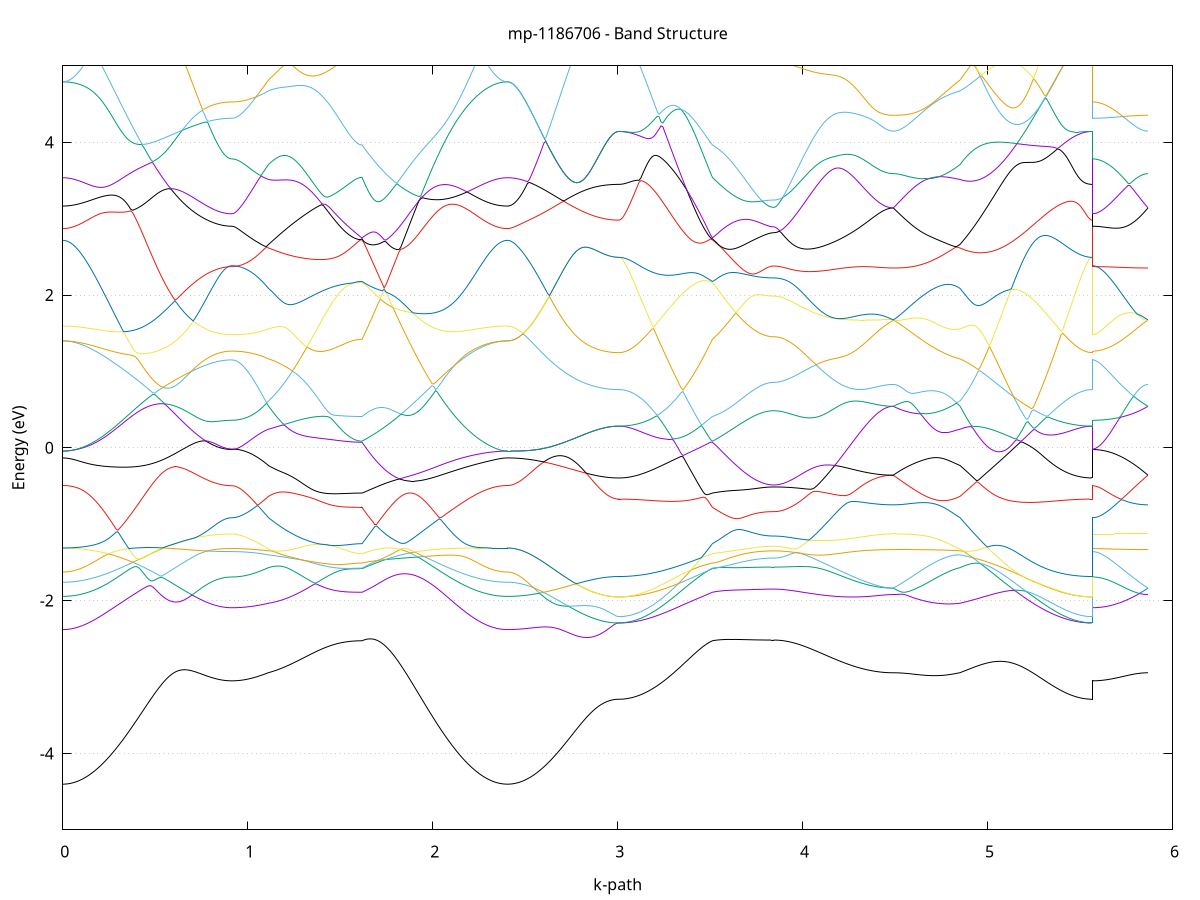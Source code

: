 set title 'mp-1186706 - Band Structure'
set xlabel 'k-path'
set ylabel 'Energy (eV)'
set grid y
set yrange [-5:5]
set terminal png size 800,600
set output 'mp-1186706_bands_gnuplot.png'
plot '-' using 1:2 with lines notitle, '-' using 1:2 with lines notitle, '-' using 1:2 with lines notitle, '-' using 1:2 with lines notitle, '-' using 1:2 with lines notitle, '-' using 1:2 with lines notitle, '-' using 1:2 with lines notitle, '-' using 1:2 with lines notitle, '-' using 1:2 with lines notitle, '-' using 1:2 with lines notitle, '-' using 1:2 with lines notitle, '-' using 1:2 with lines notitle, '-' using 1:2 with lines notitle, '-' using 1:2 with lines notitle, '-' using 1:2 with lines notitle, '-' using 1:2 with lines notitle, '-' using 1:2 with lines notitle, '-' using 1:2 with lines notitle, '-' using 1:2 with lines notitle, '-' using 1:2 with lines notitle, '-' using 1:2 with lines notitle, '-' using 1:2 with lines notitle, '-' using 1:2 with lines notitle, '-' using 1:2 with lines notitle, '-' using 1:2 with lines notitle, '-' using 1:2 with lines notitle, '-' using 1:2 with lines notitle, '-' using 1:2 with lines notitle, '-' using 1:2 with lines notitle, '-' using 1:2 with lines notitle, '-' using 1:2 with lines notitle, '-' using 1:2 with lines notitle, '-' using 1:2 with lines notitle, '-' using 1:2 with lines notitle, '-' using 1:2 with lines notitle, '-' using 1:2 with lines notitle, '-' using 1:2 with lines notitle, '-' using 1:2 with lines notitle, '-' using 1:2 with lines notitle, '-' using 1:2 with lines notitle, '-' using 1:2 with lines notitle, '-' using 1:2 with lines notitle, '-' using 1:2 with lines notitle, '-' using 1:2 with lines notitle, '-' using 1:2 with lines notitle, '-' using 1:2 with lines notitle, '-' using 1:2 with lines notitle, '-' using 1:2 with lines notitle
0.000000 -44.005706
0.009931 -44.005706
0.019862 -44.005706
0.029794 -44.005706
0.039725 -44.005706
0.049656 -44.005706
0.059587 -44.005706
0.069518 -44.005706
0.079450 -44.005706
0.089381 -44.005706
0.099312 -44.005706
0.109243 -44.005706
0.119174 -44.005706
0.129106 -44.005706
0.139037 -44.005706
0.148968 -44.005706
0.158899 -44.005706
0.168830 -44.005706
0.178762 -44.005706
0.188693 -44.005706
0.198624 -44.005706
0.208555 -44.005706
0.218486 -44.005706
0.228418 -44.005706
0.238349 -44.005706
0.248280 -44.005706
0.258211 -44.005706
0.268142 -44.005706
0.278074 -44.005706
0.288005 -44.005706
0.297936 -44.005806
0.307867 -44.005806
0.317798 -44.005806
0.327730 -44.005806
0.337661 -44.005806
0.347592 -44.005806
0.357523 -44.005806
0.367454 -44.005806
0.377386 -44.005806
0.387317 -44.005806
0.397248 -44.005806
0.407179 -44.005806
0.417110 -44.005806
0.427042 -44.005806
0.436973 -44.005806
0.446904 -44.005806
0.456835 -44.005806
0.466766 -44.005806
0.476698 -44.005806
0.486629 -44.005806
0.496560 -44.005806
0.506491 -44.005806
0.516422 -44.005806
0.526354 -44.005806
0.536285 -44.005806
0.546216 -44.005806
0.556147 -44.005806
0.566078 -44.005806
0.576010 -44.005806
0.585941 -44.005806
0.595872 -44.005806
0.605803 -44.005806
0.615734 -44.005806
0.625666 -44.005806
0.635597 -44.005806
0.645528 -44.005806
0.655459 -44.005806
0.665390 -44.005806
0.675322 -44.005806
0.685253 -44.005806
0.695184 -44.005806
0.705115 -44.005806
0.715046 -44.005806
0.724978 -44.005806
0.734909 -44.005806
0.744840 -44.005806
0.754771 -44.005906
0.764702 -44.005906
0.774634 -44.005906
0.784565 -44.005906
0.794496 -44.005906
0.804427 -44.005906
0.814358 -44.005906
0.824290 -44.005906
0.834221 -44.005906
0.844152 -44.005906
0.854083 -44.005906
0.864014 -44.005906
0.873946 -44.005906
0.883877 -44.005906
0.893808 -44.005906
0.903739 -44.005906
0.913670 -44.005906
0.913670 -44.005906
0.923593 -44.005906
0.933517 -44.005906
0.943440 -44.005906
0.953363 -44.005906
0.963286 -44.005906
0.973209 -44.005906
0.983132 -44.005906
0.993055 -44.005906
1.002978 -44.005906
1.012901 -44.005906
1.022824 -44.005906
1.032747 -44.005906
1.042670 -44.005806
1.052593 -44.005806
1.062516 -44.005806
1.072440 -44.005806
1.082363 -44.005806
1.092286 -44.005806
1.102209 -44.005806
1.112132 -44.005806
1.112132 -44.005806
1.122048 -44.005806
1.131964 -44.005806
1.141881 -44.005806
1.151797 -44.005806
1.161713 -44.005806
1.171629 -44.005806
1.181546 -44.005806
1.191462 -44.005806
1.201378 -44.005806
1.211294 -44.005806
1.221211 -44.005806
1.231127 -44.005806
1.241043 -44.005906
1.250959 -44.005906
1.260876 -44.005906
1.270792 -44.005906
1.280708 -44.005906
1.290624 -44.005906
1.300541 -44.005906
1.310457 -44.005906
1.320373 -44.005906
1.330289 -44.005906
1.340206 -44.005906
1.350122 -44.005906
1.360038 -44.005906
1.369954 -44.005906
1.379871 -44.005906
1.389787 -44.005906
1.399703 -44.005906
1.409620 -44.005906
1.419536 -44.005906
1.429452 -44.005906
1.439368 -44.005906
1.449285 -44.005906
1.459201 -44.005906
1.469117 -44.005906
1.479033 -44.005906
1.488950 -44.005906
1.498866 -44.005906
1.508782 -44.005906
1.518698 -44.005906
1.528615 -44.005906
1.538531 -44.005906
1.548447 -44.005906
1.558363 -44.005906
1.568280 -44.005906
1.578196 -44.005906
1.588112 -44.005906
1.598028 -44.005906
1.607945 -44.005906
1.617861 -44.005906
1.617861 -44.005906
1.627815 -44.005906
1.637770 -44.005906
1.647724 -44.005906
1.657678 -44.005906
1.667633 -44.005906
1.677587 -44.005906
1.687542 -44.005906
1.697496 -44.005906
1.707450 -44.005906
1.717405 -44.005906
1.727359 -44.005906
1.737313 -44.005906
1.747268 -44.005906
1.757222 -44.005906
1.767177 -44.005906
1.777131 -44.005906
1.787085 -44.005906
1.797040 -44.005906
1.806994 -44.005906
1.816948 -44.005906
1.826903 -44.005906
1.836857 -44.005906
1.846812 -44.005906
1.856766 -44.005906
1.866720 -44.005906
1.876675 -44.005906
1.886629 -44.005906
1.896583 -44.005906
1.906538 -44.005906
1.916492 -44.005906
1.926447 -44.005906
1.936401 -44.005906
1.946355 -44.005906
1.956310 -44.005906
1.966264 -44.005906
1.976219 -44.005906
1.986173 -44.005906
1.996127 -44.005806
2.006082 -44.005806
2.016036 -44.005806
2.025990 -44.005806
2.035945 -44.005806
2.045899 -44.005806
2.055854 -44.005806
2.065808 -44.005806
2.075762 -44.005806
2.085717 -44.005806
2.095671 -44.005806
2.105625 -44.005806
2.115580 -44.005806
2.125534 -44.005806
2.135489 -44.005806
2.145443 -44.005806
2.155397 -44.005806
2.165352 -44.005806
2.175306 -44.005806
2.185260 -44.005806
2.195215 -44.005806
2.205169 -44.005706
2.215124 -44.005706
2.225078 -44.005706
2.235032 -44.005706
2.244987 -44.005706
2.254941 -44.005706
2.264896 -44.005706
2.274850 -44.005706
2.284804 -44.005706
2.294759 -44.005706
2.304713 -44.005706
2.314667 -44.005706
2.324622 -44.005706
2.334576 -44.005706
2.344531 -44.005706
2.354485 -44.005706
2.364439 -44.005706
2.374394 -44.005706
2.384348 -44.005706
2.394302 -44.005706
2.404257 -44.005706
2.404257 -44.005706
2.414129 -44.005706
2.424001 -44.005706
2.433874 -44.005706
2.443746 -44.005706
2.453618 -44.005706
2.463491 -44.005706
2.473363 -44.005706
2.483235 -44.005706
2.493107 -44.005706
2.502980 -44.005706
2.512852 -44.005706
2.522724 -44.005706
2.532597 -44.005706
2.542469 -44.005706
2.552341 -44.005706
2.562214 -44.005706
2.572086 -44.005706
2.581958 -44.005706
2.591830 -44.005706
2.601703 -44.005706
2.611575 -44.005706
2.621447 -44.005706
2.631320 -44.005706
2.641192 -44.005706
2.651064 -44.005706
2.660936 -44.005706
2.670809 -44.005706
2.680681 -44.005706
2.690553 -44.005706
2.700426 -44.005706
2.710298 -44.005706
2.720170 -44.005706
2.730042 -44.005706
2.739915 -44.005706
2.749787 -44.005706
2.759659 -44.005706
2.769532 -44.005706
2.779404 -44.005706
2.789276 -44.005706
2.799149 -44.005706
2.809021 -44.005706
2.818893 -44.005706
2.828765 -44.005706
2.838638 -44.005706
2.848510 -44.005706
2.858382 -44.005706
2.868255 -44.005706
2.878127 -44.005706
2.887999 -44.005706
2.897871 -44.005706
2.907744 -44.005706
2.917616 -44.005706
2.927488 -44.005706
2.937361 -44.005706
2.947233 -44.005706
2.957105 -44.005706
2.966977 -44.005706
2.976850 -44.005706
2.986722 -44.005706
2.996594 -44.005706
3.006467 -44.005706
3.006467 -44.005706
3.016383 -44.005706
3.026299 -44.005706
3.036215 -44.005706
3.046132 -44.005706
3.056048 -44.005706
3.065964 -44.005706
3.075880 -44.005706
3.085797 -44.005706
3.095713 -44.005706
3.105629 -44.005706
3.115545 -44.005706
3.125462 -44.005706
3.135378 -44.005706
3.145294 -44.005706
3.155211 -44.005706
3.165127 -44.005706
3.175043 -44.005706
3.184959 -44.005706
3.194876 -44.005706
3.204792 -44.005706
3.214708 -44.005706
3.224624 -44.005806
3.234541 -44.005806
3.244457 -44.005806
3.254373 -44.005806
3.264289 -44.005806
3.274206 -44.005806
3.284122 -44.005806
3.294038 -44.005806
3.303954 -44.005806
3.313871 -44.005806
3.323787 -44.005806
3.333703 -44.005806
3.343619 -44.005806
3.353536 -44.005806
3.363452 -44.005806
3.373368 -44.005806
3.383284 -44.005806
3.393201 -44.005806
3.403117 -44.005806
3.413033 -44.005806
3.422949 -44.005906
3.432866 -44.005906
3.442782 -44.005906
3.452698 -44.005906
3.462614 -44.005906
3.472531 -44.005906
3.482447 -44.005906
3.492363 -44.005906
3.502279 -44.005906
3.512196 -44.005906
3.512196 -44.005906
3.521966 -44.005906
3.531737 -44.005906
3.541508 -44.005906
3.551278 -44.005906
3.561049 -44.005906
3.570819 -44.005906
3.580590 -44.005906
3.590361 -44.005906
3.600131 -44.005906
3.609902 -44.005906
3.619673 -44.005906
3.629443 -44.005906
3.639214 -44.005906
3.648984 -44.005906
3.658755 -44.005906
3.668526 -44.005906
3.678296 -44.005906
3.688067 -44.005906
3.697838 -44.005906
3.707608 -44.005906
3.717379 -44.005906
3.727149 -44.005906
3.736920 -44.005906
3.746691 -44.005906
3.756461 -44.005906
3.766232 -44.005906
3.776003 -44.005906
3.785773 -44.005906
3.795544 -44.005906
3.805314 -44.005906
3.815085 -44.005906
3.824856 -44.005906
3.834626 -44.005906
3.844397 -44.005906
3.844397 -44.005906
3.854336 -44.005906
3.864276 -44.005906
3.874215 -44.005906
3.884155 -44.005906
3.894094 -44.005906
3.904033 -44.005906
3.913973 -44.005906
3.923912 -44.005906
3.933852 -44.005906
3.943791 -44.005906
3.953731 -44.005906
3.963670 -44.005906
3.973609 -44.005906
3.983549 -44.005906
3.993488 -44.005906
4.003428 -44.005906
4.013367 -44.005906
4.023307 -44.005906
4.033246 -44.005906
4.043185 -44.005906
4.053125 -44.005906
4.063064 -44.005906
4.073004 -44.005906
4.082943 -44.005906
4.092883 -44.005906
4.102822 -44.005906
4.112761 -44.005906
4.122701 -44.005906
4.132640 -44.005906
4.142580 -44.005906
4.152519 -44.005906
4.162458 -44.005906
4.172398 -44.005906
4.182337 -44.005906
4.192277 -44.005906
4.202216 -44.005906
4.212156 -44.005906
4.222095 -44.005906
4.232034 -44.005906
4.241974 -44.005906
4.251913 -44.005906
4.261853 -44.005906
4.271792 -44.005906
4.281732 -44.005906
4.291671 -44.005906
4.301610 -44.005906
4.311550 -44.005906
4.321489 -44.005906
4.331429 -44.005906
4.341368 -44.005906
4.351308 -44.005906
4.361247 -44.005906
4.371186 -44.005906
4.381126 -44.005906
4.391065 -44.005906
4.401005 -44.005906
4.410944 -44.005906
4.420883 -44.005906
4.430823 -44.005906
4.440762 -44.005906
4.450702 -44.005906
4.460641 -44.005906
4.470581 -44.005906
4.480520 -44.005906
4.490459 -44.005906
4.490459 -44.005906
4.500206 -44.005906
4.509953 -44.005806
4.519699 -44.005906
4.529446 -44.005906
4.539193 -44.005906
4.548939 -44.005906
4.558686 -44.005906
4.568433 -44.005906
4.578179 -44.005906
4.587926 -44.005906
4.597673 -44.005906
4.607419 -44.005906
4.617166 -44.005806
4.626913 -44.005906
4.636659 -44.005906
4.646406 -44.005906
4.656152 -44.005806
4.665899 -44.005906
4.675646 -44.005806
4.685392 -44.005806
4.695139 -44.005806
4.704886 -44.005806
4.714632 -44.005806
4.724379 -44.005806
4.734126 -44.005806
4.743872 -44.005806
4.753619 -44.005806
4.763366 -44.005806
4.773112 -44.005806
4.782859 -44.005806
4.792606 -44.005806
4.802352 -44.005806
4.812099 -44.005806
4.821846 -44.005806
4.831592 -44.005806
4.841339 -44.005806
4.851085 -44.005806
4.851085 -44.005806
4.861019 -44.005806
4.870952 -44.005806
4.880886 -44.005806
4.890819 -44.005806
4.900753 -44.005806
4.910686 -44.005806
4.920620 -44.005806
4.930553 -44.005806
4.940487 -44.005806
4.950420 -44.005806
4.960354 -44.005806
4.970287 -44.005806
4.980220 -44.005806
4.990154 -44.005806
5.000087 -44.005806
5.010021 -44.005806
5.019954 -44.005806
5.029888 -44.005806
5.039821 -44.005806
5.049755 -44.005806
5.059688 -44.005806
5.069622 -44.005806
5.079555 -44.005806
5.089488 -44.005806
5.099422 -44.005806
5.109355 -44.005806
5.119289 -44.005806
5.129222 -44.005806
5.139156 -44.005806
5.149089 -44.005806
5.159023 -44.005806
5.168956 -44.005806
5.178890 -44.005806
5.188823 -44.005806
5.198756 -44.005806
5.208690 -44.005806
5.218623 -44.005806
5.228557 -44.005806
5.238490 -44.005806
5.248424 -44.005806
5.258357 -44.005806
5.268291 -44.005806
5.278224 -44.005706
5.288158 -44.005706
5.298091 -44.005706
5.308025 -44.005706
5.317958 -44.005706
5.327891 -44.005706
5.337825 -44.005706
5.347758 -44.005706
5.357692 -44.005706
5.367625 -44.005706
5.377559 -44.005706
5.387492 -44.005706
5.397426 -44.005706
5.407359 -44.005706
5.417293 -44.005706
5.427226 -44.005706
5.437159 -44.005706
5.447093 -44.005706
5.457026 -44.005706
5.466960 -44.005706
5.476893 -44.005706
5.486827 -44.005706
5.496760 -44.005706
5.506694 -44.005706
5.516627 -44.005706
5.526561 -44.005706
5.536494 -44.005706
5.546427 -44.005706
5.556361 -44.005706
5.566294 -44.005706
5.566294 -44.005906
5.576007 -44.005906
5.585721 -44.005906
5.595434 -44.005906
5.605147 -44.005906
5.614860 -44.005906
5.624573 -44.005906
5.634286 -44.005906
5.643999 -44.005906
5.653712 -44.005906
5.663425 -44.005906
5.673138 -44.005906
5.682851 -44.005906
5.692564 -44.005906
5.702277 -44.005906
5.711990 -44.005906
5.721703 -44.005906
5.731416 -44.005906
5.741130 -44.005906
5.750843 -44.005906
5.760556 -44.005906
5.770269 -44.005906
5.779982 -44.005906
5.789695 -44.005906
5.799408 -44.005906
5.809121 -44.005906
5.818834 -44.005906
5.828547 -44.005906
5.838260 -44.005806
5.847973 -44.005806
5.857686 -44.005906
5.867399 -44.005906
e
0.000000 -44.005706
0.009931 -44.005706
0.019862 -44.005706
0.029794 -44.005706
0.039725 -44.005706
0.049656 -44.005706
0.059587 -44.005706
0.069518 -44.005706
0.079450 -44.005706
0.089381 -44.005706
0.099312 -44.005706
0.109243 -44.005706
0.119174 -44.005706
0.129106 -44.005706
0.139037 -44.005706
0.148968 -44.005706
0.158899 -44.005706
0.168830 -44.005706
0.178762 -44.005706
0.188693 -44.005706
0.198624 -44.005706
0.208555 -44.005706
0.218486 -44.005706
0.228418 -44.005706
0.238349 -44.005706
0.248280 -44.005706
0.258211 -44.005706
0.268142 -44.005706
0.278074 -44.005706
0.288005 -44.005706
0.297936 -44.005706
0.307867 -44.005706
0.317798 -44.005706
0.327730 -44.005706
0.337661 -44.005706
0.347592 -44.005706
0.357523 -44.005706
0.367454 -44.005806
0.377386 -44.005806
0.387317 -44.005806
0.397248 -44.005806
0.407179 -44.005806
0.417110 -44.005806
0.427042 -44.005806
0.436973 -44.005806
0.446904 -44.005806
0.456835 -44.005806
0.466766 -44.005806
0.476698 -44.005806
0.486629 -44.005806
0.496560 -44.005806
0.506491 -44.005806
0.516422 -44.005806
0.526354 -44.005806
0.536285 -44.005806
0.546216 -44.005806
0.556147 -44.005806
0.566078 -44.005806
0.576010 -44.005806
0.585941 -44.005806
0.595872 -44.005806
0.605803 -44.005806
0.615734 -44.005806
0.625666 -44.005806
0.635597 -44.005806
0.645528 -44.005806
0.655459 -44.005806
0.665390 -44.005806
0.675322 -44.005806
0.685253 -44.005806
0.695184 -44.005806
0.705115 -44.005806
0.715046 -44.005806
0.724978 -44.005806
0.734909 -44.005806
0.744840 -44.005806
0.754771 -44.005806
0.764702 -44.005806
0.774634 -44.005806
0.784565 -44.005806
0.794496 -44.005806
0.804427 -44.005806
0.814358 -44.005806
0.824290 -44.005806
0.834221 -44.005806
0.844152 -44.005806
0.854083 -44.005806
0.864014 -44.005806
0.873946 -44.005806
0.883877 -44.005806
0.893808 -44.005806
0.903739 -44.005806
0.913670 -44.005806
0.913670 -44.005806
0.923593 -44.005806
0.933517 -44.005806
0.943440 -44.005806
0.953363 -44.005806
0.963286 -44.005806
0.973209 -44.005806
0.983132 -44.005806
0.993055 -44.005806
1.002978 -44.005806
1.012901 -44.005806
1.022824 -44.005806
1.032747 -44.005806
1.042670 -44.005806
1.052593 -44.005806
1.062516 -44.005806
1.072440 -44.005806
1.082363 -44.005806
1.092286 -44.005806
1.102209 -44.005806
1.112132 -44.005806
1.112132 -44.005806
1.122048 -44.005806
1.131964 -44.005806
1.141881 -44.005806
1.151797 -44.005806
1.161713 -44.005806
1.171629 -44.005806
1.181546 -44.005806
1.191462 -44.005806
1.201378 -44.005806
1.211294 -44.005806
1.221211 -44.005806
1.231127 -44.005806
1.241043 -44.005806
1.250959 -44.005806
1.260876 -44.005806
1.270792 -44.005806
1.280708 -44.005806
1.290624 -44.005806
1.300541 -44.005806
1.310457 -44.005806
1.320373 -44.005806
1.330289 -44.005806
1.340206 -44.005806
1.350122 -44.005706
1.360038 -44.005706
1.369954 -44.005706
1.379871 -44.005706
1.389787 -44.005706
1.399703 -44.005706
1.409620 -44.005706
1.419536 -44.005706
1.429452 -44.005706
1.439368 -44.005706
1.449285 -44.005706
1.459201 -44.005706
1.469117 -44.005706
1.479033 -44.005706
1.488950 -44.005706
1.498866 -44.005706
1.508782 -44.005706
1.518698 -44.005706
1.528615 -44.005706
1.538531 -44.005706
1.548447 -44.005706
1.558363 -44.005706
1.568280 -44.005706
1.578196 -44.005706
1.588112 -44.005706
1.598028 -44.005706
1.607945 -44.005706
1.617861 -44.005706
1.617861 -44.005706
1.627815 -44.005706
1.637770 -44.005706
1.647724 -44.005706
1.657678 -44.005706
1.667633 -44.005706
1.677587 -44.005706
1.687542 -44.005706
1.697496 -44.005706
1.707450 -44.005706
1.717405 -44.005706
1.727359 -44.005706
1.737313 -44.005706
1.747268 -44.005706
1.757222 -44.005706
1.767177 -44.005706
1.777131 -44.005706
1.787085 -44.005706
1.797040 -44.005706
1.806994 -44.005706
1.816948 -44.005706
1.826903 -44.005706
1.836857 -44.005706
1.846812 -44.005706
1.856766 -44.005706
1.866720 -44.005706
1.876675 -44.005706
1.886629 -44.005706
1.896583 -44.005706
1.906538 -44.005706
1.916492 -44.005706
1.926447 -44.005706
1.936401 -44.005706
1.946355 -44.005706
1.956310 -44.005706
1.966264 -44.005706
1.976219 -44.005706
1.986173 -44.005706
1.996127 -44.005706
2.006082 -44.005706
2.016036 -44.005706
2.025990 -44.005706
2.035945 -44.005706
2.045899 -44.005706
2.055854 -44.005706
2.065808 -44.005706
2.075762 -44.005706
2.085717 -44.005706
2.095671 -44.005706
2.105625 -44.005706
2.115580 -44.005706
2.125534 -44.005706
2.135489 -44.005706
2.145443 -44.005706
2.155397 -44.005706
2.165352 -44.005706
2.175306 -44.005706
2.185260 -44.005706
2.195215 -44.005706
2.205169 -44.005706
2.215124 -44.005706
2.225078 -44.005706
2.235032 -44.005706
2.244987 -44.005706
2.254941 -44.005706
2.264896 -44.005706
2.274850 -44.005706
2.284804 -44.005706
2.294759 -44.005706
2.304713 -44.005706
2.314667 -44.005706
2.324622 -44.005706
2.334576 -44.005706
2.344531 -44.005706
2.354485 -44.005706
2.364439 -44.005706
2.374394 -44.005706
2.384348 -44.005706
2.394302 -44.005706
2.404257 -44.005706
2.404257 -44.005706
2.414129 -44.005706
2.424001 -44.005706
2.433874 -44.005706
2.443746 -44.005706
2.453618 -44.005706
2.463491 -44.005706
2.473363 -44.005706
2.483235 -44.005706
2.493107 -44.005706
2.502980 -44.005706
2.512852 -44.005706
2.522724 -44.005706
2.532597 -44.005706
2.542469 -44.005706
2.552341 -44.005706
2.562214 -44.005706
2.572086 -44.005706
2.581958 -44.005706
2.591830 -44.005706
2.601703 -44.005706
2.611575 -44.005706
2.621447 -44.005706
2.631320 -44.005706
2.641192 -44.005706
2.651064 -44.005706
2.660936 -44.005706
2.670809 -44.005706
2.680681 -44.005706
2.690553 -44.005706
2.700426 -44.005706
2.710298 -44.005706
2.720170 -44.005706
2.730042 -44.005706
2.739915 -44.005706
2.749787 -44.005706
2.759659 -44.005706
2.769532 -44.005706
2.779404 -44.005706
2.789276 -44.005706
2.799149 -44.005706
2.809021 -44.005706
2.818893 -44.005706
2.828765 -44.005706
2.838638 -44.005706
2.848510 -44.005706
2.858382 -44.005706
2.868255 -44.005706
2.878127 -44.005706
2.887999 -44.005706
2.897871 -44.005706
2.907744 -44.005706
2.917616 -44.005706
2.927488 -44.005706
2.937361 -44.005706
2.947233 -44.005706
2.957105 -44.005706
2.966977 -44.005706
2.976850 -44.005706
2.986722 -44.005706
2.996594 -44.005706
3.006467 -44.005706
3.006467 -44.005706
3.016383 -44.005706
3.026299 -44.005706
3.036215 -44.005706
3.046132 -44.005706
3.056048 -44.005706
3.065964 -44.005706
3.075880 -44.005706
3.085797 -44.005706
3.095713 -44.005706
3.105629 -44.005706
3.115545 -44.005706
3.125462 -44.005706
3.135378 -44.005706
3.145294 -44.005706
3.155211 -44.005706
3.165127 -44.005706
3.175043 -44.005706
3.184959 -44.005706
3.194876 -44.005706
3.204792 -44.005706
3.214708 -44.005706
3.224624 -44.005706
3.234541 -44.005706
3.244457 -44.005706
3.254373 -44.005706
3.264289 -44.005706
3.274206 -44.005706
3.284122 -44.005706
3.294038 -44.005706
3.303954 -44.005706
3.313871 -44.005706
3.323787 -44.005706
3.333703 -44.005706
3.343619 -44.005706
3.353536 -44.005706
3.363452 -44.005706
3.373368 -44.005706
3.383284 -44.005706
3.393201 -44.005706
3.403117 -44.005706
3.413033 -44.005706
3.422949 -44.005706
3.432866 -44.005706
3.442782 -44.005706
3.452698 -44.005706
3.462614 -44.005706
3.472531 -44.005706
3.482447 -44.005706
3.492363 -44.005706
3.502279 -44.005706
3.512196 -44.005706
3.512196 -44.005706
3.521966 -44.005706
3.531737 -44.005706
3.541508 -44.005706
3.551278 -44.005706
3.561049 -44.005706
3.570819 -44.005706
3.580590 -44.005706
3.590361 -44.005706
3.600131 -44.005706
3.609902 -44.005706
3.619673 -44.005706
3.629443 -44.005706
3.639214 -44.005706
3.648984 -44.005706
3.658755 -44.005706
3.668526 -44.005706
3.678296 -44.005706
3.688067 -44.005706
3.697838 -44.005706
3.707608 -44.005706
3.717379 -44.005706
3.727149 -44.005706
3.736920 -44.005706
3.746691 -44.005706
3.756461 -44.005706
3.766232 -44.005706
3.776003 -44.005706
3.785773 -44.005706
3.795544 -44.005706
3.805314 -44.005706
3.815085 -44.005706
3.824856 -44.005706
3.834626 -44.005706
3.844397 -44.005706
3.844397 -44.005706
3.854336 -44.005706
3.864276 -44.005706
3.874215 -44.005706
3.884155 -44.005706
3.894094 -44.005706
3.904033 -44.005706
3.913973 -44.005706
3.923912 -44.005706
3.933852 -44.005706
3.943791 -44.005706
3.953731 -44.005706
3.963670 -44.005706
3.973609 -44.005706
3.983549 -44.005706
3.993488 -44.005706
4.003428 -44.005706
4.013367 -44.005706
4.023307 -44.005706
4.033246 -44.005706
4.043185 -44.005706
4.053125 -44.005706
4.063064 -44.005706
4.073004 -44.005706
4.082943 -44.005706
4.092883 -44.005706
4.102822 -44.005706
4.112761 -44.005706
4.122701 -44.005706
4.132640 -44.005806
4.142580 -44.005806
4.152519 -44.005806
4.162458 -44.005806
4.172398 -44.005806
4.182337 -44.005806
4.192277 -44.005806
4.202216 -44.005806
4.212156 -44.005806
4.222095 -44.005806
4.232034 -44.005806
4.241974 -44.005806
4.251913 -44.005806
4.261853 -44.005806
4.271792 -44.005806
4.281732 -44.005806
4.291671 -44.005806
4.301610 -44.005806
4.311550 -44.005806
4.321489 -44.005806
4.331429 -44.005806
4.341368 -44.005806
4.351308 -44.005806
4.361247 -44.005806
4.371186 -44.005806
4.381126 -44.005806
4.391065 -44.005806
4.401005 -44.005806
4.410944 -44.005806
4.420883 -44.005806
4.430823 -44.005806
4.440762 -44.005806
4.450702 -44.005806
4.460641 -44.005806
4.470581 -44.005806
4.480520 -44.005806
4.490459 -44.005906
4.490459 -44.005906
4.500206 -44.005906
4.509953 -44.005806
4.519699 -44.005806
4.529446 -44.005806
4.539193 -44.005906
4.548939 -44.005806
4.558686 -44.005806
4.568433 -44.005806
4.578179 -44.005806
4.587926 -44.005806
4.597673 -44.005806
4.607419 -44.005806
4.617166 -44.005806
4.626913 -44.005806
4.636659 -44.005806
4.646406 -44.005806
4.656152 -44.005806
4.665899 -44.005806
4.675646 -44.005806
4.685392 -44.005806
4.695139 -44.005806
4.704886 -44.005806
4.714632 -44.005806
4.724379 -44.005806
4.734126 -44.005806
4.743872 -44.005806
4.753619 -44.005806
4.763366 -44.005806
4.773112 -44.005806
4.782859 -44.005806
4.792606 -44.005806
4.802352 -44.005806
4.812099 -44.005806
4.821846 -44.005806
4.831592 -44.005806
4.841339 -44.005806
4.851085 -44.005806
4.851085 -44.005806
4.861019 -44.005806
4.870952 -44.005806
4.880886 -44.005806
4.890819 -44.005806
4.900753 -44.005806
4.910686 -44.005806
4.920620 -44.005806
4.930553 -44.005806
4.940487 -44.005806
4.950420 -44.005806
4.960354 -44.005806
4.970287 -44.005806
4.980220 -44.005806
4.990154 -44.005806
5.000087 -44.005806
5.010021 -44.005806
5.019954 -44.005806
5.029888 -44.005806
5.039821 -44.005806
5.049755 -44.005806
5.059688 -44.005806
5.069622 -44.005806
5.079555 -44.005806
5.089488 -44.005806
5.099422 -44.005806
5.109355 -44.005806
5.119289 -44.005806
5.129222 -44.005806
5.139156 -44.005806
5.149089 -44.005806
5.159023 -44.005806
5.168956 -44.005806
5.178890 -44.005806
5.188823 -44.005806
5.198756 -44.005806
5.208690 -44.005806
5.218623 -44.005706
5.228557 -44.005706
5.238490 -44.005706
5.248424 -44.005706
5.258357 -44.005706
5.268291 -44.005706
5.278224 -44.005706
5.288158 -44.005706
5.298091 -44.005706
5.308025 -44.005706
5.317958 -44.005706
5.327891 -44.005706
5.337825 -44.005706
5.347758 -44.005706
5.357692 -44.005706
5.367625 -44.005706
5.377559 -44.005706
5.387492 -44.005706
5.397426 -44.005706
5.407359 -44.005706
5.417293 -44.005706
5.427226 -44.005706
5.437159 -44.005706
5.447093 -44.005706
5.457026 -44.005706
5.466960 -44.005706
5.476893 -44.005706
5.486827 -44.005706
5.496760 -44.005706
5.506694 -44.005706
5.516627 -44.005706
5.526561 -44.005706
5.536494 -44.005706
5.546427 -44.005706
5.556361 -44.005706
5.566294 -44.005706
5.566294 -44.005806
5.576007 -44.005806
5.585721 -44.005806
5.595434 -44.005806
5.605147 -44.005806
5.614860 -44.005806
5.624573 -44.005806
5.634286 -44.005806
5.643999 -44.005806
5.653712 -44.005806
5.663425 -44.005806
5.673138 -44.005806
5.682851 -44.005806
5.692564 -44.005806
5.702277 -44.005906
5.711990 -44.005906
5.721703 -44.005906
5.731416 -44.005906
5.741130 -44.005906
5.750843 -44.005906
5.760556 -44.005906
5.770269 -44.005906
5.779982 -44.005906
5.789695 -44.005906
5.799408 -44.005906
5.809121 -44.005906
5.818834 -44.005906
5.828547 -44.005806
5.838260 -44.005806
5.847973 -44.005806
5.857686 -44.005906
5.867399 -44.005906
e
0.000000 -43.980206
0.009931 -43.980206
0.019862 -43.980206
0.029794 -43.980206
0.039725 -43.980206
0.049656 -43.980206
0.059587 -43.980206
0.069518 -43.980206
0.079450 -43.980206
0.089381 -43.980206
0.099312 -43.980206
0.109243 -43.980206
0.119174 -43.980206
0.129106 -43.980206
0.139037 -43.980206
0.148968 -43.980206
0.158899 -43.980206
0.168830 -43.980206
0.178762 -43.980206
0.188693 -43.980206
0.198624 -43.980206
0.208555 -43.980206
0.218486 -43.980206
0.228418 -43.980206
0.238349 -43.980206
0.248280 -43.980206
0.258211 -43.980206
0.268142 -43.980206
0.278074 -43.980206
0.288005 -43.980206
0.297936 -43.980206
0.307867 -43.980206
0.317798 -43.980206
0.327730 -43.980206
0.337661 -43.980206
0.347592 -43.980206
0.357523 -43.980206
0.367454 -43.980206
0.377386 -43.980206
0.387317 -43.980206
0.397248 -43.980206
0.407179 -43.980206
0.417110 -43.980206
0.427042 -43.980206
0.436973 -43.980206
0.446904 -43.980206
0.456835 -43.980206
0.466766 -43.980206
0.476698 -43.980206
0.486629 -43.980206
0.496560 -43.980206
0.506491 -43.980206
0.516422 -43.980206
0.526354 -43.980206
0.536285 -43.980206
0.546216 -43.980206
0.556147 -43.980206
0.566078 -43.980206
0.576010 -43.980206
0.585941 -43.980206
0.595872 -43.980206
0.605803 -43.980206
0.615734 -43.980206
0.625666 -43.980206
0.635597 -43.980206
0.645528 -43.980206
0.655459 -43.980206
0.665390 -43.980206
0.675322 -43.980206
0.685253 -43.980206
0.695184 -43.980206
0.705115 -43.980206
0.715046 -43.980206
0.724978 -43.980206
0.734909 -43.980206
0.744840 -43.980206
0.754771 -43.980206
0.764702 -43.980206
0.774634 -43.980206
0.784565 -43.980206
0.794496 -43.980206
0.804427 -43.980206
0.814358 -43.980206
0.824290 -43.980206
0.834221 -43.980206
0.844152 -43.980206
0.854083 -43.980206
0.864014 -43.980206
0.873946 -43.980206
0.883877 -43.980206
0.893808 -43.980206
0.903739 -43.980206
0.913670 -43.980206
0.913670 -43.980206
0.923593 -43.980206
0.933517 -43.980206
0.943440 -43.980206
0.953363 -43.980206
0.963286 -43.980206
0.973209 -43.980206
0.983132 -43.980206
0.993055 -43.980206
1.002978 -43.980206
1.012901 -43.980206
1.022824 -43.980206
1.032747 -43.980206
1.042670 -43.980206
1.052593 -43.980206
1.062516 -43.980206
1.072440 -43.980206
1.082363 -43.980206
1.092286 -43.980206
1.102209 -43.980206
1.112132 -43.980206
1.112132 -43.980206
1.122048 -43.980206
1.131964 -43.980206
1.141881 -43.980206
1.151797 -43.980206
1.161713 -43.980206
1.171629 -43.980206
1.181546 -43.980206
1.191462 -43.980206
1.201378 -43.980206
1.211294 -43.980206
1.221211 -43.980206
1.231127 -43.980206
1.241043 -43.980206
1.250959 -43.980206
1.260876 -43.980206
1.270792 -43.980206
1.280708 -43.980206
1.290624 -43.980206
1.300541 -43.980206
1.310457 -43.980206
1.320373 -43.980206
1.330289 -43.980206
1.340206 -43.980206
1.350122 -43.980206
1.360038 -43.980206
1.369954 -43.980206
1.379871 -43.980206
1.389787 -43.980206
1.399703 -43.980206
1.409620 -43.980206
1.419536 -43.980206
1.429452 -43.980206
1.439368 -43.980206
1.449285 -43.980206
1.459201 -43.980206
1.469117 -43.980206
1.479033 -43.980206
1.488950 -43.980206
1.498866 -43.980206
1.508782 -43.980206
1.518698 -43.980206
1.528615 -43.980206
1.538531 -43.980206
1.548447 -43.980206
1.558363 -43.980206
1.568280 -43.980206
1.578196 -43.980206
1.588112 -43.980206
1.598028 -43.980206
1.607945 -43.980206
1.617861 -43.980206
1.617861 -43.980206
1.627815 -43.980206
1.637770 -43.980206
1.647724 -43.980206
1.657678 -43.980206
1.667633 -43.980206
1.677587 -43.980206
1.687542 -43.980206
1.697496 -43.980206
1.707450 -43.980206
1.717405 -43.980206
1.727359 -43.980206
1.737313 -43.980206
1.747268 -43.980206
1.757222 -43.980206
1.767177 -43.980206
1.777131 -43.980206
1.787085 -43.980206
1.797040 -43.980206
1.806994 -43.980206
1.816948 -43.980206
1.826903 -43.980206
1.836857 -43.980206
1.846812 -43.980206
1.856766 -43.980206
1.866720 -43.980206
1.876675 -43.980206
1.886629 -43.980206
1.896583 -43.980206
1.906538 -43.980206
1.916492 -43.980206
1.926447 -43.980206
1.936401 -43.980206
1.946355 -43.980206
1.956310 -43.980206
1.966264 -43.980206
1.976219 -43.980206
1.986173 -43.980206
1.996127 -43.980206
2.006082 -43.980206
2.016036 -43.980206
2.025990 -43.980206
2.035945 -43.980206
2.045899 -43.980206
2.055854 -43.980206
2.065808 -43.980206
2.075762 -43.980206
2.085717 -43.980206
2.095671 -43.980206
2.105625 -43.980206
2.115580 -43.980206
2.125534 -43.980206
2.135489 -43.980206
2.145443 -43.980206
2.155397 -43.980206
2.165352 -43.980206
2.175306 -43.980206
2.185260 -43.980206
2.195215 -43.980206
2.205169 -43.980206
2.215124 -43.980206
2.225078 -43.980206
2.235032 -43.980206
2.244987 -43.980206
2.254941 -43.980206
2.264896 -43.980206
2.274850 -43.980206
2.284804 -43.980206
2.294759 -43.980206
2.304713 -43.980206
2.314667 -43.980206
2.324622 -43.980206
2.334576 -43.980206
2.344531 -43.980206
2.354485 -43.980206
2.364439 -43.980206
2.374394 -43.980206
2.384348 -43.980206
2.394302 -43.980206
2.404257 -43.980206
2.404257 -43.980206
2.414129 -43.980206
2.424001 -43.980206
2.433874 -43.980206
2.443746 -43.980206
2.453618 -43.980206
2.463491 -43.980206
2.473363 -43.980206
2.483235 -43.980206
2.493107 -43.980206
2.502980 -43.980206
2.512852 -43.980206
2.522724 -43.980206
2.532597 -43.980206
2.542469 -43.980206
2.552341 -43.980206
2.562214 -43.980206
2.572086 -43.980206
2.581958 -43.980206
2.591830 -43.980206
2.601703 -43.980206
2.611575 -43.980206
2.621447 -43.980206
2.631320 -43.980206
2.641192 -43.980206
2.651064 -43.980206
2.660936 -43.980206
2.670809 -43.980206
2.680681 -43.980206
2.690553 -43.980206
2.700426 -43.980206
2.710298 -43.980206
2.720170 -43.980206
2.730042 -43.980206
2.739915 -43.980206
2.749787 -43.980206
2.759659 -43.980206
2.769532 -43.980206
2.779404 -43.980206
2.789276 -43.980206
2.799149 -43.980206
2.809021 -43.980206
2.818893 -43.980206
2.828765 -43.980206
2.838638 -43.980206
2.848510 -43.980206
2.858382 -43.980206
2.868255 -43.980206
2.878127 -43.980206
2.887999 -43.980206
2.897871 -43.980206
2.907744 -43.980206
2.917616 -43.980206
2.927488 -43.980206
2.937361 -43.980206
2.947233 -43.980206
2.957105 -43.980206
2.966977 -43.980206
2.976850 -43.980206
2.986722 -43.980206
2.996594 -43.980206
3.006467 -43.980206
3.006467 -43.980206
3.016383 -43.980206
3.026299 -43.980206
3.036215 -43.980206
3.046132 -43.980206
3.056048 -43.980206
3.065964 -43.980206
3.075880 -43.980206
3.085797 -43.980206
3.095713 -43.980206
3.105629 -43.980206
3.115545 -43.980206
3.125462 -43.980206
3.135378 -43.980206
3.145294 -43.980206
3.155211 -43.980206
3.165127 -43.980206
3.175043 -43.980206
3.184959 -43.980206
3.194876 -43.980206
3.204792 -43.980206
3.214708 -43.980206
3.224624 -43.980206
3.234541 -43.980206
3.244457 -43.980206
3.254373 -43.980206
3.264289 -43.980206
3.274206 -43.980206
3.284122 -43.980206
3.294038 -43.980206
3.303954 -43.980206
3.313871 -43.980206
3.323787 -43.980206
3.333703 -43.980206
3.343619 -43.980206
3.353536 -43.980206
3.363452 -43.980206
3.373368 -43.980206
3.383284 -43.980206
3.393201 -43.980206
3.403117 -43.980206
3.413033 -43.980206
3.422949 -43.980206
3.432866 -43.980206
3.442782 -43.980206
3.452698 -43.980206
3.462614 -43.980206
3.472531 -43.980206
3.482447 -43.980206
3.492363 -43.980206
3.502279 -43.980206
3.512196 -43.980206
3.512196 -43.980206
3.521966 -43.980206
3.531737 -43.980206
3.541508 -43.980206
3.551278 -43.980206
3.561049 -43.980206
3.570819 -43.980206
3.580590 -43.980206
3.590361 -43.980206
3.600131 -43.980206
3.609902 -43.980206
3.619673 -43.980206
3.629443 -43.980206
3.639214 -43.980206
3.648984 -43.980206
3.658755 -43.980206
3.668526 -43.980206
3.678296 -43.980206
3.688067 -43.980206
3.697838 -43.980206
3.707608 -43.980206
3.717379 -43.980206
3.727149 -43.980206
3.736920 -43.980206
3.746691 -43.980206
3.756461 -43.980206
3.766232 -43.980206
3.776003 -43.980206
3.785773 -43.980206
3.795544 -43.980206
3.805314 -43.980206
3.815085 -43.980206
3.824856 -43.980206
3.834626 -43.980206
3.844397 -43.980206
3.844397 -43.980206
3.854336 -43.980206
3.864276 -43.980206
3.874215 -43.980206
3.884155 -43.980206
3.894094 -43.980206
3.904033 -43.980206
3.913973 -43.980206
3.923912 -43.980206
3.933852 -43.980206
3.943791 -43.980206
3.953731 -43.980206
3.963670 -43.980206
3.973609 -43.980206
3.983549 -43.980206
3.993488 -43.980206
4.003428 -43.980206
4.013367 -43.980206
4.023307 -43.980206
4.033246 -43.980206
4.043185 -43.980206
4.053125 -43.980206
4.063064 -43.980206
4.073004 -43.980206
4.082943 -43.980206
4.092883 -43.980206
4.102822 -43.980206
4.112761 -43.980206
4.122701 -43.980206
4.132640 -43.980206
4.142580 -43.980206
4.152519 -43.980206
4.162458 -43.980206
4.172398 -43.980206
4.182337 -43.980206
4.192277 -43.980206
4.202216 -43.980206
4.212156 -43.980206
4.222095 -43.980206
4.232034 -43.980206
4.241974 -43.980206
4.251913 -43.980206
4.261853 -43.980206
4.271792 -43.980206
4.281732 -43.980206
4.291671 -43.980206
4.301610 -43.980206
4.311550 -43.980206
4.321489 -43.980206
4.331429 -43.980206
4.341368 -43.980206
4.351308 -43.980206
4.361247 -43.980206
4.371186 -43.980206
4.381126 -43.980206
4.391065 -43.980206
4.401005 -43.980206
4.410944 -43.980206
4.420883 -43.980206
4.430823 -43.980206
4.440762 -43.980206
4.450702 -43.980206
4.460641 -43.980206
4.470581 -43.980206
4.480520 -43.980206
4.490459 -43.980206
4.490459 -43.980206
4.500206 -43.980206
4.509953 -43.980206
4.519699 -43.980206
4.529446 -43.980206
4.539193 -43.980206
4.548939 -43.980206
4.558686 -43.980206
4.568433 -43.980206
4.578179 -43.980206
4.587926 -43.980206
4.597673 -43.980206
4.607419 -43.980206
4.617166 -43.980206
4.626913 -43.980206
4.636659 -43.980206
4.646406 -43.980206
4.656152 -43.980206
4.665899 -43.980206
4.675646 -43.980206
4.685392 -43.980206
4.695139 -43.980206
4.704886 -43.980206
4.714632 -43.980206
4.724379 -43.980206
4.734126 -43.980206
4.743872 -43.980206
4.753619 -43.980206
4.763366 -43.980206
4.773112 -43.980206
4.782859 -43.980206
4.792606 -43.980206
4.802352 -43.980206
4.812099 -43.980206
4.821846 -43.980206
4.831592 -43.980206
4.841339 -43.980206
4.851085 -43.980206
4.851085 -43.980206
4.861019 -43.980206
4.870952 -43.980206
4.880886 -43.980206
4.890819 -43.980206
4.900753 -43.980206
4.910686 -43.980206
4.920620 -43.980206
4.930553 -43.980206
4.940487 -43.980206
4.950420 -43.980206
4.960354 -43.980206
4.970287 -43.980206
4.980220 -43.980206
4.990154 -43.980206
5.000087 -43.980206
5.010021 -43.980206
5.019954 -43.980206
5.029888 -43.980206
5.039821 -43.980206
5.049755 -43.980206
5.059688 -43.980206
5.069622 -43.980206
5.079555 -43.980206
5.089488 -43.980206
5.099422 -43.980206
5.109355 -43.980206
5.119289 -43.980206
5.129222 -43.980206
5.139156 -43.980206
5.149089 -43.980206
5.159023 -43.980206
5.168956 -43.980206
5.178890 -43.980206
5.188823 -43.980206
5.198756 -43.980206
5.208690 -43.980206
5.218623 -43.980206
5.228557 -43.980206
5.238490 -43.980206
5.248424 -43.980206
5.258357 -43.980206
5.268291 -43.980206
5.278224 -43.980206
5.288158 -43.980206
5.298091 -43.980206
5.308025 -43.980206
5.317958 -43.980206
5.327891 -43.980206
5.337825 -43.980206
5.347758 -43.980206
5.357692 -43.980206
5.367625 -43.980206
5.377559 -43.980206
5.387492 -43.980206
5.397426 -43.980206
5.407359 -43.980206
5.417293 -43.980206
5.427226 -43.980206
5.437159 -43.980206
5.447093 -43.980206
5.457026 -43.980206
5.466960 -43.980206
5.476893 -43.980206
5.486827 -43.980206
5.496760 -43.980206
5.506694 -43.980206
5.516627 -43.980206
5.526561 -43.980206
5.536494 -43.980206
5.546427 -43.980206
5.556361 -43.980206
5.566294 -43.980206
5.566294 -43.980206
5.576007 -43.980206
5.585721 -43.980206
5.595434 -43.980206
5.605147 -43.980206
5.614860 -43.980206
5.624573 -43.980206
5.634286 -43.980206
5.643999 -43.980206
5.653712 -43.980206
5.663425 -43.980206
5.673138 -43.980206
5.682851 -43.980206
5.692564 -43.980206
5.702277 -43.980206
5.711990 -43.980206
5.721703 -43.980206
5.731416 -43.980206
5.741130 -43.980206
5.750843 -43.980206
5.760556 -43.980206
5.770269 -43.980206
5.779982 -43.980206
5.789695 -43.980206
5.799408 -43.980206
5.809121 -43.980206
5.818834 -43.980206
5.828547 -43.980206
5.838260 -43.980206
5.847973 -43.980206
5.857686 -43.980206
5.867399 -43.980206
e
0.000000 -36.167506
0.009931 -36.167506
0.019862 -36.167406
0.029794 -36.167206
0.039725 -36.167006
0.049656 -36.166706
0.059587 -36.166306
0.069518 -36.165906
0.079450 -36.165406
0.089381 -36.164806
0.099312 -36.164106
0.109243 -36.163406
0.119174 -36.162706
0.129106 -36.161806
0.139037 -36.160906
0.148968 -36.160006
0.158899 -36.158906
0.168830 -36.157906
0.178762 -36.156706
0.188693 -36.155506
0.198624 -36.154306
0.208555 -36.153006
0.218486 -36.151606
0.228418 -36.150206
0.238349 -36.148706
0.248280 -36.147206
0.258211 -36.145606
0.268142 -36.144006
0.278074 -36.142306
0.288005 -36.140606
0.297936 -36.138806
0.307867 -36.137006
0.317798 -36.135206
0.327730 -36.133306
0.337661 -36.131406
0.347592 -36.129506
0.357523 -36.127506
0.367454 -36.125506
0.377386 -36.123406
0.387317 -36.121306
0.397248 -36.119206
0.407179 -36.117106
0.417110 -36.115006
0.427042 -36.112806
0.436973 -36.110606
0.446904 -36.108406
0.456835 -36.106206
0.466766 -36.104006
0.476698 -36.101706
0.486629 -36.099506
0.496560 -36.097206
0.506491 -36.095006
0.516422 -36.092706
0.526354 -36.090406
0.536285 -36.088206
0.546216 -36.085906
0.556147 -36.083706
0.566078 -36.081406
0.576010 -36.079206
0.585941 -36.076906
0.595872 -36.074706
0.605803 -36.072506
0.615734 -36.070406
0.625666 -36.068206
0.635597 -36.066006
0.645528 -36.063906
0.655459 -36.061806
0.665390 -36.059806
0.675322 -36.057706
0.685253 -36.055706
0.695184 -36.053806
0.705115 -36.051906
0.715046 -36.050006
0.724978 -36.048106
0.734909 -36.046306
0.744840 -36.044606
0.754771 -36.042906
0.764702 -36.041306
0.774634 -36.039706
0.784565 -36.038206
0.794496 -36.036806
0.804427 -36.035406
0.814358 -36.034106
0.824290 -36.033006
0.834221 -36.031906
0.844152 -36.030906
0.854083 -36.030006
0.864014 -36.029306
0.873946 -36.028606
0.883877 -36.028206
0.893808 -36.027806
0.903739 -36.027606
0.913670 -36.027506
0.913670 -36.027506
0.923593 -36.027506
0.933517 -36.027506
0.943440 -36.027506
0.953363 -36.027506
0.963286 -36.027506
0.973209 -36.027506
0.983132 -36.027506
0.993055 -36.027506
1.002978 -36.027606
1.012901 -36.027606
1.022824 -36.027606
1.032747 -36.027606
1.042670 -36.027606
1.052593 -36.027606
1.062516 -36.027706
1.072440 -36.027706
1.082363 -36.027706
1.092286 -36.027706
1.102209 -36.027706
1.112132 -36.027806
1.112132 -36.027806
1.122048 -36.027806
1.131964 -36.027906
1.141881 -36.028006
1.151797 -36.028206
1.161713 -36.028406
1.171629 -36.028706
1.181546 -36.028906
1.191462 -36.029206
1.201378 -36.029606
1.211294 -36.029906
1.221211 -36.030306
1.231127 -36.030606
1.241043 -36.031006
1.250959 -36.031406
1.260876 -36.031806
1.270792 -36.032206
1.280708 -36.032606
1.290624 -36.033006
1.300541 -36.033506
1.310457 -36.033906
1.320373 -36.034306
1.330289 -36.034706
1.340206 -36.035106
1.350122 -36.035506
1.360038 -36.035906
1.369954 -36.036306
1.379871 -36.036706
1.389787 -36.037006
1.399703 -36.037406
1.409620 -36.037706
1.419536 -36.038106
1.429452 -36.038406
1.439368 -36.038706
1.449285 -36.039006
1.459201 -36.039306
1.469117 -36.039606
1.479033 -36.039806
1.488950 -36.040006
1.498866 -36.040306
1.508782 -36.040506
1.518698 -36.040606
1.528615 -36.040806
1.538531 -36.041006
1.548447 -36.041106
1.558363 -36.041206
1.568280 -36.041306
1.578196 -36.041406
1.588112 -36.041506
1.598028 -36.041506
1.607945 -36.041506
1.617861 -36.041606
1.617861 -36.041606
1.627815 -36.042606
1.637770 -36.043806
1.647724 -36.045006
1.657678 -36.046206
1.667633 -36.047606
1.677587 -36.049006
1.687542 -36.050506
1.697496 -36.052006
1.707450 -36.053606
1.717405 -36.055306
1.727359 -36.057006
1.737313 -36.058806
1.747268 -36.060706
1.757222 -36.062606
1.767177 -36.064506
1.777131 -36.066506
1.787085 -36.068506
1.797040 -36.070606
1.806994 -36.072806
1.816948 -36.074906
1.826903 -36.077106
1.836857 -36.079306
1.846812 -36.081606
1.856766 -36.083806
1.866720 -36.086106
1.876675 -36.088406
1.886629 -36.090706
1.896583 -36.093006
1.906538 -36.095406
1.916492 -36.097706
1.926447 -36.100006
1.936401 -36.102306
1.946355 -36.104606
1.956310 -36.106906
1.966264 -36.109206
1.976219 -36.111406
1.986173 -36.113706
1.996127 -36.115906
2.006082 -36.118106
2.016036 -36.120306
2.025990 -36.122406
2.035945 -36.124606
2.045899 -36.126606
2.055854 -36.128706
2.065808 -36.130706
2.075762 -36.132706
2.085717 -36.134606
2.095671 -36.136506
2.105625 -36.138406
2.115580 -36.140206
2.125534 -36.141906
2.135489 -36.143606
2.145443 -36.145306
2.155397 -36.146906
2.165352 -36.148506
2.175306 -36.150006
2.185260 -36.151406
2.195215 -36.152806
2.205169 -36.154106
2.215124 -36.155406
2.225078 -36.156606
2.235032 -36.157806
2.244987 -36.158906
2.254941 -36.159906
2.264896 -36.160906
2.274850 -36.161806
2.284804 -36.162606
2.294759 -36.163406
2.304713 -36.164106
2.314667 -36.164806
2.324622 -36.165306
2.334576 -36.165906
2.344531 -36.166306
2.354485 -36.166706
2.364439 -36.167006
2.374394 -36.167206
2.384348 -36.167406
2.394302 -36.167506
2.404257 -36.167506
2.404257 -36.167506
2.414129 -36.167506
2.424001 -36.167406
2.433874 -36.167206
2.443746 -36.167006
2.453618 -36.166706
2.463491 -36.166406
2.473363 -36.166006
2.483235 -36.165506
2.493107 -36.165006
2.502980 -36.164406
2.512852 -36.163806
2.522724 -36.163106
2.532597 -36.162306
2.542469 -36.161506
2.552341 -36.160606
2.562214 -36.159606
2.572086 -36.158606
2.581958 -36.157606
2.591830 -36.156506
2.601703 -36.155306
2.611575 -36.154106
2.621447 -36.152906
2.631320 -36.151506
2.641192 -36.150206
2.651064 -36.148806
2.660936 -36.147306
2.670809 -36.145806
2.680681 -36.144306
2.690553 -36.142706
2.700426 -36.141106
2.710298 -36.139406
2.720170 -36.137706
2.730042 -36.136006
2.739915 -36.134206
2.749787 -36.132506
2.759659 -36.130606
2.769532 -36.128806
2.779404 -36.127006
2.789276 -36.125106
2.799149 -36.123206
2.809021 -36.121306
2.818893 -36.119406
2.828765 -36.117606
2.838638 -36.115706
2.848510 -36.113806
2.858382 -36.112006
2.868255 -36.110106
2.878127 -36.108406
2.887999 -36.106606
2.897871 -36.105006
2.907744 -36.103306
2.917616 -36.101806
2.927488 -36.100406
2.937361 -36.099106
2.947233 -36.097906
2.957105 -36.096806
2.966977 -36.095906
2.976850 -36.095206
2.986722 -36.094706
2.996594 -36.094406
3.006467 -36.094306
3.006467 -36.094306
3.016383 -36.094306
3.026299 -36.094206
3.036215 -36.094006
3.046132 -36.093806
3.056048 -36.093506
3.065964 -36.093206
3.075880 -36.092806
3.085797 -36.092306
3.095713 -36.091806
3.105629 -36.091206
3.115545 -36.090506
3.125462 -36.089806
3.135378 -36.089106
3.145294 -36.088206
3.155211 -36.087306
3.165127 -36.086406
3.175043 -36.085406
3.184959 -36.084306
3.194876 -36.083206
3.204792 -36.082006
3.214708 -36.080806
3.224624 -36.079506
3.234541 -36.078206
3.244457 -36.076806
3.254373 -36.075306
3.264289 -36.073806
3.274206 -36.072306
3.284122 -36.070706
3.294038 -36.069006
3.303954 -36.067306
3.313871 -36.065606
3.323787 -36.063806
3.333703 -36.062006
3.343619 -36.060106
3.353536 -36.058206
3.363452 -36.056206
3.373368 -36.054206
3.383284 -36.052206
3.393201 -36.050106
3.403117 -36.048006
3.413033 -36.045806
3.422949 -36.043706
3.432866 -36.041406
3.442782 -36.039206
3.452698 -36.036906
3.462614 -36.037206
3.472531 -36.037906
3.482447 -36.038706
3.492363 -36.039606
3.502279 -36.040606
3.512196 -36.041606
3.512196 -36.041606
3.521966 -36.042106
3.531737 -36.042806
3.541508 -36.043606
3.551278 -36.044506
3.561049 -36.045406
3.570819 -36.046406
3.580590 -36.047306
3.590361 -36.048306
3.600131 -36.049306
3.609902 -36.050206
3.619673 -36.051206
3.629443 -36.052106
3.639214 -36.053006
3.648984 -36.053806
3.658755 -36.054606
3.668526 -36.055406
3.678296 -36.056206
3.688067 -36.056906
3.697838 -36.057606
3.707608 -36.058206
3.717379 -36.058806
3.727149 -36.059406
3.736920 -36.059906
3.746691 -36.060306
3.756461 -36.060806
3.766232 -36.061206
3.776003 -36.061506
3.785773 -36.061806
3.795544 -36.062106
3.805314 -36.062306
3.815085 -36.062406
3.824856 -36.062506
3.834626 -36.062606
3.844397 -36.062606
3.844397 -36.062606
3.854336 -36.062606
3.864276 -36.062606
3.874215 -36.062506
3.884155 -36.062406
3.894094 -36.062306
3.904033 -36.062106
3.913973 -36.061906
3.923912 -36.061706
3.933852 -36.061506
3.943791 -36.061206
3.953731 -36.060906
3.963670 -36.060606
3.973609 -36.060206
3.983549 -36.059906
3.993488 -36.059406
4.003428 -36.059006
4.013367 -36.058606
4.023307 -36.058106
4.033246 -36.057606
4.043185 -36.057106
4.053125 -36.056506
4.063064 -36.055906
4.073004 -36.055306
4.082943 -36.054706
4.092883 -36.054106
4.102822 -36.053406
4.112761 -36.052706
4.122701 -36.052006
4.132640 -36.051306
4.142580 -36.050606
4.152519 -36.049806
4.162458 -36.049106
4.172398 -36.048306
4.182337 -36.047506
4.192277 -36.046706
4.202216 -36.045906
4.212156 -36.045106
4.222095 -36.044206
4.232034 -36.043406
4.241974 -36.042606
4.251913 -36.041706
4.261853 -36.040906
4.271792 -36.040006
4.281732 -36.039206
4.291671 -36.038306
4.301610 -36.037506
4.311550 -36.036706
4.321489 -36.035906
4.331429 -36.035106
4.341368 -36.034306
4.351308 -36.033606
4.361247 -36.032806
4.371186 -36.032106
4.381126 -36.031506
4.391065 -36.030806
4.401005 -36.030206
4.410944 -36.029706
4.420883 -36.029206
4.430823 -36.028806
4.440762 -36.028406
4.450702 -36.028106
4.460641 -36.027806
4.470581 -36.027706
4.480520 -36.027506
4.490459 -36.027506
4.490459 -36.027506
4.500206 -36.027506
4.509953 -36.027506
4.519699 -36.027606
4.529446 -36.027606
4.539193 -36.027706
4.548939 -36.027806
4.558686 -36.027906
4.568433 -36.028006
4.578179 -36.028006
4.587926 -36.028106
4.597673 -36.028206
4.607419 -36.028306
4.617166 -36.028406
4.626913 -36.028506
4.636659 -36.028506
4.646406 -36.028606
4.656152 -36.028606
4.665899 -36.028606
4.675646 -36.028706
4.685392 -36.028706
4.695139 -36.028706
4.704886 -36.028706
4.714632 -36.028606
4.724379 -36.028606
4.734126 -36.028506
4.743872 -36.028506
4.753619 -36.028406
4.763366 -36.028306
4.773112 -36.028206
4.782859 -36.028206
4.792606 -36.028106
4.802352 -36.028006
4.812099 -36.027906
4.821846 -36.027906
4.831592 -36.027806
4.841339 -36.027806
4.851085 -36.027806
4.851085 -36.027806
4.861019 -36.027806
4.870952 -36.027806
4.880886 -36.027906
4.890819 -36.027906
4.900753 -36.027906
4.910686 -36.027906
4.920620 -36.028006
4.930553 -36.028006
4.940487 -36.028106
4.950420 -36.028106
4.960354 -36.028106
4.970287 -36.028206
4.980220 -36.028206
4.990154 -36.028206
5.000087 -36.028306
5.010021 -36.028306
5.019954 -36.028406
5.029888 -36.028406
5.039821 -36.028506
5.049755 -36.028806
5.059688 -36.030706
5.069622 -36.032506
5.079555 -36.034406
5.089488 -36.036206
5.099422 -36.038106
5.109355 -36.040006
5.119289 -36.041906
5.129222 -36.043706
5.139156 -36.045606
5.149089 -36.047406
5.159023 -36.049306
5.168956 -36.051106
5.178890 -36.052906
5.188823 -36.054706
5.198756 -36.056506
5.208690 -36.058306
5.218623 -36.060006
5.228557 -36.061706
5.238490 -36.063406
5.248424 -36.065106
5.258357 -36.066706
5.268291 -36.068306
5.278224 -36.069906
5.288158 -36.071406
5.298091 -36.072906
5.308025 -36.074406
5.317958 -36.075806
5.327891 -36.077206
5.337825 -36.078506
5.347758 -36.079806
5.357692 -36.081006
5.367625 -36.082206
5.377559 -36.083306
5.387492 -36.084406
5.397426 -36.085506
5.407359 -36.086506
5.417293 -36.087406
5.427226 -36.088306
5.437159 -36.089106
5.447093 -36.089806
5.457026 -36.090506
5.466960 -36.091206
5.476893 -36.091806
5.486827 -36.092306
5.496760 -36.092806
5.506694 -36.093206
5.516627 -36.093506
5.526561 -36.093806
5.536494 -36.094006
5.546427 -36.094206
5.556361 -36.094306
5.566294 -36.094306
5.566294 -36.027506
5.576007 -36.027506
5.585721 -36.027506
5.595434 -36.027506
5.605147 -36.027506
5.614860 -36.027506
5.624573 -36.027506
5.634286 -36.027506
5.643999 -36.027506
5.653712 -36.027506
5.663425 -36.027506
5.673138 -36.027506
5.682851 -36.027506
5.692564 -36.027506
5.702277 -36.027506
5.711990 -36.027506
5.721703 -36.027506
5.731416 -36.027506
5.741130 -36.027506
5.750843 -36.027506
5.760556 -36.027506
5.770269 -36.027506
5.779982 -36.027506
5.789695 -36.027506
5.799408 -36.027506
5.809121 -36.027506
5.818834 -36.027506
5.828547 -36.027506
5.838260 -36.027506
5.847973 -36.027506
5.857686 -36.027506
5.867399 -36.027506
e
0.000000 -35.955006
0.009931 -35.955006
0.019862 -35.955106
0.029794 -35.955106
0.039725 -35.955106
0.049656 -35.955106
0.059587 -35.955106
0.069518 -35.955206
0.079450 -35.955206
0.089381 -35.955306
0.099312 -35.955306
0.109243 -35.955406
0.119174 -35.955406
0.129106 -35.955506
0.139037 -35.955606
0.148968 -35.955606
0.158899 -35.955706
0.168830 -35.955806
0.178762 -35.955906
0.188693 -35.956006
0.198624 -35.956106
0.208555 -35.956206
0.218486 -35.956406
0.228418 -35.956506
0.238349 -35.956606
0.248280 -35.956806
0.258211 -35.956906
0.268142 -35.957106
0.278074 -35.957206
0.288005 -35.957406
0.297936 -35.957606
0.307867 -35.957806
0.317798 -35.958006
0.327730 -35.958206
0.337661 -35.958406
0.347592 -35.958606
0.357523 -35.958906
0.367454 -35.959106
0.377386 -35.959406
0.387317 -35.959606
0.397248 -35.959906
0.407179 -35.960206
0.417110 -35.960506
0.427042 -35.960806
0.436973 -35.961106
0.446904 -35.961506
0.456835 -35.961806
0.466766 -35.962206
0.476698 -35.962506
0.486629 -35.962906
0.496560 -35.963306
0.506491 -35.963706
0.516422 -35.964106
0.526354 -35.964506
0.536285 -35.965006
0.546216 -35.965406
0.556147 -35.965906
0.566078 -35.966406
0.576010 -35.966906
0.585941 -35.967406
0.595872 -35.967906
0.605803 -35.968506
0.615734 -35.969006
0.625666 -35.969606
0.635597 -35.970206
0.645528 -35.970806
0.655459 -35.971406
0.665390 -35.972006
0.675322 -35.972606
0.685253 -35.973206
0.695184 -35.973906
0.705115 -35.974606
0.715046 -35.975206
0.724978 -35.975906
0.734909 -35.976606
0.744840 -35.977306
0.754771 -35.977906
0.764702 -35.978606
0.774634 -35.979306
0.784565 -35.979906
0.794496 -35.980606
0.804427 -35.981206
0.814358 -35.981806
0.824290 -35.982406
0.834221 -35.982906
0.844152 -35.983406
0.854083 -35.983906
0.864014 -35.984306
0.873946 -35.984606
0.883877 -35.984906
0.893808 -35.985106
0.903739 -35.985206
0.913670 -35.985206
0.913670 -35.985206
0.923593 -35.985206
0.933517 -35.985106
0.943440 -35.985006
0.953363 -35.985206
0.963286 -35.985506
0.973209 -35.985906
0.983132 -35.986306
0.993055 -35.986806
1.002978 -35.987306
1.012901 -35.987906
1.022824 -35.988606
1.032747 -35.989306
1.042670 -35.990106
1.052593 -35.991006
1.062516 -35.991906
1.072440 -35.992806
1.082363 -35.993806
1.092286 -35.994906
1.102209 -35.996006
1.112132 -35.997206
1.112132 -35.997206
1.122048 -35.998006
1.131964 -35.998906
1.141881 -35.999706
1.151797 -36.000506
1.161713 -36.001306
1.171629 -36.002106
1.181546 -36.002906
1.191462 -36.003706
1.201378 -36.004506
1.211294 -36.005306
1.221211 -36.006006
1.231127 -36.006806
1.241043 -36.007506
1.250959 -36.008206
1.260876 -36.008906
1.270792 -36.009606
1.280708 -36.010306
1.290624 -36.011006
1.300541 -36.011606
1.310457 -36.012306
1.320373 -36.012906
1.330289 -36.013506
1.340206 -36.014106
1.350122 -36.014706
1.360038 -36.015206
1.369954 -36.015806
1.379871 -36.016306
1.389787 -36.016806
1.399703 -36.017306
1.409620 -36.017706
1.419536 -36.018206
1.429452 -36.018606
1.439368 -36.019006
1.449285 -36.019406
1.459201 -36.019806
1.469117 -36.020106
1.479033 -36.020406
1.488950 -36.020706
1.498866 -36.021006
1.508782 -36.021306
1.518698 -36.021506
1.528615 -36.021706
1.538531 -36.021906
1.548447 -36.022106
1.558363 -36.022206
1.568280 -36.022406
1.578196 -36.022506
1.588112 -36.022606
1.598028 -36.022606
1.607945 -36.022606
1.617861 -36.022706
1.617861 -36.022706
1.627815 -36.020206
1.637770 -36.017706
1.647724 -36.015206
1.657678 -36.012706
1.667633 -36.010106
1.677587 -36.007606
1.687542 -36.005006
1.697496 -36.002506
1.707450 -35.999906
1.717405 -35.997306
1.727359 -35.994706
1.737313 -35.992106
1.747268 -35.989506
1.757222 -35.986906
1.767177 -35.984306
1.777131 -35.981706
1.787085 -35.979006
1.797040 -35.976506
1.806994 -35.973906
1.816948 -35.971306
1.826903 -35.968706
1.836857 -35.966106
1.846812 -35.963606
1.856766 -35.961006
1.866720 -35.958506
1.876675 -35.957006
1.886629 -35.957206
1.896583 -35.957306
1.906538 -35.957406
1.916492 -35.957506
1.926447 -35.957606
1.936401 -35.957706
1.946355 -35.957706
1.956310 -35.957706
1.966264 -35.957706
1.976219 -35.957706
1.986173 -35.957706
1.996127 -35.957706
2.006082 -35.957706
2.016036 -35.957606
2.025990 -35.957606
2.035945 -35.957506
2.045899 -35.957406
2.055854 -35.957406
2.065808 -35.957306
2.075762 -35.957206
2.085717 -35.957106
2.095671 -35.957006
2.105625 -35.956906
2.115580 -35.956806
2.125534 -35.956706
2.135489 -35.956606
2.145443 -35.956506
2.155397 -35.956506
2.165352 -35.956406
2.175306 -35.956306
2.185260 -35.956206
2.195215 -35.956106
2.205169 -35.956006
2.215124 -35.955906
2.225078 -35.955806
2.235032 -35.955706
2.244987 -35.955706
2.254941 -35.955606
2.264896 -35.955506
2.274850 -35.955506
2.284804 -35.955406
2.294759 -35.955406
2.304713 -35.955306
2.314667 -35.955306
2.324622 -35.955206
2.334576 -35.955206
2.344531 -35.955106
2.354485 -35.955106
2.364439 -35.955106
2.374394 -35.955106
2.384348 -35.955106
2.394302 -35.955006
2.404257 -35.955006
2.404257 -35.955006
2.414129 -35.955106
2.424001 -35.955206
2.433874 -35.955306
2.443746 -35.955606
2.453618 -35.955906
2.463491 -35.956206
2.473363 -35.956606
2.483235 -35.957106
2.493107 -35.957706
2.502980 -35.958306
2.512852 -35.959006
2.522724 -35.959706
2.532597 -35.960506
2.542469 -35.961406
2.552341 -35.962306
2.562214 -35.963306
2.572086 -35.964306
2.581958 -35.965406
2.591830 -35.966506
2.601703 -35.967706
2.611575 -35.969006
2.621447 -35.970306
2.631320 -35.971706
2.641192 -35.973106
2.651064 -35.974506
2.660936 -35.976106
2.670809 -35.977606
2.680681 -35.979206
2.690553 -35.980806
2.700426 -35.982506
2.710298 -35.984206
2.720170 -35.985906
2.730042 -35.987706
2.739915 -35.989606
2.749787 -35.991406
2.759659 -35.993206
2.769532 -35.995106
2.779404 -35.997006
2.789276 -35.998906
2.799149 -36.000906
2.809021 -36.002806
2.818893 -36.004706
2.828765 -36.006706
2.838638 -36.008606
2.848510 -36.010506
2.858382 -36.012406
2.868255 -36.014206
2.878127 -36.016106
2.887999 -36.017806
2.897871 -36.019506
2.907744 -36.021206
2.917616 -36.022706
2.927488 -36.024206
2.937361 -36.025506
2.947233 -36.026706
2.957105 -36.027806
2.966977 -36.028706
2.976850 -36.029406
2.986722 -36.029906
2.996594 -36.030206
3.006467 -36.030306
3.006467 -36.030306
3.016383 -36.030306
3.026299 -36.030306
3.036215 -36.030306
3.046132 -36.030306
3.056048 -36.030306
3.065964 -36.030306
3.075880 -36.030306
3.085797 -36.030306
3.095713 -36.030306
3.105629 -36.030306
3.115545 -36.030206
3.125462 -36.030206
3.135378 -36.030206
3.145294 -36.030206
3.155211 -36.030206
3.165127 -36.030206
3.175043 -36.030206
3.184959 -36.030206
3.194876 -36.030206
3.204792 -36.030206
3.214708 -36.030206
3.224624 -36.030306
3.234541 -36.030306
3.244457 -36.030406
3.254373 -36.030406
3.264289 -36.030506
3.274206 -36.030606
3.284122 -36.030706
3.294038 -36.030806
3.303954 -36.030906
3.313871 -36.031106
3.323787 -36.031206
3.333703 -36.031406
3.343619 -36.031706
3.353536 -36.031906
3.363452 -36.032206
3.373368 -36.032506
3.383284 -36.032906
3.393201 -36.033206
3.403117 -36.033706
3.413033 -36.034106
3.422949 -36.034606
3.432866 -36.035206
3.442782 -36.035806
3.452698 -36.036406
3.462614 -36.034606
3.472531 -36.032306
3.482447 -36.029906
3.492363 -36.027506
3.502279 -36.025106
3.512196 -36.022706
3.512196 -36.022706
3.521966 -36.021506
3.531737 -36.020306
3.541508 -36.018906
3.551278 -36.017406
3.561049 -36.015906
3.570819 -36.014406
3.580590 -36.012806
3.590361 -36.011306
3.600131 -36.009806
3.609902 -36.008306
3.619673 -36.006806
3.629443 -36.005306
3.639214 -36.003906
3.648984 -36.002506
3.658755 -36.001206
3.668526 -35.999906
3.678296 -35.998606
3.688067 -35.997406
3.697838 -35.996306
3.707608 -35.995106
3.717379 -35.994106
3.727149 -35.993106
3.736920 -35.992206
3.746691 -35.991306
3.756461 -35.990506
3.766232 -35.989806
3.776003 -35.989206
3.785773 -35.988606
3.795544 -35.988106
3.805314 -35.987706
3.815085 -35.987406
3.824856 -35.987206
3.834626 -35.987006
3.844397 -35.987006
3.844397 -35.987006
3.854336 -35.987006
3.864276 -35.987006
3.874215 -35.987006
3.884155 -35.987006
3.894094 -35.987006
3.904033 -35.986906
3.913973 -35.986906
3.923912 -35.986906
3.933852 -35.986906
3.943791 -35.986906
3.953731 -35.986806
3.963670 -35.986806
3.973609 -35.986806
3.983549 -35.986806
3.993488 -35.986706
4.003428 -35.986706
4.013367 -35.986706
4.023307 -35.986606
4.033246 -35.986606
4.043185 -35.986606
4.053125 -35.986506
4.063064 -35.986506
4.073004 -35.986406
4.082943 -35.986406
4.092883 -35.986306
4.102822 -35.986306
4.112761 -35.986206
4.122701 -35.986206
4.132640 -35.986206
4.142580 -35.986106
4.152519 -35.986106
4.162458 -35.986006
4.172398 -35.986006
4.182337 -35.985906
4.192277 -35.985906
4.202216 -35.985806
4.212156 -35.985806
4.222095 -35.985706
4.232034 -35.985706
4.241974 -35.985606
4.251913 -35.985606
4.261853 -35.985506
4.271792 -35.985506
4.281732 -35.985506
4.291671 -35.985406
4.301610 -35.985406
4.311550 -35.985306
4.321489 -35.985306
4.331429 -35.985306
4.341368 -35.985206
4.351308 -35.985206
4.361247 -35.985206
4.371186 -35.985106
4.381126 -35.985106
4.391065 -35.985106
4.401005 -35.985106
4.410944 -35.985106
4.420883 -35.985006
4.430823 -35.985006
4.440762 -35.985006
4.450702 -35.985006
4.460641 -35.985006
4.470581 -35.985006
4.480520 -35.985006
4.490459 -35.985006
4.490459 -35.985006
4.500206 -35.985006
4.509953 -35.985006
4.519699 -35.985006
4.529446 -35.984906
4.539193 -35.985006
4.548939 -35.985006
4.558686 -35.985006
4.568433 -35.985106
4.578179 -35.985106
4.587926 -35.985206
4.597673 -35.985306
4.607419 -35.985406
4.617166 -35.985606
4.626913 -35.985806
4.636659 -35.986006
4.646406 -35.986206
4.656152 -35.986506
4.665899 -35.986806
4.675646 -35.987106
4.685392 -35.987406
4.695139 -35.987806
4.704886 -35.988206
4.714632 -35.988706
4.724379 -35.989206
4.734126 -35.989706
4.743872 -35.990206
4.753619 -35.990706
4.763366 -35.991306
4.773112 -35.991906
4.782859 -35.992606
4.792606 -35.993206
4.802352 -35.993906
4.812099 -35.994506
4.821846 -35.995206
4.831592 -35.995906
4.841339 -35.996506
4.851085 -35.997206
4.851085 -35.997206
4.861019 -35.998406
4.870952 -35.999706
4.880886 -36.001006
4.890819 -36.002406
4.900753 -36.003806
4.910686 -36.005206
4.920620 -36.006706
4.930553 -36.008206
4.940487 -36.009806
4.950420 -36.011406
4.960354 -36.013006
4.970287 -36.014706
4.980220 -36.016406
4.990154 -36.018106
5.000087 -36.019806
5.010021 -36.021606
5.019954 -36.023406
5.029888 -36.025206
5.039821 -36.027006
5.049755 -36.028506
5.059688 -36.028606
5.069622 -36.028606
5.079555 -36.028606
5.089488 -36.028706
5.099422 -36.028706
5.109355 -36.028806
5.119289 -36.028806
5.129222 -36.028906
5.139156 -36.028906
5.149089 -36.029006
5.159023 -36.029006
5.168956 -36.029106
5.178890 -36.029106
5.188823 -36.029206
5.198756 -36.029206
5.208690 -36.029306
5.218623 -36.029306
5.228557 -36.029406
5.238490 -36.029406
5.248424 -36.029506
5.258357 -36.029506
5.268291 -36.029606
5.278224 -36.029606
5.288158 -36.029706
5.298091 -36.029706
5.308025 -36.029706
5.317958 -36.029806
5.327891 -36.029806
5.337825 -36.029906
5.347758 -36.029906
5.357692 -36.029906
5.367625 -36.030006
5.377559 -36.030006
5.387492 -36.030006
5.397426 -36.030106
5.407359 -36.030106
5.417293 -36.030106
5.427226 -36.030206
5.437159 -36.030206
5.447093 -36.030206
5.457026 -36.030206
5.466960 -36.030206
5.476893 -36.030306
5.486827 -36.030306
5.496760 -36.030306
5.506694 -36.030306
5.516627 -36.030306
5.526561 -36.030306
5.536494 -36.030306
5.546427 -36.030306
5.556361 -36.030306
5.566294 -36.030306
5.566294 -35.985206
5.576007 -35.985206
5.585721 -35.985206
5.595434 -35.985206
5.605147 -35.985206
5.614860 -35.985206
5.624573 -35.985206
5.634286 -35.985206
5.643999 -35.985206
5.653712 -35.985206
5.663425 -35.985206
5.673138 -35.985206
5.682851 -35.985206
5.692564 -35.985206
5.702277 -35.985206
5.711990 -35.985206
5.721703 -35.985206
5.731416 -35.985106
5.741130 -35.985106
5.750843 -35.985106
5.760556 -35.985106
5.770269 -35.985106
5.779982 -35.985106
5.789695 -35.985106
5.799408 -35.985106
5.809121 -35.985106
5.818834 -35.985006
5.828547 -35.985006
5.838260 -35.985006
5.847973 -35.985006
5.857686 -35.985006
5.867399 -35.985006
e
0.000000 -35.878906
0.009931 -35.878906
0.019862 -35.879006
0.029794 -35.879206
0.039725 -35.879406
0.049656 -35.879706
0.059587 -35.880006
0.069518 -35.880406
0.079450 -35.880906
0.089381 -35.881406
0.099312 -35.882006
0.109243 -35.882606
0.119174 -35.883306
0.129106 -35.884106
0.139037 -35.884906
0.148968 -35.885806
0.158899 -35.886706
0.168830 -35.887706
0.178762 -35.888706
0.188693 -35.889806
0.198624 -35.890906
0.208555 -35.892106
0.218486 -35.893406
0.228418 -35.894606
0.238349 -35.895906
0.248280 -35.897306
0.258211 -35.898706
0.268142 -35.900106
0.278074 -35.901606
0.288005 -35.903106
0.297936 -35.904706
0.307867 -35.906206
0.317798 -35.907806
0.327730 -35.909506
0.337661 -35.911106
0.347592 -35.912806
0.357523 -35.914506
0.367454 -35.916206
0.377386 -35.918006
0.387317 -35.919706
0.397248 -35.921506
0.407179 -35.923306
0.417110 -35.925106
0.427042 -35.926906
0.436973 -35.928706
0.446904 -35.930506
0.456835 -35.932306
0.466766 -35.934106
0.476698 -35.935906
0.486629 -35.937706
0.496560 -35.939506
0.506491 -35.941206
0.516422 -35.943006
0.526354 -35.944806
0.536285 -35.946506
0.546216 -35.948206
0.556147 -35.949906
0.566078 -35.951606
0.576010 -35.953306
0.585941 -35.954906
0.595872 -35.956506
0.605803 -35.958106
0.615734 -35.959606
0.625666 -35.961106
0.635597 -35.962606
0.645528 -35.964106
0.655459 -35.965506
0.665390 -35.966806
0.675322 -35.968206
0.685253 -35.969406
0.695184 -35.970706
0.705115 -35.971906
0.715046 -35.973006
0.724978 -35.974106
0.734909 -35.975206
0.744840 -35.976206
0.754771 -35.977106
0.764702 -35.978006
0.774634 -35.978906
0.784565 -35.979706
0.794496 -35.980406
0.804427 -35.981106
0.814358 -35.981706
0.824290 -35.982306
0.834221 -35.982806
0.844152 -35.983206
0.854083 -35.983606
0.864014 -35.984006
0.873946 -35.984206
0.883877 -35.984506
0.893808 -35.984606
0.903739 -35.984706
0.913670 -35.984706
0.913670 -35.984706
0.923593 -35.984806
0.933517 -35.984906
0.943440 -35.985006
0.953363 -35.984806
0.963286 -35.984506
0.973209 -35.984206
0.983132 -35.983806
0.993055 -35.983306
1.002978 -35.982806
1.012901 -35.982206
1.022824 -35.981606
1.032747 -35.980906
1.042670 -35.980206
1.052593 -35.979406
1.062516 -35.978606
1.072440 -35.977706
1.082363 -35.976706
1.092286 -35.975706
1.102209 -35.974706
1.112132 -35.973606
1.112132 -35.973606
1.122048 -35.972706
1.131964 -35.971906
1.141881 -35.971006
1.151797 -35.970106
1.161713 -35.969106
1.171629 -35.968206
1.181546 -35.967206
1.191462 -35.966206
1.201378 -35.965206
1.211294 -35.964206
1.221211 -35.963206
1.231127 -35.962106
1.241043 -35.961106
1.250959 -35.960106
1.260876 -35.959106
1.270792 -35.958106
1.280708 -35.957106
1.290624 -35.956106
1.300541 -35.955106
1.310457 -35.954206
1.320373 -35.953206
1.330289 -35.952306
1.340206 -35.951406
1.350122 -35.950606
1.360038 -35.949706
1.369954 -35.948906
1.379871 -35.948106
1.389787 -35.947306
1.399703 -35.946506
1.409620 -35.945806
1.419536 -35.945106
1.429452 -35.944406
1.439368 -35.943806
1.449285 -35.943206
1.459201 -35.942606
1.469117 -35.942106
1.479033 -35.941606
1.488950 -35.941106
1.498866 -35.940606
1.508782 -35.940206
1.518698 -35.939806
1.528615 -35.939506
1.538531 -35.939206
1.548447 -35.938906
1.558363 -35.938706
1.568280 -35.938506
1.578196 -35.938306
1.588112 -35.938206
1.598028 -35.938106
1.607945 -35.938106
1.617861 -35.938006
1.617861 -35.938006
1.627815 -35.939406
1.637770 -35.940706
1.647724 -35.942006
1.657678 -35.943206
1.667633 -35.944306
1.677587 -35.945406
1.687542 -35.946506
1.697496 -35.947506
1.707450 -35.948406
1.717405 -35.949306
1.727359 -35.950106
1.737313 -35.950906
1.747268 -35.951606
1.757222 -35.952306
1.767177 -35.952906
1.777131 -35.953506
1.787085 -35.954006
1.797040 -35.954506
1.806994 -35.955006
1.816948 -35.955406
1.826903 -35.955706
1.836857 -35.956006
1.846812 -35.956306
1.856766 -35.956606
1.866720 -35.956806
1.876675 -35.956006
1.886629 -35.953506
1.896583 -35.951006
1.906538 -35.948606
1.916492 -35.946206
1.926447 -35.943806
1.936401 -35.941406
1.946355 -35.939006
1.956310 -35.936706
1.966264 -35.934406
1.976219 -35.932106
1.986173 -35.929906
1.996127 -35.927706
2.006082 -35.925506
2.016036 -35.923406
2.025990 -35.921306
2.035945 -35.919306
2.045899 -35.917306
2.055854 -35.915306
2.065808 -35.913306
2.075762 -35.911506
2.085717 -35.909606
2.095671 -35.907806
2.105625 -35.906106
2.115580 -35.904306
2.125534 -35.902706
2.135489 -35.901106
2.145443 -35.899506
2.155397 -35.898006
2.165352 -35.896606
2.175306 -35.895206
2.185260 -35.893806
2.195215 -35.892506
2.205169 -35.891306
2.215124 -35.890106
2.225078 -35.889006
2.235032 -35.887906
2.244987 -35.886906
2.254941 -35.885906
2.264896 -35.885006
2.274850 -35.884206
2.284804 -35.883406
2.294759 -35.882706
2.304713 -35.882006
2.314667 -35.881406
2.324622 -35.880906
2.334576 -35.880406
2.344531 -35.880006
2.354485 -35.879706
2.364439 -35.879406
2.374394 -35.879206
2.384348 -35.879006
2.394302 -35.878906
2.404257 -35.878906
2.404257 -35.878906
2.414129 -35.878906
2.424001 -35.878906
2.433874 -35.878706
2.443746 -35.878906
2.453618 -35.878906
2.463491 -35.878906
2.473363 -35.878906
2.483235 -35.878906
2.493107 -35.878906
2.502980 -35.878906
2.512852 -35.878906
2.522724 -35.878906
2.532597 -35.878906
2.542469 -35.878906
2.552341 -35.879006
2.562214 -35.879006
2.572086 -35.879006
2.581958 -35.879006
2.591830 -35.879006
2.601703 -35.879006
2.611575 -35.879006
2.621447 -35.879006
2.631320 -35.879006
2.641192 -35.879006
2.651064 -35.879006
2.660936 -35.879106
2.670809 -35.879106
2.680681 -35.879106
2.690553 -35.879106
2.700426 -35.879106
2.710298 -35.879106
2.720170 -35.879006
2.730042 -35.879106
2.739915 -35.879106
2.749787 -35.879206
2.759659 -35.879206
2.769532 -35.879206
2.779404 -35.879206
2.789276 -35.879206
2.799149 -35.879206
2.809021 -35.879206
2.818893 -35.879206
2.828765 -35.879206
2.838638 -35.879306
2.848510 -35.879206
2.858382 -35.879306
2.868255 -35.879306
2.878127 -35.879306
2.887999 -35.879306
2.897871 -35.879306
2.907744 -35.879306
2.917616 -35.879306
2.927488 -35.879306
2.937361 -35.879306
2.947233 -35.879306
2.957105 -35.879306
2.966977 -35.879306
2.976850 -35.879306
2.986722 -35.879306
2.996594 -35.879306
3.006467 -35.879306
3.006467 -35.879306
3.016383 -35.879406
3.026299 -35.879506
3.036215 -35.879606
3.046132 -35.879806
3.056048 -35.880106
3.065964 -35.880506
3.075880 -35.880906
3.085797 -35.881306
3.095713 -35.881806
3.105629 -35.882406
3.115545 -35.883106
3.125462 -35.883806
3.135378 -35.884506
3.145294 -35.885306
3.155211 -35.886206
3.165127 -35.887106
3.175043 -35.888106
3.184959 -35.889206
3.194876 -35.890206
3.204792 -35.891406
3.214708 -35.892406
3.224624 -35.893806
3.234541 -35.895006
3.244457 -35.896306
3.254373 -35.897706
3.264289 -35.899106
3.274206 -35.900506
3.284122 -35.901906
3.294038 -35.903406
3.303954 -35.905006
3.313871 -35.906506
3.323787 -35.908106
3.333703 -35.909706
3.343619 -35.911306
3.353536 -35.912906
3.363452 -35.914506
3.373368 -35.916206
3.383284 -35.917806
3.393201 -35.919406
3.403117 -35.921106
3.413033 -35.922706
3.422949 -35.924406
3.432866 -35.926006
3.442782 -35.927606
3.452698 -35.929206
3.462614 -35.930706
3.472531 -35.932306
3.482447 -35.933806
3.492363 -35.935206
3.502279 -35.936706
3.512196 -35.938006
3.512196 -35.938006
3.521966 -35.938606
3.531737 -35.939206
3.541508 -35.939706
3.551278 -35.940306
3.561049 -35.940806
3.570819 -35.941406
3.580590 -35.941906
3.590361 -35.942506
3.600131 -35.943006
3.609902 -35.943606
3.619673 -35.944106
3.629443 -35.944606
3.639214 -35.945106
3.648984 -35.945606
3.658755 -35.946106
3.668526 -35.946606
3.678296 -35.947106
3.688067 -35.947606
3.697838 -35.948006
3.707608 -35.948506
3.717379 -35.948906
3.727149 -35.949306
3.736920 -35.949706
3.746691 -35.950106
3.756461 -35.950506
3.766232 -35.950806
3.776003 -35.951106
3.785773 -35.951306
3.795544 -35.951606
3.805314 -35.951806
3.815085 -35.951906
3.824856 -35.952006
3.834626 -35.952106
3.844397 -35.952106
3.844397 -35.952106
3.854336 -35.952106
3.864276 -35.952206
3.874215 -35.952206
3.884155 -35.952306
3.894094 -35.952406
3.904033 -35.952606
3.913973 -35.952706
3.923912 -35.952906
3.933852 -35.953206
3.943791 -35.953406
3.953731 -35.953706
3.963670 -35.954006
3.973609 -35.954306
3.983549 -35.954606
3.993488 -35.955006
4.003428 -35.955406
4.013367 -35.955806
4.023307 -35.956206
4.033246 -35.956706
4.043185 -35.957206
4.053125 -35.957706
4.063064 -35.958206
4.073004 -35.958806
4.082943 -35.959306
4.092883 -35.959906
4.102822 -35.960506
4.112761 -35.961206
4.122701 -35.961806
4.132640 -35.962506
4.142580 -35.963206
4.152519 -35.963906
4.162458 -35.964606
4.172398 -35.965306
4.182337 -35.966006
4.192277 -35.966806
4.202216 -35.967506
4.212156 -35.968306
4.222095 -35.969106
4.232034 -35.969906
4.241974 -35.970706
4.251913 -35.971506
4.261853 -35.972206
4.271792 -35.973006
4.281732 -35.973806
4.291671 -35.974606
4.301610 -35.975406
4.311550 -35.976206
4.321489 -35.977006
4.331429 -35.977706
4.341368 -35.978506
4.351308 -35.979206
4.361247 -35.979906
4.371186 -35.980506
4.381126 -35.981206
4.391065 -35.981806
4.401005 -35.982406
4.410944 -35.982906
4.420883 -35.983306
4.430823 -35.983806
4.440762 -35.984106
4.450702 -35.984406
4.460641 -35.984706
4.470581 -35.984806
4.480520 -35.984906
4.490459 -35.985006
4.490459 -35.985006
4.500206 -35.985006
4.509953 -35.985006
4.519699 -35.984906
4.529446 -35.984906
4.539193 -35.984806
4.548939 -35.984706
4.558686 -35.984606
4.568433 -35.984506
4.578179 -35.984406
4.587926 -35.984206
4.597673 -35.984006
4.607419 -35.983806
4.617166 -35.983606
4.626913 -35.983406
4.636659 -35.983206
4.646406 -35.982906
4.656152 -35.982606
4.665899 -35.982306
4.675646 -35.982006
4.685392 -35.981706
4.695139 -35.981306
4.704886 -35.981006
4.714632 -35.980606
4.724379 -35.980206
4.734126 -35.979806
4.743872 -35.979306
4.753619 -35.978906
4.763366 -35.978406
4.773112 -35.977906
4.782859 -35.977506
4.792606 -35.976906
4.802352 -35.976406
4.812099 -35.975906
4.821846 -35.975306
4.831592 -35.974706
4.841339 -35.974206
4.851085 -35.973606
4.851085 -35.973606
4.861019 -35.972406
4.870952 -35.971206
4.880886 -35.970006
4.890819 -35.968706
4.900753 -35.967406
4.910686 -35.966006
4.920620 -35.964606
4.930553 -35.963106
4.940487 -35.961706
4.950420 -35.960106
4.960354 -35.958606
4.970287 -35.957006
4.980220 -35.955406
4.990154 -35.953806
5.000087 -35.952106
5.010021 -35.950406
5.019954 -35.948706
5.029888 -35.947006
5.039821 -35.945306
5.049755 -35.943506
5.059688 -35.941706
5.069622 -35.940006
5.079555 -35.938206
5.089488 -35.936406
5.099422 -35.934606
5.109355 -35.932806
5.119289 -35.930906
5.129222 -35.929106
5.139156 -35.927306
5.149089 -35.925506
5.159023 -35.923706
5.168956 -35.922006
5.178890 -35.920206
5.188823 -35.918406
5.198756 -35.916706
5.208690 -35.915006
5.218623 -35.913306
5.228557 -35.911606
5.238490 -35.909906
5.248424 -35.908306
5.258357 -35.906706
5.268291 -35.905106
5.278224 -35.903606
5.288158 -35.902106
5.298091 -35.900606
5.308025 -35.899106
5.317958 -35.897806
5.327891 -35.896306
5.337825 -35.895106
5.347758 -35.893806
5.357692 -35.892606
5.367625 -35.891406
5.377559 -35.890306
5.387492 -35.889206
5.397426 -35.888106
5.407359 -35.887206
5.417293 -35.886206
5.427226 -35.885406
5.437159 -35.884506
5.447093 -35.883806
5.457026 -35.883106
5.466960 -35.882406
5.476893 -35.881906
5.486827 -35.881306
5.496760 -35.880906
5.506694 -35.880406
5.516627 -35.880106
5.526561 -35.879806
5.536494 -35.879606
5.546427 -35.879506
5.556361 -35.879406
5.566294 -35.879306
5.566294 -35.984706
5.576007 -35.984706
5.585721 -35.984706
5.595434 -35.984706
5.605147 -35.984706
5.614860 -35.984706
5.624573 -35.984706
5.634286 -35.984706
5.643999 -35.984706
5.653712 -35.984806
5.663425 -35.984706
5.673138 -35.984806
5.682851 -35.984806
5.692564 -35.984806
5.702277 -35.984806
5.711990 -35.984806
5.721703 -35.984806
5.731416 -35.984806
5.741130 -35.984806
5.750843 -35.984806
5.760556 -35.984806
5.770269 -35.984906
5.779982 -35.984906
5.789695 -35.984906
5.799408 -35.984906
5.809121 -35.984906
5.818834 -35.984906
5.828547 -35.984906
5.838260 -35.984906
5.847973 -35.985006
5.857686 -35.985006
5.867399 -35.985006
e
0.000000 -18.725306
0.009931 -18.725406
0.019862 -18.725706
0.029794 -18.726106
0.039725 -18.726606
0.049656 -18.727406
0.059587 -18.728206
0.069518 -18.729306
0.079450 -18.730406
0.089381 -18.731806
0.099312 -18.733306
0.109243 -18.734906
0.119174 -18.736706
0.129106 -18.738606
0.139037 -18.740606
0.148968 -18.742806
0.158899 -18.745106
0.168830 -18.747506
0.178762 -18.750106
0.188693 -18.752706
0.198624 -18.755506
0.208555 -18.758406
0.218486 -18.761406
0.228418 -18.764506
0.238349 -18.767606
0.248280 -18.770906
0.258211 -18.774306
0.268142 -18.777706
0.278074 -18.781206
0.288005 -18.784806
0.297936 -18.788406
0.307867 -18.792206
0.317798 -18.795906
0.327730 -18.799806
0.337661 -18.803606
0.347592 -18.807506
0.357523 -18.811506
0.367454 -18.815506
0.377386 -18.819506
0.387317 -18.823606
0.397248 -18.827606
0.407179 -18.831706
0.417110 -18.835806
0.427042 -18.839906
0.436973 -18.844006
0.446904 -18.848006
0.456835 -18.852106
0.466766 -18.856206
0.476698 -18.860206
0.486629 -18.864306
0.496560 -18.868306
0.506491 -18.872206
0.516422 -18.876206
0.526354 -18.880006
0.536285 -18.883906
0.546216 -18.887706
0.556147 -18.891406
0.566078 -18.895106
0.576010 -18.898806
0.585941 -18.902306
0.595872 -18.905806
0.605803 -18.909306
0.615734 -18.912606
0.625666 -18.915906
0.635597 -18.919106
0.645528 -18.922206
0.655459 -18.925306
0.665390 -18.928206
0.675322 -18.931106
0.685253 -18.933806
0.695184 -18.936506
0.705115 -18.939006
0.715046 -18.941506
0.724978 -18.943806
0.734909 -18.946106
0.744840 -18.948206
0.754771 -18.950206
0.764702 -18.952106
0.774634 -18.953906
0.784565 -18.955606
0.794496 -18.957206
0.804427 -18.958606
0.814358 -18.959906
0.824290 -18.961106
0.834221 -18.962206
0.844152 -18.963206
0.854083 -18.964006
0.864014 -18.964706
0.873946 -18.965306
0.883877 -18.965706
0.893808 -18.966006
0.903739 -18.966206
0.913670 -18.966306
0.913670 -18.966306
0.923593 -18.966006
0.933517 -18.965206
0.943440 -18.963906
0.953363 -18.962106
0.963286 -18.959706
0.973209 -18.956806
0.983132 -18.953406
0.993055 -18.949406
1.002978 -18.945006
1.012901 -18.940006
1.022824 -18.934606
1.032747 -18.928606
1.042670 -18.922206
1.052593 -18.915306
1.062516 -18.907906
1.072440 -18.900006
1.082363 -18.891706
1.092286 -18.882906
1.102209 -18.873806
1.112132 -18.864106
1.112132 -18.864106
1.122048 -18.857106
1.131964 -18.849706
1.141881 -18.842106
1.151797 -18.834306
1.161713 -18.826306
1.171629 -18.818006
1.181546 -18.809506
1.191462 -18.800706
1.201378 -18.791806
1.211294 -18.782706
1.221211 -18.773406
1.231127 -18.763906
1.241043 -18.754306
1.250959 -18.744506
1.260876 -18.734606
1.270792 -18.724506
1.280708 -18.717906
1.290624 -18.713606
1.300541 -18.709106
1.310457 -18.704306
1.320373 -18.699406
1.330289 -18.694206
1.340206 -18.688806
1.350122 -18.683206
1.360038 -18.677406
1.369954 -18.671406
1.379871 -18.665206
1.389787 -18.658806
1.399703 -18.652306
1.409620 -18.645606
1.419536 -18.638706
1.429452 -18.631706
1.439368 -18.624606
1.449285 -18.617306
1.459201 -18.610006
1.469117 -18.602506
1.479033 -18.595006
1.488950 -18.587406
1.498866 -18.579706
1.508782 -18.572106
1.518698 -18.564406
1.528615 -18.556706
1.538531 -18.549206
1.548447 -18.541706
1.558363 -18.534406
1.568280 -18.527406
1.578196 -18.520806
1.588112 -18.514906
1.598028 -18.509906
1.607945 -18.506606
1.617861 -18.505306
1.617861 -18.505306
1.627815 -18.500906
1.637770 -18.496606
1.647724 -18.492406
1.657678 -18.493006
1.667633 -18.501206
1.677587 -18.509406
1.687542 -18.517606
1.697496 -18.525706
1.707450 -18.533706
1.717405 -18.541606
1.727359 -18.549406
1.737313 -18.557106
1.747268 -18.564706
1.757222 -18.572206
1.767177 -18.579506
1.777131 -18.586806
1.787085 -18.593906
1.797040 -18.600906
1.806994 -18.607706
1.816948 -18.614406
1.826903 -18.620906
1.836857 -18.627306
1.846812 -18.633606
1.856766 -18.639706
1.866720 -18.645606
1.876675 -18.651406
1.886629 -18.656906
1.896583 -18.662406
1.906538 -18.667606
1.916492 -18.672706
1.926447 -18.677506
1.936401 -18.682206
1.946355 -18.686806
1.956310 -18.691106
1.966264 -18.695206
1.976219 -18.699206
1.986173 -18.703006
1.996127 -18.706506
2.006082 -18.709906
2.016036 -18.713106
2.025990 -18.716106
2.035945 -18.719006
2.045899 -18.721606
2.055854 -18.724006
2.065808 -18.726306
2.075762 -18.728306
2.085717 -18.730206
2.095671 -18.731906
2.105625 -18.733406
2.115580 -18.734706
2.125534 -18.735806
2.135489 -18.736806
2.145443 -18.737606
2.155397 -18.738206
2.165352 -18.738606
2.175306 -18.738906
2.185260 -18.739106
2.195215 -18.739006
2.205169 -18.738906
2.215124 -18.738606
2.225078 -18.738206
2.235032 -18.737706
2.244987 -18.737006
2.254941 -18.736306
2.264896 -18.735506
2.274850 -18.734606
2.284804 -18.733706
2.294759 -18.732706
2.304713 -18.731706
2.314667 -18.730706
2.324622 -18.729806
2.334576 -18.728906
2.344531 -18.728006
2.354485 -18.727206
2.364439 -18.726606
2.374394 -18.726106
2.384348 -18.725706
2.394302 -18.725406
2.404257 -18.725306
2.404257 -18.725306
2.414129 -18.725206
2.424001 -18.724706
2.433874 -18.723906
2.443746 -18.722806
2.453618 -18.721306
2.463491 -18.719606
2.473363 -18.717506
2.483235 -18.715106
2.493107 -18.712406
2.502980 -18.709406
2.512852 -18.706006
2.522724 -18.702406
2.532597 -18.698406
2.542469 -18.694206
2.552341 -18.689606
2.562214 -18.684706
2.572086 -18.679506
2.581958 -18.674106
2.591830 -18.668306
2.601703 -18.662206
2.611575 -18.655906
2.621447 -18.649206
2.631320 -18.642306
2.641192 -18.635106
2.651064 -18.633706
2.660936 -18.637006
2.670809 -18.640406
2.680681 -18.643706
2.690553 -18.647006
2.700426 -18.650306
2.710298 -18.653506
2.720170 -18.656606
2.730042 -18.659706
2.739915 -18.662806
2.749787 -18.665806
2.759659 -18.668706
2.769532 -18.671506
2.779404 -18.674306
2.789276 -18.676906
2.799149 -18.679506
2.809021 -18.682006
2.818893 -18.684406
2.828765 -18.686606
2.838638 -18.688806
2.848510 -18.690906
2.858382 -18.692806
2.868255 -18.694706
2.878127 -18.696406
2.887999 -18.698006
2.897871 -18.699506
2.907744 -18.700806
2.917616 -18.702106
2.927488 -18.703206
2.937361 -18.704206
2.947233 -18.705006
2.957105 -18.705706
2.966977 -18.706306
2.976850 -18.706806
2.986722 -18.707106
2.996594 -18.707306
3.006467 -18.707406
3.006467 -18.707406
3.016383 -18.707306
3.026299 -18.707006
3.036215 -18.706506
3.046132 -18.705806
3.056048 -18.704806
3.065964 -18.703706
3.075880 -18.702406
3.085797 -18.700906
3.095713 -18.699106
3.105629 -18.697206
3.115545 -18.695106
3.125462 -18.692806
3.135378 -18.690306
3.145294 -18.687606
3.155211 -18.684706
3.165127 -18.681606
3.175043 -18.678306
3.184959 -18.674906
3.194876 -18.671206
3.204792 -18.667406
3.214708 -18.663406
3.224624 -18.659306
3.234541 -18.655006
3.244457 -18.650506
3.254373 -18.645906
3.264289 -18.641106
3.274206 -18.636206
3.284122 -18.631106
3.294038 -18.626006
3.303954 -18.620706
3.313871 -18.615306
3.323787 -18.609806
3.333703 -18.604206
3.343619 -18.598506
3.353536 -18.592806
3.363452 -18.587006
3.373368 -18.581206
3.383284 -18.575306
3.393201 -18.569506
3.403117 -18.563706
3.413033 -18.557906
3.422949 -18.552106
3.432866 -18.546506
3.442782 -18.540906
3.452698 -18.535406
3.462614 -18.530006
3.472531 -18.524806
3.482447 -18.519706
3.492363 -18.514706
3.502279 -18.509906
3.512196 -18.505306
3.512196 -18.505306
3.521966 -18.503506
3.531737 -18.502106
3.541508 -18.501206
3.551278 -18.501206
3.561049 -18.502606
3.570819 -18.505306
3.580590 -18.509206
3.590361 -18.513806
3.600131 -18.518906
3.609902 -18.524206
3.619673 -18.529606
3.629443 -18.534906
3.639214 -18.540206
3.648984 -18.545406
3.658755 -18.550506
3.668526 -18.555406
3.678296 -18.560106
3.688067 -18.564606
3.697838 -18.568906
3.707608 -18.572906
3.717379 -18.576706
3.727149 -18.580306
3.736920 -18.583606
3.746691 -18.586606
3.756461 -18.589406
3.766232 -18.591806
3.776003 -18.594006
3.785773 -18.596006
3.795544 -18.597606
3.805314 -18.598906
3.815085 -18.599906
3.824856 -18.600706
3.834626 -18.601106
3.844397 -18.601306
3.844397 -18.601306
3.854336 -18.601506
3.864276 -18.602106
3.874215 -18.603106
3.884155 -18.604606
3.894094 -18.606506
3.904033 -18.608806
3.913973 -18.611606
3.923912 -18.614906
3.933852 -18.618706
3.943791 -18.623106
3.953731 -18.627906
3.963670 -18.633306
3.973609 -18.639206
3.983549 -18.645606
3.993488 -18.652506
4.003428 -18.659806
4.013367 -18.667506
4.023307 -18.675506
4.033246 -18.683906
4.043185 -18.692506
4.053125 -18.701406
4.063064 -18.710406
4.073004 -18.719606
4.082943 -18.728906
4.092883 -18.738206
4.102822 -18.747606
4.112761 -18.757006
4.122701 -18.766406
4.132640 -18.775806
4.142580 -18.785006
4.152519 -18.794206
4.162458 -18.803306
4.172398 -18.812206
4.182337 -18.821006
4.192277 -18.829706
4.202216 -18.838106
4.212156 -18.846406
4.222095 -18.854506
4.232034 -18.862306
4.241974 -18.870006
4.251913 -18.877406
4.261853 -18.884506
4.271792 -18.891506
4.281732 -18.898106
4.291671 -18.904506
4.301610 -18.910606
4.311550 -18.916506
4.321489 -18.922006
4.331429 -18.927306
4.341368 -18.932306
4.351308 -18.936906
4.361247 -18.941306
4.371186 -18.945406
4.381126 -18.949106
4.391065 -18.952606
4.401005 -18.955706
4.410944 -18.958506
4.420883 -18.960906
4.430823 -18.963106
4.440762 -18.964906
4.450702 -18.966406
4.460641 -18.967506
4.470581 -18.968406
4.480520 -18.968906
4.490459 -18.969006
4.490459 -18.969006
4.500206 -18.969006
4.509953 -18.968806
4.519699 -18.968506
4.529446 -18.968106
4.539193 -18.967606
4.548939 -18.966906
4.558686 -18.966006
4.568433 -18.965106
4.578179 -18.963906
4.587926 -18.962606
4.597673 -18.961206
4.607419 -18.959506
4.617166 -18.957706
4.626913 -18.955706
4.636659 -18.953606
4.646406 -18.951306
4.656152 -18.948806
4.665899 -18.946106
4.675646 -18.943206
4.685392 -18.940106
4.695139 -18.936906
4.704886 -18.933506
4.714632 -18.929906
4.724379 -18.926106
4.734126 -18.922206
4.743872 -18.918106
4.753619 -18.913806
4.763366 -18.909406
4.773112 -18.904806
4.782859 -18.900106
4.792606 -18.895206
4.802352 -18.890206
4.812099 -18.885206
4.821846 -18.880006
4.831592 -18.874706
4.841339 -18.869406
4.851085 -18.864106
4.851085 -18.864106
4.861019 -18.854106
4.870952 -18.843606
4.880886 -18.832806
4.890819 -18.821606
4.900753 -18.810006
4.910686 -18.798106
4.920620 -18.785906
4.930553 -18.773306
4.940487 -18.760506
4.950420 -18.754406
4.960354 -18.754506
4.970287 -18.754506
4.980220 -18.754506
4.990154 -18.754406
5.000087 -18.754206
5.010021 -18.754006
5.019954 -18.753706
5.029888 -18.753406
5.039821 -18.753106
5.049755 -18.752606
5.059688 -18.752206
5.069622 -18.751606
5.079555 -18.751006
5.089488 -18.750406
5.099422 -18.749706
5.109355 -18.749006
5.119289 -18.748206
5.129222 -18.747406
5.139156 -18.746506
5.149089 -18.745606
5.159023 -18.744606
5.168956 -18.743606
5.178890 -18.742606
5.188823 -18.741506
5.198756 -18.740406
5.208690 -18.739306
5.218623 -18.738206
5.228557 -18.737006
5.238490 -18.735806
5.248424 -18.734606
5.258357 -18.733406
5.268291 -18.732106
5.278224 -18.730906
5.288158 -18.729706
5.298091 -18.728406
5.308025 -18.727206
5.317958 -18.726006
5.327891 -18.724706
5.337825 -18.723506
5.347758 -18.722406
5.357692 -18.721206
5.367625 -18.720106
5.377559 -18.719006
5.387492 -18.717906
5.397426 -18.716806
5.407359 -18.715806
5.417293 -18.714906
5.427226 -18.714006
5.437159 -18.713106
5.447093 -18.712306
5.457026 -18.711506
5.466960 -18.710806
5.476893 -18.710206
5.486827 -18.709606
5.496760 -18.709106
5.506694 -18.708706
5.516627 -18.708306
5.526561 -18.708006
5.536494 -18.707706
5.546427 -18.707506
5.556361 -18.707406
5.566294 -18.707406
5.566294 -18.966306
5.576007 -18.966306
5.585721 -18.966306
5.595434 -18.966306
5.605147 -18.966406
5.614860 -18.966506
5.624573 -18.966506
5.634286 -18.966606
5.643999 -18.966706
5.653712 -18.966806
5.663425 -18.966906
5.673138 -18.967106
5.682851 -18.967206
5.692564 -18.967306
5.702277 -18.967506
5.711990 -18.967606
5.721703 -18.967706
5.731416 -18.967906
5.741130 -18.968006
5.750843 -18.968206
5.760556 -18.968306
5.770269 -18.968406
5.779982 -18.968506
5.789695 -18.968606
5.799408 -18.968706
5.809121 -18.968806
5.818834 -18.968906
5.828547 -18.968906
5.838260 -18.969006
5.847973 -18.969006
5.857686 -18.969006
5.867399 -18.969006
e
0.000000 -18.577706
0.009931 -18.577606
0.019862 -18.577306
0.029794 -18.576806
0.039725 -18.576206
0.049656 -18.575306
0.059587 -18.574306
0.069518 -18.573106
0.079450 -18.571706
0.089381 -18.570106
0.099312 -18.568306
0.109243 -18.566306
0.119174 -18.564206
0.129106 -18.561906
0.139037 -18.559406
0.148968 -18.556806
0.158899 -18.554006
0.168830 -18.551006
0.178762 -18.547806
0.188693 -18.544506
0.198624 -18.541006
0.208555 -18.537306
0.218486 -18.533506
0.228418 -18.529506
0.238349 -18.525406
0.248280 -18.521106
0.258211 -18.516606
0.268142 -18.512006
0.278074 -18.507306
0.288005 -18.502406
0.297936 -18.497406
0.307867 -18.492206
0.317798 -18.486906
0.327730 -18.481406
0.337661 -18.475806
0.347592 -18.470106
0.357523 -18.464206
0.367454 -18.458206
0.377386 -18.452106
0.387317 -18.445906
0.397248 -18.439606
0.407179 -18.433106
0.417110 -18.426506
0.427042 -18.419806
0.436973 -18.413006
0.446904 -18.406106
0.456835 -18.405606
0.466766 -18.411406
0.476698 -18.417206
0.486629 -18.422906
0.496560 -18.428506
0.506491 -18.434006
0.516422 -18.439406
0.526354 -18.444706
0.536285 -18.450006
0.546216 -18.455106
0.556147 -18.460206
0.566078 -18.465106
0.576010 -18.469906
0.585941 -18.474706
0.595872 -18.485506
0.605803 -18.499506
0.615734 -18.513406
0.625666 -18.527006
0.635597 -18.540406
0.645528 -18.553606
0.655459 -18.566406
0.665390 -18.578906
0.675322 -18.591006
0.685253 -18.602806
0.695184 -18.614306
0.705115 -18.625306
0.715046 -18.635906
0.724978 -18.646006
0.734909 -18.655706
0.744840 -18.665006
0.754771 -18.673806
0.764702 -18.682106
0.774634 -18.689906
0.784565 -18.697306
0.794496 -18.704106
0.804427 -18.710406
0.814358 -18.716106
0.824290 -18.721406
0.834221 -18.726106
0.844152 -18.730306
0.854083 -18.733906
0.864014 -18.736906
0.873946 -18.739506
0.883877 -18.741406
0.893808 -18.742806
0.903739 -18.743706
0.913670 -18.743906
0.913670 -18.743906
0.923593 -18.744006
0.933517 -18.744006
0.943440 -18.744206
0.953363 -18.744406
0.963286 -18.744606
0.973209 -18.744906
0.983132 -18.745206
0.993055 -18.745606
1.002978 -18.746006
1.012901 -18.746506
1.022824 -18.746906
1.032747 -18.747406
1.042670 -18.747906
1.052593 -18.748406
1.062516 -18.749006
1.072440 -18.749506
1.082363 -18.750006
1.092286 -18.750506
1.102209 -18.751006
1.112132 -18.751506
1.112132 -18.751506
1.122048 -18.751706
1.131964 -18.751606
1.141881 -18.751206
1.151797 -18.750606
1.161713 -18.749606
1.171629 -18.748506
1.181546 -18.747006
1.191462 -18.745306
1.201378 -18.743306
1.211294 -18.741006
1.221211 -18.738506
1.231127 -18.735706
1.241043 -18.732606
1.250959 -18.729306
1.260876 -18.725706
1.270792 -18.721906
1.280708 -18.714306
1.290624 -18.704106
1.300541 -18.693706
1.310457 -18.683306
1.320373 -18.672906
1.330289 -18.662406
1.340206 -18.651906
1.350122 -18.641406
1.360038 -18.631006
1.369954 -18.620606
1.379871 -18.610306
1.389787 -18.600106
1.399703 -18.590006
1.409620 -18.580106
1.419536 -18.570406
1.429452 -18.560906
1.439368 -18.551606
1.449285 -18.542606
1.459201 -18.533906
1.469117 -18.525606
1.479033 -18.517606
1.488950 -18.510106
1.498866 -18.502906
1.508782 -18.496206
1.518698 -18.490106
1.528615 -18.484406
1.538531 -18.479206
1.548447 -18.474706
1.558363 -18.470606
1.568280 -18.467206
1.578196 -18.464406
1.588112 -18.462206
1.598028 -18.460606
1.607945 -18.459706
1.617861 -18.459406
1.617861 -18.459406
1.627815 -18.467806
1.637770 -18.476206
1.647724 -18.484606
1.657678 -18.488406
1.667633 -18.484606
1.677587 -18.480906
1.687542 -18.477306
1.697496 -18.473806
1.707450 -18.470406
1.717405 -18.467106
1.727359 -18.463806
1.737313 -18.460606
1.747268 -18.457406
1.757222 -18.454206
1.767177 -18.451006
1.777131 -18.447806
1.787085 -18.444606
1.797040 -18.441306
1.806994 -18.438006
1.816948 -18.434706
1.826903 -18.431206
1.836857 -18.427706
1.846812 -18.424206
1.856766 -18.420506
1.866720 -18.416806
1.876675 -18.413006
1.886629 -18.409106
1.896583 -18.405106
1.906538 -18.401006
1.916492 -18.396906
1.926447 -18.392606
1.936401 -18.388206
1.946355 -18.383706
1.956310 -18.379106
1.966264 -18.374506
1.976219 -18.369706
1.986173 -18.372406
1.996127 -18.381506
2.006082 -18.390406
2.016036 -18.399106
2.025990 -18.407606
2.035945 -18.416006
2.045899 -18.424206
2.055854 -18.432306
2.065808 -18.440106
2.075762 -18.447806
2.085717 -18.455206
2.095671 -18.462506
2.105625 -18.469606
2.115580 -18.476406
2.125534 -18.483106
2.135489 -18.489606
2.145443 -18.495806
2.155397 -18.501906
2.165352 -18.507706
2.175306 -18.513306
2.185260 -18.518706
2.195215 -18.523806
2.205169 -18.528806
2.215124 -18.533506
2.225078 -18.538006
2.235032 -18.542206
2.244987 -18.546206
2.254941 -18.550006
2.264896 -18.553506
2.274850 -18.556806
2.284804 -18.559906
2.294759 -18.562706
2.304713 -18.565306
2.314667 -18.567706
2.324622 -18.569806
2.334576 -18.571606
2.344531 -18.573206
2.354485 -18.574606
2.364439 -18.575706
2.374394 -18.576606
2.384348 -18.577206
2.394302 -18.577606
2.404257 -18.577706
2.404257 -18.577706
2.414129 -18.577806
2.424001 -18.578206
2.433874 -18.578806
2.443746 -18.579606
2.453618 -18.580706
2.463491 -18.581906
2.473363 -18.583406
2.483235 -18.585106
2.493107 -18.587006
2.502980 -18.589106
2.512852 -18.591306
2.522724 -18.593706
2.532597 -18.596306
2.542469 -18.598906
2.552341 -18.601706
2.562214 -18.604706
2.572086 -18.607706
2.581958 -18.610706
2.591830 -18.613906
2.601703 -18.617106
2.611575 -18.620406
2.621447 -18.623706
2.631320 -18.627006
2.641192 -18.630306
2.651064 -18.633706
2.660936 -18.637006
2.670809 -18.640406
2.680681 -18.643706
2.690553 -18.647006
2.700426 -18.650306
2.710298 -18.653506
2.720170 -18.656606
2.730042 -18.659706
2.739915 -18.662806
2.749787 -18.665806
2.759659 -18.668706
2.769532 -18.671506
2.779404 -18.674306
2.789276 -18.676906
2.799149 -18.679506
2.809021 -18.682006
2.818893 -18.684406
2.828765 -18.686606
2.838638 -18.688806
2.848510 -18.690906
2.858382 -18.692806
2.868255 -18.694706
2.878127 -18.696406
2.887999 -18.698006
2.897871 -18.699506
2.907744 -18.700806
2.917616 -18.702106
2.927488 -18.703206
2.937361 -18.704206
2.947233 -18.705006
2.957105 -18.705706
2.966977 -18.706306
2.976850 -18.706806
2.986722 -18.707106
2.996594 -18.707306
3.006467 -18.707406
3.006467 -18.707406
3.016383 -18.707306
3.026299 -18.706906
3.036215 -18.706406
3.046132 -18.705606
3.056048 -18.704606
3.065964 -18.703406
3.075880 -18.701906
3.085797 -18.700306
3.095713 -18.698406
3.105629 -18.696306
3.115545 -18.694006
3.125462 -18.691406
3.135378 -18.688706
3.145294 -18.685706
3.155211 -18.682606
3.165127 -18.679206
3.175043 -18.675606
3.184959 -18.671806
3.194876 -18.667906
3.204792 -18.663706
3.214708 -18.659306
3.224624 -18.654806
3.234541 -18.650006
3.244457 -18.645106
3.254373 -18.639906
3.264289 -18.634606
3.274206 -18.629206
3.284122 -18.623506
3.294038 -18.617706
3.303954 -18.611806
3.313871 -18.605606
3.323787 -18.599306
3.333703 -18.592906
3.343619 -18.586306
3.353536 -18.579606
3.363452 -18.572806
3.373368 -18.565806
3.383284 -18.558806
3.393201 -18.551606
3.403117 -18.544306
3.413033 -18.536806
3.422949 -18.529406
3.432866 -18.521806
3.442782 -18.514106
3.452698 -18.506406
3.462614 -18.498606
3.472531 -18.490706
3.482447 -18.482806
3.492363 -18.474806
3.502279 -18.466906
3.512196 -18.459406
3.512196 -18.459406
3.521966 -18.463006
3.531737 -18.466706
3.541508 -18.470106
3.551278 -18.472806
3.561049 -18.474306
3.570819 -18.474406
3.580590 -18.473406
3.590361 -18.471706
3.600131 -18.469406
3.609902 -18.466806
3.619673 -18.464006
3.629443 -18.461106
3.639214 -18.458106
3.648984 -18.455006
3.658755 -18.451906
3.668526 -18.448806
3.678296 -18.445706
3.688067 -18.442606
3.697838 -18.439606
3.707608 -18.436706
3.717379 -18.433906
3.727149 -18.431206
3.736920 -18.428606
3.746691 -18.426206
3.756461 -18.423906
3.766232 -18.421806
3.776003 -18.419906
3.785773 -18.418306
3.795544 -18.416806
3.805314 -18.415606
3.815085 -18.414706
3.824856 -18.414006
3.834626 -18.413606
3.844397 -18.413506
3.844397 -18.413506
3.854336 -18.413806
3.864276 -18.414906
3.874215 -18.416606
3.884155 -18.418906
3.894094 -18.421806
3.904033 -18.425006
3.913973 -18.428406
3.923912 -18.432106
3.933852 -18.435806
3.943791 -18.439506
3.953731 -18.443106
3.963670 -18.446506
3.973609 -18.449706
3.983549 -18.452606
3.993488 -18.455206
4.003428 -18.457506
4.013367 -18.462906
4.023307 -18.472406
4.033246 -18.481806
4.043185 -18.491306
4.053125 -18.500706
4.063064 -18.510106
4.073004 -18.519406
4.082943 -18.528606
4.092883 -18.537706
4.102822 -18.546706
4.112761 -18.555606
4.122701 -18.564306
4.132640 -18.572906
4.142580 -18.581406
4.152519 -18.589706
4.162458 -18.597906
4.172398 -18.605806
4.182337 -18.613606
4.192277 -18.621206
4.202216 -18.628606
4.212156 -18.635806
4.222095 -18.642906
4.232034 -18.649706
4.241974 -18.656206
4.251913 -18.662606
4.261853 -18.668706
4.271792 -18.674606
4.281732 -18.680306
4.291671 -18.685706
4.301610 -18.690906
4.311550 -18.695906
4.321489 -18.700606
4.331429 -18.705006
4.341368 -18.709206
4.351308 -18.713206
4.361247 -18.716806
4.371186 -18.720206
4.381126 -18.723406
4.391065 -18.726306
4.401005 -18.728906
4.410944 -18.731206
4.420883 -18.733306
4.430823 -18.735106
4.440762 -18.736606
4.450702 -18.737806
4.460641 -18.738806
4.470581 -18.739506
4.480520 -18.739906
4.490459 -18.740106
4.490459 -18.740106
4.500206 -18.740006
4.509953 -18.739906
4.519699 -18.739806
4.529446 -18.739606
4.539193 -18.739406
4.548939 -18.739206
4.558686 -18.739006
4.568433 -18.738806
4.578179 -18.738706
4.587926 -18.738506
4.597673 -18.738406
4.607419 -18.738306
4.617166 -18.738306
4.626913 -18.738306
4.636659 -18.738406
4.646406 -18.738506
4.656152 -18.738806
4.665899 -18.739006
4.675646 -18.739406
4.685392 -18.739806
4.695139 -18.740306
4.704886 -18.740906
4.714632 -18.741506
4.724379 -18.742206
4.734126 -18.743006
4.743872 -18.743706
4.753619 -18.744606
4.763366 -18.745406
4.773112 -18.746206
4.782859 -18.747106
4.792606 -18.747906
4.802352 -18.748706
4.812099 -18.749406
4.821846 -18.750106
4.831592 -18.750706
4.841339 -18.751106
4.851085 -18.751506
4.851085 -18.751506
4.861019 -18.751906
4.870952 -18.752406
4.880886 -18.752806
4.890819 -18.753106
4.900753 -18.753406
4.910686 -18.753706
4.920620 -18.754006
4.930553 -18.754206
4.940487 -18.754306
4.950420 -18.747306
4.960354 -18.733906
4.970287 -18.720306
4.980220 -18.706406
4.990154 -18.692306
5.000087 -18.678106
5.010021 -18.663706
5.019954 -18.649106
5.029888 -18.634506
5.039821 -18.619706
5.049755 -18.604906
5.059688 -18.590006
5.069622 -18.575106
5.079555 -18.560306
5.089488 -18.545406
5.099422 -18.530706
5.109355 -18.516006
5.119289 -18.501406
5.129222 -18.487006
5.139156 -18.472806
5.149089 -18.458706
5.159023 -18.444906
5.168956 -18.431306
5.178890 -18.418006
5.188823 -18.407806
5.198756 -18.420106
5.208690 -18.432406
5.218623 -18.444706
5.228557 -18.457006
5.238490 -18.469306
5.248424 -18.481406
5.258357 -18.493506
5.268291 -18.505406
5.278224 -18.517206
5.288158 -18.528706
5.298091 -18.540106
5.308025 -18.551206
5.317958 -18.562006
5.327891 -18.572606
5.337825 -18.582906
5.347758 -18.592806
5.357692 -18.602506
5.367625 -18.611806
5.377559 -18.620706
5.387492 -18.629206
5.397426 -18.637406
5.407359 -18.645206
5.417293 -18.652506
5.427226 -18.659406
5.437159 -18.665906
5.447093 -18.671906
5.457026 -18.677506
5.466960 -18.682606
5.476893 -18.687306
5.486827 -18.691506
5.496760 -18.695206
5.506694 -18.698406
5.516627 -18.701206
5.526561 -18.703406
5.536494 -18.705106
5.546427 -18.706406
5.556361 -18.707106
5.566294 -18.707406
5.566294 -18.743906
5.576007 -18.743906
5.585721 -18.743906
5.595434 -18.743806
5.605147 -18.743806
5.614860 -18.743706
5.624573 -18.743606
5.634286 -18.743506
5.643999 -18.743306
5.653712 -18.743206
5.663425 -18.743006
5.673138 -18.742806
5.682851 -18.742706
5.692564 -18.742506
5.702277 -18.742306
5.711990 -18.742106
5.721703 -18.741906
5.731416 -18.741706
5.741130 -18.741506
5.750843 -18.741306
5.760556 -18.741106
5.770269 -18.741006
5.779982 -18.740806
5.789695 -18.740706
5.799408 -18.740506
5.809121 -18.740406
5.818834 -18.740306
5.828547 -18.740206
5.838260 -18.740106
5.847973 -18.740106
5.857686 -18.740106
5.867399 -18.740106
e
0.000000 -18.577706
0.009931 -18.577406
0.019862 -18.576606
0.029794 -18.575206
0.039725 -18.573206
0.049656 -18.570706
0.059587 -18.567706
0.069518 -18.564106
0.079450 -18.559906
0.089381 -18.555306
0.099312 -18.550006
0.109243 -18.544306
0.119174 -18.538006
0.129106 -18.531206
0.139037 -18.523906
0.148968 -18.516106
0.158899 -18.507706
0.168830 -18.498906
0.178762 -18.489606
0.188693 -18.479806
0.198624 -18.469506
0.208555 -18.458806
0.218486 -18.447606
0.228418 -18.436006
0.238349 -18.424006
0.248280 -18.411506
0.258211 -18.398706
0.268142 -18.385406
0.278074 -18.371806
0.288005 -18.357706
0.297936 -18.343406
0.307867 -18.328706
0.317798 -18.318006
0.327730 -18.324506
0.337661 -18.331006
0.347592 -18.337406
0.357523 -18.343806
0.367454 -18.350206
0.377386 -18.356606
0.387317 -18.362906
0.397248 -18.369106
0.407179 -18.375306
0.417110 -18.381506
0.427042 -18.387606
0.436973 -18.393706
0.446904 -18.399606
0.456835 -18.399106
0.466766 -18.392006
0.476698 -18.384906
0.486629 -18.377606
0.496560 -18.370206
0.506491 -18.362806
0.516422 -18.371406
0.526354 -18.385306
0.536285 -18.399506
0.546216 -18.413806
0.556147 -18.428206
0.566078 -18.442606
0.576010 -18.456906
0.585941 -18.471306
0.595872 -18.479306
0.605803 -18.483806
0.615734 -18.488106
0.625666 -18.492406
0.635597 -18.496506
0.645528 -18.500506
0.655459 -18.504406
0.665390 -18.508106
0.675322 -18.511806
0.685253 -18.515306
0.695184 -18.518606
0.705115 -18.521806
0.715046 -18.524906
0.724978 -18.527806
0.734909 -18.530606
0.744840 -18.533306
0.754771 -18.535806
0.764702 -18.538206
0.774634 -18.540406
0.784565 -18.542506
0.794496 -18.544406
0.804427 -18.546106
0.814358 -18.547806
0.824290 -18.549206
0.834221 -18.550606
0.844152 -18.551706
0.854083 -18.552706
0.864014 -18.553606
0.873946 -18.554306
0.883877 -18.554806
0.893808 -18.555206
0.903739 -18.555406
0.913670 -18.555506
0.913670 -18.555506
0.923593 -18.555406
0.933517 -18.555106
0.943440 -18.554506
0.953363 -18.553806
0.963286 -18.552806
0.973209 -18.551606
0.983132 -18.550206
0.993055 -18.548606
1.002978 -18.546806
1.012901 -18.544906
1.022824 -18.542706
1.032747 -18.540406
1.042670 -18.537906
1.052593 -18.535206
1.062516 -18.532406
1.072440 -18.529406
1.082363 -18.526206
1.092286 -18.523006
1.102209 -18.519606
1.112132 -18.516006
1.112132 -18.516006
1.122048 -18.513406
1.131964 -18.510706
1.141881 -18.507906
1.151797 -18.504906
1.161713 -18.501806
1.171629 -18.498606
1.181546 -18.495406
1.191462 -18.492006
1.201378 -18.488506
1.211294 -18.485006
1.221211 -18.481406
1.231127 -18.477706
1.241043 -18.474006
1.250959 -18.470206
1.260876 -18.466406
1.270792 -18.462606
1.280708 -18.458806
1.290624 -18.455006
1.300541 -18.451206
1.310457 -18.447406
1.320373 -18.443706
1.330289 -18.440006
1.340206 -18.436506
1.350122 -18.433006
1.360038 -18.429706
1.369954 -18.426506
1.379871 -18.423506
1.389787 -18.420806
1.399703 -18.418306
1.409620 -18.416006
1.419536 -18.414106
1.429452 -18.412606
1.439368 -18.411506
1.449285 -18.410806
1.459201 -18.410506
1.469117 -18.410806
1.479033 -18.411606
1.488950 -18.413006
1.498866 -18.414906
1.508782 -18.417406
1.518698 -18.420406
1.528615 -18.423906
1.538531 -18.427906
1.548447 -18.432206
1.558363 -18.436806
1.568280 -18.441606
1.578196 -18.446506
1.588112 -18.451006
1.598028 -18.455006
1.607945 -18.457806
1.617861 -18.458906
1.617861 -18.458906
1.627815 -18.450806
1.637770 -18.442806
1.647724 -18.434706
1.657678 -18.426706
1.667633 -18.418706
1.677587 -18.410706
1.687542 -18.402806
1.697496 -18.394906
1.707450 -18.387106
1.717405 -18.379306
1.727359 -18.371706
1.737313 -18.364106
1.747268 -18.356606
1.757222 -18.349206
1.767177 -18.342006
1.777131 -18.334906
1.787085 -18.327906
1.797040 -18.321006
1.806994 -18.314306
1.816948 -18.307806
1.826903 -18.301406
1.836857 -18.295106
1.846812 -18.289106
1.856766 -18.283206
1.866720 -18.277506
1.876675 -18.271906
1.886629 -18.274106
1.896583 -18.284506
1.906538 -18.294806
1.916492 -18.305006
1.926447 -18.315006
1.936401 -18.324906
1.946355 -18.334706
1.956310 -18.344406
1.966264 -18.353906
1.976219 -18.363206
1.986173 -18.364806
1.996127 -18.359906
2.006082 -18.354806
2.016036 -18.349706
2.025990 -18.352106
2.035945 -18.360906
2.045899 -18.369706
2.055854 -18.378406
2.065808 -18.387006
2.075762 -18.395606
2.085717 -18.404106
2.095671 -18.412506
2.105625 -18.420806
2.115580 -18.429006
2.125534 -18.437106
2.135489 -18.445006
2.145443 -18.452906
2.155397 -18.460606
2.165352 -18.468206
2.175306 -18.475606
2.185260 -18.482906
2.195215 -18.490006
2.205169 -18.497006
2.215124 -18.503806
2.225078 -18.510306
2.235032 -18.516706
2.244987 -18.522906
2.254941 -18.528806
2.264896 -18.534506
2.274850 -18.539906
2.284804 -18.545006
2.294759 -18.549906
2.304713 -18.554406
2.314667 -18.558606
2.324622 -18.562406
2.334576 -18.565906
2.344531 -18.568906
2.354485 -18.571506
2.364439 -18.573706
2.374394 -18.575406
2.384348 -18.576706
2.394302 -18.577406
2.404257 -18.577706
2.404257 -18.577706
2.414129 -18.577806
2.424001 -18.578206
2.433874 -18.578806
2.443746 -18.579606
2.453618 -18.580706
2.463491 -18.581906
2.473363 -18.583406
2.483235 -18.585106
2.493107 -18.587006
2.502980 -18.589106
2.512852 -18.591306
2.522724 -18.593706
2.532597 -18.596306
2.542469 -18.598906
2.552341 -18.601706
2.562214 -18.604706
2.572086 -18.607706
2.581958 -18.610706
2.591830 -18.613906
2.601703 -18.617106
2.611575 -18.620406
2.621447 -18.623706
2.631320 -18.627006
2.641192 -18.630306
2.651064 -18.627606
2.660936 -18.619906
2.670809 -18.611906
2.680681 -18.603606
2.690553 -18.595006
2.700426 -18.586206
2.710298 -18.577206
2.720170 -18.567906
2.730042 -18.558406
2.739915 -18.548606
2.749787 -18.538606
2.759659 -18.528406
2.769532 -18.517906
2.779404 -18.507306
2.789276 -18.496406
2.799149 -18.485306
2.809021 -18.474106
2.818893 -18.462706
2.828765 -18.451006
2.838638 -18.439306
2.848510 -18.427306
2.858382 -18.415206
2.868255 -18.403006
2.878127 -18.390606
2.887999 -18.378106
2.897871 -18.365506
2.907744 -18.352806
2.917616 -18.340106
2.927488 -18.327306
2.937361 -18.314506
2.947233 -18.301806
2.957105 -18.289206
2.966977 -18.277006
2.976850 -18.265406
2.986722 -18.255006
2.996594 -18.247206
3.006467 -18.244206
3.006467 -18.244206
3.016383 -18.244306
3.026299 -18.244606
3.036215 -18.245106
3.046132 -18.245906
3.056048 -18.246806
3.065964 -18.247906
3.075880 -18.249206
3.085797 -18.250706
3.095713 -18.252306
3.105629 -18.254006
3.115545 -18.255906
3.125462 -18.258006
3.135378 -18.260106
3.145294 -18.262306
3.155211 -18.264606
3.165127 -18.267006
3.175043 -18.269406
3.184959 -18.271806
3.194876 -18.274306
3.204792 -18.276806
3.214708 -18.279206
3.224624 -18.281706
3.234541 -18.284106
3.244457 -18.286506
3.254373 -18.288806
3.264289 -18.291006
3.274206 -18.293206
3.284122 -18.295206
3.294038 -18.297206
3.303954 -18.299006
3.313871 -18.300606
3.323787 -18.305406
3.333703 -18.312706
3.343619 -18.320106
3.353536 -18.327706
3.363452 -18.335406
3.373368 -18.343206
3.383284 -18.351106
3.393201 -18.359106
3.403117 -18.367206
3.413033 -18.375406
3.422949 -18.383706
3.432866 -18.392006
3.442782 -18.400306
3.452698 -18.408706
3.462614 -18.417106
3.472531 -18.425606
3.482447 -18.434006
3.492363 -18.442506
3.502279 -18.450906
3.512196 -18.458906
3.512196 -18.458906
3.521966 -18.455506
3.531737 -18.452006
3.541508 -18.448506
3.551278 -18.444806
3.561049 -18.441106
3.570819 -18.437306
3.580590 -18.433506
3.590361 -18.429606
3.600131 -18.425606
3.609902 -18.421606
3.619673 -18.417506
3.629443 -18.413406
3.639214 -18.409306
3.648984 -18.405206
3.658755 -18.401106
3.668526 -18.397006
3.678296 -18.392906
3.688067 -18.388906
3.697838 -18.384906
3.707608 -18.381006
3.717379 -18.377206
3.727149 -18.373606
3.736920 -18.370006
3.746691 -18.366706
3.756461 -18.363506
3.766232 -18.360606
3.776003 -18.357906
3.785773 -18.355506
3.795544 -18.353406
3.805314 -18.351606
3.815085 -18.350206
3.824856 -18.349206
3.834626 -18.348606
3.844397 -18.348406
3.844397 -18.348406
3.854336 -18.349006
3.864276 -18.350906
3.874215 -18.354006
3.884155 -18.358206
3.894094 -18.363306
3.904033 -18.369306
3.913973 -18.376006
3.923912 -18.383306
3.933852 -18.391106
3.943791 -18.399306
3.953731 -18.407806
3.963670 -18.416606
3.973609 -18.425606
3.983549 -18.434806
3.993488 -18.444106
4.003428 -18.453506
4.013367 -18.459406
4.023307 -18.461106
4.033246 -18.462506
4.043185 -18.463506
4.053125 -18.464306
4.063064 -18.464906
4.073004 -18.465206
4.082943 -18.465406
4.092883 -18.465306
4.102822 -18.465106
4.112761 -18.464706
4.122701 -18.464106
4.132640 -18.463506
4.142580 -18.462706
4.152519 -18.461906
4.162458 -18.460906
4.172398 -18.459906
4.182337 -18.458806
4.192277 -18.457606
4.202216 -18.456506
4.212156 -18.455206
4.222095 -18.454006
4.232034 -18.452706
4.241974 -18.451406
4.251913 -18.450106
4.261853 -18.448806
4.271792 -18.447506
4.281732 -18.446206
4.291671 -18.445006
4.301610 -18.443806
4.311550 -18.442606
4.321489 -18.441406
4.331429 -18.440306
4.341368 -18.439206
4.351308 -18.438106
4.361247 -18.437206
4.371186 -18.436206
4.381126 -18.435406
4.391065 -18.434606
4.401005 -18.433806
4.410944 -18.433206
4.420883 -18.432606
4.430823 -18.432006
4.440762 -18.431606
4.450702 -18.431206
4.460641 -18.430906
4.470581 -18.430706
4.480520 -18.430606
4.490459 -18.430606
4.490459 -18.430606
4.500206 -18.436906
4.509953 -18.443106
4.519699 -18.449206
4.529446 -18.455006
4.539193 -18.460706
4.548939 -18.466206
4.558686 -18.471506
4.568433 -18.476506
4.578179 -18.481406
4.587926 -18.486006
4.597673 -18.490406
4.607419 -18.494506
4.617166 -18.498406
4.626913 -18.502106
4.636659 -18.505406
4.646406 -18.508606
4.656152 -18.511406
4.665899 -18.514006
4.675646 -18.516306
4.685392 -18.518406
4.695139 -18.520206
4.704886 -18.521706
4.714632 -18.523006
4.724379 -18.524006
4.734126 -18.524706
4.743872 -18.525206
4.753619 -18.525506
4.763366 -18.525506
4.773112 -18.525306
4.782859 -18.524906
4.792606 -18.524206
4.802352 -18.523406
4.812099 -18.522306
4.821846 -18.521006
4.831592 -18.519606
4.841339 -18.517906
4.851085 -18.516006
4.851085 -18.516006
4.861019 -18.512406
4.870952 -18.508606
4.880886 -18.504806
4.890819 -18.500806
4.900753 -18.496706
4.910686 -18.492606
4.920620 -18.488306
4.930553 -18.484006
4.940487 -18.479606
4.950420 -18.475106
4.960354 -18.470606
4.970287 -18.466006
4.980220 -18.461306
4.990154 -18.456606
5.000087 -18.451906
5.010021 -18.447106
5.019954 -18.442306
5.029888 -18.437406
5.039821 -18.432506
5.049755 -18.427606
5.059688 -18.422706
5.069622 -18.417806
5.079555 -18.412806
5.089488 -18.407806
5.099422 -18.402906
5.109355 -18.397906
5.119289 -18.393006
5.129222 -18.388006
5.139156 -18.383106
5.149089 -18.378106
5.159023 -18.373206
5.168956 -18.383606
5.178890 -18.395706
5.188823 -18.405006
5.198756 -18.392306
5.208690 -18.379906
5.218623 -18.367906
5.228557 -18.356206
5.238490 -18.345006
5.248424 -18.334206
5.258357 -18.326306
5.268291 -18.321806
5.278224 -18.317506
5.288158 -18.313206
5.298091 -18.309006
5.308025 -18.304906
5.317958 -18.300906
5.327891 -18.297006
5.337825 -18.293106
5.347758 -18.289406
5.357692 -18.285806
5.367625 -18.282306
5.377559 -18.278906
5.387492 -18.275606
5.397426 -18.272406
5.407359 -18.269406
5.417293 -18.266506
5.427226 -18.263806
5.437159 -18.261206
5.447093 -18.258806
5.457026 -18.256606
5.466960 -18.254506
5.476893 -18.252606
5.486827 -18.250806
5.496760 -18.249306
5.506694 -18.248006
5.516627 -18.246806
5.526561 -18.245906
5.536494 -18.245106
5.546427 -18.244606
5.556361 -18.244306
5.566294 -18.244206
5.566294 -18.555506
5.576007 -18.555406
5.585721 -18.555006
5.595434 -18.554306
5.605147 -18.553306
5.614860 -18.552106
5.624573 -18.550606
5.634286 -18.548906
5.643999 -18.546806
5.653712 -18.544506
5.663425 -18.542006
5.673138 -18.539106
5.682851 -18.536106
5.692564 -18.532706
5.702277 -18.529106
5.711990 -18.525206
5.721703 -18.521106
5.731416 -18.516706
5.741130 -18.512106
5.750843 -18.507206
5.760556 -18.502106
5.770269 -18.496706
5.779982 -18.491106
5.789695 -18.485306
5.799408 -18.479206
5.809121 -18.472906
5.818834 -18.466406
5.828547 -18.459706
5.838260 -18.452706
5.847973 -18.445506
5.857686 -18.438206
5.867399 -18.430606
e
0.000000 -18.165206
0.009931 -18.165506
0.019862 -18.166206
0.029794 -18.167506
0.039725 -18.169206
0.049656 -18.171506
0.059587 -18.174106
0.069518 -18.177206
0.079450 -18.180606
0.089381 -18.184406
0.099312 -18.188506
0.109243 -18.192906
0.119174 -18.197606
0.129106 -18.202506
0.139037 -18.207606
0.148968 -18.212906
0.158899 -18.218406
0.168830 -18.224006
0.178762 -18.229806
0.188693 -18.235706
0.198624 -18.241706
0.208555 -18.247806
0.218486 -18.254006
0.228418 -18.260206
0.238349 -18.266506
0.248280 -18.272906
0.258211 -18.279206
0.268142 -18.285706
0.278074 -18.292106
0.288005 -18.298606
0.297936 -18.305106
0.307867 -18.311606
0.317798 -18.313606
0.327730 -18.298306
0.337661 -18.282606
0.347592 -18.266706
0.357523 -18.250506
0.367454 -18.234106
0.377386 -18.230106
0.387317 -18.236106
0.397248 -18.242606
0.407179 -18.249706
0.417110 -18.257606
0.427042 -18.266106
0.436973 -18.275306
0.446904 -18.285206
0.456835 -18.295806
0.466766 -18.307106
0.476698 -18.319006
0.486629 -18.331406
0.496560 -18.344306
0.506491 -18.357706
0.516422 -18.355206
0.526354 -18.347606
0.536285 -18.340006
0.546216 -18.332206
0.556147 -18.324406
0.566078 -18.316606
0.576010 -18.308706
0.585941 -18.300706
0.595872 -18.292706
0.605803 -18.284606
0.615734 -18.276606
0.625666 -18.268506
0.635597 -18.260306
0.645528 -18.252206
0.655459 -18.244006
0.665390 -18.235906
0.675322 -18.227706
0.685253 -18.219606
0.695184 -18.211506
0.705115 -18.203406
0.715046 -18.195306
0.724978 -18.187306
0.734909 -18.179406
0.744840 -18.171506
0.754771 -18.163806
0.764702 -18.156106
0.774634 -18.150106
0.784565 -18.150606
0.794496 -18.151006
0.804427 -18.151506
0.814358 -18.151906
0.824290 -18.152206
0.834221 -18.152506
0.844152 -18.152806
0.854083 -18.153006
0.864014 -18.153206
0.873946 -18.153306
0.883877 -18.153406
0.893808 -18.153506
0.903739 -18.153606
0.913670 -18.153606
0.913670 -18.153606
0.923593 -18.153606
0.933517 -18.153706
0.943440 -18.153906
0.953363 -18.154106
0.963286 -18.154406
0.973209 -18.154706
0.983132 -18.155206
0.993055 -18.155706
1.002978 -18.156206
1.012901 -18.156906
1.022824 -18.157606
1.032747 -18.158506
1.042670 -18.159406
1.052593 -18.160406
1.062516 -18.161506
1.072440 -18.162806
1.082363 -18.164106
1.092286 -18.165606
1.102209 -18.167306
1.112132 -18.169106
1.112132 -18.169106
1.122048 -18.170406
1.131964 -18.171806
1.141881 -18.173306
1.151797 -18.174806
1.161713 -18.176406
1.171629 -18.178106
1.181546 -18.179806
1.191462 -18.181706
1.201378 -18.183606
1.211294 -18.185606
1.221211 -18.187606
1.231127 -18.189806
1.241043 -18.192106
1.250959 -18.194406
1.260876 -18.196906
1.270792 -18.199406
1.280708 -18.202106
1.290624 -18.204806
1.300541 -18.207706
1.310457 -18.210606
1.320373 -18.213706
1.330289 -18.216806
1.340206 -18.220006
1.350122 -18.223306
1.360038 -18.226706
1.369954 -18.230106
1.379871 -18.233506
1.389787 -18.237006
1.399703 -18.240506
1.409620 -18.244006
1.419536 -18.247406
1.429452 -18.250706
1.439368 -18.253906
1.449285 -18.257006
1.459201 -18.259906
1.469117 -18.262506
1.479033 -18.264906
1.488950 -18.267106
1.498866 -18.269006
1.508782 -18.270706
1.518698 -18.272006
1.528615 -18.273206
1.538531 -18.274106
1.548447 -18.274806
1.558363 -18.275306
1.568280 -18.275706
1.578196 -18.276006
1.588112 -18.276206
1.598028 -18.276306
1.607945 -18.276406
1.617861 -18.276406
1.617861 -18.276406
1.627815 -18.271106
1.637770 -18.265206
1.647724 -18.259006
1.657678 -18.252306
1.667633 -18.245106
1.677587 -18.237606
1.687542 -18.229606
1.697496 -18.221306
1.707450 -18.212706
1.717405 -18.203606
1.727359 -18.194306
1.737313 -18.184706
1.747268 -18.174806
1.757222 -18.164706
1.767177 -18.154306
1.777131 -18.153906
1.787085 -18.165206
1.797040 -18.176406
1.806994 -18.187506
1.816948 -18.198606
1.826903 -18.209706
1.836857 -18.220606
1.846812 -18.231506
1.856766 -18.242306
1.866720 -18.253006
1.876675 -18.263606
1.886629 -18.266606
1.896583 -18.261406
1.906538 -18.256406
1.916492 -18.252806
1.926447 -18.261806
1.936401 -18.270906
1.946355 -18.280006
1.956310 -18.289106
1.966264 -18.298206
1.976219 -18.307206
1.986173 -18.316306
1.996127 -18.325306
2.006082 -18.334206
2.016036 -18.343206
2.025990 -18.344506
2.035945 -18.339206
2.045899 -18.333806
2.055854 -18.328306
2.065808 -18.322806
2.075762 -18.317206
2.085717 -18.311506
2.095671 -18.305806
2.105625 -18.300006
2.115580 -18.294206
2.125534 -18.288406
2.135489 -18.282506
2.145443 -18.276606
2.155397 -18.270706
2.165352 -18.264806
2.175306 -18.258906
2.185260 -18.253006
2.195215 -18.247106
2.205169 -18.241306
2.215124 -18.235506
2.225078 -18.229806
2.235032 -18.224206
2.244987 -18.218706
2.254941 -18.213306
2.264896 -18.208106
2.274850 -18.203006
2.284804 -18.198106
2.294759 -18.193406
2.304713 -18.189006
2.314667 -18.184806
2.324622 -18.181006
2.334576 -18.177506
2.344531 -18.174406
2.354485 -18.171606
2.364439 -18.169406
2.374394 -18.167606
2.384348 -18.166306
2.394302 -18.165506
2.404257 -18.165206
2.404257 -18.165206
2.414129 -18.165006
2.424001 -18.164606
2.433874 -18.163806
2.443746 -18.162706
2.453618 -18.161306
2.463491 -18.159606
2.473363 -18.157706
2.483235 -18.155406
2.493107 -18.152906
2.502980 -18.150106
2.512852 -18.147106
2.522724 -18.143906
2.532597 -18.140506
2.542469 -18.136806
2.552341 -18.133006
2.562214 -18.129006
2.572086 -18.124906
2.581958 -18.120606
2.591830 -18.116206
2.601703 -18.111606
2.611575 -18.107006
2.621447 -18.102306
2.631320 -18.097506
2.641192 -18.092606
2.651064 -18.087706
2.660936 -18.082706
2.670809 -18.077806
2.680681 -18.072806
2.690553 -18.067806
2.700426 -18.062806
2.710298 -18.057806
2.720170 -18.052906
2.730042 -18.048006
2.739915 -18.043206
2.749787 -18.038406
2.759659 -18.033706
2.769532 -18.029006
2.779404 -18.024506
2.789276 -18.020006
2.799149 -18.015706
2.809021 -18.011506
2.818893 -18.007406
2.828765 -18.003506
2.838638 -17.999706
2.848510 -17.996006
2.858382 -18.004706
2.868255 -18.018006
2.878127 -18.031506
2.887999 -18.045006
2.897871 -18.058506
2.907744 -18.072006
2.917616 -18.085506
2.927488 -18.099006
2.937361 -18.112406
2.947233 -18.125706
2.957105 -18.138706
2.966977 -18.151306
2.976850 -18.163206
2.986722 -18.173806
2.996594 -18.181706
3.006467 -18.184806
3.006467 -18.184806
3.016383 -18.185006
3.026299 -18.185306
3.036215 -18.185906
3.046132 -18.186706
3.056048 -18.187706
3.065964 -18.189006
3.075880 -18.190506
3.085797 -18.192306
3.095713 -18.194306
3.105629 -18.196506
3.115545 -18.199006
3.125462 -18.201706
3.135378 -18.204706
3.145294 -18.207906
3.155211 -18.211406
3.165127 -18.215106
3.175043 -18.219106
3.184959 -18.223306
3.194876 -18.227706
3.204792 -18.232406
3.214708 -18.237306
3.224624 -18.242406
3.234541 -18.247806
3.244457 -18.253406
3.254373 -18.259206
3.264289 -18.265206
3.274206 -18.271506
3.284122 -18.277906
3.294038 -18.284506
3.303954 -18.291306
3.313871 -18.298306
3.323787 -18.302106
3.333703 -18.303406
3.343619 -18.304506
3.353536 -18.305406
3.363452 -18.306106
3.373368 -18.306606
3.383284 -18.306706
3.393201 -18.306606
3.403117 -18.306206
3.413033 -18.305406
3.422949 -18.304406
3.432866 -18.302906
3.442782 -18.301106
3.452698 -18.298906
3.462614 -18.296206
3.472531 -18.293206
3.482447 -18.289706
3.492363 -18.285706
3.502279 -18.281306
3.512196 -18.276406
3.512196 -18.276406
3.521966 -18.274006
3.531737 -18.270906
3.541508 -18.267306
3.551278 -18.263306
3.561049 -18.258906
3.570819 -18.254306
3.580590 -18.249506
3.590361 -18.244606
3.600131 -18.239606
3.609902 -18.234506
3.619673 -18.229406
3.629443 -18.224306
3.639214 -18.219306
3.648984 -18.214406
3.658755 -18.209606
3.668526 -18.204906
3.678296 -18.200406
3.688067 -18.196106
3.697838 -18.192106
3.707608 -18.188306
3.717379 -18.184706
3.727149 -18.181506
3.736920 -18.178606
3.746691 -18.176006
3.756461 -18.173706
3.766232 -18.171706
3.776003 -18.170106
3.785773 -18.168706
3.795544 -18.167706
3.805314 -18.166806
3.815085 -18.166206
3.824856 -18.165806
3.834626 -18.165506
3.844397 -18.165506
3.844397 -18.165506
3.854336 -18.165206
3.864276 -18.164606
3.874215 -18.163806
3.884155 -18.162906
3.894094 -18.162406
3.904033 -18.162406
3.913973 -18.163206
3.923912 -18.164906
3.933852 -18.167706
3.943791 -18.171306
3.953731 -18.175606
3.963670 -18.180606
3.973609 -18.186106
3.983549 -18.192106
3.993488 -18.198406
4.003428 -18.204906
4.013367 -18.211606
4.023307 -18.218506
4.033246 -18.225506
4.043185 -18.232506
4.053125 -18.239606
4.063064 -18.246806
4.073004 -18.253906
4.082943 -18.261006
4.092883 -18.268106
4.102822 -18.275106
4.112761 -18.282006
4.122701 -18.288906
4.132640 -18.295706
4.142580 -18.302406
4.152519 -18.309006
4.162458 -18.315506
4.172398 -18.321806
4.182337 -18.328006
4.192277 -18.334106
4.202216 -18.340106
4.212156 -18.345906
4.222095 -18.351506
4.232034 -18.357006
4.241974 -18.362306
4.251913 -18.367406
4.261853 -18.372406
4.271792 -18.377206
4.281732 -18.381806
4.291671 -18.386206
4.301610 -18.390406
4.311550 -18.394506
4.321489 -18.398306
4.331429 -18.401906
4.341368 -18.405306
4.351308 -18.408506
4.361247 -18.411506
4.371186 -18.414306
4.381126 -18.416906
4.391065 -18.419306
4.401005 -18.421406
4.410944 -18.423306
4.420883 -18.425006
4.430823 -18.426506
4.440762 -18.427706
4.450702 -18.428806
4.460641 -18.429606
4.470581 -18.430106
4.480520 -18.430506
4.490459 -18.430606
4.490459 -18.430606
4.500206 -18.424106
4.509953 -18.417406
4.519699 -18.410506
4.529446 -18.403506
4.539193 -18.396306
4.548939 -18.389006
4.558686 -18.381606
4.568433 -18.374006
4.578179 -18.366306
4.587926 -18.358506
4.597673 -18.350506
4.607419 -18.342506
4.617166 -18.334406
4.626913 -18.326106
4.636659 -18.317906
4.646406 -18.309506
4.656152 -18.301106
4.665899 -18.292606
4.675646 -18.284106
4.685392 -18.275606
4.695139 -18.267106
4.704886 -18.258606
4.714632 -18.250106
4.724379 -18.241706
4.734126 -18.233406
4.743872 -18.225206
4.753619 -18.217106
4.763366 -18.209306
4.773112 -18.201806
4.782859 -18.194706
4.792606 -18.188106
4.802352 -18.182106
4.812099 -18.177006
4.821846 -18.172906
4.831592 -18.170106
4.841339 -18.168806
4.851085 -18.169106
4.851085 -18.169106
4.861019 -18.171006
4.870952 -18.173106
4.880886 -18.175406
4.890819 -18.178006
4.900753 -18.180706
4.910686 -18.183606
4.920620 -18.186806
4.930553 -18.190306
4.940487 -18.194106
4.950420 -18.198106
4.960354 -18.202506
4.970287 -18.207206
4.980220 -18.212306
4.990154 -18.217706
5.000087 -18.223606
5.010021 -18.229806
5.019954 -18.236506
5.029888 -18.243506
5.039821 -18.251006
5.049755 -18.259006
5.059688 -18.267406
5.069622 -18.276206
5.079555 -18.285406
5.089488 -18.295006
5.099422 -18.305006
5.109355 -18.315406
5.119289 -18.326106
5.129222 -18.337106
5.139156 -18.348406
5.149089 -18.359906
5.159023 -18.371606
5.168956 -18.368406
5.178890 -18.363506
5.188823 -18.358706
5.198756 -18.353906
5.208690 -18.349206
5.218623 -18.344506
5.228557 -18.339906
5.238490 -18.335306
5.248424 -18.330706
5.258357 -18.323706
5.268291 -18.313706
5.278224 -18.304106
5.288158 -18.294906
5.298091 -18.286206
5.308025 -18.277906
5.317958 -18.270006
5.327891 -18.262506
5.337825 -18.255406
5.347758 -18.248806
5.357692 -18.242506
5.367625 -18.236706
5.377559 -18.231206
5.387492 -18.226006
5.397426 -18.221306
5.407359 -18.216806
5.417293 -18.212706
5.427226 -18.208906
5.437159 -18.205506
5.447093 -18.202306
5.457026 -18.199406
5.466960 -18.196806
5.476893 -18.194506
5.486827 -18.192406
5.496760 -18.190606
5.506694 -18.189106
5.516627 -18.187806
5.526561 -18.186706
5.536494 -18.185906
5.546427 -18.185306
5.556361 -18.185006
5.566294 -18.184806
5.566294 -18.153606
5.576007 -18.155306
5.585721 -18.160106
5.595434 -18.167006
5.605147 -18.175306
5.614860 -18.184406
5.624573 -18.194106
5.634286 -18.204006
5.643999 -18.214206
5.653712 -18.224406
5.663425 -18.234706
5.673138 -18.245006
5.682851 -18.255306
5.692564 -18.265606
5.702277 -18.275806
5.711990 -18.286006
5.721703 -18.296006
5.731416 -18.306006
5.741130 -18.315806
5.750843 -18.325606
5.760556 -18.335206
5.770269 -18.344606
5.779982 -18.354006
5.789695 -18.363206
5.799408 -18.372206
5.809121 -18.381106
5.818834 -18.389806
5.828547 -18.398306
5.838260 -18.406706
5.847973 -18.414806
5.857686 -18.422806
5.867399 -18.430606
e
0.000000 -18.165206
0.009931 -18.165206
0.019862 -18.165306
0.029794 -18.165506
0.039725 -18.165706
0.049656 -18.166006
0.059587 -18.166306
0.069518 -18.166706
0.079450 -18.167206
0.089381 -18.167706
0.099312 -18.168306
0.109243 -18.168906
0.119174 -18.169606
0.129106 -18.170406
0.139037 -18.171306
0.148968 -18.172206
0.158899 -18.173206
0.168830 -18.174306
0.178762 -18.175506
0.188693 -18.176706
0.198624 -18.178006
0.208555 -18.179506
0.218486 -18.181006
0.228418 -18.182606
0.238349 -18.184406
0.248280 -18.186206
0.258211 -18.188206
0.268142 -18.190406
0.278074 -18.192706
0.288005 -18.195206
0.297936 -18.197906
0.307867 -18.200806
0.317798 -18.204006
0.327730 -18.207406
0.337661 -18.211206
0.347592 -18.215306
0.357523 -18.219806
0.367454 -18.224706
0.377386 -18.217406
0.387317 -18.200606
0.397248 -18.183506
0.407179 -18.166206
0.417110 -18.148806
0.427042 -18.131306
0.436973 -18.113606
0.446904 -18.095806
0.456835 -18.077906
0.466766 -18.070106
0.476698 -18.077606
0.486629 -18.084406
0.496560 -18.090606
0.506491 -18.096206
0.516422 -18.101306
0.526354 -18.105906
0.536285 -18.110106
0.546216 -18.113906
0.556147 -18.117306
0.566078 -18.120406
0.576010 -18.123306
0.585941 -18.125906
0.595872 -18.128306
0.605803 -18.130506
0.615734 -18.132506
0.625666 -18.134406
0.635597 -18.136106
0.645528 -18.137706
0.655459 -18.139106
0.665390 -18.140506
0.675322 -18.141706
0.685253 -18.142906
0.695184 -18.144006
0.705115 -18.144906
0.715046 -18.145906
0.724978 -18.146706
0.734909 -18.147506
0.744840 -18.148206
0.754771 -18.148906
0.764702 -18.149506
0.774634 -18.148606
0.784565 -18.141206
0.794496 -18.134006
0.804427 -18.127106
0.814358 -18.120406
0.824290 -18.113906
0.834221 -18.107906
0.844152 -18.102206
0.854083 -18.097106
0.864014 -18.092506
0.873946 -18.088606
0.883877 -18.085406
0.893808 -18.083106
0.903739 -18.081706
0.913670 -18.081206
0.913670 -18.081206
0.923593 -18.081106
0.933517 -18.081006
0.943440 -18.080806
0.953363 -18.080506
0.963286 -18.080106
0.973209 -18.079706
0.983132 -18.079206
0.993055 -18.078506
1.002978 -18.077806
1.012901 -18.077106
1.022824 -18.076206
1.032747 -18.075306
1.042670 -18.074306
1.052593 -18.073206
1.062516 -18.072006
1.072440 -18.070806
1.082363 -18.069506
1.092286 -18.068106
1.102209 -18.066706
1.112132 -18.065206
1.112132 -18.065206
1.122048 -18.064306
1.131964 -18.063806
1.141881 -18.063606
1.151797 -18.063806
1.161713 -18.064306
1.171629 -18.065106
1.181546 -18.066106
1.191462 -18.067406
1.201378 -18.068706
1.211294 -18.070306
1.221211 -18.071906
1.231127 -18.073606
1.241043 -18.075306
1.250959 -18.077006
1.260876 -18.078806
1.270792 -18.080506
1.280708 -18.082206
1.290624 -18.083806
1.300541 -18.085306
1.310457 -18.086706
1.320373 -18.088006
1.330289 -18.089206
1.340206 -18.090206
1.350122 -18.091106
1.360038 -18.091806
1.369954 -18.092306
1.379871 -18.092506
1.389787 -18.092606
1.399703 -18.092406
1.409620 -18.092006
1.419536 -18.091206
1.429452 -18.090206
1.439368 -18.088906
1.449285 -18.087306
1.459201 -18.085306
1.469117 -18.083006
1.479033 -18.080406
1.488950 -18.077406
1.498866 -18.074106
1.508782 -18.070306
1.518698 -18.066306
1.528615 -18.061906
1.538531 -18.057206
1.548447 -18.052306
1.558363 -18.047206
1.568280 -18.041906
1.578196 -18.036806
1.588112 -18.031906
1.598028 -18.027706
1.607945 -18.024806
1.617861 -18.023706
1.617861 -18.023706
1.627815 -18.028906
1.637770 -18.034306
1.647724 -18.039906
1.657678 -18.045706
1.667633 -18.051806
1.677587 -18.058106
1.687542 -18.064606
1.697496 -18.071306
1.707450 -18.078106
1.717405 -18.085706
1.727359 -18.097106
1.737313 -18.108506
1.747268 -18.119906
1.757222 -18.131306
1.767177 -18.142606
1.777131 -18.143706
1.787085 -18.139206
1.797040 -18.147506
1.806994 -18.155806
1.816948 -18.164306
1.826903 -18.172806
1.836857 -18.181506
1.846812 -18.190206
1.856766 -18.199006
1.866720 -18.207906
1.876675 -18.216806
1.886629 -18.225706
1.896583 -18.234706
1.906538 -18.243706
1.916492 -18.251606
1.926447 -18.246906
1.936401 -18.242506
1.946355 -18.238206
1.956310 -18.234106
1.966264 -18.230106
1.976219 -18.226306
1.986173 -18.222706
1.996127 -18.219206
2.006082 -18.215906
2.016036 -18.212806
2.025990 -18.209806
2.035945 -18.206906
2.045899 -18.204206
2.055854 -18.201606
2.065808 -18.199106
2.075762 -18.196706
2.085717 -18.194506
2.095671 -18.192406
2.105625 -18.190306
2.115580 -18.188406
2.125534 -18.186606
2.135489 -18.184906
2.145443 -18.183306
2.155397 -18.181806
2.165352 -18.180306
2.175306 -18.179006
2.185260 -18.177706
2.195215 -18.176506
2.205169 -18.175306
2.215124 -18.174306
2.225078 -18.173306
2.235032 -18.172406
2.244987 -18.171506
2.254941 -18.170706
2.264896 -18.170006
2.274850 -18.169306
2.284804 -18.168706
2.294759 -18.168106
2.304713 -18.167606
2.314667 -18.167106
2.324622 -18.166706
2.334576 -18.166406
2.344531 -18.166106
2.354485 -18.165806
2.364439 -18.165606
2.374394 -18.165406
2.384348 -18.165306
2.394302 -18.165206
2.404257 -18.165206
2.404257 -18.165206
2.414129 -18.165006
2.424001 -18.164606
2.433874 -18.163806
2.443746 -18.162706
2.453618 -18.161306
2.463491 -18.159606
2.473363 -18.157706
2.483235 -18.155406
2.493107 -18.152906
2.502980 -18.150106
2.512852 -18.147106
2.522724 -18.143906
2.532597 -18.140506
2.542469 -18.136806
2.552341 -18.133006
2.562214 -18.129006
2.572086 -18.124906
2.581958 -18.120606
2.591830 -18.116206
2.601703 -18.111606
2.611575 -18.107006
2.621447 -18.102306
2.631320 -18.097506
2.641192 -18.092606
2.651064 -18.087706
2.660936 -18.082706
2.670809 -18.077806
2.680681 -18.072806
2.690553 -18.067806
2.700426 -18.062806
2.710298 -18.057806
2.720170 -18.052906
2.730042 -18.048006
2.739915 -18.043206
2.749787 -18.038406
2.759659 -18.033706
2.769532 -18.029006
2.779404 -18.024506
2.789276 -18.020006
2.799149 -18.015706
2.809021 -18.011506
2.818893 -18.007406
2.828765 -18.003506
2.838638 -17.999706
2.848510 -17.996006
2.858382 -17.992506
2.868255 -17.989206
2.878127 -17.986106
2.887999 -17.983206
2.897871 -17.980506
2.907744 -17.978006
2.917616 -17.975706
2.927488 -17.973606
2.937361 -17.971706
2.947233 -17.970106
2.957105 -17.968706
2.966977 -17.967606
2.976850 -17.966706
2.986722 -17.966106
2.996594 -17.965706
3.006467 -17.965606
3.006467 -17.965606
3.016383 -17.965606
3.026299 -17.965506
3.036215 -17.965506
3.046132 -17.965406
3.056048 -17.965306
3.065964 -17.965206
3.075880 -17.965106
3.085797 -17.965006
3.095713 -17.964806
3.105629 -17.964606
3.115545 -17.964406
3.125462 -17.964206
3.135378 -17.963906
3.145294 -17.963706
3.155211 -17.963406
3.165127 -17.963106
3.175043 -17.962706
3.184959 -17.962406
3.194876 -17.962006
3.204792 -17.961606
3.214708 -17.961106
3.224624 -17.960706
3.234541 -17.960206
3.244457 -17.959606
3.254373 -17.959106
3.264289 -17.958506
3.274206 -17.957906
3.284122 -17.958406
3.294038 -17.959806
3.303954 -17.961306
3.313871 -17.962906
3.323787 -17.964506
3.333703 -17.966206
3.343619 -17.968106
3.353536 -17.970006
3.363452 -17.972006
3.373368 -17.974206
3.383284 -17.976506
3.393201 -17.979006
3.403117 -17.981606
3.413033 -17.984406
3.422949 -17.987406
3.432866 -17.990606
3.442782 -17.994006
3.452698 -17.997506
3.462614 -18.001306
3.472531 -18.005406
3.482447 -18.009606
3.492363 -18.014106
3.502279 -18.018806
3.512196 -18.023706
3.512196 -18.023706
3.521966 -18.025906
3.531737 -18.028206
3.541508 -18.030706
3.551278 -18.033406
3.561049 -18.036106
3.570819 -18.039006
3.580590 -18.041906
3.590361 -18.044906
3.600131 -18.047906
3.609902 -18.051006
3.619673 -18.054106
3.629443 -18.057206
3.639214 -18.060206
3.648984 -18.063206
3.658755 -18.066206
3.668526 -18.069006
3.678296 -18.073906
3.688067 -18.079506
3.697838 -18.085006
3.707608 -18.090306
3.717379 -18.095406
3.727149 -18.100306
3.736920 -18.105006
3.746691 -18.109406
3.756461 -18.113506
3.766232 -18.117306
3.776003 -18.120706
3.785773 -18.123806
3.795544 -18.126406
3.805314 -18.128606
3.815085 -18.130406
3.824856 -18.131706
3.834626 -18.132406
3.844397 -18.132706
3.844397 -18.132706
3.854336 -18.132206
3.864276 -18.130806
3.874215 -18.128506
3.884155 -18.125406
3.894094 -18.121606
3.904033 -18.117106
3.913973 -18.112106
3.923912 -18.106706
3.933852 -18.100906
3.943791 -18.094906
3.953731 -18.088806
3.963670 -18.082606
3.973609 -18.076406
3.983549 -18.070206
3.993488 -18.064206
4.003428 -18.058406
4.013367 -18.052706
4.023307 -18.047206
4.033246 -18.042006
4.043185 -18.037006
4.053125 -18.032206
4.063064 -18.027606
4.073004 -18.023306
4.082943 -18.019206
4.092883 -18.015306
4.102822 -18.011506
4.112761 -18.007906
4.122701 -18.004506
4.132640 -18.001206
4.142580 -17.998006
4.152519 -17.995006
4.162458 -17.992006
4.172398 -17.989106
4.182337 -17.986306
4.192277 -17.983606
4.202216 -17.981006
4.212156 -17.978406
4.222095 -17.975806
4.232034 -17.973306
4.241974 -17.970906
4.251913 -17.968506
4.261853 -17.966106
4.271792 -17.963706
4.281732 -17.961406
4.291671 -17.959206
4.301610 -17.957006
4.311550 -17.954806
4.321489 -17.952706
4.331429 -17.950606
4.341368 -17.948506
4.351308 -17.946606
4.361247 -17.944706
4.371186 -17.942906
4.381126 -17.941206
4.391065 -17.939506
4.401005 -17.938006
4.410944 -17.936606
4.420883 -17.935406
4.430823 -17.934206
4.440762 -17.933306
4.450702 -17.932506
4.460641 -17.931806
4.470581 -17.931306
4.480520 -17.931106
4.490459 -17.931006
4.490459 -17.931006
4.500206 -17.931006
4.509953 -17.931106
4.519699 -17.931106
4.529446 -17.931206
4.539193 -17.931306
4.548939 -17.931406
4.558686 -17.931406
4.568433 -17.931506
4.578179 -17.931506
4.587926 -17.931506
4.597673 -17.931506
4.607419 -17.931406
4.617166 -17.931306
4.626913 -17.931206
4.636659 -17.931006
4.646406 -17.930906
4.656152 -17.930606
4.665899 -17.937806
4.675646 -17.946706
4.685392 -17.955506
4.695139 -17.964306
4.704886 -17.973006
4.714632 -17.981706
4.724379 -17.990406
4.734126 -17.998906
4.743872 -18.007306
4.753619 -18.015506
4.763366 -18.023506
4.773112 -18.031206
4.782859 -18.038506
4.792606 -18.045206
4.802352 -18.051306
4.812099 -18.056606
4.821846 -18.060806
4.831592 -18.063806
4.841339 -18.065206
4.851085 -18.065206
4.851085 -18.065206
4.861019 -18.063606
4.870952 -18.061906
4.880886 -18.060206
4.890819 -18.058506
4.900753 -18.056606
4.910686 -18.054806
4.920620 -18.052806
4.930553 -18.050906
4.940487 -18.048806
4.950420 -18.046706
4.960354 -18.044606
4.970287 -18.042406
4.980220 -18.040206
4.990154 -18.038006
5.000087 -18.035706
5.010021 -18.033406
5.019954 -18.031006
5.029888 -18.028606
5.039821 -18.026206
5.049755 -18.023806
5.059688 -18.021406
5.069622 -18.018906
5.079555 -18.016406
5.089488 -18.013906
5.099422 -18.011406
5.109355 -18.008906
5.119289 -18.006406
5.129222 -18.003906
5.139156 -18.001406
5.149089 -17.999006
5.159023 -17.996506
5.168956 -17.994006
5.178890 -17.991506
5.188823 -17.989106
5.198756 -17.986706
5.208690 -17.984306
5.218623 -17.981906
5.228557 -17.979606
5.238490 -17.977306
5.248424 -17.975006
5.258357 -17.972806
5.268291 -17.970606
5.278224 -17.968506
5.288158 -17.966406
5.298091 -17.964306
5.308025 -17.962306
5.317958 -17.960406
5.327891 -17.958506
5.337825 -17.956706
5.347758 -17.957706
5.357692 -17.958606
5.367625 -17.959406
5.377559 -17.960106
5.387492 -17.960806
5.397426 -17.961406
5.407359 -17.961906
5.417293 -17.962506
5.427226 -17.962906
5.437159 -17.963306
5.447093 -17.963706
5.457026 -17.964006
5.466960 -17.964306
5.476893 -17.964506
5.486827 -17.964806
5.496760 -17.965006
5.506694 -17.965106
5.516627 -17.965306
5.526561 -17.965406
5.536494 -17.965506
5.546427 -17.965506
5.556361 -17.965606
5.566294 -17.965606
5.566294 -18.081206
5.576007 -18.079406
5.585721 -18.074606
5.595434 -18.067606
5.605147 -18.059206
5.614860 -18.050006
5.624573 -18.040106
5.634286 -18.030006
5.643999 -18.019606
5.653712 -18.009106
5.663425 -17.998506
5.673138 -17.987906
5.682851 -17.977206
5.692564 -17.966606
5.702277 -17.956006
5.711990 -17.945406
5.721703 -17.934906
5.731416 -17.930506
5.741130 -17.930506
5.750843 -17.930606
5.760556 -17.930606
5.770269 -17.930706
5.779982 -17.930706
5.789695 -17.930806
5.799408 -17.930806
5.809121 -17.930906
5.818834 -17.930906
5.828547 -17.930906
5.838260 -17.930906
5.847973 -17.931006
5.857686 -17.931006
5.867399 -17.931006
e
0.000000 -17.957606
0.009931 -17.957406
0.019862 -17.956706
0.029794 -17.955606
0.039725 -17.954206
0.049656 -17.952306
0.059587 -17.950106
0.069518 -17.947506
0.079450 -17.944706
0.089381 -17.941506
0.099312 -17.938106
0.109243 -17.934506
0.119174 -17.930706
0.129106 -17.926706
0.139037 -17.922606
0.148968 -17.918406
0.158899 -17.914006
0.168830 -17.909506
0.178762 -17.905006
0.188693 -17.900406
0.198624 -17.895706
0.208555 -17.891006
0.218486 -17.886206
0.228418 -17.881506
0.238349 -17.876706
0.248280 -17.871806
0.258211 -17.867006
0.268142 -17.862206
0.278074 -17.857406
0.288005 -17.852506
0.297936 -17.852406
0.307867 -17.867506
0.317798 -17.882606
0.327730 -17.897706
0.337661 -17.912706
0.347592 -17.927506
0.357523 -17.942206
0.367454 -17.956506
0.377386 -17.970506
0.387317 -17.984106
0.397248 -17.997206
0.407179 -18.009706
0.417110 -18.021506
0.427042 -18.032706
0.436973 -18.043206
0.446904 -18.052906
0.456835 -18.061806
0.466766 -18.060006
0.476698 -18.042106
0.486629 -18.024106
0.496560 -18.006106
0.506491 -17.988106
0.516422 -17.970206
0.526354 -17.952406
0.536285 -17.934606
0.546216 -17.916906
0.556147 -17.899406
0.566078 -17.882006
0.576010 -17.864806
0.585941 -17.847806
0.595872 -17.831006
0.605803 -17.814506
0.615734 -17.798206
0.625666 -17.785406
0.635597 -17.790806
0.645528 -17.796306
0.655459 -17.801906
0.665390 -17.807606
0.675322 -17.813306
0.685253 -17.819106
0.695184 -17.824906
0.705115 -17.830806
0.715046 -17.836806
0.724978 -17.842806
0.734909 -17.848806
0.744840 -17.854906
0.754771 -17.860906
0.764702 -17.866906
0.774634 -17.872906
0.784565 -17.878806
0.794496 -17.884706
0.804427 -17.890406
0.814358 -17.896006
0.824290 -17.901406
0.834221 -17.906506
0.844152 -17.911406
0.854083 -17.915806
0.864014 -17.919806
0.873946 -17.923206
0.883877 -17.926006
0.893808 -17.928106
0.903739 -17.929306
0.913670 -17.929806
0.913670 -17.929806
0.923593 -17.929806
0.933517 -17.929706
0.943440 -17.929606
0.953363 -17.929506
0.963286 -17.929306
0.973209 -17.929106
0.983132 -17.928906
0.993055 -17.928606
1.002978 -17.928306
1.012901 -17.927906
1.022824 -17.927506
1.032747 -17.927106
1.042670 -17.926606
1.052593 -17.926106
1.062516 -17.925506
1.072440 -17.924906
1.082363 -17.924206
1.092286 -17.923506
1.102209 -17.922706
1.112132 -17.921906
1.112132 -17.921906
1.122048 -17.921106
1.131964 -17.919906
1.141881 -17.918406
1.151797 -17.916506
1.161713 -17.914306
1.171629 -17.911906
1.181546 -17.909206
1.191462 -17.906406
1.201378 -17.903406
1.211294 -17.900306
1.221211 -17.897106
1.231127 -17.893906
1.241043 -17.890706
1.250959 -17.887406
1.260876 -17.884306
1.270792 -17.881206
1.280708 -17.878206
1.290624 -17.875406
1.300541 -17.872706
1.310457 -17.870206
1.320373 -17.867906
1.330289 -17.865806
1.340206 -17.864006
1.350122 -17.862606
1.360038 -17.861506
1.369954 -17.860706
1.379871 -17.860406
1.389787 -17.860606
1.399703 -17.861206
1.409620 -17.862406
1.419536 -17.867906
1.429452 -17.873606
1.439368 -17.879106
1.449285 -17.884206
1.459201 -17.889106
1.469117 -17.893806
1.479033 -17.898106
1.488950 -17.902206
1.498866 -17.906006
1.508782 -17.909506
1.518698 -17.913006
1.528615 -17.920206
1.538531 -17.927506
1.548447 -17.935006
1.558363 -17.942306
1.568280 -17.949506
1.578196 -17.956406
1.588112 -17.962506
1.598028 -17.967706
1.607945 -17.971206
1.617861 -17.972506
1.617861 -17.972506
1.627815 -17.983606
1.637770 -17.994806
1.647724 -18.006106
1.657678 -18.017406
1.667633 -18.028706
1.677587 -18.040106
1.687542 -18.051406
1.697496 -18.062906
1.707450 -18.074306
1.717405 -18.085206
1.727359 -18.092506
1.737313 -18.099906
1.747268 -18.107506
1.757222 -18.115206
1.767177 -18.123106
1.777131 -18.131106
1.787085 -18.133006
1.797040 -18.122006
1.806994 -18.110906
1.816948 -18.099706
1.826903 -18.088406
1.836857 -18.077006
1.846812 -18.065506
1.856766 -18.053906
1.866720 -18.042306
1.876675 -18.030706
1.886629 -18.019106
1.896583 -18.007506
1.906538 -17.996006
1.916492 -17.984606
1.926447 -17.973306
1.936401 -17.962106
1.946355 -17.951206
1.956310 -17.940506
1.966264 -17.930106
1.976219 -17.920106
1.986173 -17.910706
1.996127 -17.901806
2.006082 -17.893806
2.016036 -17.886606
2.025990 -17.880506
2.035945 -17.875506
2.045899 -17.871806
2.055854 -17.869206
2.065808 -17.867706
2.075762 -17.867106
2.085717 -17.867306
2.095671 -17.868206
2.105625 -17.869706
2.115580 -17.871606
2.125534 -17.873906
2.135489 -17.876606
2.145443 -17.879506
2.155397 -17.882606
2.165352 -17.885906
2.175306 -17.889306
2.185260 -17.892906
2.195215 -17.896706
2.205169 -17.900506
2.215124 -17.904306
2.225078 -17.908206
2.235032 -17.912206
2.244987 -17.916106
2.254941 -17.920006
2.264896 -17.923906
2.274850 -17.927706
2.284804 -17.931406
2.294759 -17.935006
2.304713 -17.938506
2.314667 -17.941706
2.324622 -17.944806
2.334576 -17.947606
2.344531 -17.950106
2.354485 -17.952306
2.364439 -17.954206
2.374394 -17.955606
2.384348 -17.956706
2.394302 -17.957406
2.404257 -17.957606
2.404257 -17.957606
2.414129 -17.957606
2.424001 -17.957506
2.433874 -17.957406
2.443746 -17.957306
2.453618 -17.957206
2.463491 -17.957006
2.473363 -17.956806
2.483235 -17.956606
2.493107 -17.956406
2.502980 -17.956106
2.512852 -17.955806
2.522724 -17.955506
2.532597 -17.955106
2.542469 -17.954706
2.552341 -17.954306
2.562214 -17.953906
2.572086 -17.953506
2.581958 -17.953006
2.591830 -17.952506
2.601703 -17.952006
2.611575 -17.951506
2.621447 -17.951006
2.631320 -17.950506
2.641192 -17.949906
2.651064 -17.949406
2.660936 -17.948806
2.670809 -17.948206
2.680681 -17.947606
2.690553 -17.947006
2.700426 -17.946506
2.710298 -17.945906
2.720170 -17.945306
2.730042 -17.944706
2.739915 -17.944106
2.749787 -17.943506
2.759659 -17.943006
2.769532 -17.942406
2.779404 -17.941806
2.789276 -17.941306
2.799149 -17.940806
2.809021 -17.940306
2.818893 -17.952106
2.828765 -17.965106
2.838638 -17.978206
2.848510 -17.991406
2.858382 -17.992506
2.868255 -17.989206
2.878127 -17.986106
2.887999 -17.983206
2.897871 -17.980506
2.907744 -17.978006
2.917616 -17.975706
2.927488 -17.973606
2.937361 -17.971706
2.947233 -17.970106
2.957105 -17.968706
2.966977 -17.967606
2.976850 -17.966706
2.986722 -17.966106
2.996594 -17.965706
3.006467 -17.965606
3.006467 -17.965606
3.016383 -17.965406
3.026299 -17.965106
3.036215 -17.964406
3.046132 -17.963606
3.056048 -17.962506
3.065964 -17.961106
3.075880 -17.959606
3.085797 -17.957806
3.095713 -17.955806
3.105629 -17.953706
3.115545 -17.951306
3.125462 -17.948806
3.135378 -17.946106
3.145294 -17.943306
3.155211 -17.943206
3.165127 -17.944206
3.175043 -17.945206
3.184959 -17.946306
3.194876 -17.947406
3.204792 -17.948506
3.214708 -17.949606
3.224624 -17.950806
3.234541 -17.952006
3.244457 -17.953206
3.254373 -17.954406
3.264289 -17.955706
3.274206 -17.957006
3.284122 -17.957206
3.294038 -17.956506
3.303954 -17.955806
3.313871 -17.955006
3.323787 -17.954206
3.333703 -17.953306
3.343619 -17.952406
3.353536 -17.951506
3.363452 -17.950506
3.373368 -17.949506
3.383284 -17.948406
3.393201 -17.947206
3.403117 -17.946006
3.413033 -17.944706
3.422949 -17.943406
3.432866 -17.942006
3.442782 -17.940506
3.452698 -17.939006
3.462614 -17.937406
3.472531 -17.935706
3.482447 -17.939606
3.492363 -17.950506
3.502279 -17.961406
3.512196 -17.972506
3.512196 -17.972506
3.521966 -17.977406
3.531737 -17.982806
3.541508 -17.988506
3.551278 -17.994406
3.561049 -18.000506
3.570819 -18.006706
3.580590 -18.012906
3.590361 -18.019106
3.600131 -18.025406
3.609902 -18.031606
3.619673 -18.037906
3.629443 -18.044106
3.639214 -18.050206
3.648984 -18.056206
3.658755 -18.062206
3.668526 -18.068106
3.678296 -18.071706
3.688067 -18.074306
3.697838 -18.076806
3.707608 -18.079006
3.717379 -18.081106
3.727149 -18.083006
3.736920 -18.084606
3.746691 -18.086006
3.756461 -18.087106
3.766232 -18.088106
3.776003 -18.088806
3.785773 -18.089306
3.795544 -18.089706
3.805314 -18.090006
3.815085 -18.090206
3.824856 -18.090206
3.834626 -18.090306
3.844397 -18.090306
3.844397 -18.090306
3.854336 -18.090406
3.864276 -18.090406
3.874215 -18.090406
3.884155 -18.090206
3.894094 -18.089506
3.904033 -18.088006
3.913973 -18.085606
3.923912 -18.082306
3.933852 -18.078006
3.943791 -18.072806
3.953731 -18.066806
3.963670 -18.060306
3.973609 -18.053306
3.983549 -18.045906
3.993488 -18.038306
4.003428 -18.030506
4.013367 -18.022506
4.023307 -18.014406
4.033246 -18.006306
4.043185 -17.998206
4.053125 -17.990206
4.063064 -17.982106
4.073004 -17.974206
4.082943 -17.966306
4.092883 -17.958506
4.102822 -17.950806
4.112761 -17.943206
4.122701 -17.935806
4.132640 -17.928506
4.142580 -17.921306
4.152519 -17.914306
4.162458 -17.907506
4.172398 -17.900806
4.182337 -17.894306
4.192277 -17.888006
4.202216 -17.881806
4.212156 -17.875906
4.222095 -17.870106
4.232034 -17.864506
4.241974 -17.859106
4.251913 -17.853906
4.261853 -17.848906
4.271792 -17.844106
4.281732 -17.839506
4.291671 -17.835206
4.301610 -17.831006
4.311550 -17.827006
4.321489 -17.823206
4.331429 -17.819706
4.341368 -17.816306
4.351308 -17.813206
4.361247 -17.810206
4.371186 -17.807506
4.381126 -17.805006
4.391065 -17.802706
4.401005 -17.800706
4.410944 -17.798806
4.420883 -17.797206
4.430823 -17.795806
4.440762 -17.794606
4.450702 -17.793606
4.460641 -17.792806
4.470581 -17.792306
4.480520 -17.791906
4.490459 -17.791806
4.490459 -17.791806
4.500206 -17.798906
4.509953 -17.806106
4.519699 -17.813506
4.529446 -17.821006
4.539193 -17.828606
4.548939 -17.836406
4.558686 -17.844406
4.568433 -17.852406
4.578179 -17.860606
4.587926 -17.868906
4.597673 -17.877206
4.607419 -17.885706
4.617166 -17.894306
4.626913 -17.902906
4.636659 -17.911506
4.646406 -17.920306
4.656152 -17.929006
4.665899 -17.930406
4.675646 -17.930106
4.685392 -17.929806
4.695139 -17.929506
4.704886 -17.929106
4.714632 -17.928806
4.724379 -17.928306
4.734126 -17.927906
4.743872 -17.927506
4.753619 -17.927006
4.763366 -17.926506
4.773112 -17.926006
4.782859 -17.925506
4.792606 -17.924906
4.802352 -17.924406
4.812099 -17.923906
4.821846 -17.923406
4.831592 -17.922906
4.841339 -17.922406
4.851085 -17.921906
4.851085 -17.921906
4.861019 -17.921006
4.870952 -17.920106
4.880886 -17.919106
4.890819 -17.918006
4.900753 -17.916906
4.910686 -17.915706
4.920620 -17.914406
4.930553 -17.913006
4.940487 -17.911606
4.950420 -17.910106
4.960354 -17.908506
4.970287 -17.906806
4.980220 -17.905006
4.990154 -17.903106
5.000087 -17.901106
5.010021 -17.899006
5.019954 -17.896806
5.029888 -17.894406
5.039821 -17.892006
5.049755 -17.889306
5.059688 -17.886606
5.069622 -17.883706
5.079555 -17.880606
5.089488 -17.877406
5.099422 -17.880106
5.109355 -17.886606
5.119289 -17.892806
5.129222 -17.898506
5.139156 -17.903906
5.149089 -17.908906
5.159023 -17.913606
5.168956 -17.918006
5.178890 -17.922006
5.188823 -17.925706
5.198756 -17.929206
5.208690 -17.932406
5.218623 -17.935306
5.228557 -17.938006
5.238490 -17.940506
5.248424 -17.942806
5.258357 -17.944906
5.268291 -17.946906
5.278224 -17.948706
5.288158 -17.950306
5.298091 -17.951806
5.308025 -17.953206
5.317958 -17.954506
5.327891 -17.955606
5.337825 -17.956706
5.347758 -17.954906
5.357692 -17.953206
5.367625 -17.951506
5.377559 -17.949906
5.387492 -17.948406
5.397426 -17.947006
5.407359 -17.945606
5.417293 -17.944306
5.427226 -17.943106
5.437159 -17.945706
5.447093 -17.948606
5.457026 -17.951206
5.466960 -17.953606
5.476893 -17.955806
5.486827 -17.957806
5.496760 -17.959606
5.506694 -17.961206
5.516627 -17.962506
5.526561 -17.963606
5.536494 -17.964506
5.546427 -17.965106
5.556361 -17.965406
5.566294 -17.965606
5.566294 -17.929806
5.576007 -17.929806
5.585721 -17.929806
5.595434 -17.929806
5.605147 -17.929806
5.614860 -17.929806
5.624573 -17.929906
5.634286 -17.929906
5.643999 -17.930006
5.653712 -17.930006
5.663425 -17.930106
5.673138 -17.930106
5.682851 -17.930206
5.692564 -17.930206
5.702277 -17.930306
5.711990 -17.930306
5.721703 -17.930406
5.731416 -17.924506
5.741130 -17.914206
5.750843 -17.903906
5.760556 -17.893806
5.770269 -17.883806
5.779982 -17.873906
5.789695 -17.864106
5.799408 -17.854506
5.809121 -17.845006
5.818834 -17.835706
5.828547 -17.826606
5.838260 -17.817606
5.847973 -17.808806
5.857686 -17.800206
5.867399 -17.791806
e
0.000000 -17.638206
0.009931 -17.638206
0.019862 -17.638306
0.029794 -17.638406
0.039725 -17.638606
0.049656 -17.638806
0.059587 -17.639106
0.069518 -17.639406
0.079450 -17.639806
0.089381 -17.640306
0.099312 -17.640806
0.109243 -17.641306
0.119174 -17.642006
0.129106 -17.642606
0.139037 -17.648006
0.148968 -17.657506
0.158899 -17.667506
0.168830 -17.678106
0.178762 -17.689206
0.188693 -17.700806
0.198624 -17.712906
0.208555 -17.725406
0.218486 -17.738306
0.228418 -17.751506
0.238349 -17.765206
0.248280 -17.779106
0.258211 -17.793406
0.268142 -17.807906
0.278074 -17.822606
0.288005 -17.837406
0.297936 -17.847706
0.307867 -17.842906
0.317798 -17.838106
0.327730 -17.833406
0.337661 -17.828606
0.347592 -17.823906
0.357523 -17.819206
0.367454 -17.814506
0.377386 -17.809906
0.387317 -17.805306
0.397248 -17.800706
0.407179 -17.796206
0.417110 -17.791706
0.427042 -17.787206
0.436973 -17.782806
0.446904 -17.778406
0.456835 -17.774106
0.466766 -17.769806
0.476698 -17.765506
0.486629 -17.761306
0.496560 -17.757206
0.506491 -17.753106
0.516422 -17.749006
0.526354 -17.745006
0.536285 -17.741206
0.546216 -17.745706
0.556147 -17.750306
0.566078 -17.755006
0.576010 -17.759806
0.585941 -17.764806
0.595872 -17.769806
0.605803 -17.774906
0.615734 -17.780106
0.625666 -17.782206
0.635597 -17.766506
0.645528 -17.751106
0.655459 -17.736006
0.665390 -17.721406
0.675322 -17.707106
0.685253 -17.693206
0.695184 -17.687006
0.705115 -17.684306
0.715046 -17.681706
0.724978 -17.679206
0.734909 -17.676806
0.744840 -17.674506
0.754771 -17.672306
0.764702 -17.670206
0.774634 -17.668306
0.784565 -17.666406
0.794496 -17.664706
0.804427 -17.663106
0.814358 -17.661606
0.824290 -17.660306
0.834221 -17.659106
0.844152 -17.658006
0.854083 -17.657106
0.864014 -17.656306
0.873946 -17.655606
0.883877 -17.655106
0.893808 -17.654806
0.903739 -17.654606
0.913670 -17.654506
0.913670 -17.654506
0.923593 -17.654606
0.933517 -17.654806
0.943440 -17.655206
0.953363 -17.655706
0.963286 -17.656406
0.973209 -17.657306
0.983132 -17.658306
0.993055 -17.659506
1.002978 -17.660806
1.012901 -17.662206
1.022824 -17.663906
1.032747 -17.665606
1.042670 -17.667506
1.052593 -17.669606
1.062516 -17.671806
1.072440 -17.674106
1.082363 -17.676606
1.092286 -17.679206
1.102209 -17.681906
1.112132 -17.684806
1.112132 -17.684806
1.122048 -17.686906
1.131964 -17.689306
1.141881 -17.691706
1.151797 -17.694406
1.161713 -17.697206
1.171629 -17.700306
1.181546 -17.703806
1.191462 -17.707806
1.201378 -17.712406
1.211294 -17.717906
1.221211 -17.724106
1.231127 -17.731006
1.241043 -17.738206
1.250959 -17.745806
1.260876 -17.753406
1.270792 -17.761206
1.280708 -17.769006
1.290624 -17.776806
1.300541 -17.784506
1.310457 -17.792206
1.320373 -17.799906
1.330289 -17.807406
1.340206 -17.814806
1.350122 -17.822106
1.360038 -17.829206
1.369954 -17.836106
1.379871 -17.842906
1.389787 -17.849506
1.399703 -17.855906
1.409620 -17.862006
1.419536 -17.864206
1.429452 -17.866606
1.439368 -17.869506
1.449285 -17.873106
1.459201 -17.877306
1.469117 -17.882006
1.479033 -17.887306
1.488950 -17.893106
1.498866 -17.899406
1.508782 -17.906006
1.518698 -17.912706
1.528615 -17.915606
1.538531 -17.918206
1.548447 -17.920506
1.558363 -17.922506
1.568280 -17.924206
1.578196 -17.925606
1.588112 -17.926706
1.598028 -17.927406
1.607945 -17.927906
1.617861 -17.928106
1.617861 -17.928106
1.627815 -17.925906
1.637770 -17.923706
1.647724 -17.921306
1.657678 -17.918906
1.667633 -17.916306
1.677587 -17.913606
1.687542 -17.910806
1.697496 -17.907806
1.707450 -17.904806
1.717405 -17.901606
1.727359 -17.898206
1.737313 -17.894706
1.747268 -17.891106
1.757222 -17.887406
1.767177 -17.883506
1.777131 -17.879406
1.787085 -17.875206
1.797040 -17.870806
1.806994 -17.866306
1.816948 -17.861606
1.826903 -17.856806
1.836857 -17.851906
1.846812 -17.846706
1.856766 -17.841506
1.866720 -17.836106
1.876675 -17.830606
1.886629 -17.824906
1.896583 -17.819106
1.906538 -17.813206
1.916492 -17.807206
1.926447 -17.801106
1.936401 -17.794906
1.946355 -17.790506
1.956310 -17.790806
1.966264 -17.791006
1.976219 -17.791006
1.986173 -17.790706
1.996127 -17.790006
2.006082 -17.788706
2.016036 -17.786806
2.025990 -17.784006
2.035945 -17.780406
2.045899 -17.775906
2.055854 -17.770406
2.065808 -17.764106
2.075762 -17.757206
2.085717 -17.749806
2.095671 -17.742006
2.105625 -17.733906
2.115580 -17.725706
2.125534 -17.717506
2.135489 -17.709206
2.145443 -17.701106
2.155397 -17.693006
2.165352 -17.685006
2.175306 -17.677306
2.185260 -17.669706
2.195215 -17.662406
2.205169 -17.655306
2.215124 -17.648406
2.225078 -17.646406
2.235032 -17.645506
2.244987 -17.644706
2.254941 -17.643906
2.264896 -17.643206
2.274850 -17.642506
2.284804 -17.641806
2.294759 -17.641306
2.304713 -17.640706
2.314667 -17.640206
2.324622 -17.639806
2.334576 -17.639406
2.344531 -17.639106
2.354485 -17.638806
2.364439 -17.638606
2.374394 -17.638406
2.384348 -17.638306
2.394302 -17.638206
2.404257 -17.638206
2.404257 -17.638206
2.414129 -17.638406
2.424001 -17.639006
2.433874 -17.640006
2.443746 -17.641406
2.453618 -17.643306
2.463491 -17.645506
2.473363 -17.648106
2.483235 -17.651206
2.493107 -17.654606
2.502980 -17.658506
2.512852 -17.662706
2.522724 -17.667306
2.532597 -17.672306
2.542469 -17.677606
2.552341 -17.683406
2.562214 -17.689506
2.572086 -17.695906
2.581958 -17.702706
2.591830 -17.709906
2.601703 -17.717406
2.611575 -17.725206
2.621447 -17.733406
2.631320 -17.741906
2.641192 -17.750706
2.651064 -17.759806
2.660936 -17.769206
2.670809 -17.778806
2.680681 -17.788806
2.690553 -17.799006
2.700426 -17.809506
2.710298 -17.820206
2.720170 -17.831206
2.730042 -17.842406
2.739915 -17.853806
2.749787 -17.865506
2.759659 -17.877306
2.769532 -17.889406
2.779404 -17.901606
2.789276 -17.914006
2.799149 -17.926506
2.809021 -17.939306
2.818893 -17.939806
2.828765 -17.939306
2.838638 -17.938806
2.848510 -17.938406
2.858382 -17.938006
2.868255 -17.937606
2.878127 -17.937206
2.887999 -17.936806
2.897871 -17.936506
2.907744 -17.936206
2.917616 -17.935906
2.927488 -17.935706
2.937361 -17.935406
2.947233 -17.935206
2.957105 -17.935106
2.966977 -17.934906
2.976850 -17.934806
2.986722 -17.934806
2.996594 -17.934706
3.006467 -17.934706
3.006467 -17.934706
3.016383 -17.934706
3.026299 -17.934906
3.036215 -17.935106
3.046132 -17.935406
3.056048 -17.935806
3.065964 -17.936206
3.075880 -17.936806
3.085797 -17.937406
3.095713 -17.938006
3.105629 -17.938806
3.115545 -17.939606
3.125462 -17.940406
3.135378 -17.941306
3.145294 -17.942206
3.155211 -17.940306
3.165127 -17.937206
3.175043 -17.934106
3.184959 -17.930806
3.194876 -17.927406
3.204792 -17.923906
3.214708 -17.920406
3.224624 -17.916806
3.234541 -17.913206
3.244457 -17.909506
3.254373 -17.905806
3.264289 -17.902006
3.274206 -17.898306
3.284122 -17.894506
3.294038 -17.890806
3.303954 -17.887006
3.313871 -17.883206
3.323787 -17.879506
3.333703 -17.875806
3.343619 -17.872106
3.353536 -17.868406
3.363452 -17.864806
3.373368 -17.861206
3.383284 -17.857706
3.393201 -17.854206
3.403117 -17.856306
3.413033 -17.866306
3.422949 -17.876406
3.432866 -17.886606
3.442782 -17.897006
3.452698 -17.907506
3.462614 -17.918106
3.472531 -17.928806
3.482447 -17.933906
3.492363 -17.932006
3.502279 -17.930106
3.512196 -17.928106
3.512196 -17.928106
3.521966 -17.926906
3.531737 -17.925406
3.541508 -17.923606
3.551278 -17.921706
3.561049 -17.919806
3.570819 -17.917806
3.580590 -17.915806
3.590361 -17.913806
3.600131 -17.911906
3.609902 -17.910006
3.619673 -17.908206
3.629443 -17.906406
3.639214 -17.904706
3.648984 -17.903106
3.658755 -17.901506
3.668526 -17.900006
3.678296 -17.898606
3.688067 -17.897306
3.697838 -17.896006
3.707608 -17.894906
3.717379 -17.893806
3.727149 -17.892706
3.736920 -17.891806
3.746691 -17.890906
3.756461 -17.890206
3.766232 -17.889506
3.776003 -17.888806
3.785773 -17.888306
3.795544 -17.887906
3.805314 -17.887506
3.815085 -17.887206
3.824856 -17.887006
3.834626 -17.887306
3.844397 -17.887506
3.844397 -17.887506
3.854336 -17.887306
3.864276 -17.886806
3.874215 -17.885906
3.884155 -17.884706
3.894094 -17.883106
3.904033 -17.881106
3.913973 -17.878706
3.923912 -17.876006
3.933852 -17.872806
3.943791 -17.869206
3.953731 -17.865206
3.963670 -17.860806
3.973609 -17.856006
3.983549 -17.850706
3.993488 -17.845006
4.003428 -17.838906
4.013367 -17.832406
4.023307 -17.825506
4.033246 -17.818206
4.043185 -17.810706
4.053125 -17.802806
4.063064 -17.794706
4.073004 -17.786406
4.082943 -17.777906
4.092883 -17.769306
4.102822 -17.760706
4.112761 -17.752106
4.122701 -17.743706
4.132640 -17.735706
4.142580 -17.728606
4.152519 -17.723206
4.162458 -17.720406
4.172398 -17.720106
4.182337 -17.721306
4.192277 -17.723406
4.202216 -17.725806
4.212156 -17.728506
4.222095 -17.731406
4.232034 -17.734306
4.241974 -17.737406
4.251913 -17.740406
4.261853 -17.743506
4.271792 -17.746606
4.281732 -17.749706
4.291671 -17.752806
4.301610 -17.755906
4.311550 -17.758906
4.321489 -17.761906
4.331429 -17.764806
4.341368 -17.767606
4.351308 -17.770306
4.361247 -17.772906
4.371186 -17.775506
4.381126 -17.777806
4.391065 -17.780106
4.401005 -17.782206
4.410944 -17.784106
4.420883 -17.785906
4.430823 -17.787406
4.440762 -17.788706
4.450702 -17.789806
4.460641 -17.790706
4.470581 -17.791306
4.480520 -17.791706
4.490459 -17.791806
4.490459 -17.791806
4.500206 -17.784906
4.509953 -17.778106
4.519699 -17.771506
4.529446 -17.765006
4.539193 -17.758706
4.548939 -17.752606
4.558686 -17.746706
4.568433 -17.741006
4.578179 -17.735506
4.587926 -17.730206
4.597673 -17.725206
4.607419 -17.720406
4.617166 -17.715906
4.626913 -17.711606
4.636659 -17.707606
4.646406 -17.703806
4.656152 -17.700306
4.665899 -17.697106
4.675646 -17.694106
4.685392 -17.691406
4.695139 -17.688906
4.704886 -17.686806
4.714632 -17.684906
4.724379 -17.683206
4.734126 -17.681906
4.743872 -17.680706
4.753619 -17.679906
4.763366 -17.679306
4.773112 -17.679006
4.782859 -17.678906
4.792606 -17.679006
4.802352 -17.679406
4.812099 -17.680106
4.821846 -17.680906
4.831592 -17.682006
4.841339 -17.683306
4.851085 -17.684806
4.851085 -17.684806
4.861019 -17.687806
4.870952 -17.690906
4.880886 -17.694206
4.890819 -17.697606
4.900753 -17.701106
4.910686 -17.704706
4.920620 -17.708406
4.930553 -17.717706
4.940487 -17.728706
4.950420 -17.739806
4.960354 -17.750806
4.970287 -17.761706
4.980220 -17.772506
4.990154 -17.783106
5.000087 -17.793506
5.010021 -17.803706
5.019954 -17.813606
5.029888 -17.823206
5.039821 -17.832406
5.049755 -17.841406
5.059688 -17.849906
5.069622 -17.858006
5.079555 -17.865806
5.089488 -17.873106
5.099422 -17.874006
5.109355 -17.870406
5.119289 -17.866706
5.129222 -17.862706
5.139156 -17.858606
5.149089 -17.854306
5.159023 -17.849706
5.168956 -17.845006
5.178890 -17.840106
5.188823 -17.836206
5.198756 -17.841406
5.208690 -17.846506
5.218623 -17.851606
5.228557 -17.856706
5.238490 -17.861706
5.248424 -17.866706
5.258357 -17.871706
5.268291 -17.876606
5.278224 -17.881506
5.288158 -17.886306
5.298091 -17.891006
5.308025 -17.895606
5.317958 -17.900206
5.327891 -17.904606
5.337825 -17.909006
5.347758 -17.913306
5.357692 -17.917406
5.367625 -17.921506
5.377559 -17.925406
5.387492 -17.929106
5.397426 -17.932806
5.407359 -17.936306
5.417293 -17.939606
5.427226 -17.942806
5.437159 -17.942006
5.447093 -17.940906
5.457026 -17.939906
5.466960 -17.939006
5.476893 -17.938206
5.486827 -17.937506
5.496760 -17.936806
5.506694 -17.936306
5.516627 -17.935806
5.526561 -17.935406
5.536494 -17.935106
5.546427 -17.934906
5.556361 -17.934706
5.566294 -17.934706
5.566294 -17.654506
5.576007 -17.654606
5.585721 -17.655106
5.595434 -17.655906
5.605147 -17.656906
5.614860 -17.658306
5.624573 -17.659906
5.634286 -17.661906
5.643999 -17.664206
5.653712 -17.666706
5.663425 -17.669606
5.673138 -17.672706
5.682851 -17.676206
5.692564 -17.679906
5.702277 -17.683906
5.711990 -17.688206
5.721703 -17.692806
5.731416 -17.697606
5.741130 -17.702706
5.750843 -17.708106
5.760556 -17.713806
5.770269 -17.719706
5.779982 -17.725806
5.789695 -17.732206
5.799408 -17.738906
5.809121 -17.745806
5.818834 -17.752906
5.828547 -17.760206
5.838260 -17.767806
5.847973 -17.775606
5.857686 -17.783606
5.867399 -17.791806
e
0.000000 -17.581306
0.009931 -17.581706
0.019862 -17.582706
0.029794 -17.584506
0.039725 -17.586906
0.049656 -17.590006
0.059587 -17.593906
0.069518 -17.598406
0.079450 -17.603506
0.089381 -17.609406
0.099312 -17.615906
0.109243 -17.623006
0.119174 -17.630706
0.129106 -17.639106
0.139037 -17.643406
0.148968 -17.644206
0.158899 -17.645006
0.168830 -17.646006
0.178762 -17.647006
0.188693 -17.648006
0.198624 -17.649206
0.208555 -17.650406
0.218486 -17.651706
0.228418 -17.653006
0.238349 -17.654506
0.248280 -17.656006
0.258211 -17.657606
0.268142 -17.659306
0.278074 -17.661006
0.288005 -17.662906
0.297936 -17.664806
0.307867 -17.666806
0.317798 -17.668906
0.327730 -17.671206
0.337661 -17.673506
0.347592 -17.675906
0.357523 -17.678406
0.367454 -17.681006
0.377386 -17.683706
0.387317 -17.686506
0.397248 -17.689406
0.407179 -17.692406
0.417110 -17.695506
0.427042 -17.698706
0.436973 -17.702006
0.446904 -17.705406
0.456835 -17.709006
0.466766 -17.712606
0.476698 -17.716406
0.486629 -17.720206
0.496560 -17.724206
0.506491 -17.728306
0.516422 -17.732506
0.526354 -17.736806
0.536285 -17.741106
0.546216 -17.737206
0.556147 -17.733306
0.566078 -17.729606
0.576010 -17.725906
0.585941 -17.722206
0.595872 -17.718606
0.605803 -17.715106
0.615734 -17.711706
0.625666 -17.708306
0.635597 -17.705006
0.645528 -17.701806
0.655459 -17.698706
0.665390 -17.695606
0.675322 -17.692606
0.685253 -17.689806
0.695184 -17.679806
0.705115 -17.666806
0.715046 -17.654306
0.724978 -17.642206
0.734909 -17.630706
0.744840 -17.619706
0.754771 -17.609206
0.764702 -17.599306
0.774634 -17.589906
0.784565 -17.581106
0.794496 -17.572906
0.804427 -17.565306
0.814358 -17.558406
0.824290 -17.552006
0.834221 -17.546306
0.844152 -17.541306
0.854083 -17.536906
0.864014 -17.533206
0.873946 -17.530106
0.883877 -17.527706
0.893808 -17.526206
0.903739 -17.526206
0.913670 -17.526206
0.913670 -17.526206
0.923593 -17.526506
0.933517 -17.527306
0.943440 -17.528806
0.953363 -17.530806
0.963286 -17.533406
0.973209 -17.536606
0.983132 -17.540306
0.993055 -17.544606
1.002978 -17.549406
1.012901 -17.554706
1.022824 -17.560506
1.032747 -17.566806
1.042670 -17.573606
1.052593 -17.580906
1.062516 -17.588606
1.072440 -17.596706
1.082363 -17.605306
1.092286 -17.614206
1.102209 -17.623406
1.112132 -17.633006
1.112132 -17.633006
1.122048 -17.639906
1.131964 -17.647006
1.141881 -17.654106
1.151797 -17.661306
1.161713 -17.668506
1.171629 -17.675606
1.181546 -17.682606
1.191462 -17.689306
1.201378 -17.695506
1.211294 -17.701006
1.221211 -17.705806
1.231127 -17.710206
1.241043 -17.714206
1.250959 -17.718006
1.260876 -17.721706
1.270792 -17.725306
1.280708 -17.729006
1.290624 -17.732606
1.300541 -17.736306
1.310457 -17.739906
1.320373 -17.743606
1.330289 -17.747206
1.340206 -17.750906
1.350122 -17.754506
1.360038 -17.758106
1.369954 -17.761706
1.379871 -17.765306
1.389787 -17.768906
1.399703 -17.772306
1.409620 -17.775806
1.419536 -17.779106
1.429452 -17.782406
1.439368 -17.785606
1.449285 -17.788706
1.459201 -17.791706
1.469117 -17.794606
1.479033 -17.797406
1.488950 -17.800006
1.498866 -17.802506
1.508782 -17.804806
1.518698 -17.807006
1.528615 -17.808906
1.538531 -17.810706
1.548447 -17.812306
1.558363 -17.813706
1.568280 -17.814906
1.578196 -17.815906
1.588112 -17.816706
1.598028 -17.817306
1.607945 -17.817606
1.617861 -17.817706
1.617861 -17.817706
1.627815 -17.815206
1.637770 -17.812806
1.647724 -17.810506
1.657678 -17.808306
1.667633 -17.806206
1.677587 -17.804206
1.687542 -17.802306
1.697496 -17.800506
1.707450 -17.798806
1.717405 -17.797306
1.727359 -17.795806
1.737313 -17.794506
1.747268 -17.793306
1.757222 -17.792206
1.767177 -17.791206
1.777131 -17.790306
1.787085 -17.789606
1.797040 -17.788906
1.806994 -17.788406
1.816948 -17.788006
1.826903 -17.787706
1.836857 -17.787506
1.846812 -17.787406
1.856766 -17.787406
1.866720 -17.787506
1.876675 -17.787706
1.886629 -17.788006
1.896583 -17.788306
1.906538 -17.788806
1.916492 -17.789206
1.926447 -17.789706
1.936401 -17.790106
1.946355 -17.788606
1.956310 -17.782306
1.966264 -17.775806
1.976219 -17.769406
1.986173 -17.762806
1.996127 -17.756306
2.006082 -17.749706
2.016036 -17.743106
2.025990 -17.736506
2.035945 -17.730006
2.045899 -17.723406
2.055854 -17.716906
2.065808 -17.710406
2.075762 -17.704006
2.085717 -17.697706
2.095671 -17.691406
2.105625 -17.685206
2.115580 -17.679206
2.125534 -17.673206
2.135489 -17.667406
2.145443 -17.661606
2.155397 -17.656006
2.165352 -17.652606
2.175306 -17.651506
2.185260 -17.650406
2.195215 -17.649306
2.205169 -17.648306
2.215124 -17.647306
2.225078 -17.641806
2.235032 -17.635606
2.244987 -17.629606
2.254941 -17.623906
2.264896 -17.618506
2.274850 -17.613506
2.284804 -17.608806
2.294759 -17.604506
2.304713 -17.600506
2.314667 -17.596906
2.324622 -17.593706
2.334576 -17.590806
2.344531 -17.588306
2.354485 -17.586206
2.364439 -17.584406
2.374394 -17.583106
2.384348 -17.582106
2.394302 -17.581506
2.404257 -17.581306
2.404257 -17.581306
2.414129 -17.581306
2.424001 -17.581406
2.433874 -17.581506
2.443746 -17.581706
2.453618 -17.582006
2.463491 -17.582206
2.473363 -17.582606
2.483235 -17.583006
2.493107 -17.583406
2.502980 -17.583906
2.512852 -17.584506
2.522724 -17.585106
2.532597 -17.585706
2.542469 -17.586406
2.552341 -17.587106
2.562214 -17.587906
2.572086 -17.588806
2.581958 -17.589606
2.591830 -17.590606
2.601703 -17.591506
2.611575 -17.592506
2.621447 -17.593606
2.631320 -17.594706
2.641192 -17.595806
2.651064 -17.597006
2.660936 -17.598206
2.670809 -17.599406
2.680681 -17.600706
2.690553 -17.601906
2.700426 -17.603306
2.710298 -17.604606
2.720170 -17.605906
2.730042 -17.607306
2.739915 -17.608706
2.749787 -17.610106
2.759659 -17.611506
2.769532 -17.612906
2.779404 -17.614306
2.789276 -17.615706
2.799149 -17.617106
2.809021 -17.618406
2.818893 -17.619806
2.828765 -17.621106
2.838638 -17.622406
2.848510 -17.623706
2.858382 -17.624906
2.868255 -17.626106
2.878127 -17.627206
2.887999 -17.628306
2.897871 -17.629306
2.907744 -17.630206
2.917616 -17.631106
2.927488 -17.631906
2.937361 -17.632606
2.947233 -17.633206
2.957105 -17.633806
2.966977 -17.634206
2.976850 -17.634606
2.986722 -17.634806
2.996594 -17.635006
3.006467 -17.635006
3.006467 -17.635006
3.016383 -17.635206
3.026299 -17.635606
3.036215 -17.636406
3.046132 -17.637506
3.056048 -17.638806
3.065964 -17.640506
3.075880 -17.642506
3.085797 -17.644806
3.095713 -17.647406
3.105629 -17.650306
3.115545 -17.653506
3.125462 -17.656906
3.135378 -17.660706
3.145294 -17.664706
3.155211 -17.669106
3.165127 -17.673706
3.175043 -17.678606
3.184959 -17.683706
3.194876 -17.689106
3.204792 -17.694806
3.214708 -17.700806
3.224624 -17.707006
3.234541 -17.713506
3.244457 -17.720206
3.254373 -17.727106
3.264289 -17.734306
3.274206 -17.741706
3.284122 -17.749306
3.294038 -17.757206
3.303954 -17.765306
3.313871 -17.773506
3.323787 -17.782006
3.333703 -17.790706
3.343619 -17.799506
3.353536 -17.808606
3.363452 -17.817806
3.373368 -17.827206
3.383284 -17.836706
3.393201 -17.846406
3.403117 -17.850806
3.413033 -17.847406
3.422949 -17.844106
3.432866 -17.840806
3.442782 -17.837706
3.452698 -17.834606
3.462614 -17.831606
3.472531 -17.828606
3.482447 -17.825806
3.492363 -17.823006
3.502279 -17.820306
3.512196 -17.817706
3.512196 -17.817706
3.521966 -17.816906
3.531737 -17.816506
3.541508 -17.816506
3.551278 -17.817106
3.561049 -17.818106
3.570819 -17.819406
3.580590 -17.821206
3.590361 -17.823306
3.600131 -17.825706
3.609902 -17.828306
3.619673 -17.831206
3.629443 -17.834206
3.639214 -17.837306
3.648984 -17.840606
3.658755 -17.843906
3.668526 -17.847306
3.678296 -17.850606
3.688067 -17.854006
3.697838 -17.857306
3.707608 -17.860606
3.717379 -17.863806
3.727149 -17.866806
3.736920 -17.869806
3.746691 -17.872606
3.756461 -17.875206
3.766232 -17.877606
3.776003 -17.879806
3.785773 -17.881806
3.795544 -17.883506
3.805314 -17.884906
3.815085 -17.886006
3.824856 -17.886806
3.834626 -17.886906
3.844397 -17.886806
3.844397 -17.886806
3.854336 -17.886406
3.864276 -17.885006
3.874215 -17.882806
3.884155 -17.879706
3.894094 -17.875806
3.904033 -17.871306
3.913973 -17.866106
3.923912 -17.860406
3.933852 -17.854206
3.943791 -17.847506
3.953731 -17.840506
3.963670 -17.833206
3.973609 -17.825706
3.983549 -17.817906
3.993488 -17.809906
4.003428 -17.801806
4.013367 -17.793506
4.023307 -17.785206
4.033246 -17.776806
4.043185 -17.768306
4.053125 -17.759806
4.063064 -17.751306
4.073004 -17.742806
4.082943 -17.734306
4.092883 -17.725906
4.102822 -17.717506
4.112761 -17.709206
4.122701 -17.700906
4.132640 -17.696206
4.142580 -17.697006
4.152519 -17.696106
4.162458 -17.692706
4.172398 -17.686906
4.182337 -17.679806
4.192277 -17.672006
4.202216 -17.663906
4.212156 -17.655706
4.222095 -17.647606
4.232034 -17.639606
4.241974 -17.631706
4.251913 -17.624006
4.261853 -17.616506
4.271792 -17.609206
4.281732 -17.602106
4.291671 -17.595306
4.301610 -17.588806
4.311550 -17.582506
4.321489 -17.576506
4.331429 -17.570806
4.341368 -17.565506
4.351308 -17.560406
4.361247 -17.555606
4.371186 -17.551206
4.381126 -17.547106
4.391065 -17.543406
4.401005 -17.540006
4.410944 -17.536906
4.420883 -17.534206
4.430823 -17.531806
4.440762 -17.529806
4.450702 -17.528206
4.460641 -17.526906
4.470581 -17.526206
4.480520 -17.525706
4.490459 -17.525606
4.490459 -17.525606
4.500206 -17.525606
4.509953 -17.525906
4.519699 -17.526306
4.529446 -17.527006
4.539193 -17.527806
4.548939 -17.528806
4.558686 -17.529906
4.568433 -17.531206
4.578179 -17.532706
4.587926 -17.534406
4.597673 -17.536206
4.607419 -17.538206
4.617166 -17.540306
4.626913 -17.542606
4.636659 -17.545006
4.646406 -17.547606
4.656152 -17.550306
4.665899 -17.553206
4.675646 -17.556306
4.685392 -17.559406
4.695139 -17.562806
4.704886 -17.566206
4.714632 -17.569806
4.724379 -17.573506
4.734126 -17.577406
4.743872 -17.581406
4.753619 -17.585506
4.763366 -17.589706
4.773112 -17.594106
4.782859 -17.598606
4.792606 -17.603206
4.802352 -17.607906
4.812099 -17.612706
4.821846 -17.617606
4.831592 -17.622706
4.841339 -17.627806
4.851085 -17.633006
4.851085 -17.633006
4.861019 -17.642906
4.870952 -17.653006
4.880886 -17.663406
4.890819 -17.674006
4.900753 -17.684706
4.910686 -17.695606
4.920620 -17.706606
4.930553 -17.712206
4.940487 -17.716106
4.950420 -17.720106
4.960354 -17.724306
4.970287 -17.728506
4.980220 -17.732806
4.990154 -17.737206
5.000087 -17.741606
5.010021 -17.746206
5.019954 -17.750806
5.029888 -17.755506
5.039821 -17.760306
5.049755 -17.765106
5.059688 -17.769906
5.069622 -17.774906
5.079555 -17.779806
5.089488 -17.784806
5.099422 -17.789906
5.109355 -17.795006
5.119289 -17.800106
5.129222 -17.805206
5.139156 -17.810406
5.149089 -17.815506
5.159023 -17.820706
5.168956 -17.825906
5.178890 -17.831006
5.188823 -17.834906
5.198756 -17.829506
5.208690 -17.824006
5.218623 -17.818206
5.228557 -17.812206
5.238490 -17.806106
5.248424 -17.799706
5.258357 -17.793206
5.268291 -17.786506
5.278224 -17.779706
5.288158 -17.772806
5.298091 -17.765806
5.308025 -17.758706
5.317958 -17.751606
5.327891 -17.744406
5.337825 -17.737306
5.347758 -17.730206
5.357692 -17.723106
5.367625 -17.716106
5.377559 -17.709306
5.387492 -17.702606
5.397426 -17.696106
5.407359 -17.689706
5.417293 -17.683706
5.427226 -17.677806
5.437159 -17.672306
5.447093 -17.667106
5.457026 -17.662206
5.466960 -17.657606
5.476893 -17.653506
5.486827 -17.649706
5.496760 -17.646306
5.506694 -17.643306
5.516627 -17.640806
5.526561 -17.638706
5.536494 -17.637106
5.546427 -17.635906
5.556361 -17.635206
5.566294 -17.635006
5.566294 -17.526206
5.576007 -17.526206
5.585721 -17.526206
5.595434 -17.526206
5.605147 -17.526206
5.614860 -17.526206
5.624573 -17.526206
5.634286 -17.526106
5.643999 -17.526106
5.653712 -17.526106
5.663425 -17.526106
5.673138 -17.526106
5.682851 -17.526106
5.692564 -17.526006
5.702277 -17.526006
5.711990 -17.526006
5.721703 -17.526006
5.731416 -17.525906
5.741130 -17.525906
5.750843 -17.525906
5.760556 -17.525906
5.770269 -17.525806
5.779982 -17.525806
5.789695 -17.525806
5.799408 -17.525706
5.809121 -17.525706
5.818834 -17.525706
5.828547 -17.525606
5.838260 -17.525606
5.847973 -17.525606
5.857686 -17.525606
5.867399 -17.525606
e
0.000000 -17.581306
0.009931 -17.581306
0.019862 -17.581206
0.029794 -17.581006
0.039725 -17.580806
0.049656 -17.580606
0.059587 -17.580306
0.069518 -17.579906
0.079450 -17.579506
0.089381 -17.579006
0.099312 -17.578506
0.109243 -17.577906
0.119174 -17.577306
0.129106 -17.576606
0.139037 -17.575906
0.148968 -17.575106
0.158899 -17.574306
0.168830 -17.573406
0.178762 -17.572506
0.188693 -17.571606
0.198624 -17.570706
0.208555 -17.569706
0.218486 -17.568606
0.228418 -17.567606
0.238349 -17.566506
0.248280 -17.565406
0.258211 -17.564306
0.268142 -17.563206
0.278074 -17.562006
0.288005 -17.560806
0.297936 -17.559706
0.307867 -17.558506
0.317798 -17.557306
0.327730 -17.556106
0.337661 -17.554906
0.347592 -17.553706
0.357523 -17.552506
0.367454 -17.551406
0.377386 -17.550206
0.387317 -17.549006
0.397248 -17.547906
0.407179 -17.546806
0.417110 -17.545706
0.427042 -17.544606
0.436973 -17.543506
0.446904 -17.542406
0.456835 -17.541406
0.466766 -17.540406
0.476698 -17.539506
0.486629 -17.538506
0.496560 -17.537606
0.506491 -17.536706
0.516422 -17.535906
0.526354 -17.535106
0.536285 -17.534306
0.546216 -17.533506
0.556147 -17.532806
0.566078 -17.532206
0.576010 -17.531506
0.585941 -17.530906
0.595872 -17.530406
0.605803 -17.529806
0.615734 -17.529306
0.625666 -17.528906
0.635597 -17.528506
0.645528 -17.528106
0.655459 -17.527806
0.665390 -17.527406
0.675322 -17.527206
0.685253 -17.526906
0.695184 -17.526706
0.705115 -17.526506
0.715046 -17.526406
0.724978 -17.526306
0.734909 -17.526106
0.744840 -17.526106
0.754771 -17.526006
0.764702 -17.526006
0.774634 -17.525906
0.784565 -17.525906
0.794496 -17.525906
0.804427 -17.525906
0.814358 -17.526006
0.824290 -17.526006
0.834221 -17.526006
0.844152 -17.526006
0.854083 -17.526106
0.864014 -17.526106
0.873946 -17.526106
0.883877 -17.526206
0.893808 -17.526006
0.903739 -17.525006
0.913670 -17.524706
0.913670 -17.524706
0.923593 -17.524706
0.933517 -17.524806
0.943440 -17.525006
0.953363 -17.525206
0.963286 -17.525506
0.973209 -17.525806
0.983132 -17.526306
0.993055 -17.526806
1.002978 -17.527306
1.012901 -17.527906
1.022824 -17.528606
1.032747 -17.529306
1.042670 -17.530106
1.052593 -17.531006
1.062516 -17.531906
1.072440 -17.532806
1.082363 -17.533806
1.092286 -17.534906
1.102209 -17.536006
1.112132 -17.537206
1.112132 -17.537206
1.122048 -17.538306
1.131964 -17.539606
1.141881 -17.541306
1.151797 -17.543406
1.161713 -17.545806
1.171629 -17.548506
1.181546 -17.551606
1.191462 -17.554906
1.201378 -17.558606
1.211294 -17.562606
1.221211 -17.566806
1.231127 -17.571406
1.241043 -17.576206
1.250959 -17.581206
1.260876 -17.586506
1.270792 -17.592006
1.280708 -17.597706
1.290624 -17.603506
1.300541 -17.609606
1.310457 -17.615706
1.320373 -17.622006
1.330289 -17.628306
1.340206 -17.634706
1.350122 -17.641006
1.360038 -17.647306
1.369954 -17.653606
1.379871 -17.659706
1.389787 -17.665606
1.399703 -17.671306
1.409620 -17.676806
1.419536 -17.681906
1.429452 -17.686606
1.439368 -17.691006
1.449285 -17.695006
1.459201 -17.698606
1.469117 -17.701706
1.479033 -17.704506
1.488950 -17.706906
1.498866 -17.708906
1.508782 -17.710606
1.518698 -17.712106
1.528615 -17.713306
1.538531 -17.714206
1.548447 -17.715006
1.558363 -17.715606
1.568280 -17.716106
1.578196 -17.716506
1.588112 -17.716706
1.598028 -17.716906
1.607945 -17.717006
1.617861 -17.717106
1.617861 -17.717106
1.627815 -17.717806
1.637770 -17.718306
1.647724 -17.718806
1.657678 -17.719006
1.667633 -17.719106
1.677587 -17.719106
1.687542 -17.719006
1.697496 -17.718706
1.707450 -17.718306
1.717405 -17.717806
1.727359 -17.717206
1.737313 -17.716406
1.747268 -17.715606
1.757222 -17.714606
1.767177 -17.713606
1.777131 -17.712506
1.787085 -17.711306
1.797040 -17.710106
1.806994 -17.708706
1.816948 -17.707306
1.826903 -17.705906
1.836857 -17.704406
1.846812 -17.702906
1.856766 -17.701306
1.866720 -17.699706
1.876675 -17.698106
1.886629 -17.696406
1.896583 -17.694706
1.906538 -17.693006
1.916492 -17.691306
1.926447 -17.689606
1.936401 -17.687906
1.946355 -17.686106
1.956310 -17.684406
1.966264 -17.682706
1.976219 -17.681006
1.986173 -17.679306
1.996127 -17.677606
2.006082 -17.675906
2.016036 -17.674206
2.025990 -17.672606
2.035945 -17.670906
2.045899 -17.669306
2.055854 -17.667806
2.065808 -17.666206
2.075762 -17.664706
2.085717 -17.663206
2.095671 -17.661806
2.105625 -17.660306
2.115580 -17.659006
2.125534 -17.657606
2.135489 -17.656306
2.145443 -17.655006
2.155397 -17.653806
2.165352 -17.650606
2.175306 -17.645306
2.185260 -17.640206
2.195215 -17.635306
2.205169 -17.630506
2.215124 -17.625906
2.225078 -17.621506
2.235032 -17.617306
2.244987 -17.613306
2.254941 -17.609606
2.264896 -17.606006
2.274850 -17.602706
2.284804 -17.599606
2.294759 -17.596706
2.304713 -17.594106
2.314667 -17.591706
2.324622 -17.589506
2.334576 -17.587606
2.344531 -17.585906
2.354485 -17.584506
2.364439 -17.583406
2.374394 -17.582506
2.384348 -17.581806
2.394302 -17.581406
2.404257 -17.581306
2.404257 -17.581306
2.414129 -17.581306
2.424001 -17.581406
2.433874 -17.581506
2.443746 -17.581706
2.453618 -17.582006
2.463491 -17.582206
2.473363 -17.582606
2.483235 -17.583006
2.493107 -17.583406
2.502980 -17.583906
2.512852 -17.584506
2.522724 -17.585106
2.532597 -17.585706
2.542469 -17.586406
2.552341 -17.587106
2.562214 -17.587906
2.572086 -17.588806
2.581958 -17.589606
2.591830 -17.590606
2.601703 -17.591506
2.611575 -17.592506
2.621447 -17.593606
2.631320 -17.594706
2.641192 -17.595806
2.651064 -17.597006
2.660936 -17.598206
2.670809 -17.599406
2.680681 -17.600706
2.690553 -17.601906
2.700426 -17.603306
2.710298 -17.604606
2.720170 -17.605906
2.730042 -17.607306
2.739915 -17.608706
2.749787 -17.610106
2.759659 -17.611506
2.769532 -17.612906
2.779404 -17.614306
2.789276 -17.615706
2.799149 -17.617106
2.809021 -17.618406
2.818893 -17.619806
2.828765 -17.621106
2.838638 -17.622406
2.848510 -17.623706
2.858382 -17.624906
2.868255 -17.626106
2.878127 -17.627206
2.887999 -17.628306
2.897871 -17.629306
2.907744 -17.630206
2.917616 -17.631106
2.927488 -17.631906
2.937361 -17.632606
2.947233 -17.633206
2.957105 -17.633806
2.966977 -17.634206
2.976850 -17.634606
2.986722 -17.634806
2.996594 -17.635006
3.006467 -17.635006
3.006467 -17.635006
3.016383 -17.635106
3.026299 -17.635206
3.036215 -17.635406
3.046132 -17.635806
3.056048 -17.636206
3.065964 -17.636806
3.075880 -17.637406
3.085797 -17.638106
3.095713 -17.638906
3.105629 -17.639906
3.115545 -17.640906
3.125462 -17.642006
3.135378 -17.643206
3.145294 -17.644506
3.155211 -17.645906
3.165127 -17.647406
3.175043 -17.649006
3.184959 -17.650706
3.194876 -17.652406
3.204792 -17.654306
3.214708 -17.656206
3.224624 -17.658206
3.234541 -17.660306
3.244457 -17.662506
3.254373 -17.664706
3.264289 -17.667006
3.274206 -17.669306
3.284122 -17.671706
3.294038 -17.674106
3.303954 -17.676506
3.313871 -17.679006
3.323787 -17.681406
3.333703 -17.683906
3.343619 -17.686406
3.353536 -17.688806
3.363452 -17.691206
3.373368 -17.693606
3.383284 -17.695906
3.393201 -17.698206
3.403117 -17.700306
3.413033 -17.702406
3.422949 -17.704506
3.432866 -17.706406
3.442782 -17.708206
3.452698 -17.709806
3.462614 -17.711406
3.472531 -17.712806
3.482447 -17.714106
3.492363 -17.715206
3.502279 -17.716206
3.512196 -17.717106
3.512196 -17.717106
3.521966 -17.717206
3.531737 -17.716906
3.541508 -17.716206
3.551278 -17.715006
3.561049 -17.713506
3.570819 -17.711706
3.580590 -17.709506
3.590361 -17.707106
3.600131 -17.704506
3.609902 -17.701806
3.619673 -17.698906
3.629443 -17.696006
3.639214 -17.693006
3.648984 -17.690006
3.658755 -17.687106
3.668526 -17.684206
3.678296 -17.681306
3.688067 -17.678606
3.697838 -17.675906
3.707608 -17.673406
3.717379 -17.671006
3.727149 -17.668706
3.736920 -17.666606
3.746691 -17.664606
3.756461 -17.662806
3.766232 -17.661206
3.776003 -17.659706
3.785773 -17.658506
3.795544 -17.657406
3.805314 -17.656506
3.815085 -17.655806
3.824856 -17.655306
3.834626 -17.655006
3.844397 -17.654906
3.844397 -17.654906
3.854336 -17.655006
3.864276 -17.655206
3.874215 -17.655506
3.884155 -17.655906
3.894094 -17.656406
3.904033 -17.657006
3.913973 -17.657806
3.923912 -17.658606
3.933852 -17.659606
3.943791 -17.660706
3.953731 -17.661906
3.963670 -17.663206
3.973609 -17.664606
3.983549 -17.666106
3.993488 -17.667706
4.003428 -17.669406
4.013367 -17.671206
4.023307 -17.673106
4.033246 -17.675006
4.043185 -17.677106
4.053125 -17.679206
4.063064 -17.681406
4.073004 -17.683606
4.082943 -17.685906
4.092883 -17.688206
4.102822 -17.690406
4.112761 -17.692606
4.122701 -17.694606
4.132640 -17.692706
4.142580 -17.684606
4.152519 -17.676706
4.162458 -17.668806
4.172398 -17.661106
4.182337 -17.653506
4.192277 -17.646106
4.202216 -17.638806
4.212156 -17.631706
4.222095 -17.624706
4.232034 -17.618006
4.241974 -17.611406
4.251913 -17.605006
4.261853 -17.598806
4.271792 -17.592906
4.281732 -17.587106
4.291671 -17.581606
4.301610 -17.576306
4.311550 -17.571306
4.321489 -17.566506
4.331429 -17.561906
4.341368 -17.557606
4.351308 -17.553506
4.361247 -17.549706
4.371186 -17.546206
4.381126 -17.543006
4.391065 -17.540006
4.401005 -17.537306
4.410944 -17.534806
4.420883 -17.532706
4.430823 -17.530806
4.440762 -17.529206
4.450702 -17.527906
4.460641 -17.526906
4.470581 -17.526006
4.480520 -17.525506
4.490459 -17.525306
4.490459 -17.525306
4.500206 -17.525306
4.509953 -17.525406
4.519699 -17.525406
4.529446 -17.525406
4.539193 -17.525506
4.548939 -17.525506
4.558686 -17.525606
4.568433 -17.525706
4.578179 -17.525806
4.587926 -17.525906
4.597673 -17.526106
4.607419 -17.526206
4.617166 -17.526406
4.626913 -17.526706
4.636659 -17.526906
4.646406 -17.527106
4.656152 -17.527406
4.665899 -17.527706
4.675646 -17.528106
4.685392 -17.528406
4.695139 -17.528806
4.704886 -17.529206
4.714632 -17.529606
4.724379 -17.530006
4.734126 -17.530406
4.743872 -17.530906
4.753619 -17.531406
4.763366 -17.531906
4.773112 -17.532406
4.782859 -17.533006
4.792606 -17.533506
4.802352 -17.534106
4.812099 -17.534706
4.821846 -17.535306
4.831592 -17.535906
4.841339 -17.536606
4.851085 -17.537206
4.851085 -17.537206
4.861019 -17.538506
4.870952 -17.539706
4.880886 -17.541106
4.890819 -17.542406
4.900753 -17.543806
4.910686 -17.545306
4.920620 -17.546806
4.930553 -17.548306
4.940487 -17.549906
4.950420 -17.551506
4.960354 -17.553206
4.970287 -17.554806
4.980220 -17.556506
4.990154 -17.558306
5.000087 -17.560006
5.010021 -17.561806
5.019954 -17.563606
5.029888 -17.565406
5.039821 -17.567206
5.049755 -17.569106
5.059688 -17.570906
5.069622 -17.572806
5.079555 -17.574706
5.089488 -17.576506
5.099422 -17.578406
5.109355 -17.580306
5.119289 -17.582206
5.129222 -17.584106
5.139156 -17.586006
5.149089 -17.587806
5.159023 -17.589706
5.168956 -17.591506
5.178890 -17.593406
5.188823 -17.595206
5.198756 -17.597006
5.208690 -17.598706
5.218623 -17.600506
5.228557 -17.602206
5.238490 -17.603906
5.248424 -17.605606
5.258357 -17.607206
5.268291 -17.608906
5.278224 -17.610406
5.288158 -17.612006
5.298091 -17.613506
5.308025 -17.614906
5.317958 -17.616406
5.327891 -17.617706
5.337825 -17.619106
5.347758 -17.620406
5.357692 -17.621606
5.367625 -17.622806
5.377559 -17.624006
5.387492 -17.625106
5.397426 -17.626106
5.407359 -17.627106
5.417293 -17.628006
5.427226 -17.628906
5.437159 -17.629806
5.447093 -17.630506
5.457026 -17.631206
5.466960 -17.631906
5.476893 -17.632506
5.486827 -17.633006
5.496760 -17.633506
5.506694 -17.633906
5.516627 -17.634206
5.526561 -17.634506
5.536494 -17.634706
5.546427 -17.634906
5.556361 -17.635006
5.566294 -17.635006
5.566294 -17.524706
5.576007 -17.524706
5.585721 -17.524706
5.595434 -17.524706
5.605147 -17.524706
5.614860 -17.524706
5.624573 -17.524706
5.634286 -17.524706
5.643999 -17.524706
5.653712 -17.524706
5.663425 -17.524806
5.673138 -17.524806
5.682851 -17.524806
5.692564 -17.524806
5.702277 -17.524806
5.711990 -17.524906
5.721703 -17.524906
5.731416 -17.524906
5.741130 -17.524906
5.750843 -17.525006
5.760556 -17.525006
5.770269 -17.525006
5.779982 -17.525106
5.789695 -17.525106
5.799408 -17.525106
5.809121 -17.525206
5.818834 -17.525206
5.828547 -17.525206
5.838260 -17.525206
5.847973 -17.525306
5.857686 -17.525306
5.867399 -17.525306
e
0.000000 -4.402906
0.009931 -4.402306
0.019862 -4.400506
0.029794 -4.397606
0.039725 -4.393506
0.049656 -4.388106
0.059587 -4.381706
0.069518 -4.374006
0.079450 -4.365206
0.089381 -4.355306
0.099312 -4.344206
0.109243 -4.332006
0.119174 -4.318606
0.129106 -4.304206
0.139037 -4.288706
0.148968 -4.272106
0.158899 -4.254506
0.168830 -4.235806
0.178762 -4.216006
0.188693 -4.195306
0.198624 -4.173606
0.208555 -4.150906
0.218486 -4.127306
0.228418 -4.102806
0.238349 -4.077306
0.248280 -4.051006
0.258211 -4.023906
0.268142 -3.995906
0.278074 -3.967106
0.288005 -3.937606
0.297936 -3.907406
0.307867 -3.876406
0.317798 -3.844806
0.327730 -3.812506
0.337661 -3.779706
0.347592 -3.746306
0.357523 -3.712406
0.367454 -3.678006
0.377386 -3.643306
0.387317 -3.608106
0.397248 -3.572706
0.407179 -3.537006
0.417110 -3.501106
0.427042 -3.465206
0.436973 -3.429206
0.446904 -3.393206
0.456835 -3.357406
0.466766 -3.321906
0.476698 -3.286706
0.486629 -3.252006
0.496560 -3.218006
0.506491 -3.184706
0.516422 -3.152306
0.526354 -3.121206
0.536285 -3.091406
0.546216 -3.063106
0.556147 -3.036606
0.566078 -3.012006
0.576010 -2.989706
0.585941 -2.969806
0.595872 -2.952506
0.605803 -2.937806
0.615734 -2.925906
0.625666 -2.916806
0.635597 -2.910406
0.645528 -2.906406
0.655459 -2.904906
0.665390 -2.905506
0.675322 -2.907906
0.685253 -2.912006
0.695184 -2.917406
0.705115 -2.923906
0.715046 -2.931206
0.724978 -2.939206
0.734909 -2.947606
0.744840 -2.956306
0.754771 -2.965106
0.764702 -2.973906
0.774634 -2.982606
0.784565 -2.991006
0.794496 -2.999006
0.804427 -3.006706
0.814358 -3.013806
0.824290 -3.020506
0.834221 -3.026606
0.844152 -3.032006
0.854083 -3.036806
0.864014 -3.040906
0.873946 -3.044206
0.883877 -3.046906
0.893808 -3.048806
0.903739 -3.049906
0.913670 -3.050306
0.913670 -3.050306
0.923593 -3.050006
0.933517 -3.049106
0.943440 -3.047606
0.953363 -3.045506
0.963286 -3.042806
0.973209 -3.039506
0.983132 -3.035606
0.993055 -3.031206
1.002978 -3.026306
1.012901 -3.020806
1.022824 -3.014906
1.032747 -3.008506
1.042670 -3.001606
1.052593 -2.994306
1.062516 -2.986606
1.072440 -2.978506
1.082363 -2.970106
1.092286 -2.961506
1.102209 -2.952506
1.112132 -2.943406
1.112132 -2.943406
1.122048 -2.936606
1.131964 -2.929406
1.141881 -2.921706
1.151797 -2.913606
1.161713 -2.905006
1.171629 -2.896006
1.181546 -2.886606
1.191462 -2.876806
1.201378 -2.866706
1.211294 -2.856206
1.221211 -2.845406
1.231127 -2.834406
1.241043 -2.823006
1.250959 -2.811506
1.260876 -2.799706
1.270792 -2.787806
1.280708 -2.775806
1.290624 -2.763606
1.300541 -2.751406
1.310457 -2.739206
1.320373 -2.726906
1.330289 -2.714806
1.340206 -2.702706
1.350122 -2.690806
1.360038 -2.679006
1.369954 -2.667506
1.379871 -2.656306
1.389787 -2.645306
1.399703 -2.634706
1.409620 -2.624506
1.419536 -2.614806
1.429452 -2.605406
1.439368 -2.596606
1.449285 -2.588306
1.459201 -2.580606
1.469117 -2.573306
1.479033 -2.566706
1.488950 -2.560606
1.498866 -2.555006
1.508782 -2.550006
1.518698 -2.545506
1.528615 -2.541506
1.538531 -2.538106
1.548447 -2.535106
1.558363 -2.532606
1.568280 -2.530406
1.578196 -2.528806
1.588112 -2.527506
1.598028 -2.526606
1.607945 -2.526006
1.617861 -2.525806
1.617861 -2.525806
1.627815 -2.516106
1.637770 -2.508606
1.647724 -2.503506
1.657678 -2.501006
1.667633 -2.501106
1.677587 -2.504006
1.687542 -2.509706
1.697496 -2.518306
1.707450 -2.529606
1.717405 -2.543706
1.727359 -2.560506
1.737313 -2.579806
1.747268 -2.601506
1.757222 -2.625506
1.767177 -2.651506
1.777131 -2.679506
1.787085 -2.709206
1.797040 -2.740606
1.806994 -2.773406
1.816948 -2.807506
1.826903 -2.842706
1.836857 -2.878906
1.846812 -2.916006
1.856766 -2.953806
1.866720 -2.992206
1.876675 -3.031206
1.886629 -3.070506
1.896583 -3.110206
1.906538 -3.150006
1.916492 -3.190106
1.926447 -3.230106
1.936401 -3.270206
1.946355 -3.310206
1.956310 -3.350006
1.966264 -3.389706
1.976219 -3.429106
1.986173 -3.468206
1.996127 -3.506906
2.006082 -3.545206
2.016036 -3.583106
2.025990 -3.620406
2.035945 -3.657306
2.045899 -3.693506
2.055854 -3.729206
2.065808 -3.764206
2.075762 -3.798506
2.085717 -3.832206
2.095671 -3.865106
2.105625 -3.897206
2.115580 -3.928606
2.125534 -3.959106
2.135489 -3.988806
2.145443 -4.017606
2.155397 -4.045506
2.165352 -4.072506
2.175306 -4.098506
2.185260 -4.123606
2.195215 -4.147706
2.205169 -4.170906
2.215124 -4.193006
2.225078 -4.214106
2.235032 -4.234106
2.244987 -4.253106
2.254941 -4.270906
2.264896 -4.287706
2.274850 -4.303406
2.284804 -4.318006
2.294759 -4.331506
2.304713 -4.343806
2.314667 -4.355006
2.324622 -4.365006
2.334576 -4.373906
2.344531 -4.381506
2.354485 -4.388106
2.364439 -4.393406
2.374394 -4.397606
2.384348 -4.400506
2.394302 -4.402306
2.404257 -4.402906
2.404257 -4.402906
2.414129 -4.402306
2.424001 -4.400606
2.433874 -4.397606
2.443746 -4.393506
2.453618 -4.388206
2.463491 -4.381806
2.473363 -4.374206
2.483235 -4.365406
2.493107 -4.355606
2.502980 -4.344506
2.512852 -4.332406
2.522724 -4.319206
2.532597 -4.304906
2.542469 -4.289506
2.552341 -4.273006
2.562214 -4.255506
2.572086 -4.237006
2.581958 -4.217506
2.591830 -4.197106
2.601703 -4.175706
2.611575 -4.153406
2.621447 -4.130206
2.631320 -4.106206
2.641192 -4.081406
2.651064 -4.055806
2.660936 -4.029506
2.670809 -4.002506
2.680681 -3.974906
2.690553 -3.946706
2.700426 -3.918006
2.710298 -3.888906
2.720170 -3.859406
2.730042 -3.829606
2.739915 -3.799606
2.749787 -3.769506
2.759659 -3.739306
2.769532 -3.709206
2.779404 -3.679306
2.789276 -3.649706
2.799149 -3.620606
2.809021 -3.592006
2.818893 -3.564106
2.828765 -3.537006
2.838638 -3.510906
2.848510 -3.485906
2.858382 -3.462106
2.868255 -3.439706
2.878127 -3.418706
2.887999 -3.399306
2.897871 -3.381406
2.907744 -3.365206
2.917616 -3.350706
2.927488 -3.337806
2.937361 -3.326506
2.947233 -3.316906
2.957105 -3.308906
2.966977 -3.302406
2.976850 -3.297406
2.986722 -3.293806
2.996594 -3.291706
3.006467 -3.291006
3.006467 -3.291006
3.016383 -3.290606
3.026299 -3.289406
3.036215 -3.287306
3.046132 -3.284306
3.056048 -3.280606
3.065964 -3.276006
3.075880 -3.270606
3.085797 -3.264406
3.095713 -3.257406
3.105629 -3.249506
3.115545 -3.240906
3.125462 -3.231506
3.135378 -3.221306
3.145294 -3.210406
3.155211 -3.198606
3.165127 -3.186206
3.175043 -3.173006
3.184959 -3.159106
3.194876 -3.144606
3.204792 -3.129306
3.214708 -3.113406
3.224624 -3.096806
3.234541 -3.079606
3.244457 -3.061806
3.254373 -3.043506
3.264289 -3.024606
3.274206 -3.005206
3.284122 -2.985306
3.294038 -2.964906
3.303954 -2.944206
3.313871 -2.923006
3.323787 -2.901606
3.333703 -2.879806
3.343619 -2.857806
3.353536 -2.835606
3.363452 -2.813206
3.373368 -2.790806
3.383284 -2.768406
3.393201 -2.746106
3.403117 -2.723906
3.413033 -2.702006
3.422949 -2.680506
3.432866 -2.659406
3.442782 -2.638906
3.452698 -2.619206
3.462614 -2.600406
3.472531 -2.582606
3.482447 -2.566106
3.492363 -2.551006
3.502279 -2.537506
3.512196 -2.525806
3.512196 -2.525806
3.521966 -2.521706
3.531737 -2.518406
3.541508 -2.515606
3.551278 -2.513406
3.561049 -2.511606
3.570819 -2.510306
3.580590 -2.509306
3.590361 -2.508606
3.600131 -2.508206
3.609902 -2.508006
3.619673 -2.508006
3.629443 -2.508206
3.639214 -2.508506
3.648984 -2.508806
3.658755 -2.509306
3.668526 -2.509806
3.678296 -2.510306
3.688067 -2.510906
3.697838 -2.511406
3.707608 -2.512006
3.717379 -2.512606
3.727149 -2.513106
3.736920 -2.513606
3.746691 -2.514106
3.756461 -2.514506
3.766232 -2.514906
3.776003 -2.515306
3.785773 -2.515606
3.795544 -2.515906
3.805314 -2.516106
3.815085 -2.516306
3.824856 -2.516406
3.834626 -2.516506
3.844397 -2.516506
3.844397 -2.516506
3.854336 -2.516806
3.864276 -2.517806
3.874215 -2.519406
3.884155 -2.521706
3.894094 -2.524606
3.904033 -2.528106
3.913973 -2.532306
3.923912 -2.537006
3.933852 -2.542206
3.943791 -2.548006
3.953731 -2.554406
3.963670 -2.561206
3.973609 -2.568406
3.983549 -2.576106
3.993488 -2.584206
4.003428 -2.592706
4.013367 -2.601506
4.023307 -2.610606
4.033246 -2.620006
4.043185 -2.629606
4.053125 -2.639406
4.063064 -2.649406
4.073004 -2.659606
4.082943 -2.669806
4.092883 -2.680206
4.102822 -2.690606
4.112761 -2.701106
4.122701 -2.711506
4.132640 -2.721906
4.142580 -2.732306
4.152519 -2.742606
4.162458 -2.752906
4.172398 -2.763006
4.182337 -2.773006
4.192277 -2.782806
4.202216 -2.792506
4.212156 -2.801906
4.222095 -2.811206
4.232034 -2.820206
4.241974 -2.829006
4.251913 -2.837606
4.261853 -2.845906
4.271792 -2.853906
4.281732 -2.861706
4.291671 -2.869106
4.301610 -2.876206
4.311550 -2.883006
4.321489 -2.889506
4.331429 -2.895706
4.341368 -2.901506
4.351308 -2.907006
4.361247 -2.912106
4.371186 -2.916906
4.381126 -2.921306
4.391065 -2.925306
4.401005 -2.929006
4.410944 -2.932306
4.420883 -2.935206
4.430823 -2.937706
4.440762 -2.939806
4.450702 -2.941606
4.460641 -2.942906
4.470581 -2.943906
4.480520 -2.944506
4.490459 -2.944706
4.490459 -2.944706
4.500206 -2.944906
4.509953 -2.945406
4.519699 -2.946206
4.529446 -2.947406
4.539193 -2.948806
4.548939 -2.950606
4.558686 -2.952606
4.568433 -2.954806
4.578179 -2.957106
4.587926 -2.959606
4.597673 -2.962206
4.607419 -2.964706
4.617166 -2.967306
4.626913 -2.969806
4.636659 -2.972206
4.646406 -2.974406
4.656152 -2.976506
4.665899 -2.978206
4.675646 -2.979806
4.685392 -2.981006
4.695139 -2.981806
4.704886 -2.982406
4.714632 -2.982506
4.724379 -2.982206
4.734126 -2.981606
4.743872 -2.980506
4.753619 -2.979006
4.763366 -2.977006
4.773112 -2.974706
4.782859 -2.972006
4.792606 -2.968906
4.802352 -2.965406
4.812099 -2.961606
4.821846 -2.957406
4.831592 -2.953006
4.841339 -2.948306
4.851085 -2.943406
4.851085 -2.943406
4.861019 -2.934106
4.870952 -2.924706
4.880886 -2.915206
4.890819 -2.905706
4.900753 -2.896206
4.910686 -2.886806
4.920620 -2.877506
4.930553 -2.868506
4.940487 -2.859706
4.950420 -2.851206
4.960354 -2.843006
4.970287 -2.835406
4.980220 -2.828206
4.990154 -2.821506
5.000087 -2.815506
5.010021 -2.810106
5.019954 -2.805506
5.029888 -2.801606
5.039821 -2.798606
5.049755 -2.796406
5.059688 -2.795206
5.069622 -2.794906
5.079555 -2.795506
5.089488 -2.797206
5.099422 -2.799906
5.109355 -2.803706
5.119289 -2.808406
5.129222 -2.814206
5.139156 -2.821106
5.149089 -2.828906
5.159023 -2.837606
5.168956 -2.847306
5.178890 -2.857906
5.188823 -2.869206
5.198756 -2.881406
5.208690 -2.894206
5.218623 -2.907706
5.228557 -2.921706
5.238490 -2.936206
5.248424 -2.951106
5.258357 -2.966406
5.268291 -2.981906
5.278224 -2.997606
5.288158 -3.013406
5.298091 -3.029206
5.308025 -3.045106
5.317958 -3.060806
5.327891 -3.076406
5.337825 -3.091706
5.347758 -3.106806
5.357692 -3.121506
5.367625 -3.135906
5.377559 -3.149906
5.387492 -3.163306
5.397426 -3.176306
5.407359 -3.188706
5.417293 -3.200506
5.427226 -3.211706
5.437159 -3.222306
5.447093 -3.232206
5.457026 -3.241406
5.466960 -3.249806
5.476893 -3.257506
5.486827 -3.264506
5.496760 -3.270606
5.506694 -3.276006
5.516627 -3.280606
5.526561 -3.284306
5.536494 -3.287306
5.546427 -3.289306
5.556361 -3.290606
5.566294 -3.291006
5.566294 -3.050306
5.576007 -3.050106
5.585721 -3.049406
5.595434 -3.048206
5.605147 -3.046606
5.614860 -3.044606
5.624573 -3.042106
5.634286 -3.039206
5.643999 -3.035906
5.653712 -3.032206
5.663425 -3.028206
5.673138 -3.023906
5.682851 -3.019306
5.692564 -3.014506
5.702277 -3.009506
5.711990 -3.004306
5.721703 -2.999006
5.731416 -2.993606
5.741130 -2.988306
5.750843 -2.983006
5.760556 -2.977806
5.770269 -2.972806
5.779982 -2.968006
5.789695 -2.963506
5.799408 -2.959406
5.809121 -2.955706
5.818834 -2.952406
5.828547 -2.949706
5.838260 -2.947506
5.847973 -2.946006
5.857686 -2.945006
5.867399 -2.944706
e
0.000000 -2.379406
0.009931 -2.378906
0.019862 -2.377506
0.029794 -2.375106
0.039725 -2.371806
0.049656 -2.367606
0.059587 -2.362406
0.069518 -2.356406
0.079450 -2.349506
0.089381 -2.341806
0.099312 -2.333206
0.109243 -2.323906
0.119174 -2.313906
0.129106 -2.303106
0.139037 -2.291706
0.148968 -2.279606
0.158899 -2.267006
0.168830 -2.253906
0.178762 -2.240306
0.188693 -2.226206
0.198624 -2.211806
0.208555 -2.197006
0.218486 -2.182006
0.228418 -2.166706
0.238349 -2.151206
0.248280 -2.135506
0.258211 -2.119706
0.268142 -2.103906
0.278074 -2.087906
0.288005 -2.072006
0.297936 -2.056006
0.307867 -2.040106
0.317798 -2.024106
0.327730 -2.008306
0.337661 -1.992406
0.347592 -1.976706
0.357523 -1.961006
0.367454 -1.945306
0.377386 -1.929806
0.387317 -1.914406
0.397248 -1.899006
0.407179 -1.883906
0.417110 -1.868906
0.427042 -1.854106
0.436973 -1.839706
0.446904 -1.826106
0.456835 -1.813906
0.466766 -1.805306
0.476698 -1.806106
0.486629 -1.820906
0.496560 -1.843306
0.506491 -1.867606
0.516422 -1.891606
0.526354 -1.914606
0.536285 -1.935906
0.546216 -1.955306
0.556147 -1.972606
0.566078 -1.987306
0.576010 -1.999506
0.585941 -2.008806
0.595872 -2.015206
0.605803 -2.018606
0.615734 -2.018906
0.625666 -2.016306
0.635597 -2.010806
0.645528 -2.002706
0.655459 -1.992206
0.665390 -1.979706
0.675322 -1.965406
0.685253 -1.949706
0.695184 -1.933106
0.705115 -1.934306
0.715046 -1.947406
0.724978 -1.960106
0.734909 -1.972506
0.744840 -1.984406
0.754771 -1.995906
0.764702 -2.006906
0.774634 -2.017406
0.784565 -2.027306
0.794496 -2.036706
0.804427 -2.045406
0.814358 -2.053506
0.824290 -2.060806
0.834221 -2.067506
0.844152 -2.073506
0.854083 -2.078706
0.864014 -2.083106
0.873946 -2.086806
0.883877 -2.089606
0.893808 -2.091706
0.903739 -2.092906
0.913670 -2.093306
0.913670 -2.093306
0.923593 -2.093206
0.933517 -2.092706
0.943440 -2.091906
0.953363 -2.090806
0.963286 -2.089506
0.973209 -2.087806
0.983132 -2.085806
0.993055 -2.083506
1.002978 -2.080906
1.012901 -2.078106
1.022824 -2.074906
1.032747 -2.071506
1.042670 -2.067806
1.052593 -2.063806
1.062516 -2.059506
1.072440 -2.055006
1.082363 -2.050306
1.092286 -2.045306
1.102209 -2.040106
1.112132 -2.034606
1.112132 -2.034606
1.122048 -2.030406
1.131964 -2.025706
1.141881 -2.020506
1.151797 -2.014706
1.161713 -2.008306
1.171629 -2.001506
1.181546 -1.994106
1.191462 -1.986206
1.201378 -1.977806
1.211294 -1.968906
1.221211 -1.959506
1.231127 -1.949606
1.241043 -1.939206
1.250959 -1.928406
1.260876 -1.917106
1.270792 -1.905306
1.280708 -1.893206
1.290624 -1.880706
1.300541 -1.867806
1.310457 -1.854506
1.320373 -1.841006
1.330289 -1.827106
1.340206 -1.813006
1.350122 -1.798806
1.360038 -1.784306
1.369954 -1.781106
1.379871 -1.792506
1.389787 -1.803306
1.399703 -1.813506
1.409620 -1.823006
1.419536 -1.831906
1.429452 -1.840006
1.439368 -1.847406
1.449285 -1.854006
1.459201 -1.860006
1.469117 -1.865306
1.479033 -1.869906
1.488950 -1.874006
1.498866 -1.877406
1.508782 -1.880306
1.518698 -1.882706
1.528615 -1.884706
1.538531 -1.886306
1.548447 -1.887506
1.558363 -1.888506
1.568280 -1.889306
1.578196 -1.889806
1.588112 -1.890206
1.598028 -1.890506
1.607945 -1.890606
1.617861 -1.890706
1.617861 -1.890706
1.627815 -1.879506
1.637770 -1.867906
1.647724 -1.856006
1.657678 -1.843506
1.667633 -1.830606
1.677587 -1.817306
1.687542 -1.803606
1.697496 -1.789506
1.707450 -1.775306
1.717405 -1.761106
1.727359 -1.747006
1.737313 -1.733206
1.747268 -1.719906
1.757222 -1.707306
1.767177 -1.695606
1.777131 -1.685006
1.787085 -1.675506
1.797040 -1.667406
1.806994 -1.660706
1.816948 -1.655406
1.826903 -1.651706
1.836857 -1.649406
1.846812 -1.648506
1.856766 -1.649106
1.866720 -1.651206
1.876675 -1.654606
1.886629 -1.659306
1.896583 -1.665406
1.906538 -1.672806
1.916492 -1.681406
1.926447 -1.691206
1.936401 -1.702206
1.946355 -1.714306
1.956310 -1.727406
1.966264 -1.741606
1.976219 -1.756806
1.986173 -1.772806
1.996127 -1.789606
2.006082 -1.807206
2.016036 -1.825506
2.025990 -1.844306
2.035945 -1.863606
2.045899 -1.883406
2.055854 -1.903506
2.065808 -1.923906
2.075762 -1.944506
2.085717 -1.965206
2.095671 -1.985906
2.105625 -2.006606
2.115580 -2.027206
2.125534 -2.047706
2.135489 -2.067906
2.145443 -2.087906
2.155397 -2.107506
2.165352 -2.126706
2.175306 -2.145506
2.185260 -2.163806
2.195215 -2.181606
2.205169 -2.198806
2.215124 -2.215406
2.225078 -2.231406
2.235032 -2.246706
2.244987 -2.261206
2.254941 -2.275106
2.264896 -2.288106
2.274850 -2.300406
2.284804 -2.311806
2.294759 -2.322406
2.304713 -2.332206
2.314667 -2.341106
2.324622 -2.349006
2.334576 -2.356106
2.344531 -2.362306
2.354485 -2.367506
2.364439 -2.371806
2.374394 -2.375106
2.384348 -2.377506
2.394302 -2.378906
2.404257 -2.379406
2.404257 -2.379406
2.414129 -2.379306
2.424001 -2.378806
2.433874 -2.378106
2.443746 -2.377106
2.453618 -2.375906
2.463491 -2.374406
2.473363 -2.372606
2.483235 -2.370706
2.493107 -2.368506
2.502980 -2.366206
2.512852 -2.363706
2.522724 -2.361206
2.532597 -2.358606
2.542469 -2.356006
2.552341 -2.353406
2.562214 -2.351006
2.572086 -2.348806
2.581958 -2.347006
2.591830 -2.345506
2.601703 -2.344606
2.611575 -2.344306
2.621447 -2.344806
2.631320 -2.346306
2.641192 -2.348806
2.651064 -2.352406
2.660936 -2.357206
2.670809 -2.363106
2.680681 -2.370106
2.690553 -2.378206
2.700426 -2.387006
2.710298 -2.396406
2.720170 -2.406306
2.730042 -2.416206
2.739915 -2.426206
2.749787 -2.435806
2.759659 -2.445006
2.769532 -2.453606
2.779404 -2.461406
2.789276 -2.468206
2.799149 -2.473906
2.809021 -2.478306
2.818893 -2.481406
2.828765 -2.483006
2.838638 -2.483006
2.848510 -2.481406
2.858382 -2.478106
2.868255 -2.473006
2.878127 -2.466106
2.887999 -2.457406
2.897871 -2.447106
2.907744 -2.435106
2.917616 -2.421606
2.927488 -2.406806
2.937361 -2.390906
2.947233 -2.374106
2.957105 -2.356806
2.966977 -2.339306
2.976850 -2.322406
2.986722 -2.307106
2.996594 -2.295506
3.006467 -2.293006
3.006467 -2.293006
3.016383 -2.292806
3.026299 -2.292006
3.036215 -2.290806
3.046132 -2.289106
3.056048 -2.287006
3.065964 -2.284406
3.075880 -2.281306
3.085797 -2.277806
3.095713 -2.273906
3.105629 -2.269506
3.115545 -2.264706
3.125462 -2.259506
3.135378 -2.253906
3.145294 -2.247806
3.155211 -2.241406
3.165127 -2.234606
3.175043 -2.227406
3.184959 -2.219906
3.194876 -2.212006
3.204792 -2.203906
3.214708 -2.195406
3.224624 -2.186606
3.234541 -2.177606
3.244457 -2.168306
3.254373 -2.158806
3.264289 -2.149106
3.274206 -2.139206
3.284122 -2.129106
3.294038 -2.118906
3.303954 -2.108606
3.313871 -2.098106
3.323787 -2.087606
3.333703 -2.077106
3.343619 -2.066506
3.353536 -2.055906
3.363452 -2.045406
3.373368 -2.034806
3.383284 -2.024306
3.393201 -2.013906
3.403117 -2.003506
3.413033 -1.993206
3.422949 -1.983006
3.432866 -1.972806
3.442782 -1.962706
3.452698 -1.952706
3.462614 -1.942606
3.472531 -1.932506
3.482447 -1.922306
3.492363 -1.912006
3.502279 -1.901506
3.512196 -1.890706
3.512196 -1.890706
3.521966 -1.886306
3.531737 -1.882306
3.541508 -1.878706
3.551278 -1.875606
3.561049 -1.872906
3.570819 -1.870506
3.580590 -1.868506
3.590361 -1.866806
3.600131 -1.865406
3.609902 -1.864206
3.619673 -1.863106
3.629443 -1.862306
3.639214 -1.861506
3.648984 -1.860806
3.658755 -1.860206
3.668526 -1.859606
3.678296 -1.859006
3.688067 -1.858306
3.697838 -1.857706
3.707608 -1.857006
3.717379 -1.856306
3.727149 -1.855506
3.736920 -1.854806
3.746691 -1.854106
3.756461 -1.853306
3.766232 -1.852606
3.776003 -1.851906
3.785773 -1.851306
3.795544 -1.850706
3.805314 -1.850206
3.815085 -1.849906
3.824856 -1.849606
3.834626 -1.849406
3.844397 -1.849306
3.844397 -1.849306
3.854336 -1.849606
3.864276 -1.850206
3.874215 -1.851406
3.884155 -1.852906
3.894094 -1.854806
3.904033 -1.857106
3.913973 -1.859706
3.923912 -1.862606
3.933852 -1.865706
3.943791 -1.869006
3.953731 -1.872506
3.963670 -1.876106
3.973609 -1.879706
3.983549 -1.883506
3.993488 -1.887306
4.003428 -1.891106
4.013367 -1.894906
4.023307 -1.898606
4.033246 -1.902306
4.043185 -1.906006
4.053125 -1.909506
4.063064 -1.913006
4.073004 -1.916406
4.082943 -1.919706
4.092883 -1.922906
4.102822 -1.925906
4.112761 -1.928806
4.122701 -1.931606
4.132640 -1.934206
4.142580 -1.936606
4.152519 -1.938906
4.162458 -1.941106
4.172398 -1.943106
4.182337 -1.944906
4.192277 -1.946506
4.202216 -1.948006
4.212156 -1.949206
4.222095 -1.950306
4.232034 -1.951206
4.241974 -1.951806
4.251913 -1.952306
4.261853 -1.952606
4.271792 -1.952706
4.281732 -1.952606
4.291671 -1.952206
4.301610 -1.951706
4.311550 -1.950906
4.321489 -1.950006
4.331429 -1.948806
4.341368 -1.947506
4.351308 -1.945906
4.361247 -1.944206
4.371186 -1.942306
4.381126 -1.940306
4.391065 -1.938106
4.401005 -1.935806
4.410944 -1.933506
4.420883 -1.931106
4.430823 -1.928806
4.440762 -1.926506
4.450702 -1.924506
4.460641 -1.922706
4.470581 -1.921406
4.480520 -1.920506
4.490459 -1.920206
4.490459 -1.920306
4.500206 -1.919906
4.509953 -1.918906
4.519699 -1.917406
4.529446 -1.916006
4.539193 -1.916206
4.548939 -1.920006
4.558686 -1.926906
4.568433 -1.935206
4.578179 -1.943806
4.587926 -1.952306
4.597673 -1.960506
4.607419 -1.968406
4.617166 -1.976006
4.626913 -1.983106
4.636659 -1.989906
4.646406 -1.996406
4.656152 -2.002406
4.665899 -2.008006
4.675646 -2.013206
4.685392 -2.018006
4.695139 -2.022506
4.704886 -2.026506
4.714632 -2.030106
4.724379 -2.033306
4.734126 -2.036006
4.743872 -2.038406
4.753619 -2.040306
4.763366 -2.041806
4.773112 -2.042906
4.782859 -2.043506
4.792606 -2.043706
4.802352 -2.043406
4.812099 -2.042606
4.821846 -2.041306
4.831592 -2.039606
4.841339 -2.037406
4.851085 -2.034606
4.851085 -2.034606
4.861019 -2.029006
4.870952 -2.023106
4.880886 -2.017106
4.890819 -2.010906
4.900753 -2.004506
4.910686 -1.998006
4.920620 -1.991306
4.930553 -1.984506
4.940487 -1.977706
4.950420 -1.970806
4.960354 -1.963806
4.970287 -1.956806
4.980220 -1.949806
4.990154 -1.942806
5.000087 -1.935906
5.010021 -1.929006
5.019954 -1.922306
5.029888 -1.915706
5.039821 -1.909206
5.049755 -1.903006
5.059688 -1.897106
5.069622 -1.891506
5.079555 -1.886306
5.089488 -1.881406
5.099422 -1.877006
5.109355 -1.873206
5.119289 -1.869906
5.129222 -1.867406
5.139156 -1.865506
5.149089 -1.871106
5.159023 -1.889006
5.168956 -1.906606
5.178890 -1.924006
5.188823 -1.941106
5.198756 -1.957906
5.208690 -1.974506
5.218623 -1.990706
5.228557 -2.006706
5.238490 -2.022206
5.248424 -2.037506
5.258357 -2.052406
5.268291 -2.066906
5.278224 -2.081106
5.288158 -2.094806
5.298091 -2.108206
5.308025 -2.121206
5.317958 -2.133706
5.327891 -2.145806
5.337825 -2.157506
5.347758 -2.168706
5.357692 -2.179506
5.367625 -2.189906
5.377559 -2.199706
5.387492 -2.209106
5.397426 -2.218106
5.407359 -2.226506
5.417293 -2.234506
5.427226 -2.242006
5.437159 -2.248906
5.447093 -2.255406
5.457026 -2.261406
5.466960 -2.266906
5.476893 -2.271806
5.486827 -2.276306
5.496760 -2.280206
5.506694 -2.283606
5.516627 -2.286506
5.526561 -2.288806
5.536494 -2.290706
5.546427 -2.292006
5.556361 -2.292806
5.566294 -2.293006
5.566294 -2.093306
5.576007 -2.093006
5.585721 -2.092206
5.595434 -2.090806
5.605147 -2.088806
5.614860 -2.086306
5.624573 -2.083206
5.634286 -2.079606
5.643999 -2.075406
5.653712 -2.070606
5.663425 -2.065306
5.673138 -2.059506
5.682851 -2.053106
5.692564 -2.046206
5.702277 -2.038806
5.711990 -2.030806
5.721703 -2.022306
5.731416 -2.013306
5.741130 -2.003806
5.750843 -1.993706
5.760556 -1.983206
5.770269 -1.972206
5.779982 -1.960706
5.789695 -1.948706
5.799408 -1.936306
5.809121 -1.923406
5.818834 -1.910106
5.828547 -1.910206
5.838260 -1.914506
5.847973 -1.917706
5.857686 -1.919606
5.867399 -1.920206
e
0.000000 -1.944706
0.009931 -1.944406
0.019862 -1.943606
0.029794 -1.942206
0.039725 -1.940206
0.049656 -1.937706
0.059587 -1.934706
0.069518 -1.931006
0.079450 -1.926806
0.089381 -1.922006
0.099312 -1.916706
0.109243 -1.910806
0.119174 -1.904306
0.129106 -1.897206
0.139037 -1.889506
0.148968 -1.881206
0.158899 -1.872406
0.168830 -1.863006
0.178762 -1.852906
0.188693 -1.842306
0.198624 -1.831106
0.208555 -1.819306
0.218486 -1.807006
0.228418 -1.794106
0.238349 -1.780706
0.248280 -1.766806
0.258211 -1.752406
0.268142 -1.737506
0.278074 -1.722306
0.288005 -1.706706
0.297936 -1.690806
0.307867 -1.674706
0.317798 -1.658406
0.327730 -1.642106
0.337661 -1.625806
0.347592 -1.609706
0.357523 -1.594106
0.367454 -1.579506
0.377386 -1.566506
0.387317 -1.557006
0.397248 -1.554506
0.407179 -1.564006
0.417110 -1.585106
0.427042 -1.612606
0.436973 -1.642506
0.446904 -1.672706
0.456835 -1.701606
0.466766 -1.726406
0.476698 -1.741006
0.486629 -1.740806
0.496560 -1.731806
0.506491 -1.719606
0.516422 -1.706006
0.526354 -1.691806
0.536285 -1.691806
0.546216 -1.705806
0.556147 -1.720006
0.566078 -1.734306
0.576010 -1.748706
0.585941 -1.763206
0.595872 -1.777706
0.605803 -1.792306
0.615734 -1.806906
0.625666 -1.821506
0.635597 -1.836106
0.645528 -1.850606
0.655459 -1.865006
0.665390 -1.879206
0.675322 -1.893306
0.685253 -1.907206
0.695184 -1.920906
0.705115 -1.915706
0.715046 -1.897906
0.724978 -1.880006
0.734909 -1.862206
0.744840 -1.844806
0.754771 -1.827906
0.764702 -1.811706
0.774634 -1.796306
0.784565 -1.781906
0.794496 -1.768406
0.804427 -1.756006
0.814358 -1.744606
0.824290 -1.734306
0.834221 -1.725106
0.844152 -1.717106
0.854083 -1.710106
0.864014 -1.704206
0.873946 -1.699406
0.883877 -1.695706
0.893808 -1.693006
0.903739 -1.691406
0.913670 -1.690906
0.913670 -1.690906
0.923593 -1.690606
0.933517 -1.689606
0.943440 -1.687906
0.953363 -1.685506
0.963286 -1.682406
0.973209 -1.678706
0.983132 -1.674306
0.993055 -1.669306
1.002978 -1.663706
1.012901 -1.657406
1.022824 -1.650606
1.032747 -1.643206
1.042670 -1.635306
1.052593 -1.626806
1.062516 -1.617906
1.072440 -1.608606
1.082363 -1.598906
1.092286 -1.589006
1.102209 -1.578906
1.112132 -1.568706
1.112132 -1.568706
1.122048 -1.562006
1.131964 -1.556306
1.141881 -1.551806
1.151797 -1.548806
1.161713 -1.547506
1.171629 -1.548106
1.181546 -1.550706
1.191462 -1.555306
1.201378 -1.562006
1.211294 -1.570406
1.221211 -1.580406
1.231127 -1.591706
1.241043 -1.604106
1.250959 -1.617206
1.260876 -1.630806
1.270792 -1.644906
1.280708 -1.659106
1.290624 -1.673506
1.300541 -1.687906
1.310457 -1.702206
1.320373 -1.716206
1.330289 -1.730006
1.340206 -1.743506
1.350122 -1.756506
1.360038 -1.769006
1.369954 -1.769806
1.379871 -1.755206
1.389787 -1.740606
1.399703 -1.726106
1.409620 -1.711806
1.419536 -1.697706
1.429452 -1.684006
1.439368 -1.670706
1.449285 -1.658006
1.459201 -1.645906
1.469117 -1.634706
1.479033 -1.624506
1.488950 -1.615406
1.498866 -1.607506
1.508782 -1.600906
1.518698 -1.595606
1.528615 -1.591606
1.538531 -1.588606
1.548447 -1.586606
1.558363 -1.585106
1.568280 -1.584206
1.578196 -1.583606
1.588112 -1.583306
1.598028 -1.583006
1.607945 -1.582906
1.617861 -1.582906
1.617861 -1.582906
1.627815 -1.572506
1.637770 -1.562206
1.647724 -1.552106
1.657678 -1.542106
1.667633 -1.532206
1.677587 -1.522506
1.687542 -1.513006
1.697496 -1.503706
1.707450 -1.494606
1.717405 -1.485606
1.727359 -1.476906
1.737313 -1.468406
1.747268 -1.462306
1.757222 -1.460006
1.767177 -1.457806
1.777131 -1.455706
1.787085 -1.453706
1.797040 -1.451706
1.806994 -1.449706
1.816948 -1.447806
1.826903 -1.446006
1.836857 -1.444106
1.846812 -1.442306
1.856766 -1.440406
1.866720 -1.438606
1.876675 -1.436806
1.886629 -1.435006
1.896583 -1.433106
1.906538 -1.431306
1.916492 -1.429506
1.926447 -1.438706
1.936401 -1.453006
1.946355 -1.467806
1.956310 -1.482806
1.966264 -1.498106
1.976219 -1.513606
1.986173 -1.529206
1.996127 -1.544906
2.006082 -1.560706
2.016036 -1.576406
2.025990 -1.592206
2.035945 -1.607806
2.045899 -1.623306
2.055854 -1.638806
2.065808 -1.654006
2.075762 -1.669006
2.085717 -1.683806
2.095671 -1.698406
2.105625 -1.712706
2.115580 -1.726706
2.125534 -1.740406
2.135489 -1.753806
2.145443 -1.766806
2.155397 -1.779406
2.165352 -1.791706
2.175306 -1.803606
2.185260 -1.815106
2.195215 -1.826206
2.205169 -1.836806
2.215124 -1.847006
2.225078 -1.856706
2.235032 -1.866006
2.244987 -1.874806
2.254941 -1.883106
2.264896 -1.890906
2.274850 -1.898206
2.284804 -1.905006
2.294759 -1.911206
2.304713 -1.917006
2.314667 -1.922206
2.324622 -1.926906
2.334576 -1.931106
2.344531 -1.934706
2.354485 -1.937706
2.364439 -1.940206
2.374394 -1.942206
2.384348 -1.943606
2.394302 -1.944406
2.404257 -1.944706
2.404257 -1.944706
2.414129 -1.944506
2.424001 -1.944106
2.433874 -1.943406
2.443746 -1.942406
2.453618 -1.941106
2.463491 -1.939606
2.473363 -1.937706
2.483235 -1.935606
2.493107 -1.933206
2.502980 -1.930606
2.512852 -1.927706
2.522724 -1.924506
2.532597 -1.921006
2.542469 -1.917406
2.552341 -1.913406
2.562214 -1.909306
2.572086 -1.904906
2.581958 -1.912006
2.591830 -1.932606
2.601703 -1.952306
2.611575 -1.970906
2.621447 -1.988406
2.631320 -2.004406
2.641192 -2.018806
2.651064 -2.031506
2.660936 -2.042506
2.670809 -2.051606
2.680681 -2.058906
2.690553 -2.064506
2.700426 -2.068606
2.710298 -2.071306
2.720170 -2.072906
2.730042 -2.073506
2.739915 -2.081706
2.749787 -2.095006
2.759659 -2.108106
2.769532 -2.121006
2.779404 -2.133606
2.789276 -2.145906
2.799149 -2.157906
2.809021 -2.169506
2.818893 -2.180706
2.828765 -2.191506
2.838638 -2.201906
2.848510 -2.211806
2.858382 -2.221306
2.868255 -2.230206
2.878127 -2.238606
2.887999 -2.246406
2.897871 -2.253706
2.907744 -2.260406
2.917616 -2.266506
2.927488 -2.272006
2.937361 -2.276906
2.947233 -2.281206
2.957105 -2.284806
2.966977 -2.287706
2.976850 -2.290106
2.986722 -2.291706
2.996594 -2.292706
3.006467 -2.290906
3.006467 -2.290906
3.016383 -2.290506
3.026299 -2.289306
3.036215 -2.287206
3.046132 -2.284306
3.056048 -2.280506
3.065964 -2.275906
3.075880 -2.270406
3.085797 -2.264106
3.095713 -2.257006
3.105629 -2.249006
3.115545 -2.240306
3.125462 -2.230806
3.135378 -2.220606
3.145294 -2.209506
3.155211 -2.197806
3.165127 -2.185406
3.175043 -2.172306
3.184959 -2.158506
3.194876 -2.144106
3.204792 -2.129106
3.214708 -2.113506
3.224624 -2.097306
3.234541 -2.080606
3.244457 -2.063406
3.254373 -2.045806
3.264289 -2.027706
3.274206 -2.009306
3.284122 -1.990506
3.294038 -1.971506
3.303954 -1.952106
3.313871 -1.932606
3.323787 -1.913006
3.333703 -1.893206
3.343619 -1.873306
3.353536 -1.853506
3.363452 -1.833706
3.373368 -1.814006
3.383284 -1.794506
3.393201 -1.775206
3.403117 -1.756106
3.413033 -1.737406
3.422949 -1.718906
3.432866 -1.700906
3.442782 -1.683406
3.452698 -1.666306
3.462614 -1.649706
3.472531 -1.633606
3.482447 -1.618106
3.492363 -1.603906
3.502279 -1.593406
3.512196 -1.582906
3.512196 -1.582906
3.521966 -1.578506
3.531737 -1.573806
3.541508 -1.568906
3.551278 -1.565206
3.561049 -1.565406
3.570819 -1.565906
3.580590 -1.566606
3.590361 -1.567306
3.600131 -1.567906
3.609902 -1.568406
3.619673 -1.568806
3.629443 -1.568906
3.639214 -1.569006
3.648984 -1.568906
3.658755 -1.568606
3.668526 -1.568306
3.678296 -1.567806
3.688067 -1.567306
3.697838 -1.566806
3.707608 -1.566206
3.717379 -1.565606
3.727149 -1.565006
3.736920 -1.564406
3.746691 -1.563906
3.756461 -1.563306
3.766232 -1.562906
3.776003 -1.562506
3.785773 -1.562106
3.795544 -1.561806
3.805314 -1.561606
3.815085 -1.561406
3.824856 -1.561306
3.834626 -1.561206
3.844397 -1.561206
3.844397 -1.561206
3.854336 -1.561106
3.864276 -1.560906
3.874215 -1.560606
3.884155 -1.560206
3.894094 -1.559706
3.904033 -1.559106
3.913973 -1.558406
3.923912 -1.557706
3.933852 -1.556906
3.943791 -1.556106
3.953731 -1.555406
3.963670 -1.554706
3.973609 -1.554106
3.983549 -1.553706
3.993488 -1.553606
4.003428 -1.553706
4.013367 -1.554206
4.023307 -1.555106
4.033246 -1.556606
4.043185 -1.558606
4.053125 -1.561306
4.063064 -1.564706
4.073004 -1.568806
4.082943 -1.573606
4.092883 -1.579206
4.102822 -1.585306
4.112761 -1.592106
4.122701 -1.599406
4.132640 -1.607206
4.142580 -1.615406
4.152519 -1.624006
4.162458 -1.632806
4.172398 -1.641806
4.182337 -1.651006
4.192277 -1.660306
4.202216 -1.669606
4.212156 -1.678906
4.222095 -1.688306
4.232034 -1.697506
4.241974 -1.706606
4.251913 -1.715606
4.261853 -1.724506
4.271792 -1.733106
4.281732 -1.741606
4.291671 -1.749806
4.301610 -1.757706
4.311550 -1.765306
4.321489 -1.772706
4.331429 -1.779706
4.341368 -1.786306
4.351308 -1.792606
4.361247 -1.798606
4.371186 -1.804106
4.381126 -1.809306
4.391065 -1.814006
4.401005 -1.818306
4.410944 -1.822206
4.420883 -1.825706
4.430823 -1.828706
4.440762 -1.831206
4.450702 -1.833306
4.460641 -1.835006
4.470581 -1.836106
4.480520 -1.836806
4.490459 -1.837106
4.490459 -1.837106
4.500206 -1.849806
4.509953 -1.861906
4.519699 -1.873006
4.529446 -1.882706
4.539193 -1.889406
4.548939 -1.891206
4.558686 -1.888406
4.568433 -1.883006
4.578179 -1.876006
4.587926 -1.867906
4.597673 -1.858806
4.607419 -1.849006
4.617166 -1.838606
4.626913 -1.827506
4.636659 -1.815906
4.646406 -1.803906
4.656152 -1.791506
4.665899 -1.778806
4.675646 -1.765906
4.685392 -1.752806
4.695139 -1.739706
4.704886 -1.726506
4.714632 -1.713406
4.724379 -1.700406
4.734126 -1.687606
4.743872 -1.675006
4.753619 -1.662706
4.763366 -1.650706
4.773112 -1.639106
4.782859 -1.628006
4.792606 -1.617406
4.802352 -1.607406
4.812099 -1.598106
4.821846 -1.589506
4.831592 -1.581706
4.841339 -1.574706
4.851085 -1.568706
4.851085 -1.568706
4.861019 -1.558606
4.870952 -1.548806
4.880886 -1.539506
4.890819 -1.530906
4.900753 -1.523406
4.910686 -1.517306
4.920620 -1.512806
4.930553 -1.510306
4.940487 -1.509706
4.950420 -1.511206
4.960354 -1.514606
4.970287 -1.531106
4.980220 -1.549906
4.990154 -1.568706
5.000087 -1.587706
5.010021 -1.606806
5.019954 -1.626006
5.029888 -1.645206
5.039821 -1.664406
5.049755 -1.683606
5.059688 -1.702806
5.069622 -1.721906
5.079555 -1.741006
5.089488 -1.760006
5.099422 -1.778906
5.109355 -1.797706
5.119289 -1.816306
5.129222 -1.834706
5.139156 -1.853006
5.149089 -1.864506
5.159023 -1.864306
5.168956 -1.865106
5.178890 -1.867006
5.188823 -1.870006
5.198756 -1.874106
5.208690 -1.879306
5.218623 -1.896406
5.228557 -1.913906
5.238490 -1.931406
5.248424 -1.948806
5.258357 -1.966106
5.268291 -1.983306
5.278224 -2.000206
5.288158 -2.017006
5.298091 -2.033606
5.308025 -2.049906
5.317958 -2.065906
5.327891 -2.081706
5.337825 -2.097006
5.347758 -2.112106
5.357692 -2.126706
5.367625 -2.140806
5.377559 -2.154506
5.387492 -2.167706
5.397426 -2.180306
5.407359 -2.192406
5.417293 -2.203806
5.427226 -2.214706
5.437159 -2.224906
5.447093 -2.234406
5.457026 -2.243206
5.466960 -2.251406
5.476893 -2.258806
5.486827 -2.265506
5.496760 -2.271406
5.506694 -2.276506
5.516627 -2.280906
5.526561 -2.284506
5.536494 -2.287306
5.546427 -2.289306
5.556361 -2.290506
5.566294 -2.290906
5.566294 -1.690906
5.576007 -1.691506
5.585721 -1.693106
5.595434 -1.695706
5.605147 -1.699406
5.614860 -1.704106
5.624573 -1.709806
5.634286 -1.716506
5.643999 -1.724006
5.653712 -1.732306
5.663425 -1.741406
5.673138 -1.751206
5.682851 -1.761506
5.692564 -1.772306
5.702277 -1.783506
5.711990 -1.795006
5.721703 -1.806606
5.731416 -1.818306
5.741130 -1.829906
5.750843 -1.841206
5.760556 -1.852206
5.770269 -1.862806
5.779982 -1.872806
5.789695 -1.882106
5.799408 -1.890506
5.809121 -1.898106
5.818834 -1.904706
5.828547 -1.896306
5.838260 -1.882106
5.847973 -1.867506
5.857686 -1.852506
5.867399 -1.837106
e
0.000000 -1.759506
0.009931 -1.759206
0.019862 -1.758606
0.029794 -1.757606
0.039725 -1.756106
0.049656 -1.754206
0.059587 -1.752006
0.069518 -1.749306
0.079450 -1.746206
0.089381 -1.742706
0.099312 -1.738806
0.109243 -1.734506
0.119174 -1.729806
0.129106 -1.724706
0.139037 -1.719206
0.148968 -1.713406
0.158899 -1.707206
0.168830 -1.700706
0.178762 -1.693806
0.188693 -1.686606
0.198624 -1.679006
0.208555 -1.671206
0.218486 -1.663006
0.228418 -1.654506
0.238349 -1.645706
0.248280 -1.636706
0.258211 -1.627406
0.268142 -1.617806
0.278074 -1.608006
0.288005 -1.598006
0.297936 -1.587706
0.307867 -1.577306
0.317798 -1.566706
0.327730 -1.555906
0.337661 -1.544906
0.347592 -1.533906
0.357523 -1.522706
0.367454 -1.511406
0.377386 -1.500106
0.387317 -1.507006
0.397248 -1.517606
0.407179 -1.528406
0.417110 -1.539506
0.427042 -1.550806
0.436973 -1.562406
0.446904 -1.574306
0.456835 -1.586506
0.466766 -1.598806
0.476698 -1.611506
0.486629 -1.624306
0.496560 -1.637406
0.506491 -1.650706
0.516422 -1.664206
0.526354 -1.677906
0.536285 -1.677406
0.546216 -1.662706
0.556147 -1.647906
0.566078 -1.633106
0.576010 -1.618206
0.585941 -1.603206
0.595872 -1.588206
0.605803 -1.573206
0.615734 -1.558206
0.625666 -1.543206
0.635597 -1.528206
0.645528 -1.513206
0.655459 -1.498306
0.665390 -1.483606
0.675322 -1.469006
0.685253 -1.454706
0.695184 -1.440806
0.705115 -1.427306
0.715046 -1.414406
0.724978 -1.402206
0.734909 -1.390806
0.744840 -1.380306
0.754771 -1.370806
0.764702 -1.362406
0.774634 -1.354906
0.784565 -1.350706
0.794496 -1.351806
0.804427 -1.352906
0.814358 -1.353906
0.824290 -1.354706
0.834221 -1.355506
0.844152 -1.356206
0.854083 -1.356806
0.864014 -1.357306
0.873946 -1.357706
0.883877 -1.358106
0.893808 -1.358306
0.903739 -1.358406
0.913670 -1.358506
0.913670 -1.358506
0.923593 -1.358606
0.933517 -1.358906
0.943440 -1.359406
0.953363 -1.360206
0.963286 -1.361106
0.973209 -1.362306
0.983132 -1.363606
0.993055 -1.365206
1.002978 -1.367006
1.012901 -1.369006
1.022824 -1.371306
1.032747 -1.373706
1.042670 -1.376406
1.052593 -1.379306
1.062516 -1.382406
1.072440 -1.385806
1.082363 -1.389406
1.092286 -1.393206
1.102209 -1.397306
1.112132 -1.401506
1.112132 -1.401506
1.122048 -1.404706
1.131964 -1.407906
1.141881 -1.411206
1.151797 -1.414506
1.161713 -1.417906
1.171629 -1.421406
1.181546 -1.424906
1.191462 -1.428506
1.201378 -1.432206
1.211294 -1.435906
1.221211 -1.439606
1.231127 -1.443406
1.241043 -1.447306
1.250959 -1.451106
1.260876 -1.455106
1.270792 -1.459006
1.280708 -1.463006
1.290624 -1.467006
1.300541 -1.472506
1.310457 -1.479106
1.320373 -1.485806
1.330289 -1.492506
1.340206 -1.499206
1.350122 -1.505806
1.360038 -1.512406
1.369954 -1.518806
1.379871 -1.525106
1.389787 -1.531206
1.399703 -1.537106
1.409620 -1.542706
1.419536 -1.548006
1.429452 -1.553006
1.439368 -1.557606
1.449285 -1.561806
1.459201 -1.565606
1.469117 -1.569006
1.479033 -1.571806
1.488950 -1.574206
1.498866 -1.576106
1.508782 -1.577506
1.518698 -1.578406
1.528615 -1.578906
1.538531 -1.579006
1.548447 -1.578806
1.558363 -1.578306
1.568280 -1.577606
1.578196 -1.576806
1.588112 -1.576106
1.598028 -1.575506
1.607945 -1.575106
1.617861 -1.574906
1.617861 -1.574906
1.627815 -1.561606
1.637770 -1.548806
1.647724 -1.536506
1.657678 -1.524706
1.667633 -1.513206
1.677587 -1.502106
1.687542 -1.491406
1.697496 -1.480806
1.707450 -1.472706
1.717405 -1.469806
1.727359 -1.467206
1.737313 -1.464706
1.747268 -1.460206
1.757222 -1.452206
1.767177 -1.444406
1.777131 -1.436906
1.787085 -1.429606
1.797040 -1.422606
1.806994 -1.415806
1.816948 -1.409306
1.826903 -1.403106
1.836857 -1.397106
1.846812 -1.391306
1.856766 -1.385906
1.866720 -1.380606
1.876675 -1.375606
1.886629 -1.386406
1.896583 -1.398606
1.906538 -1.411406
1.916492 -1.424806
1.926447 -1.427606
1.936401 -1.425806
1.946355 -1.424006
1.956310 -1.426006
1.966264 -1.437606
1.976219 -1.449106
1.986173 -1.460506
1.996127 -1.471906
2.006082 -1.483206
2.016036 -1.494506
2.025990 -1.505606
2.035945 -1.516606
2.045899 -1.527606
2.055854 -1.538406
2.065808 -1.549106
2.075762 -1.559606
2.085717 -1.570006
2.095671 -1.580306
2.105625 -1.590406
2.115580 -1.600306
2.125534 -1.610006
2.135489 -1.619606
2.145443 -1.628906
2.155397 -1.637906
2.165352 -1.646806
2.175306 -1.655406
2.185260 -1.663706
2.195215 -1.671706
2.205169 -1.679506
2.215124 -1.686906
2.225078 -1.694006
2.235032 -1.700906
2.244987 -1.707306
2.254941 -1.713506
2.264896 -1.719306
2.274850 -1.724706
2.284804 -1.729706
2.294759 -1.734406
2.304713 -1.738706
2.314667 -1.742606
2.324622 -1.746106
2.334576 -1.749206
2.344531 -1.751906
2.354485 -1.754206
2.364439 -1.756106
2.374394 -1.757606
2.384348 -1.758606
2.394302 -1.759206
2.404257 -1.759506
2.404257 -1.759506
2.414129 -1.759806
2.424001 -1.760906
2.433874 -1.762806
2.443746 -1.765406
2.453618 -1.768706
2.463491 -1.772706
2.473363 -1.777506
2.483235 -1.782906
2.493107 -1.789006
2.502980 -1.795806
2.512852 -1.803206
2.522724 -1.811206
2.532597 -1.819806
2.542469 -1.829006
2.552341 -1.847206
2.562214 -1.869106
2.572086 -1.890806
2.581958 -1.900306
2.591830 -1.895406
2.601703 -1.894306
2.611575 -1.906706
2.621447 -1.919306
2.631320 -1.932206
2.641192 -1.945306
2.651064 -1.958706
2.660936 -1.972206
2.670809 -1.985806
2.680681 -1.999606
2.690553 -2.013306
2.700426 -2.027106
2.710298 -2.040906
2.720170 -2.054606
2.730042 -2.068206
2.739915 -2.073306
2.749787 -2.072606
2.759659 -2.071506
2.769532 -2.070206
2.779404 -2.068806
2.789276 -2.067406
2.799149 -2.066306
2.809021 -2.065506
2.818893 -2.065206
2.828765 -2.065406
2.838638 -2.066306
2.848510 -2.067906
2.858382 -2.070306
2.868255 -2.073706
2.878127 -2.078206
2.887999 -2.083706
2.897871 -2.090306
2.907744 -2.098106
2.917616 -2.107106
2.927488 -2.117306
2.937361 -2.128606
2.947233 -2.141006
2.957105 -2.154206
2.966977 -2.168106
2.976850 -2.182106
2.986722 -2.195206
2.996594 -2.205506
3.006467 -2.209606
3.006467 -2.209606
3.016383 -2.209206
3.026299 -2.207806
3.036215 -2.205506
3.046132 -2.202306
3.056048 -2.198206
3.065964 -2.193106
3.075880 -2.187206
3.085797 -2.180406
3.095713 -2.172706
3.105629 -2.164206
3.115545 -2.154806
3.125462 -2.144606
3.135378 -2.133506
3.145294 -2.121606
3.155211 -2.108906
3.165127 -2.095506
3.175043 -2.081306
3.184959 -2.066306
3.194876 -2.050606
3.204792 -2.034206
3.214708 -2.017106
3.224624 -1.999306
3.234541 -1.980906
3.244457 -1.961806
3.254373 -1.942106
3.264289 -1.921806
3.274206 -1.900906
3.284122 -1.879506
3.294038 -1.857406
3.303954 -1.834906
3.313871 -1.811706
3.323787 -1.788106
3.333703 -1.771806
3.343619 -1.761906
3.353536 -1.751906
3.363452 -1.741706
3.373368 -1.731506
3.383284 -1.721106
3.393201 -1.710606
3.403117 -1.700006
3.413033 -1.689406
3.422949 -1.678706
3.432866 -1.668006
3.442782 -1.657306
3.452698 -1.646606
3.462614 -1.635906
3.472531 -1.625206
3.482447 -1.614506
3.492363 -1.603106
3.502279 -1.588806
3.512196 -1.574906
3.512196 -1.574906
3.521966 -1.570206
3.531737 -1.567206
3.541508 -1.565606
3.551278 -1.563906
3.561049 -1.558706
3.570819 -1.553306
3.580590 -1.547806
3.590361 -1.542206
3.600131 -1.536606
3.609902 -1.530806
3.619673 -1.525106
3.629443 -1.519306
3.639214 -1.513606
3.648984 -1.508006
3.658755 -1.502406
3.668526 -1.496906
3.678296 -1.491606
3.688067 -1.486506
3.697838 -1.481506
3.707608 -1.476806
3.717379 -1.472306
3.727149 -1.468106
3.736920 -1.464206
3.746691 -1.460606
3.756461 -1.457306
3.766232 -1.454306
3.776003 -1.451706
3.785773 -1.449406
3.795544 -1.447406
3.805314 -1.445806
3.815085 -1.444606
3.824856 -1.443706
3.834626 -1.443206
3.844397 -1.443006
3.844397 -1.443006
3.854336 -1.442306
3.864276 -1.440306
3.874215 -1.436906
3.884155 -1.432306
3.894094 -1.426406
3.904033 -1.419306
3.913973 -1.411306
3.923912 -1.402406
3.933852 -1.393106
3.943791 -1.383906
3.953731 -1.376306
3.963670 -1.372306
3.973609 -1.375206
3.983549 -1.378806
3.993488 -1.384506
4.003428 -1.392606
4.013367 -1.401506
4.023307 -1.410906
4.033246 -1.420706
4.043185 -1.430906
4.053125 -1.441306
4.063064 -1.451906
4.073004 -1.462606
4.082943 -1.473606
4.092883 -1.484606
4.102822 -1.495706
4.112761 -1.506906
4.122701 -1.518206
4.132640 -1.529506
4.142580 -1.540806
4.152519 -1.552106
4.162458 -1.563406
4.172398 -1.574806
4.182337 -1.586006
4.192277 -1.597306
4.202216 -1.608406
4.212156 -1.619606
4.222095 -1.630606
4.232034 -1.641506
4.241974 -1.652306
4.251913 -1.663006
4.261853 -1.673606
4.271792 -1.684106
4.281732 -1.694306
4.291671 -1.704506
4.301610 -1.714406
4.311550 -1.724106
4.321489 -1.733706
4.331429 -1.743006
4.341368 -1.752006
4.351308 -1.760806
4.361247 -1.769406
4.371186 -1.777606
4.381126 -1.785606
4.391065 -1.793106
4.401005 -1.800306
4.410944 -1.807106
4.420883 -1.813306
4.430823 -1.819106
4.440762 -1.824206
4.450702 -1.828606
4.460641 -1.832206
4.470581 -1.834906
4.480520 -1.836506
4.490459 -1.837106
4.490459 -1.837106
4.500206 -1.823806
4.509953 -1.810206
4.519699 -1.796206
4.529446 -1.781906
4.539193 -1.767306
4.548939 -1.752506
4.558686 -1.737406
4.568433 -1.722206
4.578179 -1.706806
4.587926 -1.691306
4.597673 -1.675706
4.607419 -1.660106
4.617166 -1.644506
4.626913 -1.629006
4.636659 -1.613606
4.646406 -1.598306
4.656152 -1.583206
4.665899 -1.568406
4.675646 -1.553906
4.685392 -1.539706
4.695139 -1.526006
4.704886 -1.512706
4.714632 -1.499906
4.724379 -1.487606
4.734126 -1.476006
4.743872 -1.464906
4.753619 -1.454506
4.763366 -1.444906
4.773112 -1.435906
4.782859 -1.427806
4.792606 -1.420506
4.802352 -1.414106
4.812099 -1.408706
4.821846 -1.404406
4.831592 -1.401506
4.841339 -1.400406
4.851085 -1.401506
4.851085 -1.401506
4.861019 -1.406106
4.870952 -1.410906
4.880886 -1.415906
4.890819 -1.421106
4.900753 -1.426606
4.910686 -1.432406
4.920620 -1.440306
4.930553 -1.458006
4.940487 -1.475906
4.950420 -1.494106
4.960354 -1.512506
4.970287 -1.519706
4.980220 -1.526506
4.990154 -1.534606
5.000087 -1.544106
5.010021 -1.554606
5.019954 -1.566206
5.029888 -1.578706
5.039821 -1.592106
5.049755 -1.606106
5.059688 -1.620906
5.069622 -1.636206
5.079555 -1.652106
5.089488 -1.668406
5.099422 -1.685006
5.109355 -1.702006
5.119289 -1.719306
5.129222 -1.736706
5.139156 -1.754306
5.149089 -1.772006
5.159023 -1.789806
5.168956 -1.807606
5.178890 -1.825406
5.188823 -1.843206
5.198756 -1.861006
5.208690 -1.878706
5.218623 -1.885806
5.228557 -1.893306
5.238490 -1.901806
5.248424 -1.911306
5.258357 -1.921506
5.268291 -1.932406
5.278224 -1.943906
5.288158 -1.955806
5.298091 -1.968106
5.308025 -1.980606
5.317958 -1.993306
5.327891 -2.006006
5.337825 -2.018806
5.347758 -2.031706
5.357692 -2.044406
5.367625 -2.057006
5.377559 -2.069506
5.387492 -2.081706
5.397426 -2.093706
5.407359 -2.105306
5.417293 -2.116606
5.427226 -2.127506
5.437159 -2.137806
5.447093 -2.147706
5.457026 -2.157006
5.466960 -2.165706
5.476893 -2.173706
5.486827 -2.181006
5.496760 -2.187606
5.506694 -2.193306
5.516627 -2.198206
5.526561 -2.202306
5.536494 -2.205506
5.546427 -2.207806
5.556361 -2.209206
5.566294 -2.209606
5.566294 -1.358506
5.576007 -1.359806
5.585721 -1.363706
5.595434 -1.370106
5.605147 -1.378806
5.614860 -1.389306
5.624573 -1.401606
5.634286 -1.415406
5.643999 -1.430306
5.653712 -1.446206
5.663425 -1.462906
5.673138 -1.480206
5.682851 -1.498006
5.692564 -1.516206
5.702277 -1.534606
5.711990 -1.553206
5.721703 -1.571906
5.731416 -1.590706
5.741130 -1.609506
5.750843 -1.628206
5.760556 -1.646806
5.770269 -1.665306
5.779982 -1.683606
5.789695 -1.701806
5.799408 -1.719706
5.809121 -1.737406
5.818834 -1.754806
5.828547 -1.771906
5.838260 -1.788706
5.847973 -1.805206
5.857686 -1.821306
5.867399 -1.837106
e
0.000000 -1.625606
0.009931 -1.625106
0.019862 -1.623706
0.029794 -1.621206
0.039725 -1.617806
0.049656 -1.613306
0.059587 -1.608006
0.069518 -1.601606
0.079450 -1.594406
0.089381 -1.586206
0.099312 -1.577206
0.109243 -1.567306
0.119174 -1.556606
0.129106 -1.545206
0.139037 -1.533006
0.148968 -1.520306
0.158899 -1.506906
0.168830 -1.493206
0.178762 -1.479106
0.188693 -1.464906
0.198624 -1.450706
0.208555 -1.436806
0.218486 -1.423206
0.228418 -1.410306
0.238349 -1.398106
0.248280 -1.389506
0.258211 -1.396006
0.268142 -1.402806
0.278074 -1.409906
0.288005 -1.417306
0.297936 -1.425006
0.307867 -1.433006
0.317798 -1.441206
0.327730 -1.449806
0.337661 -1.458606
0.347592 -1.467706
0.357523 -1.477106
0.367454 -1.486806
0.377386 -1.496806
0.387317 -1.488606
0.397248 -1.477206
0.407179 -1.465706
0.417110 -1.454506
0.427042 -1.446206
0.436973 -1.434806
0.446904 -1.422206
0.456835 -1.409106
0.466766 -1.397006
0.476698 -1.385806
0.486629 -1.374706
0.496560 -1.363806
0.506491 -1.352906
0.516422 -1.342306
0.526354 -1.331806
0.536285 -1.321506
0.546216 -1.311406
0.556147 -1.312606
0.566078 -1.314106
0.576010 -1.315606
0.585941 -1.317206
0.595872 -1.318906
0.605803 -1.320606
0.615734 -1.322406
0.625666 -1.324206
0.635597 -1.326106
0.645528 -1.327906
0.655459 -1.329806
0.665390 -1.331706
0.675322 -1.333506
0.685253 -1.335306
0.695184 -1.337106
0.705115 -1.338906
0.715046 -1.340606
0.724978 -1.342206
0.734909 -1.343806
0.744840 -1.345306
0.754771 -1.346806
0.764702 -1.348206
0.774634 -1.349506
0.784565 -1.348406
0.794496 -1.342806
0.804427 -1.338006
0.814358 -1.333906
0.824290 -1.330506
0.834221 -1.327606
0.844152 -1.325306
0.854083 -1.323306
0.864014 -1.321806
0.873946 -1.320606
0.883877 -1.319606
0.893808 -1.319006
0.903739 -1.318606
0.913670 -1.318506
0.913670 -1.318506
0.923593 -1.318606
0.933517 -1.318806
0.943440 -1.319206
0.953363 -1.319806
0.963286 -1.320506
0.973209 -1.321406
0.983132 -1.322506
0.993055 -1.323706
1.002978 -1.325006
1.012901 -1.326506
1.022824 -1.328206
1.032747 -1.330006
1.042670 -1.331906
1.052593 -1.334006
1.062516 -1.336206
1.072440 -1.338506
1.082363 -1.340806
1.092286 -1.343206
1.102209 -1.345506
1.112132 -1.347806
1.112132 -1.347806
1.122048 -1.349406
1.131964 -1.351506
1.141881 -1.358306
1.151797 -1.368006
1.161713 -1.377606
1.171629 -1.386606
1.181546 -1.394906
1.191462 -1.402506
1.201378 -1.409606
1.211294 -1.416206
1.221211 -1.422506
1.231127 -1.428606
1.241043 -1.434606
1.250959 -1.440706
1.260876 -1.446906
1.270792 -1.453106
1.280708 -1.459506
1.290624 -1.465906
1.300541 -1.471006
1.310457 -1.475006
1.320373 -1.479106
1.330289 -1.483106
1.340206 -1.487006
1.350122 -1.490906
1.360038 -1.494806
1.369954 -1.498606
1.379871 -1.502306
1.389787 -1.505906
1.399703 -1.509306
1.409620 -1.512606
1.419536 -1.515706
1.429452 -1.518606
1.439368 -1.521306
1.449285 -1.523606
1.459201 -1.525506
1.469117 -1.527106
1.479033 -1.528106
1.488950 -1.528606
1.498866 -1.528406
1.508782 -1.527606
1.518698 -1.526206
1.528615 -1.524206
1.538531 -1.521806
1.548447 -1.519306
1.558363 -1.516806
1.568280 -1.514506
1.578196 -1.512506
1.588112 -1.510806
1.598028 -1.509606
1.607945 -1.508906
1.617861 -1.508706
1.617861 -1.508706
1.627815 -1.503506
1.637770 -1.498606
1.647724 -1.494106
1.657678 -1.489906
1.667633 -1.485906
1.677587 -1.482306
1.687542 -1.478906
1.697496 -1.475706
1.707450 -1.470306
1.717405 -1.459806
1.727359 -1.449306
1.737313 -1.438506
1.747268 -1.427506
1.757222 -1.416106
1.767177 -1.404206
1.777131 -1.391806
1.787085 -1.378906
1.797040 -1.365606
1.806994 -1.352006
1.816948 -1.338806
1.826903 -1.330606
1.836857 -1.337606
1.846812 -1.345606
1.856766 -1.354506
1.866720 -1.364306
1.876675 -1.375006
1.886629 -1.370906
1.896583 -1.366406
1.906538 -1.368006
1.916492 -1.379506
1.926447 -1.391106
1.936401 -1.402706
1.946355 -1.414406
1.956310 -1.422206
1.966264 -1.420406
1.976219 -1.418606
1.986173 -1.416806
1.996127 -1.415106
2.006082 -1.413506
2.016036 -1.411906
2.025990 -1.410406
2.035945 -1.409006
2.045899 -1.407806
2.055854 -1.406606
2.065808 -1.405706
2.075762 -1.405006
2.085717 -1.404606
2.095671 -1.404506
2.105625 -1.404906
2.115580 -1.405706
2.125534 -1.407206
2.135489 -1.409506
2.145443 -1.412706
2.155397 -1.417006
2.165352 -1.422706
2.175306 -1.429706
2.185260 -1.438106
2.195215 -1.447906
2.205169 -1.458906
2.215124 -1.470706
2.225078 -1.483206
2.235032 -1.496006
2.244987 -1.508806
2.254941 -1.521506
2.264896 -1.533806
2.274850 -1.545606
2.284804 -1.556906
2.294759 -1.567406
2.304713 -1.577206
2.314667 -1.586206
2.324622 -1.594306
2.334576 -1.601606
2.344531 -1.607906
2.354485 -1.613306
2.364439 -1.617706
2.374394 -1.621206
2.384348 -1.623706
2.394302 -1.625106
2.404257 -1.625606
2.404257 -1.625606
2.414129 -1.627006
2.424001 -1.630906
2.433874 -1.637506
2.443746 -1.646406
2.453618 -1.657606
2.463491 -1.670906
2.473363 -1.686106
2.483235 -1.702806
2.493107 -1.721006
2.502980 -1.740406
2.512852 -1.760706
2.522724 -1.781706
2.532597 -1.803306
2.542469 -1.825206
2.552341 -1.838706
2.562214 -1.848906
2.572086 -1.859606
2.581958 -1.870806
2.591830 -1.882406
2.601703 -1.890406
2.611575 -1.885206
2.621447 -1.879806
2.631320 -1.874206
2.641192 -1.868406
2.651064 -1.862506
2.660936 -1.856406
2.670809 -1.850206
2.680681 -1.843906
2.690553 -1.837506
2.700426 -1.831006
2.710298 -1.824406
2.720170 -1.817806
2.730042 -1.811106
2.739915 -1.804406
2.749787 -1.797706
2.759659 -1.791006
2.769532 -1.784406
2.779404 -1.785406
2.789276 -1.798806
2.799149 -1.811706
2.809021 -1.824106
2.818893 -1.836006
2.828765 -1.847506
2.838638 -1.858406
2.848510 -1.868706
2.858382 -1.878506
2.868255 -1.887706
2.878127 -1.896406
2.887999 -1.904406
2.897871 -1.911906
2.907744 -1.918706
2.917616 -1.924906
2.927488 -1.930506
2.937361 -1.935406
2.947233 -1.939706
2.957105 -1.943306
2.966977 -1.946306
2.976850 -1.948606
2.986722 -1.950206
2.996594 -1.951206
3.006467 -1.951606
3.006467 -1.951606
3.016383 -1.951406
3.026299 -1.950806
3.036215 -1.949906
3.046132 -1.948706
3.056048 -1.947006
3.065964 -1.945106
3.075880 -1.942706
3.085797 -1.940006
3.095713 -1.937006
3.105629 -1.933606
3.115545 -1.929806
3.125462 -1.925806
3.135378 -1.921306
3.145294 -1.916606
3.155211 -1.911506
3.165127 -1.906106
3.175043 -1.900406
3.184959 -1.894306
3.194876 -1.888006
3.204792 -1.881406
3.214708 -1.874406
3.224624 -1.867206
3.234541 -1.859706
3.244457 -1.852006
3.254373 -1.844006
3.264289 -1.835706
3.274206 -1.827206
3.284122 -1.818506
3.294038 -1.809506
3.303954 -1.800406
3.313871 -1.791006
3.323787 -1.781506
3.333703 -1.764006
3.343619 -1.739306
3.353536 -1.714206
3.363452 -1.688606
3.373368 -1.662606
3.383284 -1.636206
3.393201 -1.609706
3.403117 -1.593306
3.413033 -1.583206
3.422949 -1.573706
3.432866 -1.564706
3.442782 -1.556206
3.452698 -1.548106
3.462614 -1.540406
3.472531 -1.533306
3.482447 -1.526506
3.492363 -1.520106
3.502279 -1.514206
3.512196 -1.508706
3.512196 -1.508706
3.521966 -1.505506
3.531737 -1.500706
3.541508 -1.494406
3.551278 -1.487106
3.561049 -1.479106
3.570819 -1.470806
3.580590 -1.462406
3.590361 -1.454106
3.600131 -1.445906
3.609902 -1.438006
3.619673 -1.430306
3.629443 -1.422906
3.639214 -1.415906
3.648984 -1.409206
3.658755 -1.402906
3.668526 -1.396906
3.678296 -1.391306
3.688067 -1.386106
3.697838 -1.381306
3.707608 -1.376806
3.717379 -1.372706
3.727149 -1.368906
3.736920 -1.365506
3.746691 -1.362506
3.756461 -1.359806
3.766232 -1.357506
3.776003 -1.355406
3.785773 -1.353706
3.795544 -1.352306
3.805314 -1.351106
3.815085 -1.350206
3.824856 -1.349606
3.834626 -1.349306
3.844397 -1.349106
3.844397 -1.349106
3.854336 -1.349306
3.864276 -1.349806
3.874215 -1.350606
3.884155 -1.351806
3.894094 -1.353206
3.904033 -1.355006
3.913973 -1.357106
3.923912 -1.359506
3.933852 -1.362106
3.943791 -1.365106
3.953731 -1.368206
3.963670 -1.371606
3.973609 -1.373106
3.983549 -1.377706
3.993488 -1.382506
4.003428 -1.386106
4.013367 -1.389706
4.023307 -1.393106
4.033246 -1.396106
4.043185 -1.398906
4.053125 -1.401106
4.063064 -1.402906
4.073004 -1.404106
4.082943 -1.404706
4.092883 -1.404806
4.102822 -1.404406
4.112761 -1.403406
4.122701 -1.402006
4.132640 -1.400206
4.142580 -1.398006
4.152519 -1.395606
4.162458 -1.392906
4.172398 -1.390006
4.182337 -1.387106
4.192277 -1.384006
4.202216 -1.380806
4.212156 -1.377706
4.222095 -1.374506
4.232034 -1.371406
4.241974 -1.368406
4.251913 -1.365406
4.261853 -1.362606
4.271792 -1.359806
4.281732 -1.357206
4.291671 -1.354706
4.301610 -1.352406
4.311550 -1.350206
4.321489 -1.348106
4.331429 -1.346206
4.341368 -1.344406
4.351308 -1.342806
4.361247 -1.341306
4.371186 -1.339906
4.381126 -1.338706
4.391065 -1.337506
4.401005 -1.336506
4.410944 -1.335706
4.420883 -1.334906
4.430823 -1.334206
4.440762 -1.333706
4.450702 -1.333206
4.460641 -1.332906
4.470581 -1.332606
4.480520 -1.332506
4.490459 -1.332406
4.490459 -1.332406
4.500206 -1.332506
4.509953 -1.332506
4.519699 -1.332506
4.529446 -1.332506
4.539193 -1.332506
4.548939 -1.332606
4.558686 -1.332606
4.568433 -1.332706
4.578179 -1.332706
4.587926 -1.332806
4.597673 -1.332906
4.607419 -1.333106
4.617166 -1.333206
4.626913 -1.333306
4.636659 -1.333506
4.646406 -1.333706
4.656152 -1.333906
4.665899 -1.334206
4.675646 -1.334406
4.685392 -1.334706
4.695139 -1.335106
4.704886 -1.335406
4.714632 -1.335806
4.724379 -1.336306
4.734126 -1.336806
4.743872 -1.337406
4.753619 -1.338006
4.763366 -1.338706
4.773112 -1.339406
4.782859 -1.340306
4.792606 -1.341206
4.802352 -1.342106
4.812099 -1.343206
4.821846 -1.344306
4.831592 -1.345406
4.841339 -1.346606
4.851085 -1.347806
4.851085 -1.347806
4.861019 -1.349906
4.870952 -1.356106
4.880886 -1.372306
4.890819 -1.388806
4.900753 -1.405606
4.910686 -1.422806
4.920620 -1.438406
4.930553 -1.444606
4.940487 -1.451106
4.950420 -1.457906
4.960354 -1.464906
4.970287 -1.472106
4.980220 -1.479606
4.990154 -1.487306
5.000087 -1.495206
5.010021 -1.503406
5.019954 -1.511806
5.029888 -1.520406
5.039821 -1.529306
5.049755 -1.538306
5.059688 -1.547606
5.069622 -1.557006
5.079555 -1.566606
5.089488 -1.576406
5.099422 -1.586406
5.109355 -1.596506
5.119289 -1.606806
5.129222 -1.617206
5.139156 -1.627706
5.149089 -1.638306
5.159023 -1.649006
5.168956 -1.659806
5.178890 -1.670606
5.188823 -1.681506
5.198756 -1.693006
5.208690 -1.705606
5.218623 -1.717406
5.228557 -1.728506
5.238490 -1.739006
5.248424 -1.748906
5.258357 -1.758406
5.268291 -1.767606
5.278224 -1.778006
5.288158 -1.788306
5.298091 -1.798406
5.308025 -1.808306
5.317958 -1.818006
5.327891 -1.827506
5.337825 -1.836806
5.347758 -1.845806
5.357692 -1.854506
5.367625 -1.862906
5.377559 -1.871106
5.387492 -1.878906
5.397426 -1.886406
5.407359 -1.893506
5.417293 -1.900306
5.427226 -1.906706
5.437159 -1.912706
5.447093 -1.918306
5.457026 -1.923506
5.466960 -1.928306
5.476893 -1.932706
5.486827 -1.936606
5.496760 -1.940106
5.506694 -1.943106
5.516627 -1.945706
5.526561 -1.947806
5.536494 -1.949406
5.546427 -1.950606
5.556361 -1.951306
5.566294 -1.951606
5.566294 -1.318506
5.576007 -1.318606
5.585721 -1.318806
5.595434 -1.319106
5.605147 -1.319506
5.614860 -1.320006
5.624573 -1.320606
5.634286 -1.321306
5.643999 -1.322006
5.653712 -1.322706
5.663425 -1.323506
5.673138 -1.324306
5.682851 -1.325106
5.692564 -1.325906
5.702277 -1.326606
5.711990 -1.327306
5.721703 -1.328006
5.731416 -1.328606
5.741130 -1.329206
5.750843 -1.329706
5.760556 -1.330206
5.770269 -1.330606
5.779982 -1.331006
5.789695 -1.331306
5.799408 -1.331606
5.809121 -1.331806
5.818834 -1.332006
5.828547 -1.332206
5.838260 -1.332306
5.847973 -1.332406
5.857686 -1.332406
5.867399 -1.332506
e
0.000000 -1.311506
0.009931 -1.311706
0.019862 -1.312006
0.029794 -1.312606
0.039725 -1.313506
0.049656 -1.314606
0.059587 -1.315906
0.069518 -1.317506
0.079450 -1.319306
0.089381 -1.321406
0.099312 -1.323706
0.109243 -1.326206
0.119174 -1.329106
0.129106 -1.332106
0.139037 -1.335506
0.148968 -1.339006
0.158899 -1.342906
0.168830 -1.347006
0.178762 -1.351306
0.188693 -1.356006
0.198624 -1.360906
0.208555 -1.366106
0.218486 -1.371506
0.228418 -1.377206
0.238349 -1.383206
0.248280 -1.386906
0.258211 -1.376706
0.268142 -1.367506
0.278074 -1.359306
0.288005 -1.352006
0.297936 -1.345606
0.307867 -1.339806
0.317798 -1.334806
0.327730 -1.330306
0.337661 -1.326306
0.347592 -1.322806
0.357523 -1.323106
0.367454 -1.358706
0.377386 -1.392506
0.387317 -1.422606
0.397248 -1.445306
0.407179 -1.455906
0.417110 -1.454106
0.427042 -1.442606
0.436973 -1.431206
0.446904 -1.419706
0.456835 -1.408306
0.466766 -1.396006
0.476698 -1.383006
0.486629 -1.370406
0.496560 -1.358206
0.506491 -1.346406
0.516422 -1.335106
0.526354 -1.324406
0.536285 -1.314106
0.546216 -1.311306
0.556147 -1.301506
0.566078 -1.291906
0.576010 -1.282406
0.585941 -1.273306
0.595872 -1.264406
0.605803 -1.255906
0.615734 -1.249106
0.625666 -1.242506
0.635597 -1.236006
0.645528 -1.229606
0.655459 -1.223206
0.665390 -1.216606
0.675322 -1.209806
0.685253 -1.202506
0.695184 -1.194706
0.705115 -1.186206
0.715046 -1.179506
0.724978 -1.174306
0.734909 -1.169506
0.744840 -1.164906
0.754771 -1.160606
0.764702 -1.156606
0.774634 -1.152906
0.784565 -1.149506
0.794496 -1.146306
0.804427 -1.143406
0.814358 -1.140706
0.824290 -1.138406
0.834221 -1.136306
0.844152 -1.134406
0.854083 -1.132806
0.864014 -1.131506
0.873946 -1.130406
0.883877 -1.129506
0.893808 -1.128906
0.903739 -1.128506
0.913670 -1.128406
0.913670 -1.128406
0.923593 -1.129206
0.933517 -1.131706
0.943440 -1.135706
0.953363 -1.141106
0.963286 -1.147706
0.973209 -1.155306
0.983132 -1.163806
0.993055 -1.173006
1.002978 -1.182906
1.012901 -1.193406
1.022824 -1.204506
1.032747 -1.216106
1.042670 -1.228106
1.052593 -1.240706
1.062516 -1.253606
1.072440 -1.267006
1.082363 -1.280906
1.092286 -1.295106
1.102209 -1.309806
1.112132 -1.324806
1.112132 -1.324806
1.122048 -1.335506
1.131964 -1.345406
1.141881 -1.350206
1.151797 -1.351306
1.161713 -1.351706
1.171629 -1.351306
1.181546 -1.350306
1.191462 -1.348506
1.201378 -1.345806
1.211294 -1.342406
1.221211 -1.338206
1.231127 -1.333506
1.241043 -1.328106
1.250959 -1.322506
1.260876 -1.316506
1.270792 -1.310406
1.280708 -1.304306
1.290624 -1.298306
1.300541 -1.292406
1.310457 -1.286806
1.320373 -1.281606
1.330289 -1.276806
1.340206 -1.272606
1.350122 -1.268906
1.360038 -1.266006
1.369954 -1.263806
1.379871 -1.262406
1.389787 -1.261906
1.399703 -1.263506
1.409620 -1.267606
1.419536 -1.271006
1.429452 -1.273906
1.439368 -1.276106
1.449285 -1.278806
1.459201 -1.284706
1.469117 -1.291406
1.479033 -1.298706
1.488950 -1.306406
1.498866 -1.314606
1.508782 -1.323006
1.518698 -1.331506
1.528615 -1.339906
1.538531 -1.348106
1.548447 -1.355906
1.558363 -1.363106
1.568280 -1.369706
1.578196 -1.375306
1.588112 -1.379906
1.598028 -1.383306
1.607945 -1.385406
1.617861 -1.386106
1.617861 -1.386106
1.627815 -1.377806
1.637770 -1.369806
1.647724 -1.362106
1.657678 -1.354706
1.667633 -1.347706
1.677587 -1.341106
1.687542 -1.335106
1.697496 -1.329506
1.707450 -1.324606
1.717405 -1.320306
1.727359 -1.316706
1.737313 -1.313806
1.747268 -1.311906
1.757222 -1.310706
1.767177 -1.310506
1.777131 -1.311306
1.787085 -1.313106
1.797040 -1.315906
1.806994 -1.319806
1.816948 -1.324706
1.826903 -1.326606
1.836857 -1.317606
1.846812 -1.314506
1.856766 -1.317806
1.866720 -1.325306
1.876675 -1.334906
1.886629 -1.345506
1.896583 -1.356606
1.906538 -1.362106
1.916492 -1.358106
1.926447 -1.354306
1.936401 -1.350706
1.946355 -1.347306
1.956310 -1.344206
1.966264 -1.341206
1.976219 -1.338406
1.986173 -1.335906
1.996127 -1.333406
2.006082 -1.331206
2.016036 -1.329106
2.025990 -1.327206
2.035945 -1.325506
2.045899 -1.323906
2.055854 -1.322406
2.065808 -1.321006
2.075762 -1.319806
2.085717 -1.318706
2.095671 -1.317706
2.105625 -1.316806
2.115580 -1.316006
2.125534 -1.315206
2.135489 -1.314606
2.145443 -1.314006
2.155397 -1.313606
2.165352 -1.313106
2.175306 -1.312806
2.185260 -1.312506
2.195215 -1.312206
2.205169 -1.312006
2.215124 -1.311806
2.225078 -1.311706
2.235032 -1.311506
2.244987 -1.311506
2.254941 -1.311406
2.264896 -1.311406
2.274850 -1.311306
2.284804 -1.311306
2.294759 -1.311306
2.304713 -1.311406
2.314667 -1.311406
2.324622 -1.311406
2.334576 -1.311506
2.344531 -1.311606
2.354485 -1.311606
2.364439 -1.311606
2.374394 -1.311606
2.384348 -1.311506
2.394302 -1.311506
2.404257 -1.311506
2.404257 -1.311506
2.414129 -1.312106
2.424001 -1.313806
2.433874 -1.316606
2.443746 -1.320506
2.453618 -1.325506
2.463491 -1.331506
2.473363 -1.338506
2.483235 -1.346506
2.493107 -1.355506
2.502980 -1.365406
2.512852 -1.376106
2.522724 -1.387506
2.532597 -1.399806
2.542469 -1.412706
2.552341 -1.426206
2.562214 -1.440306
2.572086 -1.454906
2.581958 -1.469906
2.591830 -1.485306
2.601703 -1.501106
2.611575 -1.517106
2.621447 -1.533406
2.631320 -1.549806
2.641192 -1.566306
2.651064 -1.582906
2.660936 -1.599506
2.670809 -1.616106
2.680681 -1.632606
2.690553 -1.649006
2.700426 -1.665306
2.710298 -1.681306
2.720170 -1.697106
2.730042 -1.712706
2.739915 -1.727906
2.749787 -1.742906
2.759659 -1.757406
2.769532 -1.771606
2.779404 -1.785406
2.789276 -1.798806
2.799149 -1.811706
2.809021 -1.824106
2.818893 -1.836006
2.828765 -1.847506
2.838638 -1.858406
2.848510 -1.868706
2.858382 -1.878506
2.868255 -1.887706
2.878127 -1.896406
2.887999 -1.904406
2.897871 -1.911906
2.907744 -1.918706
2.917616 -1.924906
2.927488 -1.930506
2.937361 -1.935406
2.947233 -1.939706
2.957105 -1.943306
2.966977 -1.946306
2.976850 -1.948606
2.986722 -1.950206
2.996594 -1.951206
3.006467 -1.951606
3.006467 -1.951606
3.016383 -1.951306
3.026299 -1.950306
3.036215 -1.948706
3.046132 -1.946506
3.056048 -1.943606
3.065964 -1.940106
3.075880 -1.936006
3.085797 -1.931306
3.095713 -1.926006
3.105629 -1.920106
3.115545 -1.913606
3.125462 -1.906606
3.135378 -1.899006
3.145294 -1.890806
3.155211 -1.882206
3.165127 -1.873006
3.175043 -1.863406
3.184959 -1.853306
3.194876 -1.842806
3.204792 -1.831906
3.214708 -1.820606
3.224624 -1.809106
3.234541 -1.797206
3.244457 -1.785106
3.254373 -1.772806
3.264289 -1.760306
3.274206 -1.747706
3.284122 -1.735006
3.294038 -1.722206
3.303954 -1.709506
3.313871 -1.696906
3.323787 -1.684306
3.333703 -1.671906
3.343619 -1.659706
3.353536 -1.647806
3.363452 -1.636106
3.373368 -1.624706
3.383284 -1.613506
3.393201 -1.602406
3.403117 -1.581206
3.413033 -1.553606
3.422949 -1.525406
3.432866 -1.496806
3.442782 -1.467806
3.452698 -1.438606
3.462614 -1.429606
3.472531 -1.420706
3.482447 -1.411806
3.492363 -1.403106
3.502279 -1.394506
3.512196 -1.386106
3.512196 -1.386106
3.521966 -1.382606
3.531737 -1.379206
3.541508 -1.375806
3.551278 -1.372506
3.561049 -1.369106
3.570819 -1.365806
3.580590 -1.362506
3.590361 -1.359206
3.600131 -1.355906
3.609902 -1.352606
3.619673 -1.349306
3.629443 -1.345906
3.639214 -1.342506
3.648984 -1.339206
3.658755 -1.335806
3.668526 -1.332306
3.678296 -1.328906
3.688067 -1.325506
3.697838 -1.322006
3.707608 -1.318606
3.717379 -1.315306
3.727149 -1.312006
3.736920 -1.308706
3.746691 -1.305606
3.756461 -1.302706
3.766232 -1.299906
3.776003 -1.297306
3.785773 -1.295006
3.795544 -1.293006
3.805314 -1.291306
3.815085 -1.289906
3.824856 -1.288906
3.834626 -1.288306
3.844397 -1.288106
3.844397 -1.288106
3.854336 -1.288606
3.864276 -1.289806
3.874215 -1.292006
3.884155 -1.294806
3.894094 -1.298406
3.904033 -1.302606
3.913973 -1.307306
3.923912 -1.312306
3.933852 -1.317106
3.943791 -1.321206
3.953731 -1.323206
3.963670 -1.321006
3.973609 -1.313306
3.983549 -1.301306
3.993488 -1.286506
4.003428 -1.269906
4.013367 -1.251906
4.023307 -1.232706
4.033246 -1.212706
4.043185 -1.209006
4.053125 -1.210706
4.063064 -1.212206
4.073004 -1.213406
4.082943 -1.214306
4.092883 -1.214906
4.102822 -1.215306
4.112761 -1.215306
4.122701 -1.215106
4.132640 -1.214606
4.142580 -1.213806
4.152519 -1.212806
4.162458 -1.211506
4.172398 -1.210006
4.182337 -1.208306
4.192277 -1.206306
4.202216 -1.204106
4.212156 -1.201706
4.222095 -1.199206
4.232034 -1.196406
4.241974 -1.193406
4.251913 -1.190306
4.261853 -1.187106
4.271792 -1.183706
4.281732 -1.180206
4.291671 -1.176706
4.301610 -1.173106
4.311550 -1.169406
4.321489 -1.165806
4.331429 -1.162206
4.341368 -1.158606
4.351308 -1.155106
4.361247 -1.151706
4.371186 -1.148406
4.381126 -1.145306
4.391065 -1.142406
4.401005 -1.139706
4.410944 -1.137206
4.420883 -1.134906
4.430823 -1.132906
4.440762 -1.131206
4.450702 -1.129806
4.460641 -1.128606
4.470581 -1.127806
4.480520 -1.127306
4.490459 -1.127206
4.490459 -1.127206
4.500206 -1.127206
4.509953 -1.127406
4.519699 -1.127606
4.529446 -1.128006
4.539193 -1.128606
4.548939 -1.129206
4.558686 -1.130006
4.568433 -1.131006
4.578179 -1.132106
4.587926 -1.133406
4.597673 -1.135006
4.607419 -1.136806
4.617166 -1.138906
4.626913 -1.141206
4.636659 -1.143906
4.646406 -1.146906
4.656152 -1.150306
4.665899 -1.154206
4.675646 -1.158606
4.685392 -1.163506
4.695139 -1.168906
4.704886 -1.175006
4.714632 -1.181706
4.724379 -1.189006
4.734126 -1.197006
4.743872 -1.205706
4.753619 -1.215106
4.763366 -1.225106
4.773112 -1.235606
4.782859 -1.246706
4.792606 -1.258206
4.802352 -1.270006
4.812099 -1.281906
4.821846 -1.293706
4.831592 -1.305106
4.841339 -1.315706
4.851085 -1.324806
4.851085 -1.324806
4.861019 -1.340306
4.870952 -1.351706
4.880886 -1.353006
4.890819 -1.353806
4.900753 -1.353606
4.910686 -1.352506
4.920620 -1.350106
4.930553 -1.346306
4.940487 -1.341306
4.950420 -1.335006
4.960354 -1.327806
4.970287 -1.320106
4.980220 -1.312006
4.990154 -1.304106
5.000087 -1.304606
5.010021 -1.328506
5.019954 -1.352006
5.029888 -1.375206
5.039821 -1.397906
5.049755 -1.420306
5.059688 -1.442206
5.069622 -1.463806
5.079555 -1.484906
5.089488 -1.505506
5.099422 -1.525606
5.109355 -1.545306
5.119289 -1.564306
5.129222 -1.582906
5.139156 -1.600706
5.149089 -1.618006
5.159023 -1.634506
5.168956 -1.650306
5.178890 -1.665406
5.188823 -1.679606
5.198756 -1.692406
5.208690 -1.703306
5.218623 -1.714106
5.228557 -1.725006
5.238490 -1.735806
5.248424 -1.746506
5.258357 -1.757106
5.268291 -1.767606
5.278224 -1.776606
5.288158 -1.785406
5.298091 -1.794206
5.308025 -1.803006
5.317958 -1.811706
5.327891 -1.820406
5.337825 -1.829106
5.347758 -1.837806
5.357692 -1.846406
5.367625 -1.854906
5.377559 -1.863306
5.387492 -1.871406
5.397426 -1.879306
5.407359 -1.887006
5.417293 -1.894406
5.427226 -1.901406
5.437159 -1.908006
5.447093 -1.914206
5.457026 -1.920006
5.466960 -1.925406
5.476893 -1.930306
5.486827 -1.934706
5.496760 -1.938606
5.506694 -1.942006
5.516627 -1.944906
5.526561 -1.947306
5.536494 -1.949206
5.546427 -1.950506
5.556361 -1.951306
5.566294 -1.951606
5.566294 -1.128406
5.576007 -1.128406
5.585721 -1.128406
5.595434 -1.128406
5.605147 -1.128406
5.614860 -1.128306
5.624573 -1.128306
5.634286 -1.128306
5.643999 -1.128206
5.653712 -1.128206
5.663425 -1.128106
5.673138 -1.128106
5.682851 -1.128006
5.692564 -1.127906
5.702277 -1.127906
5.711990 -1.127806
5.721703 -1.127806
5.731416 -1.127706
5.741130 -1.127606
5.750843 -1.127606
5.760556 -1.127506
5.770269 -1.127506
5.779982 -1.127406
5.789695 -1.127406
5.799408 -1.127306
5.809121 -1.127306
5.818834 -1.127306
5.828547 -1.127206
5.838260 -1.127206
5.847973 -1.127206
5.857686 -1.127206
5.867399 -1.127206
e
0.000000 -1.311506
0.009931 -1.311406
0.019862 -1.311106
0.029794 -1.310506
0.039725 -1.309606
0.049656 -1.308506
0.059587 -1.307206
0.069518 -1.305606
0.079450 -1.303706
0.089381 -1.301506
0.099312 -1.299106
0.109243 -1.296306
0.119174 -1.293106
0.129106 -1.289606
0.139037 -1.285706
0.148968 -1.281206
0.158899 -1.276206
0.168830 -1.270606
0.178762 -1.264206
0.188693 -1.256906
0.198624 -1.248606
0.208555 -1.239106
0.218486 -1.228106
0.228418 -1.215606
0.238349 -1.201406
0.248280 -1.185406
0.258211 -1.167506
0.268142 -1.147806
0.278074 -1.126306
0.288005 -1.103106
0.297936 -1.098806
0.307867 -1.136306
0.317798 -1.174006
0.327730 -1.211706
0.337661 -1.249206
0.347592 -1.286506
0.357523 -1.319806
0.367454 -1.317006
0.377386 -1.314706
0.387317 -1.312606
0.397248 -1.310906
0.407179 -1.309406
0.417110 -1.308206
0.427042 -1.307206
0.436973 -1.306506
0.446904 -1.306006
0.456835 -1.305706
0.466766 -1.305706
0.476698 -1.305806
0.486629 -1.306106
0.496560 -1.306606
0.506491 -1.307206
0.516422 -1.308006
0.526354 -1.309006
0.536285 -1.310106
0.546216 -1.304406
0.556147 -1.295206
0.566078 -1.286506
0.576010 -1.278206
0.585941 -1.270406
0.595872 -1.263006
0.605803 -1.255706
0.615734 -1.247306
0.625666 -1.239206
0.635597 -1.231406
0.645528 -1.223906
0.655459 -1.216706
0.665390 -1.209706
0.675322 -1.203106
0.685253 -1.196706
0.695184 -1.190706
0.705115 -1.185006
0.715046 -1.176806
0.724978 -1.166506
0.734909 -1.155006
0.744840 -1.142406
0.754771 -1.128606
0.764702 -1.113706
0.774634 -1.097706
0.784565 -1.080906
0.794496 -1.063506
0.804427 -1.045606
0.814358 -1.027706
0.824290 -1.010006
0.834221 -0.992906
0.844152 -0.976706
0.854083 -0.961706
0.864014 -0.948406
0.873946 -0.936906
0.883877 -0.927606
0.893808 -0.920806
0.903739 -0.916706
0.913670 -0.915306
0.913670 -0.915306
0.923593 -0.914106
0.933517 -0.910806
0.943440 -0.905306
0.953363 -0.898006
0.963286 -0.888906
0.973209 -0.878206
0.983132 -0.866206
0.993055 -0.853006
1.002978 -0.838706
1.012901 -0.823506
1.022824 -0.807406
1.032747 -0.790506
1.042670 -0.772906
1.052593 -0.754606
1.062516 -0.777906
1.072440 -0.804906
1.082363 -0.832106
1.092286 -0.859406
1.102209 -0.886706
1.112132 -0.914106
1.112132 -0.914106
1.122048 -0.933106
1.131964 -0.951806
1.141881 -0.969906
1.151797 -0.987606
1.161713 -1.004806
1.171629 -1.021606
1.181546 -1.037806
1.191462 -1.053606
1.201378 -1.068806
1.211294 -1.083606
1.221211 -1.097806
1.231127 -1.111506
1.241043 -1.124706
1.250959 -1.137406
1.260876 -1.149606
1.270792 -1.161206
1.280708 -1.172306
1.290624 -1.182906
1.300541 -1.192906
1.310457 -1.202406
1.320373 -1.211406
1.330289 -1.219806
1.340206 -1.227706
1.350122 -1.235106
1.360038 -1.241906
1.369954 -1.248106
1.379871 -1.253806
1.389787 -1.259006
1.399703 -1.262406
1.409620 -1.263806
1.419536 -1.266106
1.429452 -1.269406
1.439368 -1.273706
1.449285 -1.277806
1.459201 -1.278906
1.469117 -1.279406
1.479033 -1.279306
1.488950 -1.278706
1.498866 -1.277506
1.508782 -1.275906
1.518698 -1.273906
1.528615 -1.271606
1.538531 -1.269106
1.548447 -1.266506
1.558363 -1.263906
1.568280 -1.261406
1.578196 -1.259206
1.588112 -1.257406
1.598028 -1.256006
1.607945 -1.255206
1.617861 -1.254906
1.617861 -1.254906
1.627815 -1.223206
1.637770 -1.191306
1.647724 -1.159206
1.657678 -1.127006
1.667633 -1.094606
1.677587 -1.062206
1.687542 -1.029806
1.697496 -1.023306
1.707450 -1.047706
1.717405 -1.070706
1.727359 -1.092406
1.737313 -1.112806
1.747268 -1.132106
1.757222 -1.150206
1.767177 -1.167206
1.777131 -1.183206
1.787085 -1.198306
1.797040 -1.212406
1.806994 -1.225406
1.816948 -1.237006
1.826903 -1.246306
1.836857 -1.251706
1.846812 -1.250506
1.856766 -1.242206
1.866720 -1.229106
1.876675 -1.213706
1.886629 -1.196906
1.896583 -1.179606
1.906538 -1.161806
1.916492 -1.143806
1.926447 -1.125706
1.936401 -1.107606
1.946355 -1.089506
1.956310 -1.071406
1.966264 -1.053406
1.976219 -1.035406
1.986173 -1.017606
1.996127 -0.999806
2.006082 -0.982106
2.016036 -0.964406
2.025990 -0.946806
2.035945 -0.929306
2.045899 -0.945406
2.055854 -0.974506
2.065808 -1.003206
2.075762 -1.031406
2.085717 -1.059006
2.095671 -1.085906
2.105625 -1.111906
2.115580 -1.136806
2.125534 -1.160506
2.135489 -1.182806
2.145443 -1.203506
2.155397 -1.222406
2.165352 -1.239206
2.175306 -1.253906
2.185260 -1.266406
2.195215 -1.276806
2.205169 -1.285106
2.215124 -1.291706
2.225078 -1.296806
2.235032 -1.300806
2.244987 -1.303706
2.254941 -1.306006
2.264896 -1.307706
2.274850 -1.308906
2.284804 -1.309806
2.294759 -1.310506
2.304713 -1.310906
2.314667 -1.311206
2.324622 -1.311406
2.334576 -1.311406
2.344531 -1.311406
2.354485 -1.311506
2.364439 -1.311506
2.374394 -1.311506
2.384348 -1.311506
2.394302 -1.311506
2.404257 -1.311506
2.404257 -1.311506
2.414129 -1.312106
2.424001 -1.313806
2.433874 -1.316606
2.443746 -1.320506
2.453618 -1.325506
2.463491 -1.331506
2.473363 -1.338506
2.483235 -1.346506
2.493107 -1.355506
2.502980 -1.365406
2.512852 -1.376106
2.522724 -1.387506
2.532597 -1.399806
2.542469 -1.412706
2.552341 -1.426206
2.562214 -1.440306
2.572086 -1.454906
2.581958 -1.469906
2.591830 -1.485306
2.601703 -1.501106
2.611575 -1.517106
2.621447 -1.533406
2.631320 -1.549806
2.641192 -1.566306
2.651064 -1.582906
2.660936 -1.599506
2.670809 -1.616106
2.680681 -1.632606
2.690553 -1.649006
2.700426 -1.665306
2.710298 -1.681306
2.720170 -1.697106
2.730042 -1.712706
2.739915 -1.727906
2.749787 -1.742906
2.759659 -1.757406
2.769532 -1.771606
2.779404 -1.777706
2.789276 -1.771206
2.799149 -1.764706
2.809021 -1.758406
2.818893 -1.752106
2.828765 -1.746006
2.838638 -1.740106
2.848510 -1.734406
2.858382 -1.728906
2.868255 -1.723706
2.878127 -1.718706
2.887999 -1.713906
2.897871 -1.709506
2.907744 -1.705406
2.917616 -1.701606
2.927488 -1.698106
2.937361 -1.695106
2.947233 -1.692406
2.957105 -1.690106
2.966977 -1.688206
2.976850 -1.686706
2.986722 -1.685606
2.996594 -1.685006
3.006467 -1.684706
3.006467 -1.684706
3.016383 -1.684606
3.026299 -1.684206
3.036215 -1.683506
3.046132 -1.682506
3.056048 -1.681306
3.065964 -1.679806
3.075880 -1.678006
3.085797 -1.675906
3.095713 -1.673606
3.105629 -1.671006
3.115545 -1.668106
3.125462 -1.665006
3.135378 -1.661606
3.145294 -1.657906
3.155211 -1.654006
3.165127 -1.649806
3.175043 -1.645406
3.184959 -1.640706
3.194876 -1.635806
3.204792 -1.630606
3.214708 -1.625106
3.224624 -1.619506
3.234541 -1.613606
3.244457 -1.607406
3.254373 -1.601106
3.264289 -1.594506
3.274206 -1.587706
3.284122 -1.580706
3.294038 -1.573506
3.303954 -1.566106
3.313871 -1.558506
3.323787 -1.550706
3.333703 -1.542806
3.343619 -1.534706
3.353536 -1.526506
3.363452 -1.518106
3.373368 -1.509606
3.383284 -1.500906
3.393201 -1.492206
3.403117 -1.483406
3.413033 -1.474506
3.422949 -1.465506
3.432866 -1.456606
3.442782 -1.447606
3.452698 -1.438406
3.462614 -1.408606
3.472531 -1.378506
3.482447 -1.348006
3.492363 -1.317306
3.502279 -1.286206
3.512196 -1.254906
3.512196 -1.254906
3.521966 -1.241406
3.531737 -1.227106
3.541508 -1.212206
3.551278 -1.196706
3.561049 -1.180806
3.570819 -1.164706
3.580590 -1.148606
3.590361 -1.132906
3.600131 -1.117806
3.609902 -1.103806
3.619673 -1.091406
3.629443 -1.081306
3.639214 -1.074006
3.648984 -1.070006
3.658755 -1.069206
3.668526 -1.071306
3.678296 -1.075506
3.688067 -1.081206
3.697838 -1.087706
3.707608 -1.094806
3.717379 -1.101906
3.727149 -1.109006
3.736920 -1.115806
3.746691 -1.122306
3.756461 -1.128306
3.766232 -1.133706
3.776003 -1.138606
3.785773 -1.142906
3.795544 -1.146606
3.805314 -1.149606
3.815085 -1.151906
3.824856 -1.153606
3.834626 -1.154606
3.844397 -1.154906
3.844397 -1.154906
3.854336 -1.155206
3.864276 -1.156106
3.874215 -1.157406
3.884155 -1.159306
3.894094 -1.161706
3.904033 -1.164406
3.913973 -1.167506
3.923912 -1.170906
3.933852 -1.174406
3.943791 -1.178106
3.953731 -1.181806
3.963670 -1.185506
3.973609 -1.189106
3.983549 -1.192606
3.993488 -1.195906
4.003428 -1.199006
4.013367 -1.201906
4.023307 -1.204506
4.033246 -1.206906
4.043185 -1.191806
4.053125 -1.170106
4.063064 -1.147706
4.073004 -1.124706
4.082943 -1.101106
4.092883 -1.077006
4.102822 -1.052506
4.112761 -1.027506
4.122701 -1.002206
4.132640 -0.976706
4.142580 -0.950906
4.152519 -0.925106
4.162458 -0.899206
4.172398 -0.873506
4.182337 -0.848106
4.192277 -0.823106
4.202216 -0.798906
4.212156 -0.775906
4.222095 -0.754506
4.232034 -0.735806
4.241974 -0.720706
4.251913 -0.710206
4.261853 -0.704406
4.271792 -0.702106
4.281732 -0.702106
4.291671 -0.703606
4.301610 -0.706006
4.311550 -0.708806
4.321489 -0.711906
4.331429 -0.715206
4.341368 -0.718406
4.351308 -0.721606
4.361247 -0.724706
4.371186 -0.727706
4.381126 -0.730506
4.391065 -0.733106
4.401005 -0.735506
4.410944 -0.737706
4.420883 -0.739706
4.430823 -0.741406
4.440762 -0.742806
4.450702 -0.744106
4.460641 -0.745006
4.470581 -0.745706
4.480520 -0.746106
4.490459 -0.746206
4.490459 -0.746206
4.500206 -0.746006
4.509953 -0.745306
4.519699 -0.744106
4.529446 -0.742606
4.539193 -0.740806
4.548939 -0.738706
4.558686 -0.736406
4.568433 -0.733906
4.578179 -0.731306
4.587926 -0.728706
4.597673 -0.726106
4.607419 -0.723706
4.617166 -0.721506
4.626913 -0.719706
4.636659 -0.718206
4.646406 -0.717306
4.656152 -0.717006
4.665899 -0.717406
4.675646 -0.718706
4.685392 -0.720906
4.695139 -0.724206
4.704886 -0.728606
4.714632 -0.734206
4.724379 -0.741006
4.734126 -0.749106
4.743872 -0.758506
4.753619 -0.769006
4.763366 -0.780806
4.773112 -0.793506
4.782859 -0.807206
4.792606 -0.821706
4.802352 -0.836806
4.812099 -0.852206
4.821846 -0.867906
4.831592 -0.883606
4.841339 -0.899006
4.851085 -0.914106
4.851085 -0.914106
4.861019 -0.941406
4.870952 -0.968606
4.880886 -0.995706
4.890819 -1.022706
4.900753 -1.049506
4.910686 -1.076206
4.920620 -1.102606
4.930553 -1.128806
4.940487 -1.154806
4.950420 -1.180506
4.960354 -1.205906
4.970287 -1.231106
4.980220 -1.255906
4.990154 -1.280406
5.000087 -1.296706
5.010021 -1.290106
5.019954 -1.284506
5.029888 -1.280206
5.039821 -1.277506
5.049755 -1.276506
5.059688 -1.277206
5.069622 -1.279806
5.079555 -1.284306
5.089488 -1.290506
5.099422 -1.298406
5.109355 -1.307806
5.119289 -1.318506
5.129222 -1.330406
5.139156 -1.343306
5.149089 -1.357006
5.159023 -1.371306
5.168956 -1.386006
5.178890 -1.400906
5.188823 -1.416006
5.198756 -1.431006
5.208690 -1.446006
5.218623 -1.460706
5.228557 -1.475006
5.238490 -1.489006
5.248424 -1.502606
5.258357 -1.515706
5.268291 -1.528206
5.278224 -1.540206
5.288158 -1.551606
5.298091 -1.562406
5.308025 -1.572706
5.317958 -1.582406
5.327891 -1.591606
5.337825 -1.600206
5.347758 -1.608306
5.357692 -1.615906
5.367625 -1.623006
5.377559 -1.629606
5.387492 -1.635706
5.397426 -1.641406
5.407359 -1.646706
5.417293 -1.651606
5.427226 -1.656106
5.437159 -1.660206
5.447093 -1.664006
5.457026 -1.667406
5.466960 -1.670506
5.476893 -1.673306
5.486827 -1.675706
5.496760 -1.677906
5.506694 -1.679706
5.516627 -1.681306
5.526561 -1.682506
5.536494 -1.683506
5.546427 -1.684206
5.556361 -1.684606
5.566294 -1.684706
5.566294 -0.915306
5.576007 -0.913906
5.585721 -0.909706
5.595434 -0.902906
5.605147 -0.893706
5.614860 -0.882306
5.624573 -0.869106
5.634286 -0.854306
5.643999 -0.838106
5.653712 -0.820706
5.663425 -0.802406
5.673138 -0.783306
5.682851 -0.763606
5.692564 -0.743306
5.702277 -0.722506
5.711990 -0.701406
5.721703 -0.680006
5.731416 -0.683406
5.741130 -0.692406
5.750843 -0.700606
5.760556 -0.708206
5.770269 -0.715006
5.779982 -0.721006
5.789695 -0.726406
5.799408 -0.731106
5.809121 -0.735206
5.818834 -0.738606
5.828547 -0.741306
5.838260 -0.743506
5.847973 -0.745006
5.857686 -0.745906
5.867399 -0.746206
e
0.000000 -0.493106
0.009931 -0.493606
0.019862 -0.494906
0.029794 -0.497106
0.039725 -0.500306
0.049656 -0.504506
0.059587 -0.509906
0.069518 -0.516606
0.079450 -0.524606
0.089381 -0.534106
0.099312 -0.545306
0.109243 -0.558206
0.119174 -0.572906
0.129106 -0.589406
0.139037 -0.607906
0.148968 -0.628206
0.158899 -0.650306
0.168830 -0.674306
0.178762 -0.699906
0.188693 -0.727106
0.198624 -0.755806
0.208555 -0.785806
0.218486 -0.817106
0.228418 -0.849606
0.238349 -0.883006
0.248280 -0.917306
0.258211 -0.952506
0.268142 -0.988306
0.278074 -1.024706
0.288005 -1.061606
0.297936 -1.078406
0.307867 -1.052306
0.317798 -1.024806
0.327730 -0.996206
0.337661 -0.966506
0.347592 -0.935906
0.357523 -0.904406
0.367454 -0.872206
0.377386 -0.839306
0.387317 -0.805906
0.397248 -0.772006
0.407179 -0.737806
0.417110 -0.703306
0.427042 -0.668706
0.436973 -0.634206
0.446904 -0.599906
0.456835 -0.565906
0.466766 -0.532406
0.476698 -0.499706
0.486629 -0.467906
0.496560 -0.437306
0.506491 -0.408206
0.516422 -0.380806
0.526354 -0.355406
0.536285 -0.332306
0.546216 -0.311706
0.556147 -0.294006
0.566078 -0.279206
0.576010 -0.267506
0.585941 -0.258806
0.595872 -0.253306
0.605803 -0.250606
0.615734 -0.250606
0.625666 -0.253106
0.635597 -0.257806
0.645528 -0.264306
0.655459 -0.272506
0.665390 -0.282006
0.675322 -0.292506
0.685253 -0.303806
0.695184 -0.315706
0.705115 -0.328006
0.715046 -0.340606
0.724978 -0.353206
0.734909 -0.365706
0.744840 -0.378106
0.754771 -0.390106
0.764702 -0.401806
0.774634 -0.413006
0.784565 -0.423706
0.794496 -0.433906
0.804427 -0.443406
0.814358 -0.452206
0.824290 -0.460206
0.834221 -0.467506
0.844152 -0.474106
0.854083 -0.479806
0.864014 -0.484606
0.873946 -0.488606
0.883877 -0.491706
0.893808 -0.494006
0.903739 -0.495306
0.913670 -0.495806
0.913670 -0.495806
0.923593 -0.497806
0.933517 -0.503706
0.943440 -0.513206
0.953363 -0.526006
0.963286 -0.541606
0.973209 -0.559606
0.983132 -0.579606
0.993055 -0.601206
1.002978 -0.624106
1.012901 -0.648106
1.022824 -0.673006
1.032747 -0.698506
1.042670 -0.724606
1.052593 -0.751106
1.062516 -0.735806
1.072440 -0.716606
1.082363 -0.696906
1.092286 -0.676806
1.102209 -0.656406
1.112132 -0.635706
1.112132 -0.635706
1.122048 -0.621806
1.131964 -0.609806
1.141881 -0.599606
1.151797 -0.591406
1.161713 -0.585106
1.171629 -0.580806
1.181546 -0.578306
1.191462 -0.577406
1.201378 -0.578106
1.211294 -0.580006
1.221211 -0.583006
1.231127 -0.586906
1.241043 -0.591406
1.250959 -0.596406
1.260876 -0.601806
1.270792 -0.607406
1.280708 -0.613306
1.290624 -0.619306
1.300541 -0.625506
1.310457 -0.632006
1.320373 -0.638706
1.330289 -0.645706
1.340206 -0.653206
1.350122 -0.661106
1.360038 -0.669606
1.369954 -0.678606
1.379871 -0.687906
1.389787 -0.697306
1.399703 -0.706806
1.409620 -0.715906
1.419536 -0.724706
1.429452 -0.732806
1.439368 -0.740206
1.449285 -0.746906
1.459201 -0.752806
1.469117 -0.757906
1.479033 -0.762206
1.488950 -0.765906
1.498866 -0.768906
1.508782 -0.771306
1.518698 -0.773306
1.528615 -0.774806
1.538531 -0.775906
1.548447 -0.776806
1.558363 -0.777406
1.568280 -0.777906
1.578196 -0.778206
1.588112 -0.778406
1.598028 -0.778506
1.607945 -0.778606
1.617861 -0.778606
1.617861 -0.778606
1.627815 -0.813606
1.637770 -0.847506
1.647724 -0.880206
1.657678 -0.911606
1.667633 -0.941606
1.677587 -0.970206
1.687542 -0.997506
1.697496 -0.997506
1.707450 -0.965306
1.717405 -0.933406
1.727359 -0.901706
1.737313 -0.870506
1.747268 -0.839906
1.757222 -0.810006
1.767177 -0.780906
1.777131 -0.752906
1.787085 -0.726206
1.797040 -0.701106
1.806994 -0.677806
1.816948 -0.656606
1.826903 -0.637806
1.836857 -0.621806
1.846812 -0.608906
1.856766 -0.599206
1.866720 -0.593206
1.876675 -0.590906
1.886629 -0.592406
1.896583 -0.597606
1.906538 -0.606406
1.916492 -0.618606
1.926447 -0.633806
1.936401 -0.651906
1.946355 -0.672406
1.956310 -0.695006
1.966264 -0.719306
1.976219 -0.745106
1.986173 -0.772106
1.996127 -0.800006
2.006082 -0.828506
2.016036 -0.857506
2.025990 -0.886806
2.035945 -0.916106
2.045899 -0.911906
2.055854 -0.894506
2.065808 -0.877206
2.075762 -0.860006
2.085717 -0.842906
2.095671 -0.825906
2.105625 -0.808906
2.115580 -0.792206
2.125534 -0.775506
2.135489 -0.759106
2.145443 -0.742806
2.155397 -0.726806
2.165352 -0.711006
2.175306 -0.695506
2.185260 -0.680306
2.195215 -0.665506
2.205169 -0.651106
2.215124 -0.637006
2.225078 -0.623506
2.235032 -0.610406
2.244987 -0.597806
2.254941 -0.585806
2.264896 -0.574506
2.274850 -0.563706
2.284804 -0.553606
2.294759 -0.544206
2.304713 -0.535606
2.314667 -0.527706
2.324622 -0.520506
2.334576 -0.514206
2.344531 -0.508606
2.354485 -0.503906
2.364439 -0.500006
2.374394 -0.497006
2.384348 -0.494906
2.394302 -0.493606
2.404257 -0.493106
2.404257 -0.493106
2.414129 -0.491806
2.424001 -0.487806
2.433874 -0.481306
2.443746 -0.472406
2.453618 -0.461206
2.463491 -0.448006
2.473363 -0.433006
2.483235 -0.416406
2.493107 -0.398506
2.502980 -0.379606
2.512852 -0.359806
2.522724 -0.339506
2.532597 -0.318906
2.542469 -0.298106
2.552341 -0.277506
2.562214 -0.257106
2.572086 -0.237306
2.581958 -0.218206
2.591830 -0.200006
2.601703 -0.185406
2.611575 -0.190606
2.621447 -0.196006
2.631320 -0.201606
2.641192 -0.207406
2.651064 -0.213306
2.660936 -0.219306
2.670809 -0.225506
2.680681 -0.231906
2.690553 -0.238306
2.700426 -0.244906
2.710298 -0.251506
2.720170 -0.258206
2.730042 -0.265006
2.739915 -0.271806
2.749787 -0.278606
2.759659 -0.285406
2.769532 -0.292206
2.779404 -0.298906
2.789276 -0.305606
2.799149 -0.312206
2.809021 -0.318706
2.818893 -0.325106
2.828765 -0.331406
2.838638 -0.355606
2.848510 -0.383506
2.858382 -0.411506
2.868255 -0.439206
2.878127 -0.466506
2.887999 -0.493006
2.897871 -0.518406
2.907744 -0.542606
2.917616 -0.565306
2.927488 -0.586306
2.937361 -0.605306
2.947233 -0.622206
2.957105 -0.636806
2.966977 -0.648906
2.976850 -0.658506
2.986722 -0.665406
2.996594 -0.669606
3.006467 -0.671006
3.006467 -0.671006
3.016383 -0.671006
3.026299 -0.671306
3.036215 -0.671606
3.046132 -0.672106
3.056048 -0.672706
3.065964 -0.673506
3.075880 -0.674406
3.085797 -0.675406
3.095713 -0.676506
3.105629 -0.677706
3.115545 -0.679006
3.125462 -0.680406
3.135378 -0.681906
3.145294 -0.683406
3.155211 -0.685006
3.165127 -0.686506
3.175043 -0.688106
3.184959 -0.689706
3.194876 -0.691306
3.204792 -0.692806
3.214708 -0.694306
3.224624 -0.695706
3.234541 -0.697006
3.244457 -0.698106
3.254373 -0.699106
3.264289 -0.699906
3.274206 -0.700506
3.284122 -0.700906
3.294038 -0.701106
3.303954 -0.700906
3.313871 -0.700406
3.323787 -0.699606
3.333703 -0.698506
3.343619 -0.696906
3.353536 -0.695006
3.363452 -0.692606
3.373368 -0.689806
3.383284 -0.686406
3.393201 -0.682706
3.403117 -0.678406
3.413033 -0.673606
3.422949 -0.668406
3.432866 -0.662806
3.442782 -0.656906
3.452698 -0.651106
3.462614 -0.646606
3.472531 -0.649406
3.482447 -0.672906
3.492363 -0.707106
3.502279 -0.743006
3.512196 -0.778606
3.512196 -0.778606
3.521966 -0.793306
3.531737 -0.807806
3.541508 -0.822206
3.551278 -0.836306
3.561049 -0.850106
3.570819 -0.863506
3.580590 -0.876306
3.590361 -0.888406
3.600131 -0.899506
3.609902 -0.909406
3.619673 -0.917506
3.629443 -0.923406
3.639214 -0.926506
3.648984 -0.926606
3.658755 -0.923706
3.668526 -0.918506
3.678296 -0.911406
3.688067 -0.903506
3.697838 -0.895106
3.707608 -0.886906
3.717379 -0.879006
3.727149 -0.871706
3.736920 -0.865106
3.746691 -0.859206
3.756461 -0.854106
3.766232 -0.849706
3.776003 -0.846006
3.785773 -0.842906
3.795544 -0.840506
3.805314 -0.838506
3.815085 -0.837106
3.824856 -0.836106
3.834626 -0.835506
3.844397 -0.835306
3.844397 -0.835306
3.854336 -0.834606
3.864276 -0.832306
3.874215 -0.828706
3.884155 -0.823506
3.894094 -0.817006
3.904033 -0.809206
3.913973 -0.800006
3.923912 -0.789706
3.933852 -0.778106
3.943791 -0.765406
3.953731 -0.751706
3.963670 -0.736906
3.973609 -0.721206
3.983549 -0.704606
3.993488 -0.687106
4.003428 -0.668806
4.013367 -0.649806
4.023307 -0.630306
4.033246 -0.610706
4.043185 -0.591906
4.053125 -0.576806
4.063064 -0.569906
4.073004 -0.569506
4.082943 -0.571806
4.092883 -0.575206
4.102822 -0.579106
4.112761 -0.583406
4.122701 -0.587906
4.132640 -0.592506
4.142580 -0.597106
4.152519 -0.601806
4.162458 -0.606506
4.172398 -0.611006
4.182337 -0.615206
4.192277 -0.619106
4.202216 -0.622506
4.212156 -0.624906
4.222095 -0.625906
4.232034 -0.624606
4.241974 -0.620106
4.251913 -0.611506
4.261853 -0.598806
4.271792 -0.583306
4.281732 -0.566006
4.291671 -0.548106
4.301610 -0.530106
4.311550 -0.512506
4.321489 -0.495606
4.331429 -0.479406
4.341368 -0.464206
4.351308 -0.449906
4.361247 -0.436806
4.371186 -0.424606
4.381126 -0.413606
4.391065 -0.403606
4.401005 -0.394706
4.410944 -0.386906
4.420883 -0.380006
4.430823 -0.374106
4.440762 -0.369206
4.450702 -0.365306
4.460641 -0.362206
4.470581 -0.360106
4.480520 -0.358806
4.490459 -0.358306
4.490459 -0.358306
4.500206 -0.375106
4.509953 -0.391806
4.519699 -0.408506
4.529446 -0.425106
4.539193 -0.441606
4.548939 -0.458006
4.558686 -0.474306
4.568433 -0.490406
4.578179 -0.506406
4.587926 -0.522006
4.597673 -0.537406
4.607419 -0.552506
4.617166 -0.567206
4.626913 -0.581406
4.636659 -0.595106
4.646406 -0.608206
4.656152 -0.620706
4.665899 -0.632406
4.675646 -0.643306
4.685392 -0.653306
4.695139 -0.662306
4.704886 -0.670306
4.714632 -0.677006
4.724379 -0.682606
4.734126 -0.686806
4.743872 -0.689806
4.753619 -0.691306
4.763366 -0.691506
4.773112 -0.690406
4.782859 -0.687906
4.792606 -0.684006
4.802352 -0.678906
4.812099 -0.672506
4.821846 -0.664906
4.831592 -0.656206
4.841339 -0.646406
4.851085 -0.635706
4.851085 -0.635706
4.861019 -0.614806
4.870952 -0.593706
4.880886 -0.572506
4.890819 -0.551206
4.900753 -0.529806
4.910686 -0.508406
4.920620 -0.487006
4.930553 -0.465606
4.940487 -0.444206
4.950420 -0.451906
4.960354 -0.473806
4.970287 -0.495106
4.980220 -0.515806
4.990154 -0.535606
5.000087 -0.554506
5.010021 -0.572406
5.019954 -0.589106
5.029888 -0.604606
5.039821 -0.618806
5.049755 -0.631706
5.059688 -0.643406
5.069622 -0.653806
5.079555 -0.663106
5.089488 -0.671306
5.099422 -0.678506
5.109355 -0.684906
5.119289 -0.690406
5.129222 -0.695206
5.139156 -0.699406
5.149089 -0.703006
5.159023 -0.706006
5.168956 -0.708606
5.178890 -0.710606
5.188823 -0.712206
5.198756 -0.713406
5.208690 -0.714306
5.218623 -0.714706
5.228557 -0.714806
5.238490 -0.714606
5.248424 -0.714206
5.258357 -0.713406
5.268291 -0.712506
5.278224 -0.711306
5.288158 -0.710006
5.298091 -0.708506
5.308025 -0.706906
5.317958 -0.705106
5.327891 -0.703306
5.337825 -0.701406
5.347758 -0.699406
5.357692 -0.697506
5.367625 -0.695506
5.377559 -0.693506
5.387492 -0.691506
5.397426 -0.689606
5.407359 -0.687706
5.417293 -0.685806
5.427226 -0.684106
5.437159 -0.682406
5.447093 -0.680806
5.457026 -0.679306
5.466960 -0.677906
5.476893 -0.676606
5.486827 -0.675506
5.496760 -0.674406
5.506694 -0.673506
5.516627 -0.672706
5.526561 -0.672106
5.536494 -0.671606
5.546427 -0.671306
5.556361 -0.671006
5.566294 -0.671006
5.566294 -0.495806
5.576007 -0.497406
5.585721 -0.502206
5.595434 -0.509906
5.605147 -0.519806
5.614860 -0.531506
5.624573 -0.544406
5.634286 -0.558206
5.643999 -0.572306
5.653712 -0.586506
5.663425 -0.600506
5.673138 -0.614206
5.682851 -0.627406
5.692564 -0.640006
5.702277 -0.651906
5.711990 -0.663106
5.721703 -0.673606
5.731416 -0.658406
5.741130 -0.636706
5.750843 -0.614806
5.760556 -0.592806
5.770269 -0.570906
5.779982 -0.549006
5.789695 -0.527106
5.799408 -0.505306
5.809121 -0.483606
5.818834 -0.462106
5.828547 -0.440906
5.838260 -0.419806
5.847973 -0.399006
5.857686 -0.378506
5.867399 -0.358306
e
0.000000 -0.132106
0.009931 -0.132806
0.019862 -0.134806
0.029794 -0.138006
0.039725 -0.142306
0.049656 -0.147506
0.059587 -0.153406
0.069518 -0.159906
0.079450 -0.166806
0.089381 -0.173906
0.099312 -0.181006
0.109243 -0.188006
0.119174 -0.194806
0.129106 -0.201206
0.139037 -0.207306
0.148968 -0.212806
0.158899 -0.217906
0.168830 -0.222606
0.178762 -0.226806
0.188693 -0.230506
0.198624 -0.233906
0.208555 -0.236906
0.218486 -0.239606
0.228418 -0.242006
0.238349 -0.244206
0.248280 -0.246106
0.258211 -0.247806
0.268142 -0.249306
0.278074 -0.250506
0.288005 -0.251606
0.297936 -0.252506
0.307867 -0.253106
0.317798 -0.253506
0.327730 -0.253606
0.337661 -0.253506
0.347592 -0.253106
0.357523 -0.252406
0.367454 -0.251306
0.377386 -0.249906
0.387317 -0.248106
0.397248 -0.245906
0.407179 -0.243306
0.417110 -0.240206
0.427042 -0.236606
0.436973 -0.232506
0.446904 -0.227906
0.456835 -0.222706
0.466766 -0.216906
0.476698 -0.210606
0.486629 -0.203706
0.496560 -0.196206
0.506491 -0.188106
0.516422 -0.179406
0.526354 -0.170106
0.536285 -0.160206
0.546216 -0.149806
0.556147 -0.138806
0.566078 -0.127406
0.576010 -0.115506
0.585941 -0.103106
0.595872 -0.090406
0.605803 -0.077406
0.615734 -0.064106
0.625666 -0.050606
0.635597 -0.037006
0.645528 -0.023406
0.655459 -0.009806
0.665390 0.003594
0.675322 0.016694
0.685253 0.029494
0.695184 0.041594
0.705115 0.052994
0.715046 0.063394
0.724978 0.072494
0.734909 0.080194
0.744840 0.086094
0.754771 0.089894
0.764702 0.091394
0.774634 0.087694
0.784565 0.072994
0.794496 0.059194
0.804427 0.046494
0.814358 0.034694
0.824290 0.024094
0.834221 0.014494
0.844152 0.005994
0.854083 -0.001406
0.864014 -0.007606
0.873946 -0.012806
0.883877 -0.016806
0.893808 -0.019606
0.903739 -0.021306
0.913670 -0.021906
0.913670 -0.021906
0.923593 -0.020206
0.933517 -0.017806
0.943440 -0.020606
0.953363 -0.024606
0.963286 -0.029706
0.973209 -0.035906
0.983132 -0.043206
0.993055 -0.051706
1.002978 -0.061206
1.012901 -0.071806
1.022824 -0.083406
1.032747 -0.096106
1.042670 -0.109906
1.052593 -0.124606
1.062516 -0.140206
1.072440 -0.156806
1.082363 -0.174306
1.092286 -0.192606
1.102209 -0.211706
1.112132 -0.231606
1.112132 -0.231606
1.122048 -0.245506
1.131964 -0.258606
1.141881 -0.270906
1.151797 -0.282406
1.161713 -0.293306
1.171629 -0.303806
1.181546 -0.313806
1.191462 -0.323906
1.201378 -0.334106
1.211294 -0.344706
1.221211 -0.355906
1.231127 -0.367906
1.241043 -0.380806
1.250959 -0.394606
1.260876 -0.409206
1.270792 -0.424506
1.280708 -0.440406
1.290624 -0.456606
1.300541 -0.472906
1.310457 -0.489106
1.320373 -0.504706
1.330289 -0.519706
1.340206 -0.533606
1.350122 -0.546306
1.360038 -0.557506
1.369954 -0.567206
1.379871 -0.575306
1.389787 -0.582006
1.399703 -0.587506
1.409620 -0.591706
1.419536 -0.595006
1.429452 -0.597506
1.439368 -0.599306
1.449285 -0.600506
1.459201 -0.601106
1.469117 -0.601406
1.479033 -0.601306
1.488950 -0.601006
1.498866 -0.600406
1.508782 -0.599706
1.518698 -0.598806
1.528615 -0.597906
1.538531 -0.596906
1.548447 -0.595906
1.558363 -0.595006
1.568280 -0.594206
1.578196 -0.593406
1.588112 -0.592906
1.598028 -0.592406
1.607945 -0.592206
1.617861 -0.592106
1.617861 -0.592106
1.627815 -0.582506
1.637770 -0.572606
1.647724 -0.562406
1.657678 -0.552106
1.667633 -0.541706
1.677587 -0.531206
1.687542 -0.520906
1.697496 -0.510606
1.707450 -0.500606
1.717405 -0.490706
1.727359 -0.481206
1.737313 -0.471906
1.747268 -0.462906
1.757222 -0.454306
1.767177 -0.445906
1.777131 -0.437906
1.787085 -0.430206
1.797040 -0.422706
1.806994 -0.415506
1.816948 -0.408506
1.826903 -0.411706
1.836857 -0.419306
1.846812 -0.425406
1.856766 -0.430106
1.866720 -0.433606
1.876675 -0.435706
1.886629 -0.436706
1.896583 -0.436706
1.906538 -0.435606
1.916492 -0.433506
1.926447 -0.430706
1.936401 -0.427106
1.946355 -0.422706
1.956310 -0.417806
1.966264 -0.412306
1.976219 -0.406406
1.986173 -0.400006
1.996127 -0.393306
2.006082 -0.386306
2.016036 -0.379006
2.025990 -0.371606
2.035945 -0.363906
2.045899 -0.356206
2.055854 -0.348306
2.065808 -0.340406
2.075762 -0.332506
2.085717 -0.324606
2.095671 -0.316606
2.105625 -0.308806
2.115580 -0.301006
2.125534 -0.293206
2.135489 -0.285606
2.145443 -0.278006
2.155397 -0.270606
2.165352 -0.263206
2.175306 -0.256006
2.185260 -0.248906
2.195215 -0.242006
2.205169 -0.235106
2.215124 -0.228406
2.225078 -0.221806
2.235032 -0.215306
2.244987 -0.208906
2.254941 -0.202706
2.264896 -0.196506
2.274850 -0.190406
2.284804 -0.184406
2.294759 -0.178506
2.304713 -0.172706
2.314667 -0.167006
2.324622 -0.161506
2.334576 -0.156106
2.344531 -0.150906
2.354485 -0.146006
2.364439 -0.141606
2.374394 -0.137706
2.384348 -0.134706
2.394302 -0.132806
2.404257 -0.132106
2.404257 -0.132106
2.414129 -0.132206
2.424001 -0.132706
2.433874 -0.133406
2.443746 -0.134306
2.453618 -0.135606
2.463491 -0.137106
2.473363 -0.138906
2.483235 -0.140906
2.493107 -0.143306
2.502980 -0.145906
2.512852 -0.148706
2.522724 -0.151806
2.532597 -0.155206
2.542469 -0.158806
2.552341 -0.162706
2.562214 -0.166806
2.572086 -0.171106
2.581958 -0.175706
2.591830 -0.180506
2.601703 -0.182906
2.611575 -0.167006
2.621447 -0.152506
2.631320 -0.139606
2.641192 -0.128406
2.651064 -0.119106
2.660936 -0.111806
2.670809 -0.106606
2.680681 -0.103606
2.690553 -0.102906
2.700426 -0.104706
2.710298 -0.108806
2.720170 -0.115506
2.730042 -0.124606
2.739915 -0.136106
2.749787 -0.149906
2.759659 -0.166006
2.769532 -0.184206
2.779404 -0.204506
2.789276 -0.226506
2.799149 -0.250106
2.809021 -0.275006
2.818893 -0.301106
2.828765 -0.328106
2.838638 -0.337406
2.848510 -0.343306
2.858382 -0.348906
2.868255 -0.354406
2.878127 -0.359506
2.887999 -0.364406
2.897871 -0.369006
2.907744 -0.373206
2.917616 -0.377106
2.927488 -0.380706
2.937361 -0.383906
2.947233 -0.386706
2.957105 -0.389106
2.966977 -0.391006
2.976850 -0.392606
2.986722 -0.393706
2.996594 -0.394306
3.006467 -0.394506
3.006467 -0.394506
3.016383 -0.394206
3.026299 -0.393106
3.036215 -0.391406
3.046132 -0.388906
3.056048 -0.385706
3.065964 -0.381906
3.075880 -0.377406
3.085797 -0.372206
3.095713 -0.366406
3.105629 -0.360106
3.115545 -0.353106
3.125462 -0.345606
3.135378 -0.337606
3.145294 -0.329106
3.155211 -0.320106
3.165127 -0.310706
3.175043 -0.301006
3.184959 -0.290906
3.194876 -0.280506
3.204792 -0.269906
3.214708 -0.259006
3.224624 -0.248006
3.234541 -0.236806
3.244457 -0.225506
3.254373 -0.214106
3.264289 -0.202706
3.274206 -0.191206
3.284122 -0.179706
3.294038 -0.168306
3.303954 -0.156906
3.313871 -0.145506
3.323787 -0.134206
3.333703 -0.122906
3.343619 -0.111606
3.353536 -0.117306
3.363452 -0.159906
3.373368 -0.202806
3.383284 -0.245706
3.393201 -0.288606
3.403117 -0.331406
3.413033 -0.374006
3.422949 -0.416306
3.432866 -0.458106
3.442782 -0.499306
3.452698 -0.539406
3.462614 -0.577106
3.472531 -0.606206
3.482447 -0.613506
3.492363 -0.608706
3.502279 -0.600906
3.512196 -0.592106
3.512196 -0.592106
3.521966 -0.588206
3.531737 -0.584406
3.541508 -0.580606
3.551278 -0.577106
3.561049 -0.573806
3.570819 -0.570806
3.580590 -0.568106
3.590361 -0.565706
3.600131 -0.563506
3.609902 -0.561606
3.619673 -0.559806
3.629443 -0.558206
3.639214 -0.556806
3.648984 -0.555306
3.658755 -0.553806
3.668526 -0.552206
3.678296 -0.550506
3.688067 -0.548506
3.697838 -0.546406
3.707608 -0.544006
3.717379 -0.541406
3.727149 -0.538606
3.736920 -0.535706
3.746691 -0.532606
3.756461 -0.529506
3.766232 -0.526506
3.776003 -0.523506
3.785773 -0.520806
3.795544 -0.518406
3.805314 -0.516206
3.815085 -0.514506
3.824856 -0.513306
3.834626 -0.512506
3.844397 -0.512206
3.844397 -0.512206
3.854336 -0.512306
3.864276 -0.512606
3.874215 -0.513006
3.884155 -0.513606
3.894094 -0.514406
3.904033 -0.515306
3.913973 -0.516506
3.923912 -0.517806
3.933852 -0.519206
3.943791 -0.520906
3.953731 -0.522706
3.963670 -0.524706
3.973609 -0.526906
3.983549 -0.529206
3.993488 -0.531706
4.003428 -0.534206
4.013367 -0.536806
4.023307 -0.539306
4.033246 -0.541206
4.043185 -0.541806
4.053125 -0.538006
4.063064 -0.525506
4.073004 -0.505906
4.082943 -0.483106
4.092883 -0.458706
4.102822 -0.433106
4.112761 -0.406706
4.122701 -0.379606
4.132640 -0.351806
4.142580 -0.323406
4.152519 -0.294506
4.162458 -0.265006
4.172398 -0.235106
4.182337 -0.234006
4.192277 -0.238106
4.202216 -0.242706
4.212156 -0.247706
4.222095 -0.253006
4.232034 -0.258606
4.241974 -0.264306
4.251913 -0.270106
4.261853 -0.276006
4.271792 -0.281906
4.281732 -0.287806
4.291671 -0.293506
4.301610 -0.299206
4.311550 -0.304706
4.321489 -0.310006
4.331429 -0.315206
4.341368 -0.320106
4.351308 -0.324806
4.361247 -0.329206
4.371186 -0.333406
4.381126 -0.337306
4.391065 -0.340806
4.401005 -0.344106
4.410944 -0.347006
4.420883 -0.349706
4.430823 -0.351906
4.440762 -0.353906
4.450702 -0.355506
4.460641 -0.356806
4.470581 -0.357606
4.480520 -0.358206
4.490459 -0.358306
4.490459 -0.358406
4.500206 -0.341906
4.509953 -0.326106
4.519699 -0.311006
4.529446 -0.296506
4.539193 -0.282606
4.548939 -0.269406
4.558686 -0.256606
4.568433 -0.244406
4.578179 -0.232806
4.587926 -0.221606
4.597673 -0.211006
4.607419 -0.200806
4.617166 -0.191106
4.626913 -0.181806
4.636659 -0.173106
4.646406 -0.164806
4.656152 -0.157106
4.665899 -0.150006
4.675646 -0.143706
4.685392 -0.138106
4.695139 -0.133606
4.704886 -0.130306
4.714632 -0.128406
4.724379 -0.128006
4.734126 -0.129306
4.743872 -0.132306
4.753619 -0.136906
4.763366 -0.143106
4.773112 -0.150606
4.782859 -0.159106
4.792606 -0.168406
4.802352 -0.178306
4.812099 -0.188606
4.821846 -0.199206
4.831592 -0.209906
4.841339 -0.220706
4.851085 -0.231606
4.851085 -0.231606
4.861019 -0.252106
4.870952 -0.273206
4.880886 -0.294806
4.890819 -0.316806
4.900753 -0.339206
4.910686 -0.361806
4.920620 -0.384406
4.930553 -0.407106
4.940487 -0.429706
4.950420 -0.422806
4.960354 -0.401506
4.970287 -0.380106
4.980220 -0.358806
4.990154 -0.337506
5.000087 -0.316206
5.010021 -0.294906
5.019954 -0.273606
5.029888 -0.252206
5.039821 -0.230806
5.049755 -0.209406
5.059688 -0.187906
5.069622 -0.166406
5.079555 -0.144706
5.089488 -0.123006
5.099422 -0.101206
5.109355 -0.079206
5.119289 -0.057206
5.129222 -0.035106
5.139156 -0.012806
5.149089 0.009494
5.159023 0.031994
5.168956 0.054494
5.178890 0.077194
5.188823 0.073894
5.198756 0.062294
5.208690 0.050094
5.218623 0.037194
5.228557 0.023394
5.238490 0.008494
5.248424 -0.007606
5.258357 -0.025006
5.268291 -0.043506
5.278224 -0.063006
5.288158 -0.083206
5.298091 -0.103806
5.308025 -0.124406
5.317958 -0.144906
5.327891 -0.165006
5.337825 -0.184506
5.347758 -0.203306
5.357692 -0.221206
5.367625 -0.238306
5.377559 -0.254506
5.387492 -0.269706
5.397426 -0.283906
5.407359 -0.297206
5.417293 -0.309606
5.427226 -0.321006
5.437159 -0.331506
5.447093 -0.341206
5.457026 -0.350006
5.466960 -0.357906
5.476893 -0.365006
5.486827 -0.371306
5.496760 -0.376806
5.506694 -0.381606
5.516627 -0.385606
5.526561 -0.388806
5.536494 -0.391306
5.546427 -0.393106
5.556361 -0.394206
5.566294 -0.394506
5.566294 -0.021906
5.576007 -0.022306
5.585721 -0.023406
5.595434 -0.025206
5.605147 -0.027806
5.614860 -0.031006
5.624573 -0.035106
5.634286 -0.039806
5.643999 -0.045306
5.653712 -0.051506
5.663425 -0.058406
5.673138 -0.066106
5.682851 -0.074406
5.692564 -0.083506
5.702277 -0.093406
5.711990 -0.103906
5.721703 -0.115106
5.731416 -0.127106
5.741130 -0.139706
5.750843 -0.153006
5.760556 -0.167006
5.770269 -0.181506
5.779982 -0.196806
5.789695 -0.212606
5.799408 -0.229006
5.809121 -0.246006
5.818834 -0.263506
5.828547 -0.281606
5.838260 -0.300106
5.847973 -0.319106
5.857686 -0.338506
5.867399 -0.358306
e
0.000000 -0.042806
0.009931 -0.042406
0.019862 -0.041206
0.029794 -0.039106
0.039725 -0.036406
0.049656 -0.032906
0.059587 -0.028906
0.069518 -0.024206
0.079450 -0.019006
0.089381 -0.013106
0.099312 -0.006606
0.109243 0.000494
0.119174 0.008394
0.129106 0.016894
0.139037 0.026094
0.148968 0.036094
0.158899 0.046894
0.168830 0.058394
0.178762 0.070694
0.188693 0.083794
0.198624 0.097594
0.208555 0.112194
0.218486 0.127394
0.228418 0.143394
0.238349 0.159994
0.248280 0.177194
0.258211 0.194894
0.268142 0.213094
0.278074 0.231694
0.288005 0.250594
0.297936 0.269794
0.307867 0.289094
0.317798 0.308594
0.327730 0.327994
0.337661 0.347294
0.347592 0.366494
0.357523 0.385294
0.367454 0.403694
0.377386 0.421694
0.387317 0.438994
0.397248 0.455594
0.407179 0.471494
0.417110 0.486494
0.427042 0.500594
0.436973 0.513594
0.446904 0.525494
0.456835 0.536294
0.466766 0.545894
0.476698 0.554294
0.486629 0.561394
0.496560 0.567194
0.506491 0.571694
0.516422 0.574894
0.526354 0.576794
0.536285 0.577394
0.546216 0.576694
0.556147 0.564094
0.566078 0.540694
0.576010 0.517094
0.585941 0.493294
0.595872 0.469494
0.605803 0.445494
0.615734 0.421494
0.625666 0.397594
0.635597 0.373694
0.645528 0.350094
0.655459 0.326694
0.665390 0.303594
0.675322 0.280794
0.685253 0.258494
0.695184 0.236694
0.705115 0.215494
0.715046 0.194994
0.724978 0.175094
0.734909 0.155894
0.744840 0.137594
0.754771 0.120094
0.764702 0.103394
0.774634 0.090394
0.784565 0.086894
0.794496 0.081094
0.804427 0.073194
0.814358 0.063694
0.824290 0.053194
0.834221 0.042094
0.844152 0.030894
0.854083 0.020094
0.864014 0.010094
0.873946 0.001394
0.883877 -0.005806
0.893808 -0.011106
0.903739 -0.014406
0.913670 -0.015506
0.913670 -0.015506
0.923593 -0.016106
0.933517 -0.015206
0.943440 -0.007206
0.953363 0.003394
0.963286 0.016294
0.973209 0.030794
0.983132 0.046594
0.993055 0.063294
1.002978 0.080594
1.012901 0.098094
1.022824 0.115594
1.032747 0.132894
1.042670 0.149694
1.052593 0.165894
1.062516 0.181394
1.072440 0.195994
1.082363 0.209594
1.092286 0.222194
1.102209 0.233594
1.112132 0.243894
1.112132 0.243894
1.122048 0.250694
1.131964 0.257694
1.141881 0.264694
1.151797 0.271794
1.161713 0.278994
1.171629 0.286294
1.181546 0.293594
1.191462 0.300894
1.201378 0.290894
1.211294 0.269794
1.221211 0.250694
1.231127 0.233494
1.241043 0.218194
1.250959 0.204694
1.260876 0.192994
1.270792 0.182794
1.280708 0.173994
1.290624 0.166494
1.300541 0.159994
1.310457 0.154294
1.320373 0.149394
1.330289 0.145094
1.340206 0.141294
1.350122 0.137694
1.360038 0.134494
1.369954 0.131394
1.379871 0.128394
1.389787 0.125494
1.399703 0.122594
1.409620 0.119694
1.419536 0.116894
1.429452 0.113894
1.439368 0.110994
1.449285 0.107994
1.459201 0.104994
1.469117 0.101994
1.479033 0.099094
1.488950 0.096194
1.498866 0.093294
1.508782 0.090494
1.518698 0.087794
1.528615 0.085294
1.538531 0.082894
1.548447 0.080794
1.558363 0.078894
1.568280 0.077194
1.578196 0.075794
1.588112 0.074694
1.598028 0.073794
1.607945 0.073394
1.617861 0.073194
1.617861 0.073194
1.627815 0.038294
1.637770 0.004294
1.647724 -0.028706
1.657678 -0.060706
1.667633 -0.091706
1.677587 -0.121606
1.687542 -0.150406
1.697496 -0.178006
1.707450 -0.204406
1.717405 -0.229506
1.727359 -0.253306
1.737313 -0.275806
1.747268 -0.296906
1.757222 -0.316506
1.767177 -0.334706
1.777131 -0.351406
1.787085 -0.366506
1.797040 -0.380106
1.806994 -0.392206
1.816948 -0.402706
1.826903 -0.401606
1.836857 -0.394806
1.846812 -0.388106
1.856766 -0.381306
1.866720 -0.374506
1.876675 -0.367606
1.886629 -0.360506
1.896583 -0.353306
1.906538 -0.345906
1.916492 -0.338306
1.926447 -0.330406
1.936401 -0.322306
1.946355 -0.314006
1.956310 -0.305506
1.966264 -0.296806
1.976219 -0.287906
1.986173 -0.278906
1.996127 -0.269806
2.006082 -0.260606
2.016036 -0.251406
2.025990 -0.242206
2.035945 -0.233006
2.045899 -0.223906
2.055854 -0.214906
2.065808 -0.206006
2.075762 -0.197306
2.085717 -0.188806
2.095671 -0.180406
2.105625 -0.172306
2.115580 -0.164306
2.125534 -0.156606
2.135489 -0.149206
2.145443 -0.142006
2.155397 -0.135006
2.165352 -0.128306
2.175306 -0.121806
2.185260 -0.115606
2.195215 -0.109606
2.205169 -0.103906
2.215124 -0.098406
2.225078 -0.093106
2.235032 -0.088006
2.244987 -0.083206
2.254941 -0.078706
2.264896 -0.074306
2.274850 -0.070206
2.284804 -0.066406
2.294759 -0.062806
2.304713 -0.059506
2.314667 -0.056406
2.324622 -0.053706
2.334576 -0.051206
2.344531 -0.049006
2.354485 -0.047206
2.364439 -0.045606
2.374394 -0.044406
2.384348 -0.043506
2.394302 -0.043006
2.404257 -0.042806
2.404257 -0.042806
2.414129 -0.042806
2.424001 -0.042706
2.433874 -0.042506
2.443746 -0.042306
2.453618 -0.041906
2.463491 -0.041406
2.473363 -0.040806
2.483235 -0.040006
2.493107 -0.038906
2.502980 -0.037606
2.512852 -0.036106
2.522724 -0.034206
2.532597 -0.032106
2.542469 -0.029606
2.552341 -0.026706
2.562214 -0.023506
2.572086 -0.019806
2.581958 -0.015806
2.591830 -0.011406
2.601703 -0.006606
2.611575 -0.001406
2.621447 0.004194
2.631320 0.010194
2.641192 0.016594
2.651064 0.023394
2.660936 0.030494
2.670809 0.037894
2.680681 0.045694
2.690553 0.053794
2.700426 0.062094
2.710298 0.070694
2.720170 0.079594
2.730042 0.088594
2.739915 0.097794
2.749787 0.107194
2.759659 0.116694
2.769532 0.126294
2.779404 0.135994
2.789276 0.145694
2.799149 0.155294
2.809021 0.164894
2.818893 0.174394
2.828765 0.183794
2.838638 0.192994
2.848510 0.201994
2.858382 0.210794
2.868255 0.219194
2.878127 0.227294
2.887999 0.234994
2.897871 0.242194
2.907744 0.249094
2.917616 0.255294
2.927488 0.261094
2.937361 0.266294
2.947233 0.270794
2.957105 0.274694
2.966977 0.277894
2.976850 0.280494
2.986722 0.282294
2.996594 0.283394
3.006467 0.283694
3.006467 0.283694
3.016383 0.283094
3.026299 0.281194
3.036215 0.278094
3.046132 0.273794
3.056048 0.268494
3.065964 0.262194
3.075880 0.255094
3.085797 0.247194
3.095713 0.238794
3.105629 0.229794
3.115545 0.220594
3.125462 0.211094
3.135378 0.201494
3.145294 0.191994
3.155211 0.182594
3.165127 0.173394
3.175043 0.164594
3.184959 0.156194
3.194876 0.148294
3.204792 0.140994
3.214708 0.134394
3.224624 0.128494
3.234541 0.123494
3.244457 0.119294
3.254373 0.116094
3.264289 0.113894
3.274206 0.112694
3.284122 0.112694
3.294038 0.113794
3.303954 0.090694
3.313871 0.050094
3.323787 0.008894
3.333703 -0.032806
3.343619 -0.074906
3.353536 -0.100406
3.363452 -0.089206
3.373368 -0.078006
3.383284 -0.066806
3.393201 -0.055606
3.403117 -0.044406
3.413033 -0.033106
3.422949 -0.021706
3.432866 -0.010306
3.442782 0.001294
3.452698 0.012994
3.462614 0.024894
3.472531 0.036894
3.482447 0.049094
3.492363 0.061594
3.502279 0.074194
3.512196 0.073194
3.512196 0.073194
3.521966 0.052794
3.531737 0.029994
3.541508 0.006694
3.551278 -0.016806
3.561049 -0.040506
3.570819 -0.064106
3.580590 -0.087706
3.590361 -0.111206
3.600131 -0.134406
3.609902 -0.157406
3.619673 -0.180006
3.629443 -0.202306
3.639214 -0.224106
3.648984 -0.245406
3.658755 -0.266106
3.668526 -0.286206
3.678296 -0.305706
3.688067 -0.324406
3.697838 -0.342406
3.707608 -0.359606
3.717379 -0.375906
3.727149 -0.391206
3.736920 -0.405606
3.746691 -0.419006
3.756461 -0.431306
3.766232 -0.442406
3.776003 -0.452406
3.785773 -0.461206
3.795544 -0.468706
3.805314 -0.474806
3.815085 -0.479706
3.824856 -0.483206
3.834626 -0.485306
3.844397 -0.486006
3.844397 -0.486006
3.854336 -0.485206
3.864276 -0.482806
3.874215 -0.478906
3.884155 -0.473406
3.894094 -0.466606
3.904033 -0.458406
3.913973 -0.449006
3.923912 -0.438506
3.933852 -0.427006
3.943791 -0.414606
3.953731 -0.401506
3.963670 -0.387906
3.973609 -0.373806
3.983549 -0.359606
3.993488 -0.345306
4.003428 -0.331106
4.013367 -0.317106
4.023307 -0.303706
4.033246 -0.290906
4.043185 -0.278906
4.053125 -0.267906
4.063064 -0.257906
4.073004 -0.249206
4.082943 -0.241706
4.092883 -0.235606
4.102822 -0.230806
4.112761 -0.227406
4.122701 -0.225206
4.132640 -0.224206
4.142580 -0.224406
4.152519 -0.225506
4.162458 -0.227606
4.172398 -0.230406
4.182337 -0.204806
4.192277 -0.174106
4.202216 -0.143006
4.212156 -0.111706
4.222095 -0.080106
4.232034 -0.048406
4.241974 -0.016506
4.251913 0.015494
4.261853 0.047394
4.271792 0.079294
4.281732 0.110994
4.291671 0.142394
4.301610 0.173594
4.311550 0.204294
4.321489 0.234494
4.331429 0.264094
4.341368 0.292894
4.351308 0.320894
4.361247 0.347894
4.371186 0.373794
4.381126 0.398394
4.391065 0.421594
4.401005 0.443194
4.410944 0.463094
4.420883 0.481094
4.430823 0.497094
4.440762 0.510994
4.450702 0.522494
4.460641 0.531594
4.470581 0.538194
4.480520 0.542194
4.490459 0.543494
4.490459 0.543494
4.500206 0.532194
4.509953 0.521494
4.519699 0.511494
4.529446 0.502094
4.539193 0.493394
4.548939 0.485294
4.558686 0.477894
4.568433 0.471294
4.578179 0.465294
4.587926 0.460094
4.597673 0.455494
4.607419 0.451794
4.617166 0.448694
4.626913 0.446494
4.636659 0.444994
4.646406 0.419194
4.656152 0.389394
4.665899 0.360594
4.675646 0.332994
4.685392 0.307094
4.695139 0.283294
4.704886 0.261894
4.714632 0.243294
4.724379 0.227694
4.734126 0.215394
4.743872 0.206294
4.753619 0.200594
4.763366 0.197794
4.773112 0.197794
4.782859 0.200094
4.792606 0.204294
4.802352 0.209994
4.812099 0.216594
4.821846 0.223794
4.831592 0.231094
4.841339 0.237994
4.851085 0.243894
4.851085 0.243894
4.861019 0.252894
4.870952 0.260594
4.880886 0.267094
4.890819 0.272194
4.900753 0.276094
4.910686 0.278794
4.920620 0.258594
4.930553 0.221794
4.940487 0.186494
4.950420 0.152994
4.960354 0.121294
4.970287 0.091694
4.980220 0.064294
4.990154 0.039294
5.000087 0.016894
5.010021 -0.002706
5.019954 -0.019306
5.029888 -0.032706
5.039821 -0.042706
5.049755 -0.049206
5.059688 -0.052006
5.069622 -0.051106
5.079555 -0.046306
5.089488 -0.037706
5.099422 -0.025206
5.109355 -0.009006
5.119289 0.010894
5.129222 0.034394
5.139156 0.061194
5.149089 0.091194
5.159023 0.106594
5.168956 0.095894
5.178890 0.084994
5.188823 0.099994
5.198756 0.122794
5.208690 0.145694
5.218623 0.168694
5.228557 0.191794
5.238490 0.214894
5.248424 0.237994
5.258357 0.236494
5.268291 0.218394
5.278224 0.203594
5.288158 0.191794
5.298091 0.182594
5.308025 0.175994
5.317958 0.171394
5.327891 0.168694
5.337825 0.167594
5.347758 0.167994
5.357692 0.169594
5.367625 0.172394
5.377559 0.176294
5.387492 0.180994
5.397426 0.186394
5.407359 0.192594
5.417293 0.199294
5.427226 0.206394
5.437159 0.213894
5.447093 0.221594
5.457026 0.229294
5.466960 0.236994
5.476893 0.244594
5.486827 0.251794
5.496760 0.258594
5.506694 0.264794
5.516627 0.270294
5.526561 0.274994
5.536494 0.278694
5.546427 0.281494
5.556361 0.283194
5.566294 0.283694
5.566294 -0.015506
5.576007 -0.012806
5.585721 -0.004506
5.595434 0.008694
5.605147 0.026494
5.614860 0.048294
5.624573 0.073394
5.634286 0.101294
5.643999 0.131694
5.653712 0.163994
5.663425 0.197994
5.673138 0.233294
5.682851 0.269594
5.692564 0.306794
5.702277 0.344694
5.711990 0.382994
5.721703 0.401994
5.731416 0.407794
5.741130 0.414094
5.750843 0.420794
5.760556 0.427994
5.770269 0.435694
5.779982 0.443894
5.789695 0.452594
5.799408 0.461894
5.809121 0.471794
5.818834 0.482194
5.828547 0.493194
5.838260 0.504794
5.847973 0.517094
5.857686 0.529994
5.867399 0.543494
e
0.000000 -0.042806
0.009931 -0.042406
0.019862 -0.041106
0.029794 -0.038906
0.039725 -0.035906
0.049656 -0.032006
0.059587 -0.027306
0.069518 -0.021706
0.079450 -0.015306
0.089381 -0.008006
0.099312 0.000094
0.109243 0.008994
0.119174 0.018694
0.129106 0.029194
0.139037 0.040394
0.148968 0.052494
0.158899 0.065294
0.168830 0.078794
0.178762 0.092994
0.188693 0.107894
0.198624 0.123494
0.208555 0.139694
0.218486 0.156494
0.228418 0.173894
0.238349 0.191794
0.248280 0.210294
0.258211 0.229294
0.268142 0.248694
0.278074 0.268494
0.288005 0.288694
0.297936 0.309294
0.307867 0.330094
0.317798 0.351094
0.327730 0.372394
0.337661 0.393794
0.347592 0.415294
0.357523 0.436794
0.367454 0.458294
0.377386 0.479794
0.387317 0.501094
0.397248 0.522294
0.407179 0.543194
0.417110 0.563894
0.427042 0.584294
0.436973 0.604394
0.446904 0.624094
0.456835 0.643394
0.466766 0.662294
0.476698 0.680794
0.486629 0.698794
0.496560 0.698594
0.506491 0.676994
0.516422 0.654994
0.526354 0.632694
0.536285 0.610094
0.546216 0.587194
0.556147 0.574694
0.566078 0.571494
0.576010 0.567094
0.585941 0.561594
0.595872 0.554894
0.605803 0.547094
0.615734 0.538394
0.625666 0.528594
0.635597 0.517994
0.645528 0.506594
0.655459 0.494394
0.665390 0.481594
0.675322 0.468294
0.685253 0.454694
0.695184 0.440694
0.705115 0.426794
0.715046 0.412994
0.724978 0.399694
0.734909 0.387094
0.744840 0.375494
0.754771 0.365394
0.764702 0.356894
0.774634 0.350294
0.784565 0.345694
0.794496 0.342994
0.804427 0.341994
0.814358 0.342394
0.824290 0.343794
0.834221 0.345994
0.844152 0.348494
0.854083 0.351194
0.864014 0.353794
0.873946 0.356094
0.883877 0.358094
0.893808 0.359494
0.903739 0.360394
0.913670 0.360694
0.913670 0.360694
0.923593 0.361194
0.933517 0.362794
0.943440 0.365494
0.953363 0.369194
0.963286 0.373994
0.973209 0.379994
0.983132 0.387194
0.993055 0.395594
1.002978 0.405194
1.012901 0.416294
1.022824 0.428694
1.032747 0.442594
1.042670 0.457994
1.052593 0.474994
1.062516 0.493694
1.072440 0.514194
1.082363 0.536394
1.092286 0.560394
1.102209 0.586394
1.112132 0.545994
1.112132 0.545994
1.122048 0.514594
1.131964 0.482994
1.141881 0.451994
1.151797 0.421794
1.161713 0.392694
1.171629 0.364794
1.181546 0.338494
1.191462 0.313794
1.201378 0.308294
1.211294 0.315594
1.221211 0.322994
1.231127 0.330294
1.241043 0.337494
1.250959 0.344494
1.260876 0.351494
1.270792 0.358194
1.280708 0.364794
1.290624 0.370994
1.300541 0.376994
1.310457 0.382594
1.320373 0.387894
1.330289 0.392694
1.340206 0.397094
1.350122 0.400994
1.360038 0.404394
1.369954 0.407294
1.379871 0.409694
1.389787 0.411394
1.399703 0.412494
1.409620 0.412794
1.419536 0.411994
1.429452 0.409294
1.439368 0.402694
1.449285 0.388194
1.459201 0.365394
1.469117 0.338794
1.479033 0.311194
1.488950 0.283994
1.498866 0.257694
1.508782 0.232594
1.518698 0.208994
1.528615 0.187094
1.538531 0.167094
1.548447 0.148994
1.558363 0.132994
1.568280 0.119194
1.578196 0.107794
1.588112 0.098794
1.598028 0.092394
1.607945 0.088494
1.617861 0.087094
1.617861 0.087094
1.627815 0.100394
1.637770 0.113894
1.647724 0.127694
1.657678 0.141794
1.667633 0.156294
1.677587 0.170994
1.687542 0.186194
1.697496 0.201594
1.707450 0.217494
1.717405 0.233694
1.727359 0.250194
1.737313 0.267194
1.747268 0.284494
1.757222 0.302094
1.767177 0.320194
1.777131 0.338594
1.787085 0.357394
1.797040 0.376494
1.806994 0.395994
1.816948 0.415794
1.826903 0.435994
1.836857 0.434894
1.846812 0.428494
1.856766 0.424494
1.866720 0.423494
1.876675 0.425594
1.886629 0.431194
1.896583 0.440194
1.906538 0.452594
1.916492 0.468394
1.926447 0.487294
1.936401 0.508994
1.946355 0.533294
1.956310 0.559794
1.966264 0.588294
1.976219 0.618394
1.986173 0.649794
1.996127 0.682294
2.006082 0.715694
2.016036 0.749594
2.025990 0.725794
2.035945 0.689294
2.045899 0.653594
2.055854 0.618794
2.065808 0.584894
2.075762 0.551894
2.085717 0.519694
2.095671 0.488394
2.105625 0.457994
2.115580 0.428494
2.125534 0.399894
2.135489 0.372194
2.145443 0.345394
2.155397 0.319394
2.165352 0.294394
2.175306 0.270194
2.185260 0.246894
2.195215 0.224494
2.205169 0.202894
2.215124 0.182194
2.225078 0.162394
2.235032 0.143394
2.244987 0.125194
2.254941 0.107894
2.264896 0.091394
2.274850 0.075694
2.284804 0.060794
2.294759 0.046694
2.304713 0.033394
2.314667 0.020894
2.324622 0.009294
2.334576 -0.001406
2.344531 -0.011206
2.354485 -0.020006
2.364439 -0.027706
2.374394 -0.034006
2.384348 -0.038806
2.394302 -0.041806
2.404257 -0.042806
2.404257 -0.042806
2.414129 -0.042806
2.424001 -0.042706
2.433874 -0.042506
2.443746 -0.042306
2.453618 -0.041906
2.463491 -0.041406
2.473363 -0.040806
2.483235 -0.040006
2.493107 -0.038906
2.502980 -0.037606
2.512852 -0.036106
2.522724 -0.034206
2.532597 -0.032106
2.542469 -0.029606
2.552341 -0.026706
2.562214 -0.023506
2.572086 -0.019806
2.581958 -0.015806
2.591830 -0.011406
2.601703 -0.006606
2.611575 -0.001406
2.621447 0.004194
2.631320 0.010194
2.641192 0.016594
2.651064 0.023394
2.660936 0.030494
2.670809 0.037894
2.680681 0.045694
2.690553 0.053794
2.700426 0.062094
2.710298 0.070694
2.720170 0.079594
2.730042 0.088594
2.739915 0.097794
2.749787 0.107194
2.759659 0.116694
2.769532 0.126294
2.779404 0.135994
2.789276 0.145694
2.799149 0.155294
2.809021 0.164894
2.818893 0.174394
2.828765 0.183794
2.838638 0.192994
2.848510 0.201994
2.858382 0.210794
2.868255 0.219194
2.878127 0.227294
2.887999 0.234994
2.897871 0.242194
2.907744 0.249094
2.917616 0.255294
2.927488 0.261094
2.937361 0.266294
2.947233 0.270794
2.957105 0.274694
2.966977 0.277894
2.976850 0.280494
2.986722 0.282294
2.996594 0.283394
3.006467 0.283694
3.006467 0.283694
3.016383 0.283994
3.026299 0.284794
3.036215 0.286194
3.046132 0.288094
3.056048 0.290594
3.065964 0.293694
3.075880 0.297394
3.085797 0.301594
3.095713 0.306594
3.105629 0.312094
3.115545 0.318294
3.125462 0.325294
3.135378 0.332994
3.145294 0.341394
3.155211 0.350594
3.165127 0.360694
3.175043 0.371594
3.184959 0.383494
3.194876 0.396294
3.204792 0.410094
3.214708 0.419494
3.224624 0.387094
3.234541 0.353494
3.244457 0.318694
3.254373 0.282994
3.264289 0.246194
3.274206 0.208494
3.284122 0.169994
3.294038 0.130694
3.303954 0.115994
3.313871 0.119494
3.323787 0.124194
3.333703 0.130194
3.343619 0.137394
3.353536 0.145894
3.363452 0.155594
3.373368 0.166594
3.383284 0.178794
3.393201 0.192094
3.403117 0.206594
3.413033 0.222094
3.422949 0.238594
3.432866 0.255894
3.442782 0.273994
3.452698 0.292794
3.462614 0.259994
3.472531 0.220994
3.482447 0.182794
3.492363 0.145394
3.502279 0.108894
3.512196 0.087094
3.512196 0.087094
3.521966 0.098294
3.531737 0.111594
3.541508 0.125494
3.551278 0.139694
3.561049 0.154194
3.570819 0.168894
3.580590 0.183794
3.590361 0.198794
3.600131 0.213994
3.609902 0.229294
3.619673 0.244594
3.629443 0.259994
3.639214 0.275294
3.648984 0.290594
3.658755 0.305794
3.668526 0.320694
3.678296 0.335494
3.688067 0.349894
3.697838 0.363994
3.707608 0.377694
3.717379 0.390894
3.727149 0.403494
3.736920 0.415494
3.746691 0.426794
3.756461 0.437294
3.766232 0.446994
3.776003 0.455694
3.785773 0.463394
3.795544 0.469994
3.805314 0.475494
3.815085 0.479894
3.824856 0.482994
3.834626 0.484894
3.844397 0.485494
3.844397 0.485494
3.854336 0.484894
3.864276 0.482994
3.874215 0.479994
3.884155 0.475894
3.894094 0.470894
3.904033 0.465094
3.913973 0.458694
3.923912 0.451794
3.933852 0.444594
3.943791 0.437294
3.953731 0.430094
3.963670 0.423094
3.973609 0.416394
3.983549 0.410194
3.993488 0.404694
4.003428 0.399994
4.013367 0.396194
4.023307 0.393494
4.033246 0.392094
4.043185 0.391994
4.053125 0.393394
4.063064 0.396294
4.073004 0.400794
4.082943 0.406794
4.092883 0.414394
4.102822 0.423594
4.112761 0.434094
4.122701 0.445794
4.132640 0.458594
4.142580 0.472194
4.152519 0.486394
4.162458 0.500894
4.172398 0.515494
4.182337 0.529894
4.192277 0.543794
4.202216 0.556894
4.212156 0.568994
4.222095 0.579894
4.232034 0.589294
4.241974 0.597194
4.251913 0.603494
4.261853 0.607994
4.271792 0.610994
4.281732 0.612394
4.291671 0.612494
4.301610 0.611194
4.311550 0.608894
4.321489 0.605694
4.331429 0.601694
4.341368 0.597194
4.351308 0.592394
4.361247 0.587194
4.371186 0.581994
4.381126 0.576794
4.391065 0.571694
4.401005 0.566894
4.410944 0.562294
4.420883 0.558094
4.430823 0.554394
4.440762 0.551094
4.450702 0.548394
4.460641 0.546294
4.470581 0.544694
4.480520 0.543794
4.490459 0.543494
4.490459 0.543494
4.500206 0.554894
4.509953 0.565994
4.519699 0.576494
4.529446 0.586194
4.539193 0.594694
4.548939 0.601494
4.558686 0.605394
4.568433 0.604794
4.578179 0.597794
4.587926 0.583394
4.597673 0.562594
4.607419 0.537294
4.617166 0.509194
4.626913 0.479694
4.636659 0.449494
4.646406 0.444294
4.656152 0.444294
4.665899 0.445194
4.675646 0.446894
4.685392 0.449394
4.695139 0.452694
4.704886 0.456894
4.714632 0.461894
4.724379 0.467694
4.734126 0.474294
4.743872 0.481794
4.753619 0.490094
4.763366 0.499194
4.773112 0.509094
4.782859 0.519794
4.792606 0.531194
4.802352 0.543394
4.812099 0.556294
4.821846 0.569894
4.831592 0.584094
4.841339 0.569294
4.851085 0.545994
4.851085 0.545994
4.861019 0.502894
4.870952 0.460094
4.880886 0.417994
4.890819 0.376594
4.900753 0.336194
4.910686 0.296794
4.920620 0.280194
4.930553 0.280494
4.940487 0.279694
4.950420 0.277794
4.960354 0.274994
4.970287 0.271194
4.980220 0.266594
4.990154 0.261194
5.000087 0.254994
5.010021 0.248294
5.019954 0.240894
5.029888 0.232994
5.039821 0.224694
5.049755 0.215994
5.059688 0.206994
5.069622 0.197594
5.079555 0.187994
5.089488 0.178294
5.099422 0.168294
5.109355 0.158294
5.119289 0.148094
5.129222 0.137894
5.139156 0.127494
5.149089 0.117094
5.159023 0.124294
5.168956 0.160294
5.178890 0.198894
5.188823 0.239994
5.198756 0.283494
5.208690 0.329294
5.218623 0.342894
5.228557 0.311394
5.238490 0.283094
5.248424 0.258094
5.258357 0.261094
5.268291 0.284194
5.278224 0.307294
5.288158 0.330294
5.298091 0.353194
5.308025 0.375994
5.317958 0.398694
5.327891 0.402594
5.337825 0.392694
5.347758 0.383294
5.357692 0.374194
5.367625 0.365694
5.377559 0.357594
5.387492 0.349894
5.397426 0.342594
5.407359 0.335794
5.417293 0.329494
5.427226 0.323494
5.437159 0.317994
5.447093 0.312894
5.457026 0.308194
5.466960 0.303894
5.476893 0.300094
5.486827 0.296594
5.496760 0.293594
5.506694 0.290994
5.516627 0.288794
5.526561 0.286994
5.536494 0.285594
5.546427 0.284494
5.556361 0.283894
5.566294 0.283694
5.566294 0.360694
5.576007 0.360894
5.585721 0.361294
5.595434 0.361994
5.605147 0.363094
5.614860 0.364394
5.624573 0.366094
5.634286 0.368094
5.643999 0.370394
5.653712 0.372994
5.663425 0.375994
5.673138 0.379394
5.682851 0.383094
5.692564 0.387194
5.702277 0.391794
5.711990 0.396694
5.721703 0.421494
5.731416 0.459994
5.741130 0.498294
5.750843 0.536194
5.760556 0.573394
5.770269 0.609694
5.779982 0.644694
5.789695 0.676094
5.799408 0.657094
5.809121 0.638794
5.818834 0.621194
5.828547 0.604294
5.838260 0.588094
5.847973 0.572494
5.857686 0.557694
5.867399 0.543494
e
0.000000 1.399594
0.009931 1.399094
0.019862 1.397694
0.029794 1.395394
0.039725 1.392094
0.049656 1.387894
0.059587 1.382794
0.069518 1.376794
0.079450 1.369994
0.089381 1.362394
0.099312 1.353994
0.109243 1.344894
0.119174 1.335094
0.129106 1.324594
0.139037 1.313494
0.148968 1.301694
0.158899 1.289494
0.168830 1.276594
0.178762 1.263394
0.188693 1.249594
0.198624 1.235494
0.208555 1.220994
0.218486 1.206094
0.228418 1.190894
0.238349 1.175394
0.248280 1.159594
0.258211 1.143594
0.268142 1.127294
0.278074 1.110794
0.288005 1.094094
0.297936 1.077194
0.307867 1.060194
0.317798 1.042894
0.327730 1.025494
0.337661 1.007894
0.347592 0.990194
0.357523 0.972294
0.367454 0.954194
0.377386 0.935894
0.387317 0.917494
0.397248 0.898794
0.407179 0.879994
0.417110 0.860894
0.427042 0.841594
0.436973 0.821994
0.446904 0.802194
0.456835 0.781994
0.466766 0.761594
0.476698 0.740894
0.486629 0.719894
0.496560 0.716394
0.506491 0.733594
0.516422 0.750294
0.526354 0.766694
0.536285 0.782594
0.546216 0.788194
0.556147 0.782294
0.566078 0.780194
0.576010 0.781894
0.585941 0.787294
0.595872 0.796194
0.605803 0.808494
0.615734 0.823694
0.625666 0.841494
0.635597 0.861494
0.645528 0.883194
0.655459 0.906094
0.665390 0.929794
0.675322 0.953894
0.685253 0.978094
0.695184 1.000094
0.705115 1.011694
0.715046 1.023094
0.724978 1.034094
0.734909 1.044894
0.744840 1.055294
0.754771 1.065294
0.764702 1.074794
0.774634 1.083994
0.784565 1.092694
0.794496 1.100894
0.804427 1.108494
0.814358 1.115594
0.824290 1.122194
0.834221 1.128094
0.844152 1.133294
0.854083 1.137894
0.864014 1.141894
0.873946 1.145094
0.883877 1.147694
0.893808 1.149494
0.903739 1.150594
0.913670 1.150994
0.913670 1.150994
0.923593 1.148794
0.933517 1.142294
0.943440 1.131594
0.953363 1.116794
0.963286 1.098094
0.973209 1.075894
0.983132 1.050194
0.993055 1.021594
1.002978 0.990194
1.012901 0.956394
1.022824 0.920494
1.032747 0.882694
1.042670 0.843394
1.052593 0.802794
1.062516 0.761294
1.072440 0.718894
1.082363 0.675994
1.092286 0.632694
1.102209 0.589294
1.112132 0.614294
1.112132 0.614294
1.122048 0.636294
1.131964 0.660194
1.141881 0.685494
1.151797 0.711994
1.161713 0.739594
1.171629 0.768494
1.181546 0.798394
1.191462 0.829494
1.201378 0.861794
1.211294 0.894994
1.221211 0.929394
1.231127 0.964794
1.241043 1.001094
1.250959 0.990094
1.260876 0.971894
1.270792 0.952494
1.280708 0.931794
1.290624 0.909694
1.300541 0.886094
1.310457 0.860894
1.320373 0.834194
1.330289 0.805994
1.340206 0.776394
1.350122 0.745694
1.360038 0.713894
1.369954 0.681294
1.379871 0.648194
1.389787 0.614894
1.399703 0.581494
1.409620 0.548394
1.419536 0.516194
1.429452 0.485794
1.439368 0.459494
1.449285 0.441394
1.459201 0.432094
1.469117 0.427494
1.479033 0.424594
1.488950 0.422494
1.498866 0.420694
1.508782 0.419094
1.518698 0.417694
1.528615 0.416294
1.538531 0.414994
1.548447 0.413894
1.558363 0.412794
1.568280 0.411894
1.578196 0.411194
1.588112 0.410594
1.598028 0.410094
1.607945 0.409894
1.617861 0.409794
1.617861 0.409794
1.627815 0.428294
1.637770 0.445994
1.647724 0.462494
1.657678 0.477694
1.667633 0.491194
1.677587 0.502894
1.687542 0.512494
1.697496 0.519894
1.707450 0.524994
1.717405 0.527694
1.727359 0.527994
1.737313 0.525794
1.747268 0.521494
1.757222 0.515094
1.767177 0.506894
1.777131 0.497294
1.787085 0.486594
1.797040 0.475394
1.806994 0.464094
1.816948 0.453194
1.826903 0.443294
1.836857 0.456394
1.846812 0.477194
1.856766 0.498294
1.866720 0.519594
1.876675 0.541194
1.886629 0.562994
1.896583 0.584994
1.906538 0.607194
1.916492 0.629594
1.926447 0.652194
1.936401 0.674894
1.946355 0.697694
1.956310 0.720494
1.966264 0.743494
1.976219 0.766394
1.986173 0.789294
1.996127 0.812294
2.006082 0.801494
2.016036 0.763194
2.025990 0.783794
2.035945 0.818094
2.045899 0.852294
2.055854 0.886194
2.065808 0.919594
2.075762 0.952294
2.085717 0.984094
2.095671 1.014894
2.105625 1.044494
2.115580 1.072794
2.125534 1.094794
2.135489 1.114294
2.145443 1.133394
2.155397 1.151994
2.165352 1.170094
2.175306 1.187694
2.185260 1.204694
2.195215 1.221094
2.205169 1.236894
2.215124 1.252094
2.225078 1.266694
2.235032 1.280594
2.244987 1.293694
2.254941 1.306194
2.264896 1.317994
2.274850 1.328994
2.284804 1.339294
2.294759 1.348794
2.304713 1.357494
2.314667 1.365394
2.324622 1.372594
2.334576 1.378894
2.344531 1.384294
2.354485 1.388994
2.364439 1.392794
2.374394 1.395794
2.384348 1.397894
2.394302 1.399194
2.404257 1.399594
2.404257 1.399594
2.414129 1.400894
2.424001 1.404994
2.433874 1.411594
2.443746 1.420994
2.453618 1.432794
2.463491 1.447194
2.473363 1.464094
2.483235 1.483294
2.493107 1.484694
2.502980 1.462694
2.512852 1.439794
2.522724 1.416094
2.532597 1.391894
2.542469 1.367294
2.552341 1.342594
2.562214 1.317794
2.572086 1.293194
2.581958 1.268694
2.591830 1.244594
2.601703 1.220794
2.611575 1.197394
2.621447 1.174494
2.631320 1.152194
2.641192 1.130494
2.651064 1.109294
2.660936 1.088794
2.670809 1.068994
2.680681 1.049794
2.690553 1.031294
2.700426 1.013494
2.710298 0.996294
2.720170 0.979794
2.730042 0.964094
2.739915 0.948894
2.749787 0.934494
2.759659 0.920694
2.769532 0.907494
2.779404 0.894994
2.789276 0.883194
2.799149 0.871894
2.809021 0.861294
2.818893 0.851194
2.828765 0.841794
2.838638 0.832894
2.848510 0.824594
2.858382 0.816894
2.868255 0.809694
2.878127 0.802994
2.887999 0.796894
2.897871 0.791294
2.907744 0.786194
2.917616 0.781594
2.927488 0.777494
2.937361 0.773894
2.947233 0.770794
2.957105 0.768194
2.966977 0.766094
2.976850 0.764394
2.986722 0.763294
2.996594 0.762594
3.006467 0.762294
3.006467 0.762294
3.016383 0.761494
3.026299 0.759194
3.036215 0.755294
3.046132 0.749894
3.056048 0.742894
3.065964 0.734294
3.075880 0.724094
3.085797 0.712394
3.095713 0.698994
3.105629 0.684094
3.115545 0.667694
3.125462 0.649594
3.135378 0.629994
3.145294 0.608794
3.155211 0.586094
3.165127 0.561894
3.175043 0.536194
3.184959 0.508994
3.194876 0.480494
3.204792 0.450594
3.214708 0.424894
3.224624 0.440794
3.234541 0.457694
3.244457 0.475794
3.254373 0.495094
3.264289 0.515594
3.274206 0.537194
3.284122 0.560094
3.294038 0.584294
3.303954 0.609694
3.313871 0.636394
3.323787 0.664294
3.333703 0.693494
3.343619 0.723994
3.353536 0.736394
3.363452 0.689694
3.373368 0.643694
3.383284 0.598294
3.393201 0.553594
3.403117 0.509594
3.413033 0.466194
3.422949 0.423494
3.432866 0.381494
3.442782 0.340294
3.452698 0.299694
3.462614 0.311994
3.472531 0.331594
3.482447 0.351394
3.492363 0.371094
3.502279 0.390694
3.512196 0.409794
3.512196 0.409794
3.521966 0.418094
3.531737 0.427294
3.541508 0.437394
3.551278 0.448394
3.561049 0.460294
3.570819 0.473094
3.580590 0.486794
3.590361 0.501294
3.600131 0.516494
3.609902 0.532494
3.619673 0.548994
3.629443 0.566094
3.639214 0.583594
3.648984 0.601494
3.658755 0.619594
3.668526 0.637894
3.678296 0.656194
3.688067 0.674394
3.697838 0.692394
3.707608 0.710094
3.717379 0.727394
3.727149 0.744094
3.736920 0.760194
3.746691 0.775394
3.756461 0.789694
3.766232 0.802994
3.776003 0.814994
3.785773 0.825794
3.795544 0.835094
3.805314 0.842994
3.815085 0.849194
3.824856 0.853594
3.834626 0.856394
3.844397 0.857294
3.844397 0.857294
3.854336 0.858094
3.864276 0.860394
3.874215 0.864394
3.884155 0.869694
3.894094 0.876294
3.904033 0.884194
3.913973 0.893094
3.923912 0.902894
3.933852 0.913394
3.943791 0.924694
3.953731 0.936494
3.963670 0.948694
3.973609 0.961294
3.983549 0.974094
3.993488 0.987094
4.003428 1.000194
4.013367 1.013294
4.023307 1.026394
4.033246 1.039294
4.043185 1.051894
4.053125 1.064294
4.063064 1.076294
4.073004 1.086294
4.082943 1.063594
4.092883 1.041194
4.102822 1.019194
4.112761 0.997694
4.122701 0.976794
4.132640 0.956494
4.142580 0.936894
4.152519 0.918094
4.162458 0.900094
4.172398 0.882994
4.182337 0.866894
4.192277 0.851794
4.202216 0.837794
4.212156 0.824794
4.222095 0.813094
4.232034 0.802494
4.241974 0.793194
4.251913 0.785094
4.261853 0.778294
4.271792 0.772794
4.281732 0.768594
4.291671 0.765694
4.301610 0.763994
4.311550 0.763594
4.321489 0.764294
4.331429 0.765994
4.341368 0.768694
4.351308 0.772294
4.361247 0.776494
4.371186 0.781394
4.381126 0.786694
4.391065 0.792194
4.401005 0.797894
4.410944 0.803494
4.420883 0.808794
4.430823 0.813794
4.440762 0.818294
4.450702 0.822094
4.460641 0.825194
4.470581 0.827394
4.480520 0.828794
4.490459 0.829294
4.490459 0.829294
4.500206 0.827194
4.509953 0.820994
4.519699 0.811094
4.529446 0.797894
4.539193 0.782094
4.548939 0.764694
4.558686 0.747194
4.568433 0.731494
4.578179 0.720094
4.587926 0.714094
4.597673 0.713094
4.607419 0.715294
4.617166 0.719294
4.626913 0.723994
4.636659 0.728994
4.646406 0.733794
4.656152 0.738094
4.665899 0.741794
4.675646 0.744694
4.685392 0.746694
4.695139 0.747494
4.704886 0.747194
4.714632 0.745494
4.724379 0.742394
4.734126 0.737694
4.743872 0.731294
4.753619 0.723194
4.763366 0.713194
4.773112 0.701294
4.782859 0.687494
4.792606 0.671794
4.802352 0.654294
4.812099 0.635094
4.821846 0.614294
4.831592 0.592294
4.841339 0.598894
4.851085 0.614294
4.851085 0.614294
4.861019 0.644194
4.870952 0.676194
4.880886 0.710094
4.890819 0.746194
4.900753 0.784294
4.910686 0.824394
4.920620 0.866594
4.930553 0.910794
4.940487 0.956894
4.950420 1.004994
4.960354 1.006694
4.970287 0.989294
4.980220 0.971494
4.990154 0.953394
5.000087 0.934994
5.010021 0.916494
5.019954 0.897694
5.029888 0.878794
5.039821 0.859794
5.049755 0.840694
5.059688 0.821594
5.069622 0.802494
5.079555 0.783494
5.089488 0.764594
5.099422 0.745794
5.109355 0.727194
5.119289 0.708794
5.129222 0.690594
5.139156 0.672694
5.149089 0.629594
5.159023 0.583294
5.168956 0.538394
5.178890 0.495194
5.188823 0.453694
5.198756 0.414294
5.208690 0.377294
5.218623 0.377094
5.228557 0.426794
5.238490 0.478394
5.248424 0.497994
5.258357 0.484494
5.268291 0.471394
5.278224 0.458894
5.288158 0.446694
5.298091 0.434994
5.308025 0.423794
5.317958 0.412994
5.327891 0.421094
5.337825 0.443394
5.347758 0.465394
5.357692 0.486994
5.367625 0.508294
5.377559 0.529294
5.387492 0.549694
5.397426 0.569594
5.407359 0.588994
5.417293 0.607594
5.427226 0.625594
5.437159 0.642794
5.447093 0.659094
5.457026 0.674494
5.466960 0.688894
5.476893 0.702194
5.486827 0.714394
5.496760 0.725294
5.506694 0.734894
5.516627 0.743094
5.526561 0.749994
5.536494 0.755294
5.546427 0.759194
5.556361 0.761494
5.566294 0.762294
5.566294 1.150994
5.576007 1.148094
5.585721 1.139894
5.595434 1.127094
5.605147 1.110494
5.614860 1.091094
5.624573 1.069694
5.634286 1.046894
5.643999 1.023094
5.653712 0.998694
5.663425 0.973894
5.673138 0.948994
5.682851 0.923994
5.692564 0.899294
5.702277 0.874794
5.711990 0.850594
5.721703 0.826894
5.731416 0.803594
5.741130 0.780794
5.750843 0.758594
5.760556 0.736994
5.770269 0.715994
5.779982 0.695694
5.789695 0.678094
5.799408 0.709494
5.809121 0.738394
5.818834 0.764294
5.828547 0.786594
5.838260 0.804694
5.847973 0.818194
5.857686 0.826494
5.867399 0.829294
e
0.000000 1.399594
0.009931 1.399294
0.019862 1.398494
0.029794 1.397194
0.039725 1.395294
0.049656 1.392994
0.059587 1.390094
0.069518 1.386794
0.079450 1.382994
0.089381 1.378694
0.099312 1.374094
0.109243 1.368994
0.119174 1.363594
0.129106 1.357894
0.139037 1.351894
0.148968 1.345594
0.158899 1.339094
0.168830 1.332394
0.178762 1.325594
0.188693 1.318694
0.198624 1.311694
0.208555 1.304594
0.218486 1.297594
0.228418 1.290594
0.238349 1.283694
0.248280 1.276894
0.258211 1.270294
0.268142 1.263894
0.278074 1.257694
0.288005 1.251694
0.297936 1.246094
0.307867 1.240694
0.317798 1.235594
0.327730 1.230894
0.337661 1.226394
0.347592 1.222194
0.357523 1.217994
0.367454 1.213494
0.377386 1.207694
0.387317 1.198294
0.397248 1.180494
0.407179 1.152394
0.417110 1.118794
0.427042 1.083594
0.436973 1.048594
0.446904 1.014494
0.456835 0.981594
0.466766 0.950394
0.476698 0.921094
0.486629 0.893894
0.496560 0.868994
0.506491 0.846694
0.516422 0.827194
0.526354 0.810794
0.536285 0.797794
0.546216 0.798194
0.556147 0.813494
0.566078 0.828394
0.576010 0.842994
0.585941 0.857394
0.595872 0.871394
0.605803 0.885294
0.615734 0.898894
0.625666 0.912294
0.635597 0.925394
0.645528 0.938394
0.655459 0.951194
0.665390 0.963794
0.675322 0.976094
0.685253 0.988194
0.695184 1.001994
0.705115 1.025394
0.715046 1.047994
0.724978 1.069694
0.734909 1.090394
0.744840 1.109894
0.754771 1.128294
0.764702 1.145494
0.774634 1.161394
0.784565 1.176194
0.794496 1.189694
0.804427 1.202094
0.814358 1.213394
0.824290 1.223494
0.834221 1.232494
0.844152 1.240394
0.854083 1.247194
0.864014 1.252894
0.873946 1.257594
0.883877 1.261294
0.893808 1.263894
0.903739 1.265394
0.913670 1.265894
0.913670 1.265894
0.923593 1.265694
0.933517 1.265094
0.943440 1.263894
0.953363 1.262394
0.963286 1.260294
0.973209 1.257794
0.983132 1.254794
0.993055 1.251294
1.002978 1.247294
1.012901 1.242794
1.022824 1.237694
1.032747 1.231994
1.042670 1.225794
1.052593 1.218894
1.062516 1.211494
1.072440 1.203394
1.082363 1.194594
1.092286 1.185294
1.102209 1.175294
1.112132 1.164594
1.112132 1.164594
1.122048 1.156394
1.131964 1.147494
1.141881 1.137894
1.151797 1.127694
1.161713 1.116794
1.171629 1.105294
1.181546 1.093194
1.191462 1.080494
1.201378 1.067194
1.211294 1.053294
1.221211 1.038694
1.231127 1.023394
1.241043 1.007194
1.250959 1.038394
1.260876 1.076594
1.270792 1.115594
1.280708 1.155394
1.290624 1.195994
1.300541 1.237094
1.310457 1.278894
1.320373 1.319194
1.330289 1.303794
1.340206 1.290794
1.350122 1.280294
1.360038 1.272294
1.369954 1.266494
1.379871 1.262894
1.389787 1.261394
1.399703 1.261794
1.409620 1.263894
1.419536 1.267594
1.429452 1.272694
1.439368 1.279094
1.449285 1.286694
1.459201 1.295194
1.469117 1.304394
1.479033 1.314294
1.488950 1.324694
1.498866 1.335294
1.508782 1.345994
1.518698 1.356694
1.528615 1.367094
1.538531 1.377094
1.548447 1.386394
1.558363 1.394894
1.568280 1.402494
1.578196 1.408894
1.588112 1.413994
1.598028 1.417794
1.607945 1.420094
1.617861 1.420894
1.617861 1.420894
1.627815 1.471294
1.637770 1.522494
1.647724 1.574594
1.657678 1.627594
1.667633 1.681294
1.677587 1.735694
1.687542 1.790894
1.697496 1.846794
1.707450 1.903394
1.717405 1.945894
1.727359 1.925794
1.737313 1.907194
1.747268 1.890094
1.757222 1.874594
1.767177 1.860694
1.777131 1.848194
1.787085 1.827094
1.797040 1.774494
1.806994 1.722194
1.816948 1.670394
1.826903 1.618994
1.836857 1.568094
1.846812 1.517694
1.856766 1.467894
1.866720 1.418694
1.876675 1.369994
1.886629 1.321994
1.896583 1.274594
1.906538 1.227794
1.916492 1.181794
1.926447 1.136494
1.936401 1.091894
1.946355 1.048094
1.956310 1.004994
1.966264 0.962694
1.976219 0.921094
1.986173 0.880394
1.996127 0.840494
2.006082 0.835094
2.016036 0.857894
2.025990 0.880594
2.035945 0.903094
2.045899 0.925494
2.055854 0.947594
2.065808 0.969594
2.075762 0.991294
2.085717 1.012594
2.095671 1.033694
2.105625 1.054494
2.115580 1.074794
2.125534 1.099694
2.135489 1.125194
2.145443 1.149194
2.155397 1.171694
2.165352 1.192694
2.175306 1.212394
2.185260 1.230594
2.195215 1.247594
2.205169 1.263294
2.215124 1.277894
2.225078 1.291394
2.235032 1.303794
2.244987 1.315294
2.254941 1.325994
2.264896 1.335794
2.274850 1.344794
2.284804 1.353094
2.294759 1.360594
2.304713 1.367394
2.314667 1.373594
2.324622 1.379094
2.334576 1.383894
2.344531 1.388094
2.354485 1.391594
2.364439 1.394494
2.374394 1.396694
2.384348 1.398294
2.394302 1.399294
2.404257 1.399594
2.404257 1.399594
2.414129 1.400894
2.424001 1.404994
2.433874 1.411594
2.443746 1.420994
2.453618 1.432794
2.463491 1.447194
2.473363 1.464094
2.483235 1.483294
2.493107 1.504894
2.502980 1.528594
2.512852 1.554494
2.522724 1.582294
2.532597 1.612094
2.542469 1.643694
2.552341 1.676994
2.562214 1.711894
2.572086 1.748394
2.581958 1.786094
2.591830 1.825194
2.601703 1.865394
2.611575 1.906694
2.621447 1.948894
2.631320 1.978494
2.641192 1.935494
2.651064 1.893194
2.660936 1.851494
2.670809 1.810694
2.680681 1.770994
2.690553 1.732394
2.700426 1.695294
2.710298 1.659494
2.720170 1.625394
2.730042 1.592894
2.739915 1.562094
2.749787 1.533094
2.759659 1.505794
2.769532 1.480394
2.779404 1.456694
2.789276 1.434694
2.799149 1.414394
2.809021 1.395694
2.818893 1.378494
2.828765 1.362694
2.838638 1.348194
2.848510 1.335094
2.858382 1.323094
2.868255 1.312194
2.878127 1.302294
2.887999 1.293394
2.897871 1.285394
2.907744 1.278294
2.917616 1.271894
2.927488 1.266394
2.937361 1.261494
2.947233 1.257394
2.957105 1.253894
2.966977 1.251094
2.976850 1.248894
2.986722 1.247294
2.996594 1.246394
3.006467 1.246094
3.006467 1.246094
3.016383 1.247294
3.026299 1.250894
3.036215 1.256794
3.046132 1.264994
3.056048 1.275394
3.065964 1.287794
3.075880 1.302294
3.085797 1.318494
3.095713 1.336494
3.105629 1.355994
3.115545 1.376994
3.125462 1.399294
3.135378 1.422694
3.145294 1.447194
3.155211 1.472694
3.165127 1.498994
3.175043 1.525894
3.184959 1.553494
3.194876 1.559294
3.204792 1.504094
3.214708 1.449394
3.224624 1.395094
3.234541 1.341294
3.244457 1.287994
3.254373 1.235094
3.264289 1.182694
3.274206 1.130894
3.284122 1.079594
3.294038 1.028894
3.303954 0.978694
3.313871 0.928994
3.323787 0.879994
3.333703 0.831494
3.343619 0.783594
3.353536 0.755794
3.363452 0.788794
3.373368 0.822994
3.383284 0.858494
3.393201 0.895194
3.403117 0.932994
3.413033 0.971994
3.422949 1.012194
3.432866 1.053394
3.442782 1.095794
3.452698 1.139194
3.462614 1.183694
3.472531 1.229194
3.482447 1.275694
3.492363 1.323194
3.502279 1.371594
3.512196 1.420894
3.512196 1.420894
3.521966 1.442294
3.531737 1.464894
3.541508 1.488694
3.551278 1.513494
3.561049 1.539194
3.570819 1.565694
3.580590 1.592894
3.590361 1.620794
3.600131 1.649094
3.609902 1.677894
3.619673 1.706894
3.629443 1.736094
3.639214 1.765294
3.648984 1.740894
3.658755 1.714894
3.668526 1.689994
3.678296 1.666094
3.688067 1.643394
3.697838 1.621694
3.707608 1.601294
3.717379 1.581994
3.727149 1.563894
3.736920 1.547094
3.746691 1.531494
3.756461 1.517194
3.766232 1.504294
3.776003 1.492694
3.785773 1.482594
3.795544 1.473894
3.805314 1.466694
3.815085 1.461094
3.824856 1.456994
3.834626 1.454594
3.844397 1.453794
3.844397 1.453794
3.854336 1.452794
3.864276 1.449994
3.874215 1.445294
3.884155 1.438794
3.894094 1.430494
3.904033 1.420494
3.913973 1.408894
3.923912 1.395694
3.933852 1.380994
3.943791 1.364894
3.953731 1.347594
3.963670 1.329094
3.973609 1.309694
3.983549 1.289294
3.993488 1.268194
4.003428 1.246394
4.013367 1.224194
4.023307 1.201494
4.033246 1.178594
4.043185 1.155494
4.053125 1.132294
4.063064 1.109294
4.073004 1.087894
4.082943 1.098894
4.092883 1.109394
4.102822 1.119194
4.112761 1.128194
4.122701 1.136494
4.132640 1.144094
4.142580 1.150894
4.152519 1.157094
4.162458 1.162794
4.172398 1.167994
4.182337 1.173094
4.192277 1.178294
4.202216 1.183794
4.212156 1.189894
4.222095 1.196794
4.232034 1.204894
4.241974 1.214294
4.251913 1.225094
4.261853 1.237394
4.271792 1.251294
4.281732 1.266594
4.291671 1.283294
4.301610 1.301194
4.311550 1.320294
4.321489 1.340194
4.331429 1.360794
4.341368 1.381994
4.351308 1.403594
4.361247 1.425394
4.371186 1.447194
4.381126 1.468894
4.391065 1.490494
4.401005 1.511594
4.410944 1.532294
4.420883 1.552394
4.430823 1.571894
4.440762 1.590694
4.450702 1.608594
4.460641 1.625594
4.470581 1.641594
4.480520 1.656594
4.490459 1.667994
4.490459 1.667994
4.500206 1.659794
4.509953 1.644994
4.519699 1.629594
4.529446 1.613594
4.539193 1.597294
4.548939 1.580594
4.558686 1.563594
4.568433 1.546494
4.578179 1.529194
4.587926 1.511894
4.597673 1.494694
4.607419 1.477494
4.617166 1.460394
4.626913 1.443494
4.636659 1.426794
4.646406 1.410394
4.656152 1.394194
4.665899 1.378394
4.675646 1.362894
4.685392 1.347794
4.695139 1.332994
4.704886 1.318794
4.714632 1.304894
4.724379 1.291494
4.734126 1.278494
4.743872 1.266094
4.753619 1.254094
4.763366 1.242694
4.773112 1.231794
4.782859 1.221394
4.792606 1.211494
4.802352 1.202194
4.812099 1.193494
4.821846 1.185294
4.831592 1.177794
4.841339 1.170894
4.851085 1.164594
4.851085 1.164594
4.861019 1.153194
4.870952 1.141194
4.880886 1.128594
4.890819 1.115294
4.900753 1.101394
4.910686 1.086994
4.920620 1.071894
4.930553 1.056294
4.940487 1.040194
4.950420 1.023694
4.960354 1.054894
4.970287 1.106594
4.980220 1.159994
4.990154 1.215094
5.000087 1.271594
5.010021 1.328894
5.019954 1.281094
5.029888 1.232094
5.039821 1.182194
5.049755 1.131694
5.059688 1.080694
5.069622 1.029494
5.079555 0.978194
5.089488 0.926894
5.099422 0.875794
5.109355 0.825194
5.119289 0.775094
5.129222 0.725694
5.139156 0.677094
5.149089 0.654994
5.159023 0.637694
5.168956 0.620694
5.178890 0.603994
5.188823 0.587594
5.198756 0.571694
5.208690 0.556094
5.218623 0.540994
5.228557 0.526194
5.238490 0.511894
5.248424 0.531694
5.258357 0.586594
5.268291 0.643094
5.278224 0.700994
5.288158 0.760194
5.298091 0.820694
5.308025 0.882394
5.317958 0.945194
5.327891 1.008994
5.337825 1.073894
5.347758 1.139594
5.357692 1.206194
5.367625 1.273494
5.377559 1.341594
5.387492 1.410194
5.397426 1.479494
5.407359 1.500094
5.417293 1.473794
5.427226 1.448194
5.437159 1.423594
5.447093 1.399994
5.457026 1.377594
5.466960 1.356494
5.476893 1.336894
5.486827 1.318794
5.496760 1.302494
5.506694 1.287994
5.516627 1.275494
5.526561 1.265094
5.536494 1.256794
5.546427 1.250894
5.556361 1.247294
5.566294 1.246094
5.566294 1.265894
5.576007 1.266494
5.585721 1.268294
5.595434 1.271194
5.605147 1.275194
5.614860 1.280294
5.624573 1.286594
5.634286 1.293994
5.643999 1.302394
5.653712 1.311794
5.663425 1.322294
5.673138 1.333694
5.682851 1.345994
5.692564 1.359194
5.702277 1.373294
5.711990 1.388094
5.721703 1.403594
5.731416 1.419894
5.741130 1.436694
5.750843 1.454094
5.760556 1.471894
5.770269 1.490194
5.779982 1.508694
5.789695 1.527494
5.799408 1.546494
5.809121 1.565494
5.818834 1.584394
5.828547 1.603094
5.838260 1.621594
5.847973 1.639694
5.857686 1.657194
5.867399 1.667994
e
0.000000 1.594994
0.009931 1.594894
0.019862 1.594394
0.029794 1.593494
0.039725 1.592394
0.049656 1.590894
0.059587 1.589094
0.069518 1.587094
0.079450 1.584694
0.089381 1.582094
0.099312 1.579294
0.109243 1.576194
0.119174 1.572894
0.129106 1.569494
0.139037 1.565894
0.148968 1.562194
0.158899 1.558394
0.168830 1.554594
0.178762 1.550694
0.188693 1.546894
0.198624 1.543094
0.208555 1.539394
0.218486 1.535894
0.228418 1.532494
0.238349 1.529294
0.248280 1.526394
0.258211 1.523894
0.268142 1.521594
0.278074 1.519794
0.288005 1.518494
0.297936 1.517594
0.307867 1.517394
0.317798 1.517694
0.327730 1.518694
0.337661 1.477794
0.347592 1.433094
0.357523 1.389494
0.367454 1.347494
0.377386 1.308094
0.387317 1.273794
0.397248 1.249494
0.407179 1.237194
0.417110 1.232094
0.427042 1.230594
0.436973 1.230994
0.446904 1.232794
0.456835 1.235594
0.466766 1.239494
0.476698 1.244194
0.486629 1.249794
0.496560 1.256294
0.506491 1.263694
0.516422 1.271994
0.526354 1.281194
0.536285 1.291294
0.546216 1.302394
0.556147 1.314494
0.566078 1.327594
0.576010 1.341894
0.585941 1.357194
0.595872 1.373794
0.605803 1.391694
0.615734 1.410994
0.625666 1.431694
0.635597 1.453994
0.645528 1.477894
0.655459 1.503494
0.665390 1.530894
0.675322 1.560194
0.685253 1.591394
0.695184 1.624394
0.705115 1.659394
0.715046 1.642494
0.724978 1.624994
0.734909 1.608794
0.744840 1.593794
0.754771 1.579994
0.764702 1.567194
0.774634 1.555494
0.784565 1.544794
0.794496 1.534994
0.804427 1.526194
0.814358 1.518194
0.824290 1.511094
0.834221 1.504794
0.844152 1.499294
0.854083 1.494594
0.864014 1.490694
0.873946 1.487494
0.883877 1.484994
0.893808 1.483194
0.903739 1.482194
0.913670 1.481794
0.913670 1.481794
0.923593 1.481894
0.933517 1.482194
0.943440 1.482794
0.953363 1.483594
0.963286 1.484594
0.973209 1.485894
0.983132 1.487594
0.993055 1.489594
1.002978 1.492094
1.012901 1.494994
1.022824 1.498394
1.032747 1.502394
1.042670 1.506994
1.052593 1.512294
1.062516 1.518194
1.072440 1.524794
1.082363 1.532094
1.092286 1.540094
1.102209 1.548594
1.112132 1.557694
1.112132 1.557694
1.122048 1.564294
1.131964 1.570794
1.141881 1.576894
1.151797 1.582094
1.161713 1.586094
1.171629 1.587994
1.181546 1.587394
1.191462 1.583294
1.201378 1.575294
1.211294 1.562894
1.221211 1.546394
1.231127 1.526294
1.241043 1.503394
1.250959 1.478794
1.260876 1.453294
1.270792 1.427794
1.280708 1.402894
1.290624 1.379194
1.300541 1.357094
1.310457 1.336994
1.320373 1.321194
1.330289 1.363994
1.340206 1.407094
1.350122 1.450494
1.360038 1.493994
1.369954 1.537594
1.379871 1.581094
1.389787 1.624494
1.399703 1.667494
1.409620 1.709994
1.419536 1.751894
1.429452 1.792894
1.439368 1.832894
1.449285 1.871494
1.459201 1.908594
1.469117 1.943894
1.479033 1.977194
1.488950 2.008094
1.498866 2.036394
1.508782 2.061994
1.518698 2.084794
1.528615 2.104694
1.538531 2.121794
1.548447 2.136194
1.558363 2.148194
1.568280 2.157594
1.578196 2.159294
1.588112 2.160494
1.598028 2.161294
1.607945 2.161794
1.617861 2.161994
1.617861 2.161994
1.627815 2.146794
1.637770 2.128594
1.647724 2.108094
1.657678 2.085694
1.667633 2.062094
1.677587 2.037994
1.687542 2.013794
1.697496 1.990194
1.707450 1.967494
1.717405 1.960594
1.727359 2.018394
1.737313 2.045794
1.747268 2.037294
1.757222 1.986994
1.767177 1.933394
1.777131 1.880094
1.787085 1.836894
1.797040 1.826794
1.806994 1.817694
1.816948 1.809594
1.826903 1.802194
1.836857 1.795394
1.846812 1.789294
1.856766 1.783694
1.866720 1.778694
1.876675 1.773994
1.886629 1.769894
1.896583 1.757794
1.906538 1.735394
1.916492 1.713994
1.926447 1.693394
1.936401 1.673994
1.946355 1.655594
1.956310 1.638394
1.966264 1.622494
1.976219 1.607794
1.986173 1.594294
1.996127 1.582094
2.006082 1.571094
2.016036 1.561294
2.025990 1.552694
2.035945 1.545294
2.045899 1.538894
2.055854 1.533594
2.065808 1.529394
2.075762 1.525994
2.085717 1.523594
2.095671 1.521994
2.105625 1.521194
2.115580 1.521094
2.125534 1.521694
2.135489 1.522894
2.145443 1.524494
2.155397 1.526694
2.165352 1.529294
2.175306 1.532194
2.185260 1.535394
2.195215 1.538894
2.205169 1.542494
2.215124 1.546294
2.225078 1.550094
2.235032 1.553994
2.244987 1.557894
2.254941 1.561694
2.264896 1.565494
2.274850 1.569194
2.284804 1.572694
2.294759 1.575994
2.304713 1.579094
2.314667 1.581994
2.324622 1.584594
2.334576 1.586994
2.344531 1.589094
2.354485 1.590894
2.364439 1.592394
2.374394 1.593494
2.384348 1.594294
2.394302 1.594794
2.404257 1.594994
2.404257 1.594994
2.414129 1.593394
2.424001 1.588794
2.433874 1.581094
2.443746 1.570594
2.453618 1.557594
2.463491 1.542094
2.473363 1.524694
2.483235 1.505394
2.493107 1.504894
2.502980 1.528594
2.512852 1.554494
2.522724 1.582294
2.532597 1.612094
2.542469 1.643694
2.552341 1.676994
2.562214 1.711894
2.572086 1.748394
2.581958 1.786094
2.591830 1.825194
2.601703 1.865394
2.611575 1.906694
2.621447 1.948894
2.631320 1.991794
2.641192 2.035494
2.651064 2.079594
2.660936 2.123994
2.670809 2.168594
2.680681 2.213094
2.690553 2.257294
2.700426 2.300894
2.710298 2.343694
2.720170 2.385094
2.730042 2.424794
2.739915 2.462294
2.749787 2.497094
2.759659 2.528594
2.769532 2.556294
2.779404 2.579694
2.789276 2.598394
2.799149 2.612194
2.809021 2.621294
2.818893 2.625894
2.828765 2.626494
2.838638 2.623694
2.848510 2.618094
2.858382 2.610294
2.868255 2.600894
2.878127 2.590494
2.887999 2.579494
2.897871 2.568294
2.907744 2.557094
2.917616 2.546394
2.927488 2.536194
2.937361 2.526894
2.947233 2.518494
2.957105 2.511194
2.966977 2.505094
2.976850 2.500294
2.986722 2.496794
2.996594 2.494694
3.006467 2.493994
3.006467 2.493994
3.016383 2.485794
3.026299 2.462894
3.036215 2.428594
3.046132 2.386294
3.056048 2.338794
3.065964 2.287694
3.075880 2.234394
3.085797 2.179594
3.095713 2.123794
3.105629 2.067494
3.115545 2.010694
3.125462 1.953794
3.135378 1.896894
3.145294 1.839994
3.155211 1.783294
3.165127 1.726894
3.175043 1.670694
3.184959 1.614794
3.194876 1.581594
3.204792 1.610094
3.214708 1.638994
3.224624 1.667994
3.234541 1.697194
3.244457 1.726394
3.254373 1.755594
3.264289 1.784594
3.274206 1.813494
3.284122 1.841994
3.294038 1.870094
3.303954 1.897694
3.313871 1.924694
3.323787 1.951094
3.333703 1.976694
3.343619 2.001394
3.353536 2.025094
3.363452 2.047794
3.373368 2.069294
3.383284 2.089494
3.393201 2.108294
3.403117 2.125594
3.413033 2.141194
3.422949 2.154894
3.432866 2.166594
3.442782 2.176094
3.452698 2.183194
3.462614 2.187594
3.472531 2.189094
3.482447 2.187394
3.492363 2.182394
3.502279 2.173894
3.512196 2.161994
3.512196 2.161994
3.521966 2.137794
3.531737 2.106794
3.541508 2.074894
3.551278 2.042694
3.561049 2.010394
3.570819 1.978294
3.580590 1.946394
3.590361 1.914994
3.600131 1.884094
3.609902 1.853894
3.619673 1.824394
3.629443 1.795694
3.639214 1.767794
3.648984 1.794294
3.658755 1.822994
3.668526 1.851094
3.678296 1.878294
3.688067 1.904194
3.697838 1.928294
3.707608 1.949994
3.717379 1.968794
3.727149 1.983894
3.736920 1.994994
3.746691 2.001994
3.756461 2.005194
3.766232 2.005594
3.776003 2.003894
3.785773 2.000894
3.795544 1.997394
3.805314 1.993994
3.815085 1.990894
3.824856 1.988494
3.834626 1.986994
3.844397 1.986494
3.844397 1.986494
3.854336 1.985594
3.864276 1.982894
3.874215 1.978494
3.884155 1.972394
3.894094 1.964894
3.904033 1.956094
3.913973 1.946194
3.923912 1.935394
3.933852 1.923794
3.943791 1.911594
3.953731 1.899094
3.963670 1.886294
3.973609 1.873394
3.983549 1.860594
3.993488 1.847794
4.003428 1.835294
4.013367 1.822994
4.023307 1.811094
4.033246 1.799594
4.043185 1.788494
4.053125 1.777894
4.063064 1.767894
4.073004 1.758294
4.082943 1.749394
4.092883 1.740994
4.102822 1.733094
4.112761 1.725794
4.122701 1.719094
4.132640 1.712894
4.142580 1.707294
4.152519 1.702194
4.162458 1.697594
4.172398 1.693494
4.182337 1.689794
4.192277 1.686594
4.202216 1.683894
4.212156 1.681494
4.222095 1.679394
4.232034 1.677694
4.241974 1.676294
4.251913 1.675194
4.261853 1.674294
4.271792 1.673594
4.281732 1.673194
4.291671 1.672794
4.301610 1.672694
4.311550 1.672594
4.321489 1.672594
4.331429 1.672594
4.341368 1.672794
4.351308 1.672894
4.361247 1.672994
4.371186 1.673194
4.381126 1.673394
4.391065 1.673494
4.401005 1.673594
4.410944 1.673694
4.420883 1.673794
4.430823 1.673894
4.440762 1.673894
4.450702 1.673894
4.460641 1.673994
4.470581 1.673994
4.480520 1.673994
4.490459 1.673994
4.490459 1.673994
4.500206 1.666694
4.509953 1.666694
4.519699 1.668294
4.529446 1.671094
4.539193 1.674894
4.548939 1.679194
4.558686 1.683794
4.568433 1.688294
4.578179 1.692594
4.587926 1.696194
4.597673 1.698994
4.607419 1.700794
4.617166 1.701494
4.626913 1.700894
4.636659 1.698894
4.646406 1.695494
4.656152 1.690494
4.665899 1.684194
4.675646 1.676494
4.685392 1.667494
4.695139 1.657594
4.704886 1.646694
4.714632 1.635294
4.724379 1.623594
4.734126 1.611894
4.743872 1.600494
4.753619 1.589594
4.763366 1.579594
4.773112 1.570794
4.782859 1.563294
4.792606 1.557294
4.802352 1.552994
4.812099 1.550394
4.821846 1.549694
4.831592 1.550694
4.841339 1.553394
4.851085 1.557694
4.851085 1.557694
4.861019 1.567194
4.870952 1.576694
4.880886 1.585894
4.890819 1.594394
4.900753 1.601194
4.910686 1.605094
4.920620 1.604794
4.930553 1.598294
4.940487 1.584494
4.950420 1.562894
4.960354 1.534394
4.970287 1.500094
4.980220 1.461494
4.990154 1.419594
5.000087 1.375194
5.010021 1.329594
5.019954 1.388894
5.029888 1.449394
5.039821 1.510894
5.049755 1.573294
5.059688 1.636494
5.069622 1.700294
5.079555 1.764494
5.089488 1.828994
5.099422 1.893494
5.109355 1.957894
5.119289 2.021794
5.129222 2.071994
5.139156 2.072794
5.149089 2.071194
5.159023 2.067394
5.168956 2.061194
5.178890 2.052694
5.188823 2.041894
5.198756 2.029094
5.208690 2.014094
5.218623 1.997294
5.228557 1.978694
5.238490 1.958394
5.248424 1.936594
5.258357 1.913494
5.268291 1.889194
5.278224 1.863794
5.288158 1.837594
5.298091 1.810594
5.308025 1.782894
5.317958 1.754794
5.327891 1.726394
5.337825 1.697694
5.347758 1.668794
5.357692 1.639994
5.367625 1.611394
5.377559 1.582894
5.387492 1.554794
5.397426 1.527194
5.407359 1.549094
5.417293 1.619194
5.427226 1.689494
5.437159 1.759894
5.447093 1.830394
5.457026 1.900694
5.466960 1.970694
5.476893 2.040094
5.486827 2.108594
5.496760 2.175794
5.506694 2.240994
5.516627 2.303294
5.526561 2.361394
5.536494 2.413194
5.546427 2.455394
5.556361 2.483794
5.566294 2.493994
5.566294 1.481794
5.576007 1.484494
5.585721 1.492394
5.595434 1.504594
5.605147 1.520194
5.614860 1.538294
5.624573 1.557994
5.634286 1.578594
5.643999 1.599694
5.653712 1.620694
5.663425 1.641294
5.673138 1.661094
5.682851 1.679894
5.692564 1.697494
5.702277 1.713494
5.711990 1.727694
5.721703 1.740094
5.731416 1.750294
5.741130 1.758394
5.750843 1.764194
5.760556 1.767594
5.770269 1.768794
5.779982 1.767694
5.789695 1.764294
5.799408 1.758794
5.809121 1.750794
5.818834 1.727394
5.828547 1.707094
5.838260 1.690494
5.847973 1.678094
5.857686 1.670494
5.867399 1.673994
e
0.000000 2.716194
0.009931 2.714294
0.019862 2.708594
0.029794 2.699194
0.039725 2.686194
0.049656 2.669694
0.059587 2.649894
0.069518 2.626994
0.079450 2.601094
0.089381 2.572594
0.099312 2.541494
0.109243 2.508194
0.119174 2.472794
0.129106 2.435494
0.139037 2.396494
0.148968 2.356094
0.158899 2.314294
0.168830 2.271294
0.178762 2.227294
0.188693 2.182394
0.198624 2.136794
0.208555 2.090594
0.218486 2.043794
0.228418 1.996594
0.238349 1.949094
0.248280 1.901494
0.258211 1.853694
0.268142 1.805794
0.278074 1.758094
0.288005 1.710494
0.297936 1.663094
0.307867 1.615994
0.317798 1.569394
0.327730 1.523194
0.337661 1.520394
0.347592 1.522894
0.357523 1.526194
0.367454 1.530394
0.377386 1.535494
0.387317 1.541594
0.397248 1.548694
0.407179 1.556794
0.417110 1.565994
0.427042 1.576194
0.436973 1.587594
0.446904 1.600094
0.456835 1.613694
0.466766 1.628394
0.476698 1.644194
0.486629 1.661094
0.496560 1.678994
0.506491 1.697794
0.516422 1.717494
0.526354 1.738094
0.536285 1.759494
0.546216 1.781494
0.556147 1.804094
0.566078 1.827194
0.576010 1.850694
0.585941 1.874594
0.595872 1.898594
0.605803 1.922794
0.615734 1.898594
0.625666 1.865494
0.635597 1.834194
0.645528 1.804594
0.655459 1.776794
0.665390 1.750594
0.675322 1.725994
0.685253 1.702894
0.695184 1.681394
0.705115 1.661194
0.715046 1.696094
0.724978 1.734594
0.734909 1.774494
0.744840 1.815894
0.754771 1.858394
0.764702 1.901794
0.774634 1.945894
0.784565 1.990194
0.794496 2.034494
0.804427 2.078394
0.814358 2.121494
0.824290 2.163394
0.834221 2.203394
0.844152 2.240994
0.854083 2.275594
0.864014 2.306594
0.873946 2.333294
0.883877 2.354894
0.893808 2.369694
0.903739 2.371294
0.913670 2.371894
0.913670 2.371894
0.923593 2.372694
0.933517 2.374994
0.943440 2.377194
0.953363 2.371994
0.963286 2.365294
0.973209 2.357094
0.983132 2.347394
0.993055 2.336194
1.002978 2.323494
1.012901 2.309294
1.022824 2.293594
1.032747 2.276294
1.042670 2.257594
1.052593 2.237394
1.062516 2.215694
1.072440 2.192594
1.082363 2.168094
1.092286 2.142294
1.102209 2.115294
1.112132 2.087294
1.112132 2.087294
1.122048 2.065994
1.131964 2.043094
1.141881 2.018894
1.151797 1.994094
1.161713 1.969594
1.171629 1.945994
1.181546 1.924594
1.191462 1.906094
1.201378 1.891494
1.211294 1.881294
1.221211 1.875594
1.231127 1.873994
1.241043 1.876094
1.250959 1.880994
1.260876 1.888094
1.270792 1.896894
1.280708 1.906894
1.290624 1.917794
1.300541 1.929394
1.310457 1.941394
1.320373 1.953694
1.330289 1.966094
1.340206 1.978494
1.350122 1.990794
1.360038 2.002994
1.369954 2.014994
1.379871 2.026594
1.389787 2.037994
1.399703 2.048994
1.409620 2.059594
1.419536 2.069694
1.429452 2.079394
1.439368 2.088594
1.449285 2.097294
1.459201 2.105394
1.469117 2.112994
1.479033 2.119994
1.488950 2.126394
1.498866 2.132294
1.508782 2.137594
1.518698 2.142294
1.528615 2.146394
1.538531 2.149994
1.548447 2.152994
1.558363 2.155594
1.568280 2.157794
1.578196 2.165394
1.588112 2.170994
1.598028 2.174894
1.607945 2.177194
1.617861 2.177994
1.617861 2.177994
1.627815 2.163194
1.637770 2.148894
1.647724 2.135194
1.657678 2.122394
1.667633 2.110394
1.677587 2.099294
1.687542 2.088994
1.697496 2.079494
1.707450 2.070594
1.717405 2.062194
1.727359 2.053994
1.737313 2.076794
1.747268 2.040794
1.757222 2.027994
1.767177 2.017594
1.777131 2.005894
1.787085 1.992394
1.797040 1.977094
1.806994 1.959894
1.816948 1.940794
1.826903 1.920194
1.836857 1.898294
1.846812 1.875394
1.856766 1.851894
1.866720 1.828094
1.876675 1.804294
1.886629 1.780794
1.896583 1.766194
1.906538 1.762994
1.916492 1.760194
1.926447 1.757994
1.936401 1.756394
1.946355 1.755394
1.956310 1.755094
1.966264 1.755494
1.976219 1.756794
1.986173 1.758894
1.996127 1.761994
2.006082 1.766094
2.016036 1.771394
2.025990 1.777794
2.035945 1.785594
2.045899 1.794894
2.055854 1.805594
2.065808 1.817994
2.075762 1.832094
2.085717 1.847994
2.095671 1.865794
2.105625 1.885494
2.115580 1.907194
2.125534 1.930894
2.135489 1.956494
2.145443 1.983894
2.155397 2.013194
2.165352 2.044194
2.175306 2.076694
2.185260 2.110494
2.195215 2.145594
2.205169 2.181594
2.215124 2.218394
2.225078 2.255694
2.235032 2.293194
2.244987 2.330894
2.254941 2.368294
2.264896 2.405194
2.274850 2.441494
2.284804 2.476594
2.294759 2.510494
2.304713 2.542794
2.314667 2.573094
2.324622 2.601194
2.334576 2.626894
2.344531 2.649694
2.354485 2.669594
2.364439 2.686094
2.374394 2.699194
2.384348 2.708594
2.394302 2.714294
2.404257 2.716194
2.404257 2.716194
2.414129 2.713094
2.424001 2.703894
2.433874 2.689794
2.443746 2.671594
2.453618 2.650094
2.463491 2.625894
2.473363 2.599194
2.483235 2.570294
2.493107 2.539394
2.502980 2.506694
2.512852 2.472194
2.522724 2.436194
2.532597 2.398794
2.542469 2.359994
2.552341 2.320094
2.562214 2.279194
2.572086 2.237394
2.581958 2.194994
2.591830 2.151994
2.601703 2.108694
2.611575 2.065194
2.621447 2.021794
2.631320 1.991794
2.641192 2.035494
2.651064 2.079594
2.660936 2.123994
2.670809 2.168594
2.680681 2.213094
2.690553 2.257294
2.700426 2.300894
2.710298 2.343694
2.720170 2.385094
2.730042 2.424794
2.739915 2.462294
2.749787 2.497094
2.759659 2.528594
2.769532 2.556294
2.779404 2.579694
2.789276 2.598394
2.799149 2.612194
2.809021 2.621294
2.818893 2.625894
2.828765 2.626494
2.838638 2.623694
2.848510 2.618094
2.858382 2.610294
2.868255 2.600894
2.878127 2.590494
2.887999 2.579494
2.897871 2.568294
2.907744 2.557094
2.917616 2.546394
2.927488 2.536194
2.937361 2.526894
2.947233 2.518494
2.957105 2.511194
2.966977 2.505094
2.976850 2.500294
2.986722 2.496794
2.996594 2.494694
3.006467 2.493994
3.006467 2.493994
3.016383 2.492794
3.026299 2.489394
3.036215 2.483794
3.046132 2.476194
3.056048 2.466794
3.065964 2.455994
3.075880 2.443894
3.085797 2.430994
3.095713 2.417294
3.105629 2.403394
3.115545 2.389294
3.125462 2.375294
3.135378 2.361494
3.145294 2.348294
3.155211 2.335594
3.165127 2.323694
3.175043 2.312694
3.184959 2.302494
3.194876 2.293394
3.204792 2.285294
3.214708 2.278194
3.224624 2.272294
3.234541 2.267394
3.244457 2.263694
3.254373 2.260994
3.264289 2.259294
3.274206 2.258694
3.284122 2.258994
3.294038 2.260194
3.303954 2.262194
3.313871 2.264994
3.323787 2.268294
3.333703 2.272194
3.343619 2.276294
3.353536 2.280594
3.363452 2.284694
3.373368 2.288394
3.383284 2.291394
3.393201 2.293194
3.403117 2.293494
3.413033 2.291994
3.422949 2.288294
3.432866 2.282294
3.442782 2.273994
3.452698 2.263594
3.462614 2.251394
3.472531 2.237894
3.482447 2.223394
3.492363 2.208394
3.502279 2.193094
3.512196 2.177994
3.512196 2.177994
3.521966 2.189494
3.531737 2.206394
3.541508 2.222794
3.551278 2.238094
3.561049 2.251994
3.570819 2.264294
3.580590 2.274794
3.590361 2.283094
3.600131 2.289294
3.609902 2.293194
3.619673 2.295094
3.629443 2.295094
3.639214 2.293494
3.648984 2.290694
3.658755 2.286994
3.668526 2.282594
3.678296 2.277794
3.688067 2.272694
3.697838 2.267594
3.707608 2.262494
3.717379 2.257594
3.727149 2.252894
3.736920 2.248494
3.746691 2.244294
3.756461 2.240494
3.766232 2.237094
3.776003 2.233994
3.785773 2.231394
3.795544 2.229094
3.805314 2.227194
3.815085 2.225794
3.824856 2.224694
3.834626 2.224094
3.844397 2.223894
3.844397 2.223894
3.854336 2.223294
3.864276 2.221294
3.874215 2.218094
3.884155 2.213294
3.894094 2.207094
3.904033 2.199194
3.913973 2.189394
3.923912 2.177794
3.933852 2.164094
3.943791 2.148494
3.953731 2.130794
3.963670 2.111294
3.973609 2.090194
3.983549 2.067594
3.993488 2.043794
4.003428 2.019194
4.013367 1.993994
4.023307 1.968394
4.033246 1.942894
4.043185 1.917594
4.053125 1.892794
4.063064 1.868694
4.073004 1.845394
4.082943 1.823294
4.092883 1.802494
4.102822 1.783094
4.112761 1.765394
4.122701 1.749394
4.132640 1.735394
4.142580 1.723194
4.152519 1.713094
4.162458 1.704894
4.172398 1.698794
4.182337 1.694494
4.192277 1.692094
4.202216 1.691194
4.212156 1.691794
4.222095 1.693694
4.232034 1.696594
4.241974 1.700394
4.251913 1.704794
4.261853 1.709694
4.271792 1.714894
4.281732 1.720194
4.291671 1.725494
4.301610 1.730594
4.311550 1.735394
4.321489 1.739694
4.331429 1.743394
4.341368 1.746494
4.351308 1.748794
4.361247 1.750294
4.371186 1.750794
4.381126 1.750294
4.391065 1.748794
4.401005 1.746294
4.410944 1.742594
4.420883 1.737694
4.430823 1.731694
4.440762 1.724494
4.450702 1.716194
4.460641 1.706594
4.470581 1.695994
4.480520 1.684294
4.490459 1.673994
4.490459 1.673994
4.500206 1.690294
4.509953 1.707794
4.519699 1.726194
4.529446 1.745194
4.539193 1.764794
4.548939 1.785094
4.558686 1.805694
4.568433 1.826594
4.578179 1.847494
4.587926 1.868394
4.597673 1.889094
4.607419 1.909394
4.617166 1.929194
4.626913 1.948494
4.636659 1.967194
4.646406 1.985194
4.656152 2.002594
4.665899 2.019194
4.675646 2.035094
4.685392 2.050194
4.695139 2.064494
4.704886 2.077894
4.714632 2.090294
4.724379 2.101694
4.734126 2.111894
4.743872 2.120694
4.753619 2.128094
4.763366 2.133794
4.773112 2.137694
4.782859 2.139494
4.792606 2.139194
4.802352 2.136494
4.812099 2.131494
4.821846 2.123894
4.831592 2.113994
4.841339 2.101694
4.851085 2.087294
4.851085 2.087294
4.861019 2.058294
4.870952 2.028694
4.880886 1.998794
4.890819 1.969294
4.900753 1.940794
4.910686 1.914594
4.920620 1.892194
4.930553 1.875294
4.940487 1.865094
4.950420 1.861894
4.960354 1.864994
4.970287 1.872994
4.980220 1.884494
4.990154 1.898394
5.000087 1.913794
5.010021 1.930194
5.019954 1.946894
5.029888 1.963594
5.039821 1.979994
5.049755 1.995794
5.059688 2.010694
5.069622 2.024394
5.079555 2.036794
5.089488 2.047594
5.099422 2.056694
5.109355 2.063894
5.119289 2.069094
5.129222 2.085194
5.139156 2.147594
5.149089 2.208994
5.159023 2.268894
5.168956 2.326994
5.178890 2.383094
5.188823 2.436794
5.198756 2.487694
5.208690 2.535494
5.218623 2.579794
5.228557 2.620294
5.238490 2.656594
5.248424 2.688394
5.258357 2.715494
5.268291 2.737794
5.278224 2.755294
5.288158 2.767894
5.298091 2.775994
5.308025 2.779694
5.317958 2.779594
5.327891 2.775894
5.337825 2.769094
5.347758 2.759794
5.357692 2.748194
5.367625 2.734894
5.377559 2.720194
5.387492 2.704494
5.397426 2.687994
5.407359 2.671094
5.417293 2.653894
5.427226 2.636894
5.437159 2.619994
5.447093 2.603694
5.457026 2.587894
5.466960 2.572994
5.476893 2.558994
5.486827 2.546094
5.496760 2.534294
5.506694 2.523894
5.516627 2.514994
5.526561 2.507494
5.536494 2.501594
5.546427 2.497394
5.556361 2.494794
5.566294 2.493994
5.566294 2.371894
5.576007 2.371794
5.585721 2.371694
5.595434 2.366094
5.605147 2.352794
5.614860 2.336194
5.624573 2.316794
5.634286 2.294894
5.643999 2.270794
5.653712 2.244794
5.663425 2.217194
5.673138 2.188194
5.682851 2.158094
5.692564 2.126994
5.702277 2.095094
5.711990 2.062694
5.721703 2.029794
5.731416 1.996694
5.741130 1.963594
5.750843 1.930594
5.760556 1.897994
5.770269 1.865994
5.779982 1.834894
5.789695 1.805094
5.799408 1.776894
5.809121 1.751394
5.818834 1.742094
5.828547 1.731194
5.838260 1.718694
5.847973 1.704894
5.857686 1.689994
5.867399 1.673994
e
0.000000 2.870294
0.009931 2.870994
0.019862 2.873194
0.029794 2.876694
0.039725 2.881694
0.049656 2.887994
0.059587 2.895494
0.069518 2.904194
0.079450 2.913994
0.089381 2.924894
0.099312 2.936494
0.109243 2.948994
0.119174 2.961994
0.129106 2.975394
0.139037 2.988994
0.148968 3.002594
0.158899 3.015994
0.168830 3.028794
0.178762 3.040894
0.188693 3.051894
0.198624 3.061694
0.208555 3.069794
0.218486 3.076294
0.228418 3.081094
0.238349 3.084294
0.248280 3.086094
0.258211 3.086694
0.268142 3.086494
0.278074 3.085794
0.288005 3.084894
0.297936 3.084194
0.307867 3.083894
0.317798 3.084194
0.327730 3.085394
0.337661 3.087694
0.347592 3.091194
0.357523 3.095994
0.367454 3.102194
0.377386 3.081194
0.387317 3.035394
0.397248 2.986494
0.407179 2.935094
0.417110 2.881594
0.427042 2.826694
0.436973 2.770694
0.446904 2.714194
0.456835 2.657494
0.466766 2.600894
0.476698 2.544794
0.486629 2.489394
0.496560 2.434794
0.506491 2.381394
0.516422 2.329194
0.526354 2.278494
0.536285 2.229294
0.546216 2.181694
0.556147 2.135794
0.566078 2.091694
0.576010 2.049394
0.585941 2.008894
0.595872 1.970294
0.605803 1.933494
0.615734 1.946994
0.625666 1.971094
0.635597 1.994994
0.645528 2.018694
0.655459 2.041994
0.665390 2.064894
0.675322 2.087194
0.685253 2.108994
0.695184 2.130094
0.705115 2.150594
0.715046 2.170194
0.724978 2.189094
0.734909 2.207194
0.744840 2.224294
0.754771 2.240594
0.764702 2.256094
0.774634 2.270494
0.784565 2.284094
0.794496 2.296794
0.804427 2.308494
0.814358 2.319194
0.824290 2.328994
0.834221 2.337894
0.844152 2.345694
0.854083 2.352594
0.864014 2.358394
0.873946 2.363194
0.883877 2.366994
0.893808 2.370794
0.903739 2.380594
0.913670 2.383894
0.913670 2.383894
0.923593 2.383194
0.933517 2.380894
0.943440 2.378894
0.953363 2.384394
0.963286 2.391394
0.973209 2.399894
0.983132 2.409994
0.993055 2.421494
1.002978 2.434394
1.012901 2.448794
1.022824 2.464594
1.032747 2.481694
1.042670 2.500094
1.052593 2.519894
1.062516 2.540794
1.072440 2.562994
1.082363 2.586294
1.092286 2.610794
1.102209 2.626994
1.112132 2.615994
1.112132 2.615994
1.122048 2.607394
1.131964 2.598094
1.141881 2.588694
1.151797 2.579594
1.161713 2.570794
1.171629 2.562294
1.181546 2.554094
1.191462 2.546294
1.201378 2.538794
1.211294 2.531694
1.221211 2.524894
1.231127 2.518494
1.241043 2.512394
1.250959 2.506694
1.260876 2.501394
1.270792 2.496394
1.280708 2.491694
1.290624 2.487394
1.300541 2.483394
1.310457 2.479794
1.320373 2.476494
1.330289 2.473594
1.340206 2.470994
1.350122 2.468894
1.360038 2.467094
1.369954 2.465794
1.379871 2.464894
1.389787 2.464494
1.399703 2.464694
1.409620 2.465494
1.419536 2.466994
1.429452 2.469294
1.439368 2.472494
1.449285 2.476694
1.459201 2.481994
1.469117 2.488594
1.479033 2.496594
1.488950 2.506194
1.498866 2.517494
1.508782 2.530394
1.518698 2.545094
1.528615 2.561294
1.538531 2.578894
1.548447 2.597794
1.558363 2.617494
1.568280 2.637994
1.578196 2.658794
1.588112 2.679794
1.598028 2.700694
1.607945 2.721194
1.617861 2.723094
1.617861 2.723094
1.627815 2.684794
1.637770 2.632494
1.647724 2.579694
1.657678 2.526594
1.667633 2.473094
1.677587 2.419394
1.687542 2.365394
1.697496 2.311294
1.707450 2.257194
1.717405 2.202994
1.727359 2.148794
1.737313 2.094694
1.747268 2.135694
1.757222 2.195094
1.767177 2.254994
1.777131 2.315294
1.787085 2.376094
1.797040 2.437194
1.806994 2.498594
1.816948 2.560194
1.826903 2.597894
1.836857 2.605494
1.846812 2.617194
1.856766 2.632494
1.866720 2.650994
1.876675 2.672194
1.886629 2.695894
1.896583 2.721694
1.906538 2.749194
1.916492 2.777994
1.926447 2.807894
1.936401 2.838594
1.946355 2.869694
1.956310 2.900894
1.966264 2.931994
1.976219 2.962494
1.986173 2.992294
1.996127 3.020894
2.006082 3.048094
2.016036 3.073594
2.025990 3.096994
2.035945 3.118094
2.045899 3.136794
2.055854 3.152694
2.065808 3.165894
2.075762 3.176094
2.085717 3.183394
2.095671 3.187794
2.105625 3.189494
2.115580 3.188494
2.125534 3.184994
2.135489 3.179194
2.145443 3.171394
2.155397 3.161694
2.165352 3.150394
2.175306 3.137694
2.185260 3.123894
2.195215 3.109194
2.205169 3.093694
2.215124 3.077694
2.225078 3.061294
2.235032 3.044794
2.244987 3.028394
2.254941 3.012094
2.264896 2.996194
2.274850 2.980694
2.284804 2.965894
2.294759 2.951794
2.304713 2.938494
2.314667 2.926194
2.324622 2.914894
2.334576 2.904794
2.344531 2.895794
2.354485 2.888094
2.364439 2.881794
2.374394 2.876794
2.384348 2.873194
2.394302 2.870994
2.404257 2.870294
2.404257 2.870294
2.414129 2.872194
2.424001 2.877594
2.433874 2.885394
2.443746 2.894894
2.453618 2.905194
2.463491 2.916094
2.473363 2.927194
2.483235 2.938494
2.493107 2.949694
2.502980 2.960994
2.512852 2.972394
2.522724 2.983794
2.532597 2.995294
2.542469 3.006894
2.552341 3.018694
2.562214 3.030694
2.572086 3.042894
2.581958 3.055294
2.591830 3.067894
2.601703 3.080794
2.611575 3.093894
2.621447 3.107194
2.631320 3.120694
2.641192 3.134494
2.651064 3.148394
2.660936 3.162394
2.670809 3.176594
2.680681 3.190794
2.690553 3.204994
2.700426 3.219194
2.710298 3.225194
2.720170 3.211194
2.730042 3.197394
2.739915 3.183894
2.749787 3.170594
2.759659 3.157494
2.769532 3.144794
2.779404 3.132394
2.789276 3.120294
2.799149 3.108694
2.809021 3.097394
2.818893 3.086594
2.828765 3.076194
2.838638 3.066194
2.848510 3.056794
2.858382 3.047794
2.868255 3.039394
2.878127 3.031494
2.887999 3.024094
2.897871 3.017294
2.907744 3.010994
2.917616 3.005294
2.927488 3.000194
2.937361 2.995594
2.947233 2.991694
2.957105 2.988294
2.966977 2.985594
2.976850 2.983394
2.986722 2.981894
2.996594 2.980994
3.006467 2.980694
3.006467 2.980694
3.016383 2.988994
3.026299 3.012394
3.036215 3.047394
3.046132 3.090694
3.056048 3.139494
3.065964 3.191994
3.075880 3.246794
3.085797 3.303194
3.095713 3.360394
3.105629 3.417894
3.115545 3.475394
3.125462 3.498594
3.135378 3.491394
3.145294 3.480494
3.155211 3.465794
3.165127 3.447594
3.175043 3.426194
3.184959 3.401994
3.194876 3.375194
3.204792 3.346394
3.214708 3.315694
3.224624 3.283494
3.234541 3.250094
3.244457 3.215694
3.254373 3.180694
3.264289 3.145094
3.274206 3.109194
3.284122 3.073294
3.294038 3.037494
3.303954 3.001894
3.313871 2.966794
3.323787 2.932494
3.333703 2.898994
3.343619 2.866694
3.353536 2.835894
3.363452 2.806694
3.373368 2.779594
3.383284 2.754994
3.393201 2.733194
3.403117 2.714694
3.413033 2.699894
3.422949 2.689094
3.432866 2.682494
3.442782 2.679994
3.452698 2.681394
3.462614 2.686494
3.472531 2.694794
3.482447 2.705694
3.492363 2.718794
3.502279 2.733494
3.512196 2.723094
3.512196 2.723094
3.521966 2.704494
3.531737 2.683094
3.541508 2.663394
3.551278 2.644194
3.561049 2.619494
3.570819 2.594294
3.580590 2.568994
3.590361 2.543494
3.600131 2.517994
3.609902 2.492594
3.619673 2.467494
3.629443 2.442894
3.639214 2.418794
3.648984 2.395594
3.658755 2.373294
3.668526 2.352294
3.678296 2.332894
3.688067 2.315494
3.697838 2.300394
3.707608 2.288394
3.717379 2.279994
3.727149 2.275694
3.736920 2.275894
3.746691 2.280594
3.756461 2.289094
3.766232 2.300594
3.776003 2.313994
3.785773 2.328094
3.795544 2.341894
3.805314 2.354594
3.815085 2.365294
3.824856 2.373494
3.834626 2.378594
3.844397 2.380294
3.844397 2.380294
3.854336 2.379494
3.864276 2.377194
3.874215 2.373594
3.884155 2.368894
3.894094 2.363394
3.904033 2.357394
3.913973 2.351094
3.923912 2.344894
3.933852 2.338794
3.943791 2.333094
3.953731 2.327894
3.963670 2.323094
3.973609 2.318994
3.983549 2.315394
3.993488 2.312494
4.003428 2.310194
4.013367 2.308394
4.023307 2.307294
4.033246 2.306794
4.043185 2.306694
4.053125 2.307194
4.063064 2.308094
4.073004 2.309394
4.082943 2.311094
4.092883 2.313094
4.102822 2.315494
4.112761 2.318094
4.122701 2.320894
4.132640 2.323894
4.142580 2.327094
4.152519 2.330394
4.162458 2.333694
4.172398 2.337094
4.182337 2.340494
4.192277 2.343894
4.202216 2.347194
4.212156 2.350494
4.222095 2.353594
4.232034 2.356494
4.241974 2.359294
4.251913 2.361794
4.261853 2.364094
4.271792 2.366194
4.281732 2.367994
4.291671 2.369394
4.301610 2.370594
4.311550 2.371394
4.321489 2.371894
4.331429 2.372094
4.341368 2.371894
4.351308 2.371394
4.361247 2.370594
4.371186 2.369494
4.381126 2.368194
4.391065 2.366694
4.401005 2.364994
4.410944 2.363294
4.420883 2.361494
4.430823 2.359794
4.440762 2.358194
4.450702 2.356794
4.460641 2.355594
4.470581 2.354794
4.480520 2.354194
4.490459 2.353994
4.490459 2.353994
4.500206 2.354094
4.509953 2.354394
4.519699 2.354994
4.529446 2.355894
4.539193 2.357094
4.548939 2.358794
4.558686 2.360794
4.568433 2.363294
4.578179 2.366194
4.587926 2.369694
4.597673 2.373694
4.607419 2.378294
4.617166 2.383394
4.626913 2.389094
4.636659 2.395394
4.646406 2.402294
4.656152 2.409794
4.665899 2.417994
4.675646 2.426694
4.685392 2.435994
4.695139 2.445994
4.704886 2.456494
4.714632 2.467594
4.724379 2.479194
4.734126 2.491394
4.743872 2.503994
4.753619 2.517194
4.763366 2.530694
4.773112 2.544594
4.782859 2.558894
4.792606 2.573494
4.802352 2.588294
4.812099 2.603194
4.821846 2.618194
4.831592 2.628694
4.841339 2.622094
4.851085 2.615994
4.851085 2.615994
4.861019 2.605794
4.870952 2.596394
4.880886 2.587794
4.890819 2.580094
4.900753 2.573294
4.910686 2.567494
4.920620 2.562694
4.930553 2.558794
4.940487 2.555994
4.950420 2.554194
4.960354 2.553394
4.970287 2.553594
4.980220 2.554894
4.990154 2.557294
5.000087 2.560594
5.010021 2.565094
5.019954 2.570494
5.029888 2.576994
5.039821 2.584394
5.049755 2.592894
5.059688 2.602294
5.069622 2.612594
5.079555 2.623894
5.089488 2.635994
5.099422 2.648994
5.109355 2.662894
5.119289 2.677594
5.129222 2.692994
5.139156 2.709094
5.149089 2.725894
5.159023 2.743394
5.168956 2.761494
5.178890 2.780094
5.188823 2.799194
5.198756 2.818694
5.208690 2.838594
5.218623 2.858894
5.228557 2.879394
5.238490 2.899994
5.248424 2.920794
5.258357 2.941694
5.268291 2.962494
5.278224 2.983194
5.288158 3.003694
5.298091 3.023894
5.308025 3.043794
5.317958 3.063194
5.327891 3.082094
5.337825 3.100394
5.347758 3.117894
5.357692 3.134594
5.367625 3.150394
5.377559 3.165194
5.387492 3.178894
5.397426 3.191294
5.407359 3.202294
5.417293 3.211694
5.427226 3.219294
5.437159 3.224794
5.447093 3.227694
5.457026 3.227494
5.466960 3.223294
5.476893 3.214294
5.486827 3.199494
5.496760 3.178094
5.506694 3.150094
5.516627 3.116594
5.526561 3.080094
5.536494 3.043594
5.546427 3.011494
5.556361 2.988894
5.566294 2.980694
5.566294 2.383894
5.576007 2.381894
5.585721 2.375894
5.595434 2.371494
5.605147 2.371194
5.614860 2.370694
5.624573 2.370294
5.634286 2.369694
5.643999 2.369094
5.653712 2.368394
5.663425 2.367594
5.673138 2.366794
5.682851 2.365994
5.692564 2.365094
5.702277 2.364294
5.711990 2.363294
5.721703 2.362394
5.731416 2.361494
5.741130 2.360694
5.750843 2.359794
5.760556 2.358994
5.770269 2.358194
5.779982 2.357494
5.789695 2.356794
5.799408 2.356194
5.809121 2.355594
5.818834 2.355094
5.828547 2.354794
5.838260 2.354394
5.847973 2.354194
5.857686 2.354094
5.867399 2.353994
e
0.000000 3.165094
0.009931 3.165494
0.019862 3.166594
0.029794 3.168494
0.039725 3.171194
0.049656 3.174594
0.059587 3.178694
0.069518 3.183494
0.079450 3.188794
0.089381 3.194694
0.099312 3.201194
0.109243 3.208094
0.119174 3.215394
0.129106 3.223094
0.139037 3.230994
0.148968 3.239094
0.158899 3.247394
0.168830 3.255594
0.178762 3.263694
0.188693 3.271594
0.198624 3.279194
0.208555 3.286294
0.218486 3.292794
0.228418 3.298394
0.238349 3.303094
0.248280 3.306494
0.258211 3.308294
0.268142 3.308394
0.278074 3.306194
0.288005 3.301394
0.297936 3.293594
0.307867 3.282294
0.317798 3.267094
0.327730 3.247594
0.337661 3.223594
0.347592 3.194794
0.357523 3.161294
0.367454 3.123294
0.377386 3.109894
0.387317 3.119194
0.397248 3.129994
0.407179 3.142394
0.417110 3.156294
0.427042 3.171594
0.436973 3.188194
0.446904 3.205894
0.456835 3.224594
0.466766 3.243894
0.476698 3.263494
0.486629 3.283094
0.496560 3.302194
0.506491 3.320394
0.516422 3.337294
0.526354 3.352394
0.536285 3.365394
0.546216 3.375994
0.556147 3.383994
0.566078 3.389394
0.576010 3.392294
0.585941 3.384494
0.595872 3.354994
0.605803 3.326394
0.615734 3.298794
0.625666 3.272294
0.635597 3.246694
0.645528 3.222194
0.655459 3.198694
0.665390 3.176094
0.675322 3.154594
0.685253 3.133994
0.695184 3.114394
0.705115 3.095794
0.715046 3.078094
0.724978 3.061294
0.734909 3.045394
0.744840 3.030294
0.754771 3.016194
0.764702 3.002794
0.774634 2.990194
0.784565 2.978494
0.794496 2.967494
0.804427 2.957294
0.814358 2.947894
0.824290 2.939294
0.834221 2.931494
0.844152 2.924494
0.854083 2.918394
0.864014 2.913194
0.873946 2.908794
0.883877 2.905394
0.893808 2.902994
0.903739 2.901494
0.913670 2.900994
0.913670 2.900994
0.923593 2.897194
0.933517 2.887094
0.943440 2.872894
0.953363 2.856594
0.963286 2.839394
0.973209 2.821894
0.983132 2.804494
0.993055 2.787294
1.002978 2.770394
1.012901 2.753894
1.022824 2.737794
1.032747 2.722094
1.042670 2.706894
1.052593 2.692094
1.062516 2.677894
1.072440 2.664294
1.082363 2.651194
1.092286 2.638794
1.102209 2.636294
1.112132 2.662894
1.112132 2.662894
1.122048 2.683294
1.131964 2.704694
1.141881 2.726194
1.151797 2.747594
1.161713 2.768894
1.171629 2.789994
1.181546 2.810794
1.191462 2.831294
1.201378 2.851494
1.211294 2.871394
1.221211 2.890994
1.231127 2.910294
1.241043 2.929294
1.250959 2.947894
1.260876 2.966294
1.270792 2.984294
1.280708 3.001994
1.290624 3.019394
1.300541 3.036494
1.310457 3.053194
1.320373 3.069694
1.330289 3.085894
1.340206 3.101694
1.350122 3.117094
1.360038 3.132094
1.369954 3.146594
1.379871 3.160194
1.389787 3.172594
1.399703 3.182894
1.409620 3.169394
1.419536 3.138494
1.429452 3.107394
1.439368 3.076394
1.449285 3.045494
1.459201 3.014994
1.469117 2.984994
1.479033 2.955794
1.488950 2.927494
1.498866 2.900294
1.508782 2.874494
1.518698 2.850094
1.528615 2.827394
1.538531 2.806594
1.548447 2.787694
1.558363 2.771094
1.568280 2.756694
1.578196 2.744694
1.588112 2.735294
1.598028 2.728494
1.607945 2.724494
1.617861 2.736694
1.617861 2.736694
1.627815 2.701694
1.637770 2.684794
1.647724 2.672194
1.657678 2.663594
1.667633 2.658694
1.677587 2.656994
1.687542 2.658394
1.697496 2.662494
1.707450 2.669194
1.717405 2.678294
1.727359 2.689694
1.737313 2.703394
1.747268 2.697294
1.757222 2.671394
1.767177 2.648194
1.777131 2.628494
1.787085 2.612994
1.797040 2.601994
1.806994 2.595894
1.816948 2.594494
1.826903 2.622094
1.836857 2.684194
1.846812 2.746394
1.856766 2.808594
1.866720 2.870894
1.876675 2.933094
1.886629 2.995194
1.896583 3.057194
1.906538 3.118894
1.916492 3.180294
1.926447 3.234594
1.936401 3.262894
1.946355 3.273494
1.956310 3.267094
1.966264 3.261694
1.976219 3.257094
1.986173 3.253394
1.996127 3.250694
2.006082 3.248794
2.016036 3.247794
2.025990 3.247694
2.035945 3.248494
2.045899 3.250094
2.055854 3.252594
2.065808 3.255894
2.075762 3.259994
2.085717 3.264794
2.095671 3.270394
2.105625 3.276794
2.115580 3.283794
2.125534 3.291594
2.135489 3.299894
2.145443 3.308794
2.155397 3.318294
2.165352 3.328194
2.175306 3.338594
2.185260 3.349394
2.195215 3.337294
2.205169 3.324094
2.215124 3.310994
2.225078 3.297894
2.235032 3.284994
2.244987 3.272394
2.254941 3.260094
2.264896 3.248294
2.274850 3.237094
2.284804 3.226494
2.294759 3.216694
2.304713 3.207594
2.314667 3.199294
2.324622 3.191894
2.334576 3.185394
2.344531 3.179894
2.354485 3.175194
2.364439 3.171494
2.374394 3.168594
2.384348 3.166594
2.394302 3.165494
2.404257 3.165294
2.404257 3.165094
2.414129 3.167794
2.424001 3.176094
2.433874 3.189694
2.443746 3.208494
2.453618 3.232194
2.463491 3.260694
2.473363 3.293494
2.483235 3.330394
2.493107 3.370994
2.502980 3.414994
2.512852 3.462294
2.522724 3.474494
2.532597 3.464594
2.542469 3.453994
2.552341 3.442894
2.562214 3.431294
2.572086 3.419194
2.581958 3.406694
2.591830 3.393794
2.601703 3.380594
2.611575 3.367094
2.621447 3.353294
2.631320 3.339294
2.641192 3.325194
2.651064 3.310894
2.660936 3.296594
2.670809 3.282194
2.680681 3.267894
2.690553 3.253494
2.700426 3.239294
2.710298 3.233294
2.720170 3.247294
2.730042 3.261094
2.739915 3.274594
2.749787 3.287894
2.759659 3.300694
2.769532 3.313194
2.779404 3.325194
2.789276 3.336694
2.799149 3.347694
2.809021 3.358094
2.818893 3.367894
2.828765 3.377194
2.838638 3.385794
2.848510 3.393794
2.858382 3.401094
2.868255 3.407894
2.878127 3.413994
2.887999 3.419594
2.897871 3.424594
2.907744 3.429094
2.917616 3.433094
2.927488 3.436494
2.937361 3.439494
2.947233 3.441994
2.957105 3.444094
2.966977 3.445794
2.976850 3.447094
2.986722 3.447994
2.996594 3.448594
3.006467 3.448794
3.006467 3.448794
3.016383 3.449794
3.026299 3.452994
3.036215 3.457894
3.046132 3.464394
3.056048 3.471894
3.065964 3.479794
3.075880 3.487494
3.085797 3.494294
3.095713 3.499494
3.105629 3.502294
3.115545 3.502194
3.125462 3.532194
3.135378 3.587894
3.145294 3.641694
3.155211 3.692494
3.165127 3.738694
3.175043 3.777794
3.184959 3.806994
3.194876 3.823794
3.204792 3.828694
3.214708 3.824094
3.224624 3.812794
3.234541 3.796894
3.244457 3.777594
3.254373 3.755794
3.264289 3.731894
3.274206 3.706294
3.284122 3.679094
3.294038 3.650494
3.303954 3.620494
3.313871 3.589294
3.323787 3.556794
3.333703 3.523094
3.343619 3.488194
3.353536 3.452194
3.363452 3.415094
3.373368 3.376794
3.383284 3.318494
3.393201 3.259894
3.403117 3.202494
3.413033 3.146394
3.422949 3.091894
3.432866 3.039194
3.442782 2.988594
3.452698 2.940394
3.462614 2.894894
3.472531 2.852694
3.482447 2.814094
3.492363 2.779394
3.502279 2.748994
3.512196 2.736694
3.512196 2.736594
3.521966 2.714794
3.531737 2.691994
3.541508 2.668394
3.551278 2.645994
3.561049 2.630994
3.570819 2.618694
3.580590 2.609294
3.590361 2.602794
3.600131 2.599294
3.609902 2.598694
3.619673 2.600794
3.629443 2.605394
3.639214 2.611994
3.648984 2.620194
3.658755 2.629794
3.668526 2.640294
3.678296 2.651494
3.688067 2.663194
3.697838 2.675094
3.707608 2.686994
3.717379 2.698994
3.727149 2.710894
3.736920 2.722494
3.746691 2.733994
3.756461 2.745194
3.766232 2.756094
3.776003 2.766594
3.785773 2.776794
3.795544 2.786394
3.805314 2.795394
3.815085 2.803394
3.824856 2.809994
3.834626 2.814494
3.844397 2.816094
3.844397 2.816094
3.854336 2.818294
3.864276 2.824594
3.874215 2.835094
3.884155 2.817894
3.894094 2.789694
3.904033 2.761994
3.913973 2.735594
3.923912 2.710994
3.933852 2.688794
3.943791 2.669194
3.953731 2.652194
3.963670 2.637994
3.973609 2.626294
3.983549 2.617194
3.993488 2.610394
4.003428 2.605694
4.013367 2.602794
4.023307 2.601694
4.033246 2.601994
4.043185 2.603694
4.053125 2.606494
4.063064 2.610294
4.073004 2.615094
4.082943 2.620694
4.092883 2.626994
4.102822 2.634094
4.112761 2.641694
4.122701 2.649894
4.132640 2.658594
4.142580 2.667794
4.152519 2.677494
4.162458 2.687594
4.172398 2.698194
4.182337 2.709194
4.192277 2.720594
4.202216 2.732394
4.212156 2.744594
4.222095 2.757294
4.232034 2.770394
4.241974 2.783894
4.251913 2.797794
4.261853 2.812194
4.271792 2.826994
4.281732 2.842294
4.291671 2.857994
4.301610 2.874194
4.311550 2.890794
4.321489 2.907794
4.331429 2.925094
4.341368 2.942694
4.351308 2.960594
4.361247 2.978594
4.371186 2.996694
4.381126 3.014594
4.391065 3.032194
4.401005 3.049394
4.410944 3.065894
4.420883 3.081494
4.430823 3.095794
4.440762 3.108594
4.450702 3.119594
4.460641 3.128494
4.470581 3.135094
4.480520 3.139094
4.490459 3.140494
4.490459 3.140494
4.500206 3.117294
4.509953 3.094394
4.519699 3.071894
4.529446 3.049494
4.539193 3.027494
4.548939 3.005794
4.558686 2.984394
4.568433 2.963494
4.578179 2.943094
4.587926 2.923294
4.597673 2.904194
4.607419 2.885894
4.617166 2.868494
4.626913 2.851994
4.636659 2.836494
4.646406 2.821894
4.656152 2.808194
4.665899 2.795394
4.675646 2.783394
4.685392 2.771894
4.695139 2.760994
4.704886 2.750494
4.714632 2.740294
4.724379 2.730094
4.734126 2.720094
4.743872 2.710094
4.753619 2.700094
4.763366 2.690094
4.773112 2.680294
4.782859 2.670594
4.792606 2.661194
4.802352 2.652294
4.812099 2.643794
4.821846 2.635894
4.831592 2.633194
4.841339 2.648194
4.851085 2.662894
4.851085 2.662894
4.861019 2.690594
4.870952 2.719194
4.880886 2.748694
4.890819 2.779194
4.900753 2.810394
4.910686 2.842594
4.920620 2.875394
4.930553 2.909094
4.940487 2.943394
4.950420 2.978394
4.960354 3.014094
4.970287 3.050294
4.980220 3.086994
4.990154 3.124294
5.000087 3.161994
5.010021 3.199994
5.019954 3.238394
5.029888 3.276894
5.039821 3.315594
5.049755 3.354294
5.059688 3.392894
5.069622 3.430994
5.079555 3.468594
5.089488 3.505394
5.099422 3.540894
5.109355 3.574794
5.119289 3.606494
5.129222 3.635594
5.139156 3.661494
5.149089 3.683694
5.159023 3.701894
5.168956 3.715894
5.178890 3.725894
5.188823 3.732294
5.198756 3.735794
5.208690 3.737094
5.218623 3.737094
5.228557 3.736594
5.238490 3.736394
5.248424 3.737194
5.258357 3.739494
5.268291 3.743594
5.278224 3.749994
5.288158 3.758694
5.298091 3.769694
5.308025 3.782794
5.317958 3.797894
5.327891 3.814594
5.337825 3.832794
5.347758 3.851894
5.357692 3.871694
5.367625 3.891894
5.377559 3.912294
5.387492 3.906894
5.397426 3.890394
5.407359 3.868394
5.417293 3.840394
5.427226 3.806694
5.437159 3.768094
5.447093 3.726194
5.457026 3.682694
5.466960 3.639294
5.476893 3.597994
5.486827 3.560494
5.496760 3.528394
5.506694 3.502594
5.516627 3.483094
5.526561 3.468994
5.536494 3.459394
5.546427 3.453294
5.556361 3.449894
5.566294 3.448794
5.566294 2.900994
5.576007 2.900694
5.585721 2.899794
5.595434 2.898294
5.605147 2.896294
5.614860 2.893794
5.624573 2.891094
5.634286 2.888094
5.643999 2.884994
5.653712 2.882094
5.663425 2.879394
5.673138 2.877194
5.682851 2.875694
5.692564 2.875094
5.702277 2.875494
5.711990 2.877194
5.721703 2.880394
5.731416 2.885194
5.741130 2.891794
5.750843 2.900294
5.760556 2.910794
5.770269 2.923194
5.779982 2.937594
5.789695 2.953894
5.799408 2.971994
5.809121 2.991994
5.818834 3.013494
5.828547 3.036494
5.838260 3.060894
5.847973 3.086394
5.857686 3.112994
5.867399 3.140494
e
0.000000 3.535594
0.009931 3.535194
0.019862 3.533294
0.029794 3.530594
0.039725 3.526694
0.049656 3.521994
0.059587 3.515994
0.069518 3.509294
0.079450 3.501794
0.089381 3.493694
0.099312 3.484994
0.109243 3.475894
0.119174 3.466494
0.129106 3.457094
0.139037 3.447794
0.148968 3.438894
0.158899 3.430694
0.168830 3.423394
0.178762 3.417294
0.188693 3.412794
0.198624 3.410094
0.208555 3.409394
0.218486 3.410994
0.228418 3.414894
0.238349 3.421094
0.248280 3.429294
0.258211 3.439394
0.268142 3.450994
0.278074 3.463994
0.288005 3.477894
0.297936 3.492494
0.307867 3.507594
0.317798 3.522994
0.327730 3.538394
0.337661 3.553694
0.347592 3.568894
0.357523 3.583794
0.367454 3.598294
0.377386 3.612294
0.387317 3.625994
0.397248 3.639094
0.407179 3.651794
0.417110 3.663994
0.427042 3.675894
0.436973 3.687394
0.446904 3.698894
0.456835 3.710294
0.466766 3.721894
0.476698 3.733894
0.486629 3.731794
0.496560 3.693194
0.506491 3.655294
0.516422 3.618294
0.526354 3.582094
0.536285 3.546894
0.546216 3.512494
0.556147 3.479094
0.566078 3.446594
0.576010 3.415094
0.585941 3.392694
0.595872 3.390894
0.605803 3.387094
0.615734 3.381394
0.625666 3.373994
0.635597 3.365194
0.645528 3.355094
0.655459 3.343894
0.665390 3.331794
0.675322 3.318894
0.685253 3.305294
0.695184 3.291194
0.705115 3.276694
0.715046 3.261894
0.724978 3.246894
0.734909 3.231994
0.744840 3.217094
0.754771 3.202294
0.764702 3.187894
0.774634 3.173794
0.784565 3.160194
0.794496 3.147194
0.804427 3.134894
0.814358 3.123294
0.824290 3.112494
0.834221 3.102694
0.844152 3.093894
0.854083 3.085994
0.864014 3.079294
0.873946 3.073794
0.883877 3.069394
0.893808 3.066294
0.903739 3.064394
0.913670 3.063794
0.913670 3.063794
0.923593 3.068994
0.933517 3.083394
0.943440 3.104594
0.953363 3.130594
0.963286 3.159894
0.973209 3.191794
0.983132 3.225694
0.993055 3.261094
1.002978 3.297794
1.012901 3.335494
1.022824 3.373694
1.032747 3.412394
1.042670 3.451194
1.052593 3.489994
1.062516 3.528294
1.072440 3.558094
1.082363 3.544994
1.092286 3.533094
1.102209 3.522494
1.112132 3.513294
1.112132 3.513294
1.122048 3.508394
1.131964 3.505294
1.141881 3.503794
1.151797 3.503394
1.161713 3.503894
1.171629 3.504894
1.181546 3.505994
1.191462 3.507094
1.201378 3.507694
1.211294 3.507594
1.221211 3.506494
1.231127 3.504294
1.241043 3.500694
1.250959 3.495594
1.260876 3.488694
1.270792 3.479894
1.280708 3.469294
1.290624 3.456594
1.300541 3.441894
1.310457 3.425094
1.320373 3.406394
1.330289 3.385794
1.340206 3.363394
1.350122 3.339294
1.360038 3.313794
1.369954 3.286794
1.379871 3.258694
1.389787 3.229694
1.399703 3.199794
1.409620 3.188694
1.419536 3.186494
1.429452 3.173894
1.439368 3.153294
1.449285 3.128994
1.459201 3.103294
1.469117 3.077194
1.479033 3.051394
1.488950 3.026094
1.498866 3.001494
1.508782 2.977494
1.518698 2.954194
1.528615 2.931494
1.538531 2.909394
1.548447 2.887894
1.558363 2.866794
1.568280 2.845994
1.578196 2.825394
1.588112 2.804994
1.598028 2.784694
1.607945 2.764594
1.617861 2.749394
1.617861 2.749394
1.627815 2.765894
1.637770 2.782194
1.647724 2.797694
1.657678 2.811094
1.667633 2.821094
1.677587 2.826194
1.687542 2.824794
1.697496 2.815894
1.707450 2.799794
1.717405 2.777794
1.727359 2.752094
1.737313 2.724694
1.747268 2.719294
1.757222 2.737394
1.767177 2.757394
1.777131 2.779494
1.787085 2.803394
1.797040 2.829094
1.806994 2.856494
1.816948 2.885194
1.826903 2.915294
1.836857 2.946394
1.846812 2.978394
1.856766 3.010894
1.866720 3.043894
1.876675 3.076894
1.886629 3.109794
1.896583 3.142194
1.906538 3.173994
1.916492 3.204894
1.926447 3.241294
1.936401 3.280794
1.946355 3.289694
1.956310 3.314594
1.966264 3.337694
1.976219 3.358594
1.986173 3.377394
1.996127 3.393994
2.006082 3.408194
2.016036 3.420094
2.025990 3.429794
2.035945 3.437094
2.045899 3.442294
2.055854 3.445394
2.065808 3.446394
2.075762 3.445594
2.085717 3.442994
2.095671 3.438794
2.105625 3.432994
2.115580 3.425894
2.125534 3.417594
2.135489 3.408194
2.145443 3.397894
2.155397 3.386794
2.165352 3.375094
2.175306 3.362794
2.185260 3.350194
2.195215 3.360494
2.205169 3.371894
2.215124 3.383494
2.225078 3.395094
2.235032 3.406894
2.244987 3.418594
2.254941 3.430194
2.264896 3.441594
2.274850 3.452794
2.284804 3.463594
2.294759 3.473894
2.304713 3.483694
2.314667 3.492894
2.324622 3.501294
2.334576 3.508994
2.344531 3.515794
2.354485 3.521694
2.364439 3.526694
2.374394 3.530494
2.384348 3.533294
2.394302 3.534994
2.404257 3.535594
2.404257 3.535594
2.414129 3.535094
2.424001 3.533794
2.433874 3.531594
2.443746 3.528494
2.453618 3.524494
2.463491 3.519694
2.473363 3.514094
2.483235 3.507694
2.493107 3.500494
2.502980 3.492494
2.512852 3.483894
2.522724 3.512394
2.532597 3.565194
2.542469 3.620294
2.552341 3.677694
2.562214 3.736994
2.572086 3.798194
2.581958 3.860894
2.591830 3.925194
2.601703 3.990694
2.611575 4.012094
2.621447 3.964994
2.631320 3.918694
2.641192 3.873294
2.651064 3.829094
2.660936 3.786094
2.670809 3.744494
2.680681 3.704594
2.690553 3.666594
2.700426 3.630794
2.710298 3.597494
2.720170 3.566994
2.730042 3.539894
2.739915 3.516394
2.749787 3.497294
2.759659 3.482894
2.769532 3.473894
2.779404 3.470694
2.789276 3.473594
2.799149 3.482794
2.809021 3.498194
2.818893 3.519294
2.828765 3.545794
2.838638 3.576894
2.848510 3.611894
2.858382 3.649994
2.868255 3.690594
2.878127 3.732994
2.887999 3.776494
2.897871 3.820494
2.907744 3.864394
2.917616 3.907394
2.927488 3.949094
2.937361 3.988594
2.947233 4.025294
2.957105 4.058294
2.966977 4.086894
2.976850 4.110194
2.986722 4.127494
2.996594 4.138094
3.006467 4.141694
3.006467 4.141694
3.016383 4.141194
3.026299 4.139794
3.036215 4.137294
3.046132 4.133894
3.056048 4.129494
3.065964 4.124194
3.075880 4.118094
3.085797 4.111094
3.095713 4.103294
3.105629 4.094894
3.115545 4.085994
3.125462 4.076794
3.135378 4.067694
3.145294 4.059094
3.155211 4.051994
3.165127 4.047794
3.175043 4.048694
3.184959 4.057394
3.194876 4.075894
3.204792 4.103794
3.214708 4.138094
3.224624 4.175894
3.234541 4.214594
3.244457 4.202694
3.254373 4.137694
3.264289 4.072794
3.274206 4.007894
3.284122 3.943294
3.294038 3.878894
3.303954 3.814694
3.313871 3.750894
3.323787 3.687394
3.333703 3.624394
3.343619 3.561894
3.353536 3.499894
3.363452 3.438594
3.373368 3.378094
3.383284 3.337394
3.393201 3.296894
3.403117 3.255394
3.413033 3.212794
3.422949 3.169194
3.432866 3.124594
3.442782 3.078994
3.452698 3.032494
3.462614 2.985094
3.472531 2.936894
3.482447 2.887894
3.492363 2.838094
3.502279 2.787694
3.512196 2.749394
3.512196 2.749394
3.521966 2.765894
3.531737 2.787094
3.541508 2.808294
3.551278 2.828894
3.561049 2.848794
3.570819 2.867594
3.580590 2.885394
3.590361 2.901994
3.600131 2.917394
3.609902 2.931594
3.619673 2.944294
3.629443 2.955694
3.639214 2.965594
3.648984 2.974094
3.658755 2.980894
3.668526 2.985994
3.678296 2.989394
3.688067 2.990994
3.697838 2.990794
3.707608 2.988794
3.717379 2.985194
3.727149 2.980094
3.736920 2.973794
3.746691 2.966394
3.756461 2.958094
3.766232 2.949394
3.776003 2.940194
3.785773 2.930994
3.795544 2.921894
3.805314 2.913094
3.815085 2.905194
3.824856 2.898594
3.834626 2.894194
3.844397 2.892594
3.844397 2.892594
3.854336 2.886094
3.864276 2.868894
3.874215 2.844994
3.884155 2.849194
3.894094 2.866694
3.904033 2.887094
3.913973 2.910094
3.923912 2.935294
3.933852 2.962394
3.943791 2.991094
3.953731 3.021194
3.963670 3.052394
3.973609 3.084594
3.983549 3.117394
3.993488 3.150894
4.003428 3.184694
4.013367 3.218794
4.023307 3.252994
4.033246 3.287094
4.043185 3.321094
4.053125 3.354694
4.063064 3.387794
4.073004 3.420294
4.082943 3.451894
4.092883 3.482494
4.102822 3.511794
4.112761 3.539594
4.122701 3.565594
4.132640 3.589494
4.142580 3.610894
4.152519 3.629194
4.162458 3.644094
4.172398 3.654994
4.182337 3.661494
4.192277 3.663594
4.202216 3.661194
4.212156 3.654694
4.222095 3.644494
4.232034 3.631094
4.241974 3.614994
4.251913 3.596494
4.261853 3.575994
4.271792 3.553894
4.281732 3.530394
4.291671 3.505794
4.301610 3.480494
4.311550 3.454494
4.321489 3.428294
4.331429 3.401994
4.341368 3.375894
4.351308 3.350194
4.361247 3.325094
4.371186 3.300894
4.381126 3.277694
4.391065 3.255694
4.401005 3.235194
4.410944 3.216294
4.420883 3.199294
4.430823 3.184094
4.440762 3.170994
4.450702 3.160194
4.460641 3.151594
4.470581 3.145494
4.480520 3.141694
4.490459 3.140494
4.490459 3.140494
4.500206 3.164094
4.509953 3.188194
4.519699 3.212494
4.529446 3.236994
4.539193 3.261494
4.548939 3.285794
4.558686 3.309694
4.568433 3.333094
4.578179 3.355794
4.587926 3.377694
4.597673 3.398694
4.607419 3.418494
4.617166 3.437094
4.626913 3.454494
4.636659 3.470394
4.646406 3.484794
4.656152 3.497694
4.665899 3.509194
4.675646 3.518994
4.685392 3.524194
4.695139 3.526894
4.704886 3.530594
4.714632 3.535294
4.724379 3.541094
4.734126 3.547894
4.743872 3.549194
4.753619 3.548794
4.763366 3.547594
4.773112 3.545594
4.782859 3.542794
4.792606 3.539594
4.802352 3.535794
4.812099 3.531594
4.821846 3.527194
4.831592 3.522594
4.841339 3.517994
4.851085 3.513294
4.851085 3.513294
4.861019 3.505594
4.870952 3.499394
4.880886 3.494694
4.890819 3.491594
4.900753 3.490194
4.910686 3.490394
4.920620 3.492194
4.930553 3.495694
4.940487 3.500894
4.950420 3.507694
4.960354 3.516094
4.970287 3.526194
4.980220 3.537894
4.990154 3.551094
5.000087 3.565894
5.010021 3.582194
5.019954 3.599994
5.029888 3.619194
5.039821 3.639794
5.049755 3.661794
5.059688 3.685194
5.069622 3.709794
5.079555 3.735594
5.089488 3.762694
5.099422 3.790894
5.109355 3.820294
5.119289 3.850694
5.129222 3.882094
5.139156 3.914494
5.149089 3.947894
5.159023 3.982094
5.168956 3.978994
5.178890 3.975994
5.188823 3.972994
5.198756 3.969994
5.208690 3.967194
5.218623 3.964494
5.228557 3.961894
5.238490 3.959394
5.248424 3.957194
5.258357 3.955094
5.268291 3.953194
5.278224 3.951394
5.288158 3.949694
5.298091 3.948194
5.308025 3.946594
5.317958 3.944994
5.327891 3.943094
5.337825 3.940694
5.347758 3.937594
5.357692 3.933294
5.367625 3.927294
5.377559 3.918894
5.387492 3.932594
5.397426 3.952594
5.407359 3.972194
5.417293 3.991094
5.427226 4.009194
5.437159 4.026494
5.447093 4.042694
5.457026 4.057994
5.466960 4.072094
5.476893 4.084994
5.486827 4.096694
5.496760 4.107094
5.506694 4.116194
5.516627 4.123994
5.526561 4.130294
5.536494 4.135294
5.546427 4.138894
5.556361 4.140994
5.566294 4.141694
5.566294 3.063794
5.576007 3.065494
5.585721 3.070494
5.595434 3.078794
5.605147 3.089894
5.614860 3.103694
5.624573 3.119694
5.634286 3.137594
5.643999 3.157094
5.653712 3.177994
5.663425 3.199794
5.673138 3.222494
5.682851 3.245894
5.692564 3.269594
5.702277 3.293694
5.711990 3.317894
5.721703 3.342094
5.731416 3.366194
5.741130 3.389994
5.750843 3.413394
5.760556 3.436194
5.770269 3.432394
5.779982 3.403694
5.789695 3.374594
5.799408 3.345094
5.809121 3.315494
5.818834 3.285794
5.828547 3.256094
5.838260 3.226594
5.847973 3.197394
5.857686 3.168694
5.867399 3.140494
e
0.000000 4.790994
0.009931 4.790594
0.019862 4.789594
0.029794 4.787794
0.039725 4.785194
0.049656 4.781894
0.059587 4.777694
0.069518 4.772594
0.079450 4.766494
0.089381 4.759294
0.099312 4.750994
0.109243 4.741394
0.119174 4.730294
0.129106 4.717794
0.139037 4.703594
0.148968 4.687594
0.158899 4.669694
0.168830 4.649794
0.178762 4.627694
0.188693 4.603394
0.198624 4.576794
0.208555 4.547894
0.218486 4.516694
0.228418 4.483294
0.238349 4.447894
0.248280 4.410794
0.258211 4.372294
0.268142 4.332694
0.278074 4.292694
0.288005 4.252694
0.297936 4.213394
0.307867 4.175594
0.317798 4.139794
0.327730 4.106794
0.337661 4.076994
0.347592 4.050894
0.357523 4.028694
0.367454 4.010494
0.377386 3.995994
0.387317 3.985094
0.397248 3.977494
0.407179 3.972694
0.417110 3.970394
0.427042 3.970194
0.436973 3.936594
0.446904 3.894194
0.456835 3.852494
0.466766 3.811494
0.476698 3.771294
0.486629 3.746594
0.496560 3.760294
0.506491 3.775294
0.516422 3.791994
0.526354 3.810494
0.536285 3.831194
0.546216 3.853994
0.556147 3.878894
0.566078 3.905894
0.576010 3.934694
0.585941 3.964894
0.595872 3.996294
0.605803 4.028394
0.615734 4.060894
0.625666 4.093394
0.635597 4.125594
0.645528 4.156094
0.655459 4.165994
0.665390 4.175794
0.675322 4.185294
0.685253 4.194694
0.695184 4.203794
0.705115 4.212694
0.715046 4.221394
0.724978 4.229694
0.734909 4.237794
0.744840 4.245494
0.754771 4.252894
0.764702 4.259994
0.774634 4.266694
0.784565 4.254094
0.794496 4.197094
0.804427 4.141894
0.814358 4.088794
0.824290 4.038094
0.834221 3.990394
0.844152 3.946094
0.854083 3.905794
0.864014 3.870094
0.873946 3.839594
0.883877 3.815094
0.893808 3.796994
0.903739 3.785994
0.913670 3.782294
0.913670 3.782294
0.923593 3.780494
0.933517 3.775094
0.943440 3.766594
0.953363 3.755194
0.963286 3.741594
0.973209 3.726294
0.983132 3.709694
0.993055 3.692194
1.002978 3.674294
1.012901 3.656294
1.022824 3.638394
1.032747 3.620894
1.042670 3.603894
1.052593 3.587694
1.062516 3.572394
1.072440 3.566094
1.082363 3.603094
1.092286 3.639094
1.102209 3.673894
1.112132 3.707294
1.112132 3.707294
1.122048 3.729694
1.131964 3.750694
1.141881 3.769994
1.151797 3.787094
1.161713 3.801594
1.171629 3.813294
1.181546 3.821594
1.191462 3.826394
1.201378 3.827394
1.211294 3.824494
1.221211 3.817594
1.231127 3.806794
1.241043 3.792394
1.250959 3.774494
1.260876 3.753394
1.270792 3.729594
1.280708 3.703394
1.290624 3.675194
1.300541 3.645294
1.310457 3.613994
1.320373 3.581694
1.330289 3.548694
1.340206 3.515194
1.350122 3.481594
1.360038 3.448094
1.369954 3.414994
1.379871 3.382694
1.389787 3.351894
1.399703 3.323694
1.409620 3.300294
1.419536 3.285594
1.429452 3.282194
1.439368 3.287494
1.449285 3.297594
1.459201 3.310094
1.469117 3.323994
1.479033 3.338894
1.488950 3.354394
1.498866 3.370594
1.508782 3.387294
1.518698 3.404394
1.528615 3.421894
1.538531 3.439694
1.548447 3.457494
1.558363 3.475094
1.568280 3.491894
1.578196 3.507594
1.588112 3.521194
1.598028 3.531894
1.607945 3.538794
1.617861 3.541194
1.617861 3.541194
1.627815 3.484794
1.637770 3.430794
1.647724 3.380194
1.657678 3.333994
1.667633 3.293694
1.677587 3.260994
1.687542 3.237494
1.697496 3.224294
1.707450 3.221494
1.717405 3.227694
1.727359 3.241294
1.737313 3.260494
1.747268 3.283794
1.757222 3.310194
1.767177 3.338694
1.777131 3.368894
1.787085 3.400294
1.797040 3.432494
1.806994 3.456794
1.816948 3.437994
1.826903 3.420094
1.836857 3.402994
1.846812 3.386794
1.856766 3.371494
1.866720 3.356994
1.876675 3.343494
1.886629 3.330794
1.896583 3.318994
1.906538 3.308094
1.916492 3.298094
1.926447 3.288994
1.936401 3.301794
1.946355 3.361894
1.956310 3.421294
1.966264 3.479994
1.976219 3.537894
1.986173 3.594994
1.996127 3.651094
2.006082 3.706194
2.016036 3.760194
2.025990 3.812994
2.035945 3.864594
2.045899 3.914794
2.055854 3.963794
2.065808 4.011294
2.075762 4.057394
2.085717 4.101994
2.095671 4.145094
2.105625 4.186694
2.115580 4.226794
2.125534 4.265394
2.135489 4.302594
2.145443 4.338194
2.155397 4.372294
2.165352 4.405094
2.175306 4.436394
2.185260 4.466294
2.195215 4.494794
2.205169 4.521994
2.215124 4.547794
2.225078 4.572394
2.235032 4.595594
2.244987 4.617594
2.254941 4.638194
2.264896 4.657594
2.274850 4.675694
2.284804 4.692494
2.294759 4.708094
2.304713 4.722294
2.314667 4.735194
2.324622 4.746794
2.334576 4.757094
2.344531 4.766094
2.354485 4.773694
2.364439 4.779894
2.374394 4.784694
2.384348 4.788194
2.394302 4.790294
2.404257 4.790994
2.404257 4.790994
2.414129 4.787894
2.424001 4.778594
2.433874 4.763394
2.443746 4.742794
2.453618 4.717094
2.463491 4.687094
2.473363 4.653294
2.483235 4.616194
2.493107 4.576294
2.502980 4.534194
2.512852 4.490194
2.522724 4.444694
2.532597 4.398094
2.542469 4.350594
2.552341 4.302394
2.562214 4.253894
2.572086 4.205194
2.581958 4.156494
2.591830 4.107994
2.601703 4.059794
2.611575 4.012094
2.621447 3.964994
2.631320 3.918694
2.641192 3.873294
2.651064 3.829094
2.660936 3.786094
2.670809 3.744494
2.680681 3.704594
2.690553 3.666594
2.700426 3.630794
2.710298 3.597494
2.720170 3.566994
2.730042 3.539894
2.739915 3.516394
2.749787 3.497294
2.759659 3.482894
2.769532 3.473894
2.779404 3.470694
2.789276 3.473594
2.799149 3.482794
2.809021 3.498194
2.818893 3.519294
2.828765 3.545794
2.838638 3.576894
2.848510 3.611894
2.858382 3.649994
2.868255 3.690594
2.878127 3.732994
2.887999 3.776494
2.897871 3.820494
2.907744 3.864394
2.917616 3.907394
2.927488 3.949094
2.937361 3.988594
2.947233 4.025294
2.957105 4.058294
2.966977 4.086894
2.976850 4.110194
2.986722 4.127494
2.996594 4.138094
3.006467 4.141694
3.006467 4.141694
3.016383 4.141294
3.026299 4.140094
3.036215 4.138194
3.046132 4.135894
3.056048 4.133394
3.065964 4.131194
3.075880 4.129594
3.085797 4.129294
3.095713 4.130594
3.105629 4.134094
3.115545 4.140294
3.125462 4.149494
3.135378 4.161794
3.145294 4.177194
3.155211 4.195394
3.165127 4.216194
3.175043 4.239094
3.184959 4.263694
3.194876 4.289294
3.204792 4.315494
3.214708 4.341794
3.224624 4.332894
3.234541 4.267794
3.244457 4.252594
3.254373 4.288794
3.264289 4.322094
3.274206 4.351994
3.284122 4.377794
3.294038 4.399094
3.303954 4.415494
3.313871 4.426794
3.323787 4.432894
3.333703 4.433794
3.343619 4.426294
3.353536 4.397394
3.363452 4.363194
3.373368 4.324194
3.383284 4.280794
3.393201 4.233694
3.403117 4.183394
3.413033 4.130294
3.422949 4.074994
3.432866 4.017794
3.442782 3.959294
3.452698 3.899694
3.462614 3.839494
3.472531 3.778894
3.482447 3.718494
3.492363 3.658394
3.502279 3.599194
3.512196 3.541194
3.512196 3.541194
3.521966 3.517594
3.531737 3.494694
3.541508 3.472194
3.551278 3.450394
3.561049 3.429194
3.570819 3.408694
3.580590 3.388794
3.590361 3.369594
3.600131 3.351294
3.609902 3.333694
3.619673 3.316994
3.629443 3.301294
3.639214 3.286694
3.648984 3.273194
3.658755 3.261094
3.668526 3.250394
3.678296 3.241194
3.688067 3.233694
3.697838 3.227894
3.707608 3.223794
3.717379 3.221394
3.727149 3.220394
3.736920 3.220694
3.746691 3.221994
3.756461 3.224094
3.766232 3.226794
3.776003 3.229694
3.785773 3.221594
3.795544 3.200494
3.805314 3.182394
3.815085 3.167694
3.824856 3.156794
3.834626 3.150194
3.844397 3.147894
3.844397 3.147894
3.854336 3.155694
3.864276 3.176894
3.874215 3.207594
3.884155 3.244394
3.894094 3.279594
3.904033 3.294694
3.913973 3.312094
3.923912 3.331394
3.933852 3.352494
3.943791 3.375194
3.953731 3.398994
3.963670 3.423894
3.973609 3.449594
3.983549 3.475794
3.993488 3.502194
4.003428 3.528694
4.013367 3.554994
4.023307 3.580794
4.033246 3.606094
4.043185 3.630394
4.053125 3.653694
4.063064 3.675694
4.073004 3.696294
4.082943 3.715394
4.092883 3.732694
4.102822 3.748294
4.112761 3.762094
4.122701 3.773994
4.132640 3.784294
4.142580 3.793094
4.152519 3.800694
4.162458 3.807294
4.172398 3.813394
4.182337 3.819294
4.192277 3.824994
4.202216 3.830494
4.212156 3.835394
4.222095 3.839394
4.232034 3.841994
4.241974 3.843094
4.251913 3.842294
4.261853 3.839594
4.271792 3.834894
4.281732 3.828294
4.291671 3.819694
4.301610 3.809394
4.311550 3.797494
4.321489 3.784294
4.331429 3.769894
4.341368 3.754694
4.351308 3.738894
4.361247 3.722794
4.371186 3.706594
4.381126 3.690594
4.391065 3.675194
4.401005 3.660394
4.410944 3.646594
4.420883 3.633894
4.430823 3.622594
4.440762 3.612694
4.450702 3.604494
4.460641 3.597894
4.470581 3.593194
4.480520 3.590294
4.490459 3.589394
4.490459 3.589394
4.500206 3.588494
4.509953 3.586094
4.519699 3.582394
4.529446 3.577594
4.539193 3.572094
4.548939 3.566094
4.558686 3.559994
4.568433 3.553894
4.578179 3.548094
4.587926 3.542594
4.597673 3.537594
4.607419 3.533194
4.617166 3.529394
4.626913 3.526294
4.636659 3.523994
4.646406 3.522394
4.656152 3.521494
4.665899 3.521494
4.675646 3.522394
4.685392 3.527394
4.695139 3.534294
4.704886 3.539794
4.714632 3.543994
4.724379 3.546794
4.734126 3.548494
4.743872 3.555794
4.753619 3.564894
4.763366 3.574994
4.773112 3.586194
4.782859 3.598394
4.792606 3.611594
4.802352 3.625694
4.812099 3.640694
4.821846 3.656394
4.831592 3.672794
4.841339 3.689794
4.851085 3.707294
4.851085 3.707294
4.861019 3.739094
4.870952 3.769294
4.880886 3.797594
4.890819 3.823894
4.900753 3.848294
4.910686 3.870594
4.920620 3.890894
4.930553 3.909194
4.940487 3.925494
4.950420 3.939894
4.960354 3.952494
4.970287 3.963294
4.980220 3.972594
4.990154 3.980294
5.000087 3.986594
5.010021 3.991694
5.019954 3.995594
5.029888 3.998494
5.039821 4.000494
5.049755 4.001594
5.059688 4.001994
5.069622 4.001694
5.079555 4.000894
5.089488 3.999594
5.099422 3.997794
5.109355 3.995794
5.119289 3.993394
5.129222 3.990794
5.139156 3.987994
5.149089 3.985094
5.159023 3.982094
5.168956 4.017194
5.178890 4.053094
5.188823 4.089794
5.198756 4.127194
5.208690 4.165194
5.218623 4.203894
5.228557 4.243094
5.238490 4.282894
5.248424 4.323194
5.258357 4.363894
5.268291 4.405094
5.278224 4.446494
5.288158 4.488294
5.298091 4.526294
5.308025 4.564294
5.317958 4.573594
5.327891 4.530094
5.337825 4.485894
5.347758 4.441394
5.357692 4.396894
5.367625 4.353294
5.377559 4.311294
5.387492 4.272094
5.397426 4.236994
5.407359 4.206994
5.417293 4.182794
5.427226 4.164594
5.437159 4.151694
5.447093 4.143094
5.457026 4.137894
5.466960 4.135094
5.476893 4.133994
5.486827 4.133994
5.496760 4.134794
5.506694 4.135994
5.516627 4.137394
5.526561 4.138794
5.536494 4.139994
5.546427 4.140894
5.556361 4.141494
5.566294 4.141694
5.566294 3.782294
5.576007 3.781394
5.585721 3.778594
5.595434 3.773994
5.605147 3.767594
5.614860 3.759394
5.624573 3.749494
5.634286 3.737894
5.643999 3.724594
5.653712 3.709694
5.663425 3.693294
5.673138 3.675394
5.682851 3.656094
5.692564 3.635394
5.702277 3.613494
5.711990 3.590494
5.721703 3.566294
5.731416 3.541194
5.741130 3.515094
5.750843 3.488194
5.760556 3.460594
5.770269 3.458394
5.779982 3.479694
5.789695 3.499794
5.799408 3.518594
5.809121 3.535894
5.818834 3.551194
5.828547 3.564394
5.838260 3.574994
5.847973 3.582894
5.857686 3.587694
5.867399 3.589394
e
0.000000 4.790994
0.009931 4.792794
0.019862 4.798294
0.029794 4.807394
0.039725 4.819994
0.049656 4.835894
0.059587 4.854994
0.069518 4.877094
0.079450 4.902094
0.089381 4.929694
0.099312 4.959694
0.109243 4.991894
0.119174 5.026094
0.129106 5.062094
0.139037 5.099794
0.148968 5.138894
0.158899 5.179294
0.168830 5.198494
0.178762 5.153294
0.188693 5.107494
0.198624 5.061094
0.208555 5.014294
0.218486 4.967094
0.228418 4.919594
0.238349 4.871694
0.248280 4.823694
0.258211 4.775494
0.268142 4.727194
0.278074 4.678894
0.288005 4.630494
0.297936 4.582194
0.307867 4.533994
0.317798 4.485994
0.327730 4.438094
0.337661 4.390494
0.347592 4.343194
0.357523 4.296194
0.367454 4.249494
0.377386 4.203294
0.387317 4.157494
0.397248 4.112194
0.407179 4.067394
0.417110 4.023194
0.427042 3.979594
0.436973 3.971894
0.446904 3.975194
0.456835 3.979694
0.466766 3.985394
0.476698 3.991994
0.486629 3.999294
0.496560 4.007294
0.506491 4.015894
0.516422 4.024894
0.526354 4.034194
0.536285 4.043794
0.546216 4.053694
0.556147 4.063794
0.566078 4.073994
0.576010 4.084294
0.585941 4.094594
0.595872 4.104994
0.605803 4.115294
0.615734 4.125594
0.625666 4.135894
0.635597 4.146094
0.645528 4.157194
0.655459 4.187894
0.665390 4.217594
0.675322 4.246094
0.685253 4.273194
0.695184 4.298794
0.705115 4.322894
0.715046 4.345394
0.724978 4.366294
0.734909 4.385594
0.744840 4.403394
0.754771 4.419694
0.764702 4.372094
0.774634 4.312494
0.784565 4.272994
0.794496 4.278894
0.804427 4.284394
0.814358 4.289394
0.824290 4.293994
0.834221 4.298194
0.844152 4.301894
0.854083 4.305194
0.864014 4.307894
0.873946 4.310194
0.883877 4.311894
0.893808 4.313194
0.903739 4.313994
0.913670 4.314194
0.913670 4.314194
0.923593 4.316594
0.933517 4.323494
0.943440 4.334694
0.953363 4.349794
0.963286 4.368194
0.973209 4.389494
0.983132 4.413094
0.993055 4.438794
1.002978 4.465994
1.012901 4.494594
1.022824 4.524194
1.032747 4.554794
1.042670 4.585994
1.052593 4.601694
1.062516 4.611894
1.072440 4.622794
1.082363 4.634294
1.092286 4.646394
1.102209 4.659294
1.112132 4.672894
1.112132 4.672894
1.122048 4.682294
1.131964 4.690694
1.141881 4.697894
1.151797 4.703994
1.161713 4.709094
1.171629 4.713194
1.181546 4.716594
1.191462 4.719494
1.201378 4.722194
1.211294 4.724994
1.221211 4.727894
1.231127 4.731094
1.241043 4.734394
1.250959 4.737494
1.260876 4.740394
1.270792 4.742694
1.280708 4.743994
1.290624 4.743994
1.300541 4.742494
1.310457 4.739294
1.320373 4.734094
1.330289 4.726794
1.340206 4.717294
1.350122 4.705494
1.360038 4.691394
1.369954 4.674894
1.379871 4.656194
1.389787 4.635194
1.399703 4.611994
1.409620 4.586694
1.419536 4.559394
1.429452 4.530294
1.439368 4.499494
1.449285 4.467094
1.459201 4.433394
1.469117 4.398594
1.479033 4.362694
1.488950 4.326194
1.498866 4.289194
1.508782 4.251994
1.518698 4.214994
1.528615 4.178394
1.538531 4.142594
1.548447 4.108094
1.558363 4.075594
1.568280 4.045494
1.578196 4.018794
1.588112 3.996394
1.598028 3.979194
1.607945 3.968394
1.617861 3.964694
1.617861 3.964694
1.627815 3.931794
1.637770 3.899394
1.647724 3.867494
1.657678 3.836194
1.667633 3.805594
1.677587 3.775694
1.687542 3.746394
1.697496 3.717994
1.707450 3.690194
1.717405 3.663194
1.727359 3.637094
1.737313 3.611694
1.747268 3.587094
1.757222 3.563294
1.767177 3.540294
1.777131 3.518194
1.787085 3.496894
1.797040 3.476394
1.806994 3.465294
1.816948 3.498494
1.826903 3.531794
1.836857 3.565194
1.846812 3.598394
1.856766 3.631394
1.866720 3.663994
1.876675 3.696194
1.886629 3.727894
1.896583 3.759094
1.906538 3.789594
1.916492 3.819494
1.926447 3.848694
1.936401 3.877394
1.946355 3.905394
1.956310 3.932894
1.966264 3.959994
1.976219 3.986794
1.986173 4.013494
1.996127 4.040094
2.006082 4.067094
2.016036 4.094494
2.025990 4.122594
2.035945 4.151594
2.045899 4.181694
2.055854 4.213194
2.065808 4.246194
2.075762 4.280894
2.085717 4.317294
2.095671 4.355494
2.105625 4.395494
2.115580 4.437294
2.125534 4.480794
2.135489 4.525994
2.145443 4.572694
2.155397 4.620794
2.165352 4.670294
2.175306 4.720994
2.185260 4.772794
2.195215 4.825594
2.205169 4.879194
2.215124 4.933494
2.225078 4.988494
2.235032 5.043894
2.244987 5.099594
2.254941 5.155394
2.264896 5.133494
2.274850 5.094594
2.284804 5.056494
2.294759 5.019694
2.304713 4.984394
2.314667 4.951094
2.324622 4.920094
2.334576 4.891594
2.344531 4.866094
2.354485 4.843894
2.364439 4.825294
2.374394 4.810394
2.384348 4.799694
2.394302 4.793194
2.404257 4.790994
2.404257 4.790994
2.414129 4.787894
2.424001 4.778594
2.433874 4.763394
2.443746 4.742794
2.453618 4.717094
2.463491 4.687094
2.473363 4.653294
2.483235 4.616194
2.493107 4.576294
2.502980 4.534194
2.512852 4.490194
2.522724 4.444694
2.532597 4.398094
2.542469 4.350594
2.552341 4.302394
2.562214 4.253894
2.572086 4.205194
2.581958 4.156494
2.591830 4.107994
2.601703 4.059794
2.611575 4.057394
2.621447 4.125094
2.631320 4.193694
2.641192 4.263094
2.651064 4.333094
2.660936 4.403594
2.670809 4.474494
2.680681 4.545594
2.690553 4.616794
2.700426 4.687894
2.710298 4.758794
2.720170 4.829394
2.730042 4.899294
2.739915 4.968494
2.749787 5.036594
2.759659 5.103494
2.769532 5.168594
2.779404 5.231694
2.789276 5.292294
2.799149 5.349794
2.809021 5.403194
2.818893 5.451994
2.828765 5.495294
2.838638 5.532494
2.848510 5.563494
2.858382 5.588594
2.868255 5.608594
2.878127 5.624194
2.887999 5.636494
2.897871 5.646194
2.907744 5.653894
2.917616 5.659994
2.927488 5.664994
2.937361 5.668894
2.947233 5.643594
2.957105 5.604894
2.966977 5.571794
2.976850 5.544994
2.986722 5.525194
2.996594 5.513094
3.006467 5.508994
3.006467 5.508994
3.016383 5.500494
3.026299 5.477494
3.036215 5.444394
3.046132 5.404294
3.056048 5.359194
3.065964 5.310394
3.075880 5.258594
3.085797 5.204394
3.095713 5.148094
3.105629 5.090194
3.115545 5.030894
3.125462 4.970394
3.135378 4.908994
3.145294 4.846694
3.155211 4.783794
3.165127 4.720394
3.175043 4.656394
3.184959 4.592194
3.194876 4.527594
3.204792 4.462794
3.214708 4.397894
3.224624 4.367494
3.234541 4.392094
3.244457 4.415094
3.254373 4.435794
3.264289 4.453594
3.274206 4.467994
3.284122 4.478094
3.294038 4.483594
3.303954 4.483794
3.313871 4.478294
3.323787 4.466994
3.333703 4.449594
3.343619 4.429794
3.353536 4.420994
3.363452 4.407894
3.373368 4.390894
3.383284 4.370394
3.393201 4.346794
3.403117 4.320794
3.413033 4.292594
3.422949 4.262694
3.432866 4.231494
3.442782 4.199194
3.452698 4.166194
3.462614 4.132794
3.472531 4.098994
3.482447 4.065194
3.492363 4.031494
3.502279 3.997994
3.512196 3.964694
3.512196 3.964694
3.521966 3.950394
3.531737 3.934694
3.541508 3.917694
3.551278 3.899294
3.561049 3.879494
3.570819 3.858194
3.580590 3.835594
3.590361 3.811694
3.600131 3.786494
3.609902 3.760094
3.619673 3.732494
3.629443 3.703994
3.639214 3.674494
3.648984 3.644194
3.658755 3.613294
3.668526 3.581794
3.678296 3.549794
3.688067 3.517594
3.697838 3.485294
3.707608 3.452994
3.717379 3.420894
3.727149 3.389194
3.736920 3.358094
3.746691 3.327894
3.756461 3.298894
3.766232 3.271194
3.776003 3.245294
3.785773 3.232694
3.795544 3.235694
3.805314 3.238294
3.815085 3.240494
3.824856 3.242194
3.834626 3.243194
3.844397 3.243594
3.844397 3.243594
3.854336 3.244994
3.864276 3.249494
3.874215 3.256794
3.884155 3.266894
3.894094 3.285094
3.904033 3.328294
3.913973 3.373394
3.923912 3.419794
3.933852 3.467094
3.943791 3.514994
3.953731 3.563394
3.963670 3.611994
3.973609 3.660594
3.983549 3.709194
3.993488 3.757394
4.003428 3.805294
4.013367 3.852494
4.023307 3.898894
4.033246 3.944294
4.043185 3.988594
4.053125 4.031494
4.063064 4.072794
4.073004 4.112294
4.082943 4.149794
4.092883 4.184894
4.102822 4.217694
4.112761 4.247694
4.122701 4.274894
4.132640 4.299194
4.142580 4.320494
4.152519 4.338694
4.162458 4.353994
4.172398 4.366494
4.182337 4.376294
4.192277 4.383594
4.202216 4.388794
4.212156 4.391894
4.222095 4.393194
4.232034 4.392994
4.241974 4.391494
4.251913 4.388894
4.261853 4.385194
4.271792 4.380794
4.281732 4.375594
4.291671 4.369794
4.301610 4.363494
4.311550 4.356594
4.321489 4.349194
4.331429 4.341194
4.341368 4.332494
4.351308 4.322994
4.361247 4.312594
4.371186 4.300794
4.381126 4.287494
4.391065 4.272594
4.401005 4.256194
4.410944 4.238794
4.420883 4.220994
4.430823 4.203594
4.440762 4.187494
4.450702 4.173194
4.460641 4.161494
4.470581 4.152694
4.480520 4.147294
4.490459 4.145494
4.490459 4.145494
4.500206 4.147094
4.509953 4.151694
4.519699 4.159194
4.529446 4.169294
4.539193 4.181594
4.548939 4.195994
4.558686 4.211894
4.568433 4.229294
4.578179 4.247694
4.587926 4.266994
4.597673 4.286994
4.607419 4.307394
4.617166 4.327994
4.626913 4.348794
4.636659 4.369494
4.646406 4.389994
4.656152 4.410294
4.665899 4.430094
4.675646 4.449394
4.685392 4.468094
4.695139 4.486094
4.704886 4.503394
4.714632 4.519994
4.724379 4.535694
4.734126 4.550494
4.743872 4.564594
4.753619 4.577694
4.763366 4.590094
4.773112 4.601594
4.782859 4.612394
4.792606 4.622594
4.802352 4.631994
4.812099 4.640994
4.821846 4.649394
4.831592 4.657494
4.841339 4.665294
4.851085 4.672894
4.851085 4.672894
4.861019 4.687194
4.870952 4.702294
4.880886 4.718194
4.890819 4.734794
4.900753 4.751994
4.910686 4.769894
4.920620 4.788294
4.930553 4.807194
4.940487 4.826394
4.950420 4.845694
4.960354 4.864994
4.970287 4.811894
4.980220 4.759994
4.990154 4.709594
5.000087 4.660794
5.010021 4.613794
5.019954 4.568694
5.029888 4.525794
5.039821 4.485194
5.049755 4.446994
5.059688 4.411494
5.069622 4.378794
5.079555 4.349094
5.089488 4.322494
5.099422 4.299094
5.109355 4.279094
5.119289 4.262594
5.129222 4.249594
5.139156 4.240294
5.149089 4.234494
5.159023 4.232394
5.168956 4.233894
5.178890 4.238794
5.188823 4.247294
5.198756 4.258994
5.208690 4.273994
5.218623 4.291994
5.228557 4.312894
5.238490 4.336594
5.248424 4.362794
5.258357 4.391394
5.268291 4.422194
5.278224 4.454994
5.288158 4.489794
5.298091 4.530294
5.308025 4.572594
5.317958 4.603694
5.327891 4.644494
5.337825 4.686294
5.347758 4.729094
5.357692 4.772794
5.367625 4.817094
5.377559 4.861994
5.387492 4.907294
5.397426 4.952794
5.407359 4.995294
5.417293 5.036394
5.427226 5.077094
5.437159 5.117294
5.447093 5.156894
5.457026 5.195794
5.466960 5.233894
5.476893 5.271194
5.486827 5.307594
5.496760 5.342794
5.506694 5.376594
5.516627 5.408694
5.526561 5.438594
5.536494 5.465494
5.546427 5.487894
5.556361 5.503394
5.566294 5.508994
5.566294 4.314194
5.576007 4.314294
5.585721 4.314594
5.595434 4.315094
5.605147 4.315794
5.614860 4.316694
5.624573 4.317694
5.634286 4.318894
5.643999 4.320294
5.653712 4.321794
5.663425 4.323394
5.673138 4.325094
5.682851 4.326994
5.692564 4.328894
5.702277 4.330794
5.711990 4.332794
5.721703 4.334794
5.731416 4.336694
5.741130 4.319394
5.750843 4.300394
5.760556 4.281394
5.770269 4.262594
5.779982 4.244194
5.789695 4.226594
5.799408 4.209894
5.809121 4.194394
5.818834 4.180494
5.828547 4.168494
5.838260 4.158694
5.847973 4.151494
5.857686 4.146994
5.867399 4.145494
e
0.000000 5.724194
0.009931 5.720994
0.019862 5.711694
0.029794 5.696894
0.039725 5.677094
0.049656 5.653094
0.059587 5.625694
0.069518 5.595194
0.079450 5.562394
0.089381 5.527394
0.099312 5.490594
0.109243 5.452294
0.119174 5.412594
0.129106 5.371694
0.139037 5.329794
0.148968 5.286794
0.158899 5.243094
0.168830 5.220794
0.178762 5.263294
0.188693 5.306594
0.198624 5.350594
0.208555 5.394994
0.218486 5.439794
0.228418 5.484894
0.238349 5.529994
0.248280 5.526894
0.258211 5.516694
0.268142 5.507794
0.278074 5.500194
0.288005 5.493794
0.297936 5.488694
0.307867 5.484694
0.317798 5.481794
0.327730 5.480094
0.337661 5.479494
0.347592 5.479894
0.357523 5.481494
0.367454 5.483994
0.377386 5.487694
0.387317 5.492294
0.397248 5.497994
0.407179 5.504694
0.417110 5.512294
0.427042 5.520994
0.436973 5.530694
0.446904 5.541394
0.456835 5.553094
0.466766 5.565794
0.476698 5.579494
0.486629 5.594294
0.496560 5.610194
0.506491 5.627194
0.516422 5.645394
0.526354 5.664694
0.536285 5.685394
0.546216 5.703394
0.556147 5.651394
0.566078 5.597594
0.576010 5.542194
0.585941 5.485394
0.595872 5.427394
0.605803 5.368294
0.615734 5.308294
0.625666 5.247494
0.635597 5.185994
0.645528 5.123894
0.655459 5.061394
0.665390 4.998494
0.675322 4.935294
0.685253 4.871994
0.695184 4.808594
0.705115 4.745194
0.715046 4.681994
0.724978 4.618994
0.734909 4.556394
0.744840 4.494294
0.754771 4.432794
0.764702 4.434494
0.774634 4.447994
0.784565 4.460194
0.794496 4.471094
0.804427 4.480894
0.814358 4.489494
0.824290 4.497194
0.834221 4.503794
0.844152 4.509594
0.854083 4.514394
0.864014 4.518494
0.873946 4.521694
0.883877 4.524294
0.893808 4.525994
0.903739 4.527094
0.913670 4.527394
0.913670 4.527394
0.923593 4.527894
0.933517 4.529094
0.943440 4.531194
0.953363 4.534094
0.963286 4.537694
0.973209 4.542194
0.983132 4.547294
0.993055 4.553194
1.002978 4.559694
1.012901 4.566894
1.022824 4.574694
1.032747 4.583094
1.042670 4.592094
1.052593 4.617694
1.062516 4.649894
1.072440 4.682494
1.082363 4.715194
1.092286 4.748094
1.102209 4.781094
1.112132 4.814194
1.112132 4.814194
1.122048 4.837594
1.131964 4.861094
1.141881 4.884494
1.151797 4.907794
1.161713 4.930994
1.171629 4.953694
1.181546 4.975894
1.191462 4.997194
1.201378 5.016794
1.211294 5.032394
1.221211 5.038394
1.231127 5.028494
1.241043 5.008794
1.250959 4.986694
1.260876 4.965094
1.270792 4.944994
1.280708 4.926794
1.290624 4.910994
1.300541 4.897494
1.310457 4.886494
1.320373 4.877994
1.330289 4.871994
1.340206 4.868394
1.350122 4.867094
1.360038 4.868194
1.369954 4.871294
1.379871 4.876494
1.389787 4.883494
1.399703 4.892194
1.409620 4.902594
1.419536 4.914294
1.429452 4.927294
1.439368 4.941494
1.449285 4.956594
1.459201 4.972494
1.469117 4.989094
1.479033 5.006094
1.488950 5.023594
1.498866 5.041194
1.508782 5.058894
1.518698 5.076394
1.528615 5.093594
1.538531 5.110394
1.548447 5.126294
1.558363 5.141394
1.568280 5.155094
1.578196 5.167294
1.588112 5.177494
1.598028 5.185194
1.607945 5.190094
1.617861 5.191794
1.617861 5.191794
1.627815 5.196094
1.637770 5.201694
1.647724 5.208294
1.657678 5.215894
1.667633 5.224294
1.677587 5.233494
1.687542 5.243394
1.697496 5.253794
1.707450 5.264494
1.717405 5.275594
1.727359 5.286894
1.737313 5.298194
1.747268 5.309494
1.757222 5.320794
1.767177 5.331894
1.777131 5.342794
1.787085 5.349994
1.797040 5.354794
1.806994 5.360194
1.816948 5.366394
1.826903 5.373394
1.836857 5.381194
1.846812 5.389794
1.856766 5.399394
1.866720 5.409894
1.876675 5.421494
1.886629 5.434094
1.896583 5.447894
1.906538 5.462894
1.916492 5.479094
1.926447 5.490294
1.936401 5.501694
1.946355 5.513694
1.956310 5.526194
1.966264 5.538994
1.976219 5.552094
1.986173 5.565394
1.996127 5.578494
2.006082 5.591294
2.016036 5.603394
2.025990 5.614594
2.035945 5.624394
2.045899 5.632494
2.055854 5.638494
2.065808 5.641994
2.075762 5.642794
2.085717 5.640594
2.095671 5.635094
2.105625 5.626194
2.115580 5.613794
2.125534 5.598094
2.135489 5.578994
2.145443 5.556694
2.155397 5.531294
2.165352 5.503194
2.175306 5.472594
2.185260 5.439694
2.195215 5.404994
2.205169 5.368494
2.215124 5.330794
2.225078 5.292094
2.235032 5.252694
2.244987 5.212894
2.254941 5.173094
2.264896 5.211094
2.274850 5.266494
2.284804 5.321294
2.294759 5.375094
2.304713 5.427394
2.314667 5.477694
2.324622 5.525394
2.334576 5.569494
2.344531 5.609294
2.354485 5.643994
2.364439 5.672794
2.374394 5.695294
2.384348 5.711394
2.394302 5.720994
2.404257 5.724194
2.404257 5.724194
2.414129 5.724194
2.424001 5.724194
2.433874 5.724294
2.443746 5.724494
2.453618 5.724694
2.463491 5.724994
2.473363 5.725194
2.483235 5.725594
2.493107 5.725994
2.502980 5.726394
2.512852 5.726894
2.522724 5.727394
2.532597 5.727994
2.542469 5.728594
2.552341 5.729294
2.562214 5.729994
2.572086 5.730794
2.581958 5.731694
2.591830 5.732594
2.601703 5.733594
2.611575 5.734694
2.621447 5.735794
2.631320 5.737094
2.641192 5.738394
2.651064 5.739894
2.660936 5.741394
2.670809 5.743194
2.680681 5.744994
2.690553 5.747094
2.700426 5.749394
2.710298 5.751994
2.720170 5.754794
2.730042 5.758094
2.739915 5.761794
2.749787 5.766094
2.759659 5.771194
2.769532 5.777194
2.779404 5.784394
2.789276 5.793194
2.799149 5.803994
2.809021 5.817394
2.818893 5.833894
2.828765 5.854394
2.838638 5.878994
2.848510 5.907894
2.858382 5.940494
2.868255 5.975894
2.878127 6.012794
2.887999 5.953994
2.897871 5.895794
2.907744 5.839594
2.917616 5.785694
2.927488 5.734694
2.937361 5.687094
2.947233 5.643594
2.957105 5.604894
2.966977 5.571794
2.976850 5.544994
2.986722 5.525194
2.996594 5.513094
3.006467 5.508994
3.006467 5.508994
3.016383 5.508894
3.026299 5.508594
3.036215 5.508094
3.046132 5.507494
3.056048 5.506594
3.065964 5.505494
3.075880 5.504294
3.085797 5.502894
3.095713 5.501294
3.105629 5.499494
3.115545 5.497494
3.125462 5.495294
3.135378 5.492994
3.145294 5.490494
3.155211 5.487894
3.165127 5.485094
3.175043 5.482094
3.184959 5.478994
3.194876 5.475794
3.204792 5.472394
3.214708 5.468894
3.224624 5.465194
3.234541 5.461494
3.244457 5.457594
3.254373 5.453594
3.264289 5.449594
3.274206 5.445394
3.284122 5.441194
3.294038 5.429894
3.303954 5.408694
3.313871 5.387894
3.323787 5.367594
3.333703 5.347894
3.343619 5.328894
3.353536 5.310694
3.363452 5.293494
3.373368 5.277294
3.383284 5.262194
3.393201 5.248394
3.403117 5.235794
3.413033 5.224494
3.422949 5.214694
3.432866 5.206294
3.442782 5.199294
3.452698 5.193894
3.462614 5.189894
3.472531 5.187394
3.482447 5.186394
3.492363 5.186894
3.502279 5.188694
3.512196 5.191794
3.512196 5.191794
3.521966 5.194094
3.531737 5.197794
3.541508 5.202994
3.551278 5.209394
3.561049 5.217094
3.570819 5.225994
3.580590 5.235694
3.590361 5.246194
3.600131 5.257294
3.609902 5.268494
3.619673 5.279594
3.629443 5.290194
3.639214 5.299594
3.648984 5.307494
3.658755 5.313094
3.668526 5.315794
3.678296 5.314994
3.688067 5.310194
3.697838 5.301094
3.707608 5.287894
3.717379 5.270894
3.727149 5.250994
3.736920 5.228794
3.746691 5.205494
3.756461 5.181894
3.766232 5.158694
3.776003 5.136794
3.785773 5.116594
3.795544 5.098794
3.805314 5.083594
3.815085 5.071494
3.824856 5.062694
3.834626 5.057394
3.844397 5.055594
3.844397 5.055594
3.854336 5.054994
3.864276 5.053194
3.874215 5.050394
3.884155 5.046494
3.894094 5.041794
3.904033 5.036194
3.913973 5.029994
3.923912 5.023294
3.933852 5.016094
3.943791 5.008594
3.953731 5.000794
3.963670 4.992894
3.973609 4.984794
3.983549 4.976794
3.993488 4.968794
4.003428 4.960894
4.013367 4.953094
4.023307 4.945594
4.033246 4.938294
4.043185 4.931394
4.053125 4.924794
4.063064 4.918694
4.073004 4.912994
4.082943 4.907894
4.092883 4.903194
4.102822 4.899094
4.112761 4.895494
4.122701 4.892394
4.132640 4.889494
4.142580 4.886794
4.152519 4.883994
4.162458 4.880794
4.172398 4.876994
4.182337 4.872194
4.192277 4.866094
4.202216 4.858394
4.212156 4.848794
4.222095 4.837194
4.232034 4.823394
4.241974 4.807294
4.251913 4.789094
4.261853 4.768594
4.271792 4.746094
4.281732 4.721794
4.291671 4.695894
4.301610 4.668594
4.311550 4.640294
4.321489 4.611194
4.331429 4.581894
4.341368 4.552594
4.351308 4.523994
4.361247 4.496594
4.371186 4.470894
4.381126 4.447594
4.391065 4.427094
4.401005 4.409794
4.410944 4.395494
4.420883 4.383994
4.430823 4.374894
4.440762 4.367794
4.450702 4.362294
4.460641 4.358294
4.470581 4.355494
4.480520 4.353894
4.490459 4.353394
4.490459 4.353394
4.500206 4.353494
4.509953 4.353794
4.519699 4.354394
4.529446 4.355494
4.539193 4.356894
4.548939 4.358894
4.558686 4.361594
4.568433 4.364894
4.578179 4.369094
4.587926 4.374094
4.597673 4.380094
4.607419 4.387094
4.617166 4.395194
4.626913 4.404394
4.636659 4.414794
4.646406 4.426394
4.656152 4.439094
4.665899 4.452994
4.675646 4.467894
4.685392 4.483894
4.695139 4.500794
4.704886 4.518594
4.714632 4.537094
4.724379 4.556194
4.734126 4.575894
4.743872 4.595994
4.753619 4.616294
4.763366 4.636794
4.773112 4.657394
4.782859 4.677994
4.792606 4.698394
4.802352 4.718694
4.812099 4.738594
4.821846 4.758194
4.831592 4.777394
4.841339 4.795994
4.851085 4.814194
4.851085 4.814194
4.861019 4.847294
4.870952 4.880294
4.880886 4.913194
4.890819 4.945994
4.900753 4.978594
4.910686 5.010994
4.920620 5.025394
4.930553 4.994194
4.940487 4.962694
4.950420 4.919094
4.960354 4.865094
4.970287 4.866194
4.980220 4.833694
4.990154 4.801294
5.000087 4.768894
5.010021 4.736794
5.019954 4.705094
5.029888 4.673894
5.039821 4.643494
5.049755 4.613894
5.059688 4.585594
5.069622 4.558694
5.079555 4.533594
5.089488 4.510694
5.099422 4.490494
5.109355 4.473594
5.119289 4.460594
5.129222 4.452194
5.139156 4.449194
5.149089 4.452194
5.159023 4.461894
5.168956 4.478394
5.178890 4.501994
5.188823 4.532494
5.198756 4.569494
5.208690 4.612394
5.218623 4.660794
5.228557 4.713894
5.238490 4.771294
5.248424 4.832494
5.258357 4.804294
5.268291 4.770194
5.278224 4.734194
5.288158 4.696394
5.298091 4.656894
5.308025 4.615894
5.317958 4.614994
5.327891 4.657494
5.337825 4.700094
5.347758 4.742594
5.357692 4.785194
5.367625 4.827594
5.377559 4.869894
5.387492 4.911994
5.397426 4.953794
5.407359 4.998494
5.417293 5.043994
5.427226 5.089294
5.437159 5.133994
5.447093 5.178094
5.457026 5.221094
5.466960 5.262794
5.476893 5.302894
5.486827 5.340794
5.496760 5.376294
5.506694 5.408694
5.516627 5.437594
5.526561 5.462294
5.536494 5.482194
5.546427 5.496994
5.556361 5.505994
5.566294 5.508994
5.566294 4.527394
5.576007 4.526694
5.585721 4.524394
5.595434 4.520694
5.605147 4.515394
5.614860 4.508794
5.624573 4.500694
5.634286 4.491194
5.643999 4.480494
5.653712 4.468494
5.663425 4.455394
5.673138 4.441094
5.682851 4.425894
5.692564 4.409794
5.702277 4.392794
5.711990 4.375194
5.721703 4.356994
5.731416 4.338294
5.741130 4.338694
5.750843 4.340594
5.760556 4.342394
5.770269 4.344094
5.779982 4.345794
5.789695 4.347294
5.799408 4.348594
5.809121 4.349894
5.818834 4.350894
5.828547 4.351794
5.838260 4.352494
5.847973 4.352994
5.857686 4.353294
5.867399 4.353394
e
0.000000 6.204094
0.009931 6.193594
0.019862 6.166794
0.029794 6.131094
0.039725 6.091694
0.049656 6.051094
0.059587 6.010594
0.069518 5.970894
0.079450 5.932394
0.089381 5.895394
0.099312 5.859894
0.109243 5.826094
0.119174 5.793994
0.129106 5.763694
0.139037 5.734994
0.148968 5.708094
0.158899 5.682894
0.168830 5.659394
0.178762 5.637494
0.188693 5.617194
0.198624 5.598394
0.208555 5.581194
0.218486 5.565494
0.228418 5.551194
0.238349 5.538394
0.248280 5.574894
0.258211 5.619594
0.268142 5.663894
0.278074 5.707394
0.288005 5.750094
0.297936 5.791594
0.307867 5.831794
0.317798 5.870194
0.327730 5.906694
0.337661 5.940894
0.347592 5.972394
0.357523 6.000794
0.367454 6.025794
0.377386 6.046994
0.387317 6.063894
0.397248 6.076294
0.407179 6.083894
0.417110 6.086394
0.427042 6.083694
0.436973 6.075894
0.446904 6.062794
0.456835 6.044694
0.466766 6.021894
0.476698 5.994394
0.486629 5.962794
0.496560 5.927294
0.506491 5.888294
0.516422 5.846094
0.526354 5.800994
0.536285 5.753294
0.546216 5.707294
0.556147 5.730694
0.566078 5.755494
0.576010 5.781894
0.585941 5.809794
0.595872 5.839494
0.605803 5.870894
0.615734 5.903994
0.625666 5.894694
0.635597 5.863194
0.645528 5.832894
0.655459 5.803894
0.665390 5.776094
0.675322 5.749794
0.685253 5.724894
0.695184 5.701394
0.705115 5.679394
0.715046 5.658994
0.724978 5.639994
0.734909 5.622594
0.744840 5.606694
0.754771 5.592194
0.764702 5.579094
0.774634 5.567494
0.784565 5.557094
0.794496 5.547994
0.804427 5.540094
0.814358 5.533194
0.824290 5.527394
0.834221 5.522494
0.844152 5.518394
0.854083 5.515094
0.864014 5.512394
0.873946 5.510294
0.883877 5.508794
0.893808 5.507694
0.903739 5.507094
0.913670 5.506894
0.913670 5.506894
0.923593 5.506094
0.933517 5.503794
0.943440 5.500094
0.953363 5.494794
0.963286 5.487994
0.973209 5.479794
0.983132 5.470094
0.993055 5.458994
1.002978 5.446494
1.012901 5.432594
1.022824 5.417294
1.032747 5.400794
1.042670 5.382994
1.052593 5.363894
1.062516 5.343694
1.072440 5.322294
1.082363 5.299794
1.092286 5.276294
1.102209 5.251794
1.112132 5.226294
1.112132 5.226294
1.122048 5.208794
1.131964 5.193194
1.141881 5.180094
1.151797 5.169594
1.161713 5.162094
1.171629 5.157794
1.181546 5.156694
1.191462 5.158794
1.201378 5.153994
1.211294 5.127794
1.221211 5.112394
1.231127 5.113994
1.241043 5.126794
1.250959 5.143294
1.260876 5.160894
1.270792 5.178494
1.280708 5.195894
1.290624 5.212694
1.300541 5.228894
1.310457 5.244394
1.320373 5.259094
1.330289 5.273094
1.340206 5.286194
1.350122 5.298594
1.360038 5.310094
1.369954 5.320694
1.379871 5.330494
1.389787 5.339494
1.399703 5.347594
1.409620 5.354794
1.419536 5.361194
1.429452 5.366794
1.439368 5.371494
1.449285 5.375294
1.459201 5.378294
1.469117 5.380494
1.479033 5.381894
1.488950 5.382394
1.498866 5.382094
1.508782 5.381094
1.518698 5.379194
1.528615 5.376694
1.538531 5.373594
1.548447 5.369794
1.558363 5.365694
1.568280 5.361394
1.578196 5.356994
1.588112 5.352994
1.598028 5.349694
1.607945 5.347494
1.617861 5.346794
1.617861 5.346794
1.627815 5.344094
1.637770 5.341594
1.647724 5.339494
1.657678 5.337594
1.667633 5.335994
1.677587 5.334794
1.687542 5.333894
1.697496 5.333394
1.707450 5.333294
1.717405 5.333594
1.727359 5.334394
1.737313 5.335594
1.747268 5.337394
1.757222 5.339594
1.767177 5.342494
1.777131 5.345894
1.787085 5.353394
1.797040 5.363794
1.806994 5.373894
1.816948 5.383694
1.826903 5.393294
1.836857 5.402694
1.846812 5.411894
1.856766 5.421094
1.866720 5.430294
1.876675 5.439594
1.886629 5.448994
1.896583 5.458694
1.906538 5.468794
1.916492 5.479294
1.926447 5.496594
1.936401 5.515494
1.946355 5.535794
1.956310 5.557594
1.966264 5.581094
1.976219 5.606094
1.986173 5.632894
1.996127 5.661394
2.006082 5.658194
2.016036 5.651194
2.025990 5.645994
2.035945 5.642594
2.045899 5.641094
2.055854 5.641294
2.065808 5.643094
2.075762 5.646694
2.085717 5.651694
2.095671 5.658294
2.105625 5.666194
2.115580 5.675294
2.125534 5.685594
2.135489 5.696894
2.145443 5.709194
2.155397 5.722194
2.165352 5.735894
2.175306 5.750294
2.185260 5.764994
2.195215 5.780194
2.205169 5.795694
2.215124 5.811394
2.225078 5.827294
2.235032 5.843294
2.244987 5.859394
2.254941 5.875594
2.264896 5.891894
2.274850 5.908494
2.284804 5.925394
2.294759 5.942794
2.304713 5.960994
2.314667 5.980394
2.324622 6.001294
2.334576 6.024194
2.344531 6.049594
2.354485 6.077694
2.364439 6.108294
2.374394 6.140194
2.384348 6.170694
2.394302 6.194594
2.404257 6.204094
2.404257 6.204094
2.414129 6.207294
2.424001 6.216894
2.433874 6.232494
2.443746 6.253894
2.453618 6.280294
2.463491 6.311094
2.473363 6.345894
2.483235 6.383894
2.493107 6.418094
2.502980 6.408094
2.512852 6.397094
2.522724 6.385394
2.532597 6.372894
2.542469 6.359694
2.552341 6.345994
2.562214 6.331794
2.572086 6.317394
2.581958 6.302694
2.591830 6.287894
2.601703 6.273194
2.611575 6.258694
2.621447 6.244594
2.631320 6.230994
2.641192 6.218094
2.651064 6.206094
2.660936 6.194994
2.670809 6.185094
2.680681 6.176394
2.690553 6.169194
2.700426 6.163594
2.710298 6.159694
2.720170 6.157694
2.730042 6.157594
2.739915 6.159494
2.749787 6.163694
2.759659 6.169994
2.769532 6.178694
2.779404 6.189694
2.789276 6.203094
2.799149 6.218794
2.809021 6.236894
2.818893 6.257294
2.828765 6.279994
2.838638 6.260794
2.848510 6.198394
2.858382 6.136194
2.868255 6.074494
2.878127 6.013694
2.887999 5.953994
2.897871 5.895794
2.907744 5.839594
2.917616 5.785694
2.927488 5.734694
2.937361 5.687094
2.947233 5.672094
2.957105 5.674594
2.966977 5.676494
2.976850 5.677894
2.986722 5.678894
2.996594 5.679494
3.006467 5.679694
3.006467 5.679694
3.016383 5.684094
3.026299 5.694994
3.036215 5.708194
3.046132 5.720994
3.056048 5.731694
3.065964 5.739794
3.075880 5.744994
3.085797 5.747494
3.095713 5.747294
3.105629 5.744494
3.115545 5.739394
3.125462 5.732194
3.135378 5.723094
3.145294 5.712194
3.155211 5.699694
3.165127 5.685694
3.175043 5.670394
3.184959 5.653994
3.194876 5.636494
3.204792 5.617994
3.214708 5.598794
3.224624 5.578794
3.234541 5.558294
3.244457 5.537394
3.254373 5.516094
3.264289 5.494494
3.274206 5.472894
3.284122 5.451294
3.294038 5.436894
3.303954 5.432494
3.313871 5.428094
3.323787 5.423694
3.333703 5.419194
3.343619 5.414694
3.353536 5.410194
3.363452 5.405694
3.373368 5.401194
3.383284 5.396694
3.393201 5.392194
3.403117 5.387894
3.413033 5.383494
3.422949 5.379294
3.432866 5.375094
3.442782 5.370994
3.452698 5.367094
3.462614 5.363294
3.472531 5.359594
3.482447 5.356094
3.492363 5.352794
3.502279 5.349694
3.512196 5.346794
3.512196 5.346794
3.521966 5.345794
3.531737 5.345094
3.541508 5.344894
3.551278 5.345194
3.561049 5.345894
3.570819 5.347294
3.580590 5.349094
3.590361 5.351494
3.600131 5.354394
3.609902 5.357794
3.619673 5.361594
3.629443 5.365894
3.639214 5.370394
3.648984 5.375294
3.658755 5.380394
3.668526 5.385694
3.678296 5.391094
3.688067 5.396594
3.697838 5.401994
3.707608 5.407394
3.717379 5.412594
3.727149 5.417694
3.736920 5.422594
3.746691 5.427194
3.756461 5.431494
3.766232 5.435394
3.776003 5.438994
3.785773 5.442094
3.795544 5.444794
3.805314 5.447094
3.815085 5.448794
3.824856 5.450094
3.834626 5.450894
3.844397 5.451094
3.844397 5.451094
3.854336 5.452294
3.864276 5.455794
3.874215 5.461494
3.884155 5.469394
3.894094 5.479294
3.904033 5.491194
3.913973 5.504894
3.923912 5.520194
3.933852 5.537194
3.943791 5.555494
3.953731 5.575294
3.963670 5.596294
3.973609 5.618494
3.983549 5.641794
3.993488 5.666194
4.003428 5.691494
4.013367 5.711394
4.023307 5.700294
4.033246 5.689094
4.043185 5.677894
4.053125 5.666594
4.063064 5.655494
4.073004 5.644394
4.082943 5.633494
4.092883 5.622894
4.102822 5.612494
4.112761 5.602294
4.122701 5.592394
4.132640 5.582694
4.142580 5.573294
4.152519 5.563994
4.162458 5.554894
4.172398 5.545994
4.182337 5.537094
4.192277 5.528494
4.202216 5.519994
4.212156 5.511694
4.222095 5.503694
4.232034 5.496194
4.241974 5.489194
4.251913 5.482794
4.261853 5.477094
4.271792 5.472294
4.281732 5.468294
4.291671 5.465194
4.301610 5.463094
4.311550 5.461894
4.321489 5.461494
4.331429 5.461994
4.341368 5.463094
4.351308 5.464894
4.361247 5.467194
4.371186 5.469894
4.381126 5.472794
4.391065 5.475894
4.401005 5.479094
4.410944 5.482194
4.420883 5.485194
4.430823 5.487994
4.440762 5.490394
4.450702 5.492494
4.460641 5.494194
4.470581 5.495494
4.480520 5.496194
4.490459 5.496494
4.490459 5.496494
4.500206 5.496394
4.509953 5.496194
4.519699 5.495794
4.529446 5.495294
4.539193 5.494494
4.548939 5.493394
4.558686 5.492094
4.568433 5.490394
4.578179 5.488394
4.587926 5.485894
4.597673 5.483094
4.607419 5.479794
4.617166 5.475994
4.626913 5.471594
4.636659 5.466794
4.646406 5.461294
4.656152 5.455294
4.665899 5.448694
4.675646 5.441494
4.685392 5.433694
4.695139 5.425194
4.704886 5.416194
4.714632 5.406494
4.724379 5.396194
4.734126 5.385394
4.743872 5.373994
4.753619 5.362194
4.763366 5.349794
4.773112 5.337094
4.782859 5.323894
4.792606 5.310494
4.802352 5.296694
4.812099 5.282794
4.821846 5.268694
4.831592 5.254494
4.841339 5.240394
4.851085 5.226294
4.851085 5.226294
4.861019 5.199894
4.870952 5.172594
4.880886 5.144494
4.890819 5.115694
4.900753 5.086194
4.910686 5.056094
4.920620 5.043194
4.930553 5.029894
4.940487 4.974194
4.950420 4.930794
4.960354 4.898594
4.970287 4.884394
4.980220 4.903294
4.990154 4.921794
5.000087 4.939594
5.010021 4.956594
5.019954 4.972594
5.029888 4.987494
5.039821 5.001194
5.049755 5.013394
5.059688 5.024094
5.069622 5.033094
5.079555 5.040394
5.089488 5.045794
5.099422 5.049294
5.109355 5.050694
5.119289 5.050094
5.129222 5.047294
5.139156 5.042194
5.149089 5.034994
5.159023 5.025394
5.168956 5.013594
5.178890 4.999394
5.188823 4.982994
5.198756 4.964194
5.208690 4.943094
5.218623 4.919694
5.228557 4.894094
5.238490 4.866294
5.248424 4.836294
5.258357 4.896994
5.268291 4.964394
5.278224 5.034194
5.288158 5.106194
5.298091 5.179794
5.308025 5.254594
5.317958 5.330394
5.327891 5.406594
5.337825 5.482694
5.347758 5.558194
5.357692 5.632594
5.367625 5.705294
5.377559 5.775594
5.387492 5.842794
5.397426 5.906394
5.407359 5.911894
5.417293 5.903794
5.427226 5.894294
5.437159 5.883394
5.447093 5.871094
5.457026 5.857494
5.466960 5.842494
5.476893 5.826294
5.486827 5.808994
5.496760 5.790594
5.506694 5.771394
5.516627 5.751694
5.526561 5.731894
5.536494 5.712994
5.546427 5.696294
5.556361 5.684194
5.566294 5.679694
5.566294 5.506894
5.576007 5.506894
5.585721 5.506794
5.595434 5.506594
5.605147 5.506494
5.614860 5.506194
5.624573 5.505994
5.634286 5.505694
5.643999 5.505294
5.653712 5.504894
5.663425 5.504494
5.673138 5.503994
5.682851 5.503594
5.692564 5.503094
5.702277 5.502494
5.711990 5.501994
5.721703 5.501494
5.731416 5.500994
5.741130 5.500394
5.750843 5.499894
5.760556 5.499394
5.770269 5.498994
5.779982 5.498494
5.789695 5.498094
5.799408 5.497794
5.809121 5.497394
5.818834 5.497094
5.828547 5.496894
5.838260 5.496694
5.847973 5.496594
5.857686 5.496494
5.867399 5.496494
e
0.000000 6.204094
0.009931 6.206594
0.019862 6.213994
0.029794 6.225794
0.039725 6.241194
0.049656 6.259594
0.059587 6.280394
0.069518 6.302794
0.079450 6.326594
0.089381 6.351294
0.099312 6.376594
0.109243 6.402294
0.119174 6.428294
0.129106 6.454394
0.139037 6.480394
0.148968 6.506194
0.158899 6.531694
0.168830 6.556794
0.178762 6.581294
0.188693 6.605194
0.198624 6.628294
0.208555 6.624294
0.218486 6.570094
0.228418 6.519194
0.238349 6.471694
0.248280 6.427794
0.258211 6.387394
0.268142 6.350594
0.278074 6.317294
0.288005 6.287394
0.297936 6.260694
0.307867 6.237094
0.317798 6.216394
0.327730 6.198294
0.337661 6.182794
0.347592 6.169394
0.357523 6.158094
0.367454 6.148694
0.377386 6.140894
0.387317 6.134594
0.397248 6.129594
0.407179 6.125694
0.417110 6.122894
0.427042 6.120894
0.436973 6.119694
0.446904 6.119094
0.456835 6.118994
0.466766 6.119394
0.476698 6.120094
0.486629 6.121094
0.496560 6.122294
0.506491 6.123594
0.516422 6.125094
0.526354 6.126494
0.536285 6.127994
0.546216 6.129394
0.556147 6.130794
0.566078 6.104194
0.576010 6.067294
0.585941 6.031094
0.595872 5.995694
0.605803 5.960994
0.615734 5.927394
0.625666 5.938894
0.635597 5.975694
0.645528 6.014294
0.655459 6.054694
0.665390 6.096794
0.675322 6.135294
0.685253 6.134594
0.695184 6.133694
0.705115 6.132694
0.715046 6.131594
0.724978 6.130394
0.734909 6.129094
0.744840 6.127794
0.754771 6.126394
0.764702 6.124994
0.774634 6.123494
0.784565 6.122094
0.794496 6.120694
0.804427 6.119294
0.814358 6.117994
0.824290 6.116794
0.834221 6.115594
0.844152 6.114594
0.854083 6.113594
0.864014 6.112794
0.873946 6.112194
0.883877 6.111594
0.893808 6.111194
0.903739 6.110994
0.913670 6.110894
0.913670 6.110894
0.923593 6.109094
0.933517 6.103594
0.943440 6.094394
0.953363 6.081594
0.963286 6.065294
0.973209 6.045494
0.983132 6.022394
0.993055 5.995994
1.002978 5.966394
1.012901 5.933894
1.022824 5.898494
1.032747 5.860394
1.042670 5.819694
1.052593 5.776694
1.062516 5.731394
1.072440 5.684094
1.082363 5.634994
1.092286 5.584294
1.102209 5.532094
1.112132 5.478694
1.112132 5.478694
1.122048 5.440494
1.131964 5.402294
1.141881 5.364394
1.151797 5.326794
1.161713 5.289694
1.171629 5.253494
1.181546 5.218494
1.191462 5.184994
1.201378 5.163994
1.211294 5.172094
1.221211 5.182994
1.231127 5.196394
1.241043 5.212194
1.250959 5.230294
1.260876 5.250394
1.270792 5.272494
1.280708 5.296494
1.290624 5.322094
1.300541 5.349394
1.310457 5.377994
1.320373 5.407894
1.330289 5.438794
1.340206 5.470594
1.350122 5.503094
1.360038 5.536094
1.369954 5.569294
1.379871 5.602594
1.389787 5.635794
1.399703 5.668594
1.409620 5.700894
1.419536 5.732494
1.429452 5.763094
1.439368 5.792594
1.449285 5.820794
1.459201 5.847494
1.469117 5.872594
1.479033 5.895994
1.488950 5.917494
1.498866 5.937094
1.508782 5.954694
1.518698 5.970494
1.528615 5.984294
1.538531 5.996294
1.548447 6.006594
1.558363 6.015194
1.568280 6.022294
1.578196 6.027894
1.588112 6.032194
1.598028 6.035194
1.607945 6.036994
1.617861 6.037494
1.617861 6.037594
1.627815 6.058894
1.637770 6.079194
1.647724 6.098494
1.657678 6.116594
1.667633 6.133194
1.677587 6.148194
1.687542 6.161294
1.697496 6.171994
1.707450 6.180094
1.717405 6.184794
1.727359 6.185894
1.737313 6.182994
1.747268 6.175894
1.757222 6.164794
1.767177 6.149994
1.777131 6.132194
1.787085 6.111894
1.797040 6.089694
1.806994 6.066094
1.816948 6.041494
1.826903 6.016194
1.836857 5.990594
1.846812 5.964794
1.856766 5.939094
1.866720 5.913694
1.876675 5.888694
1.886629 5.864194
1.896583 5.840394
1.906538 5.817394
1.916492 5.795394
1.926447 5.774494
1.936401 5.754794
1.946355 5.736294
1.956310 5.719294
1.966264 5.703694
1.976219 5.689794
1.986173 5.677494
1.996127 5.666894
2.006082 5.691794
2.016036 5.723994
2.025990 5.758194
2.035945 5.794294
2.045899 5.832494
2.055854 5.872594
2.065808 5.914794
2.075762 5.959094
2.085717 6.005294
2.095671 6.053594
2.105625 6.103794
2.115580 6.155894
2.125534 6.209894
2.135489 6.265594
2.145443 6.322994
2.155397 6.381994
2.165352 6.442394
2.175306 6.504194
2.185260 6.567194
2.195215 6.631294
2.205169 6.696294
2.215124 6.700794
2.225078 6.654094
2.235032 6.609194
2.244987 6.566194
2.254941 6.525094
2.264896 6.485994
2.274850 6.449094
2.284804 6.414394
2.294759 6.382094
2.304713 6.352094
2.314667 6.324694
2.324622 6.299894
2.334576 6.277794
2.344531 6.258494
2.354485 6.241994
2.364439 6.228394
2.374394 6.217794
2.384348 6.210194
2.394302 6.205594
2.404257 6.204094
2.404257 6.204094
2.414129 6.207294
2.424001 6.216894
2.433874 6.232494
2.443746 6.253894
2.453618 6.280294
2.463491 6.311094
2.473363 6.345894
2.483235 6.383894
2.493107 6.424494
2.502980 6.467294
2.512852 6.511494
2.522724 6.556794
2.532597 6.602694
2.542469 6.648694
2.552341 6.694194
2.562214 6.738994
2.572086 6.782394
2.581958 6.823894
2.591830 6.863094
2.601703 6.899194
2.611575 6.931894
2.621447 6.960294
2.631320 6.983894
2.641192 7.002094
2.651064 7.014194
2.660936 7.019894
2.670809 7.018794
2.680681 7.010794
2.690553 6.995894
2.700426 6.974394
2.710298 6.946694
2.720170 6.913194
2.730042 6.874594
2.739915 6.831494
2.749787 6.784294
2.759659 6.733794
2.769532 6.680394
2.779404 6.624594
2.789276 6.566794
2.799149 6.507394
2.809021 6.446794
2.818893 6.385294
2.828765 6.323194
2.838638 6.260794
2.848510 6.198394
2.858382 6.136194
2.868255 6.074494
2.878127 6.013694
2.887999 6.050394
2.897871 6.087594
2.907744 6.123494
2.917616 6.157594
2.927488 6.189394
2.937361 6.218194
2.947233 6.243894
2.957105 6.266194
2.966977 6.284694
2.976850 6.299194
2.986722 6.309794
2.996594 6.316094
3.006467 6.318294
3.006467 6.318294
3.016383 6.317494
3.026299 6.314994
3.036215 6.310994
3.046132 6.305394
3.056048 6.298094
3.065964 6.289094
3.075880 6.278494
3.085797 6.266094
3.095713 6.252094
3.105629 6.236394
3.115545 6.218894
3.125462 6.199794
3.135378 6.178994
3.145294 6.156594
3.155211 6.132594
3.165127 6.107094
3.175043 6.080294
3.184959 6.052194
3.194876 6.023094
3.204792 5.993094
3.214708 5.962594
3.224624 5.931694
3.234541 5.900994
3.244457 5.870694
3.254373 5.841394
3.264289 5.813494
3.274206 5.787694
3.284122 5.764394
3.294038 5.744294
3.303954 5.727794
3.313871 5.715394
3.323787 5.707294
3.333703 5.703594
3.343619 5.704294
3.353536 5.709094
3.363452 5.717794
3.373368 5.729894
3.383284 5.744994
3.393201 5.762494
3.403117 5.782094
3.413033 5.803394
3.422949 5.825794
3.432866 5.849094
3.442782 5.872994
3.452698 5.897094
3.462614 5.921394
3.472531 5.945494
3.482447 5.969294
3.492363 5.992694
3.502279 6.015494
3.512196 6.037494
3.512196 6.037494
3.521966 6.046194
3.531737 6.054194
3.541508 6.061394
3.551278 6.067594
3.561049 6.072594
3.570819 6.075894
3.580590 6.077194
3.590361 6.075694
3.600131 6.070694
3.609902 6.061294
3.619673 6.046794
3.629443 6.027294
3.639214 6.003294
3.648984 5.976094
3.658755 5.947394
3.668526 5.918994
3.678296 5.892394
3.688067 5.868794
3.697838 5.848994
3.707608 5.833494
3.717379 5.822094
3.727149 5.814494
3.736920 5.809994
3.746691 5.807994
3.756461 5.807694
3.766232 5.808694
3.776003 5.810394
3.785773 5.812494
3.795544 5.814594
3.805314 5.816594
3.815085 5.818294
3.824856 5.819594
3.834626 5.820394
3.844397 5.820694
3.844397 5.820694
3.854336 5.820194
3.864276 5.818894
3.874215 5.816794
3.884155 5.813794
3.894094 5.809994
3.904033 5.805294
3.913973 5.799894
3.923912 5.793694
3.933852 5.786794
3.943791 5.779194
3.953731 5.770994
3.963670 5.762194
3.973609 5.752894
3.983549 5.742994
3.993488 5.732794
4.003428 5.722194
4.013367 5.717794
4.023307 5.744994
4.033246 5.772894
4.043185 5.801694
4.053125 5.831094
4.063064 5.861194
4.073004 5.891894
4.082943 5.923094
4.092883 5.954694
4.102822 5.986794
4.112761 6.019194
4.122701 6.051894
4.132640 6.084794
4.142580 6.117694
4.152519 6.150794
4.162458 6.183694
4.172398 6.216594
4.182337 6.249194
4.192277 6.281594
4.202216 6.313594
4.212156 6.345194
4.222095 6.376194
4.232034 6.406694
4.241974 6.436594
4.251913 6.465794
4.261853 6.494394
4.271792 6.522194
4.281732 6.549394
4.291671 6.575794
4.301610 6.601394
4.311550 6.626194
4.321489 6.649894
4.331429 6.672294
4.341368 6.693294
4.351308 6.712794
4.361247 6.730594
4.371186 6.746794
4.381126 6.761494
4.391065 6.774594
4.401005 6.786294
4.410944 6.796694
4.420883 6.805694
4.430823 6.813494
4.440762 6.819994
4.450702 6.825294
4.460641 6.829394
4.470581 6.832294
4.480520 6.834094
4.490459 6.834594
4.490459 6.834594
4.500206 6.834594
4.509953 6.834394
4.519699 6.825794
4.529446 6.793394
4.539193 6.759294
4.548939 6.724094
4.558686 6.687794
4.568433 6.650394
4.578179 6.611994
4.587926 6.572694
4.597673 6.532494
4.607419 6.491494
4.617166 6.449794
4.626913 6.407494
4.636659 6.364594
4.646406 6.321294
4.656152 6.277594
4.665899 6.233494
4.675646 6.189394
4.685392 6.145094
4.695139 6.100794
4.704886 6.056694
4.714632 6.012794
4.724379 5.969194
4.734126 5.925994
4.743872 5.883394
4.753619 5.841394
4.763366 5.800094
4.773112 5.759594
4.782859 5.720194
4.792606 5.681694
4.802352 5.644394
4.812099 5.608394
4.821846 5.573694
4.831592 5.540394
4.841339 5.508694
4.851085 5.478694
4.851085 5.478694
4.861019 5.424094
4.870952 5.368794
4.880886 5.312694
4.890819 5.256294
4.900753 5.199594
4.910686 5.142794
4.920620 5.086194
4.930553 5.075194
4.940487 5.106794
4.950420 5.138294
4.960354 5.169394
4.970287 5.200094
4.980220 5.230594
4.990154 5.260594
5.000087 5.290294
5.010021 5.319694
5.019954 5.348594
5.029888 5.376994
5.039821 5.405094
5.049755 5.432694
5.059688 5.459794
5.069622 5.486394
5.079555 5.512594
5.089488 5.538194
5.099422 5.563194
5.109355 5.587694
5.119289 5.611594
5.129222 5.634894
5.139156 5.657494
5.149089 5.679494
5.159023 5.700794
5.168956 5.721294
5.178890 5.741194
5.188823 5.760194
5.198756 5.778394
5.208690 5.795794
5.218623 5.812294
5.228557 5.827894
5.238490 5.842494
5.248424 5.856194
5.258357 5.868794
5.268291 5.880394
5.278224 5.890894
5.288158 5.900194
5.298091 5.908294
5.308025 5.915294
5.317958 5.920994
5.327891 5.925394
5.337825 5.928594
5.347758 5.930294
5.357692 5.930794
5.367625 5.929794
5.377559 5.927494
5.387492 5.923694
5.397426 5.918494
5.407359 5.965594
5.417293 6.020094
5.427226 6.069294
5.437159 6.113094
5.447093 6.151494
5.457026 6.184694
5.466960 6.212994
5.476893 6.236794
5.486827 6.256594
5.496760 6.272894
5.506694 6.286094
5.516627 6.296594
5.526561 6.304694
5.536494 6.310794
5.546427 6.314994
5.556361 6.317494
5.566294 6.318294
5.566294 6.110894
5.576007 6.112094
5.585721 6.115794
5.595434 6.121794
5.605147 6.130194
5.614860 6.140994
5.624573 6.153994
5.634286 6.169194
5.643999 6.186494
5.653712 6.205894
5.663425 6.227294
5.673138 6.250494
5.682851 6.275394
5.692564 6.301994
5.702277 6.330194
5.711990 6.359694
5.721703 6.390494
5.731416 6.422494
5.741130 6.455494
5.750843 6.489294
5.760556 6.523994
5.770269 6.559294
5.779982 6.595094
5.789695 6.631194
5.799408 6.667594
5.809121 6.704094
5.818834 6.740494
5.828547 6.776794
5.838260 6.812794
5.847973 6.835294
5.857686 6.834794
5.867399 6.834594
e
0.000000 6.462294
0.009931 6.474494
0.019862 6.506694
0.029794 6.551194
0.039725 6.602994
0.049656 6.659494
0.059587 6.719294
0.069518 6.781594
0.079450 6.845894
0.089381 6.911894
0.099312 6.979294
0.109243 7.047894
0.119174 7.117494
0.129106 7.138894
0.139037 7.070694
0.148968 7.002594
0.158899 6.935094
0.168830 6.868794
0.178762 6.804194
0.188693 6.741694
0.198624 6.681594
0.208555 6.650494
0.218486 6.671594
0.228418 6.691494
0.238349 6.709894
0.248280 6.726794
0.258211 6.741994
0.268142 6.755194
0.278074 6.766294
0.288005 6.775094
0.297936 6.781394
0.307867 6.785094
0.317798 6.786094
0.327730 6.784194
0.337661 6.779394
0.347592 6.771594
0.357523 6.760894
0.367454 6.747294
0.377386 6.730794
0.387317 6.711494
0.397248 6.689694
0.407179 6.665394
0.417110 6.638894
0.427042 6.610294
0.436973 6.579794
0.446904 6.547794
0.456835 6.514194
0.466766 6.479494
0.476698 6.443694
0.486629 6.406994
0.496560 6.369694
0.506491 6.331994
0.516422 6.293894
0.526354 6.255694
0.536285 6.217494
0.546216 6.179394
0.556147 6.141594
0.566078 6.131994
0.576010 6.133194
0.585941 6.134094
0.595872 6.134994
0.605803 6.135594
0.615734 6.136094
0.625666 6.136394
0.635597 6.136594
0.645528 6.136494
0.655459 6.136294
0.665390 6.135894
0.675322 6.140394
0.685253 6.185594
0.695184 6.231994
0.705115 6.279494
0.715046 6.327794
0.724978 6.376594
0.734909 6.425694
0.744840 6.474694
0.754771 6.523194
0.764702 6.570894
0.774634 6.617494
0.784565 6.662494
0.794496 6.705694
0.804427 6.746594
0.814358 6.784894
0.824290 6.820394
0.834221 6.852894
0.844152 6.881994
0.854083 6.907494
0.864014 6.929394
0.873946 6.947494
0.883877 6.961594
0.893808 6.971794
0.903739 6.977894
0.913670 6.979894
0.913670 6.979894
0.923593 6.980994
0.933517 6.984094
0.943440 6.989394
0.953363 6.996794
0.963286 7.006194
0.973209 7.017794
0.983132 7.031394
0.993055 7.046994
1.002978 7.064694
1.012901 7.084394
1.022824 7.105994
1.032747 7.129494
1.042670 7.154994
1.052593 7.182194
1.062516 7.211194
1.072440 7.241794
1.082363 7.274094
1.092286 7.307794
1.102209 7.342994
1.112132 7.363894
1.112132 7.363894
1.122048 7.358994
1.131964 7.352294
1.141881 7.344394
1.151797 7.335394
1.161713 7.325194
1.171629 7.313794
1.181546 7.301094
1.191462 7.287194
1.201378 7.272094
1.211294 7.255694
1.221211 7.238094
1.231127 7.219294
1.241043 7.199494
1.250959 7.178594
1.260876 7.156794
1.270792 7.134294
1.280708 7.110994
1.290624 7.087294
1.300541 7.063294
1.310457 7.038994
1.320373 7.014794
1.330289 6.990894
1.340206 6.967294
1.350122 6.944294
1.360038 6.922194
1.369954 6.900994
1.379871 6.880894
1.389787 6.862194
1.399703 6.844994
1.409620 6.829494
1.419536 6.815694
1.429452 6.803694
1.439368 6.793794
1.449285 6.785994
1.459201 6.780294
1.469117 6.776794
1.479033 6.775394
1.488950 6.776094
1.498866 6.778794
1.508782 6.783394
1.518698 6.789594
1.528615 6.797194
1.538531 6.805794
1.548447 6.815094
1.558363 6.824594
1.568280 6.833894
1.578196 6.842494
1.588112 6.849794
1.598028 6.855494
1.607945 6.859094
1.617861 6.860294
1.617861 6.860394
1.627815 6.826194
1.637770 6.792894
1.647724 6.760594
1.657678 6.729394
1.667633 6.699594
1.677587 6.671394
1.687542 6.645194
1.697496 6.621394
1.707450 6.600494
1.717405 6.583194
1.727359 6.569894
1.737313 6.561094
1.747268 6.557094
1.757222 6.557794
1.767177 6.562994
1.777131 6.572194
1.787085 6.584994
1.797040 6.600994
1.806994 6.619694
1.816948 6.641094
1.826903 6.664694
1.836857 6.690594
1.846812 6.718594
1.856766 6.748794
1.866720 6.780894
1.876675 6.815194
1.886629 6.851394
1.896583 6.889794
1.906538 6.930194
1.916492 6.972594
1.926447 7.017194
1.936401 7.063694
1.946355 7.112394
1.956310 7.162994
1.966264 7.215694
1.976219 7.270194
1.986173 7.326594
1.996127 7.384794
2.006082 7.444694
2.016036 7.506094
2.025990 7.568794
2.035945 7.632594
2.045899 7.661094
2.055854 7.611094
2.065808 7.548994
2.075762 7.487094
2.085717 7.425494
2.095671 7.364394
2.105625 7.303794
2.115580 7.243794
2.125534 7.184594
2.135489 7.126194
2.145443 7.068794
2.155397 7.012394
2.165352 6.957194
2.175306 6.903094
2.185260 6.850394
2.195215 6.798994
2.205169 6.749094
2.215124 6.761994
2.225078 6.828394
2.235032 6.895094
2.244987 6.961894
2.254941 7.028694
2.264896 7.095094
2.274850 7.157394
2.284804 7.093894
2.294759 7.030394
2.304713 6.966994
2.314667 6.903794
2.324622 6.841194
2.334576 6.779294
2.344531 6.718694
2.354485 6.659794
2.364439 6.603694
2.374394 6.551794
2.384348 6.506994
2.394302 6.474594
2.404257 6.462294
2.404257 6.462294
2.414129 6.461694
2.424001 6.459994
2.433874 6.457294
2.443746 6.453394
2.453618 6.448394
2.463491 6.442394
2.473363 6.435294
2.483235 6.427194
2.493107 6.424494
2.502980 6.467294
2.512852 6.511494
2.522724 6.556794
2.532597 6.602694
2.542469 6.648694
2.552341 6.694194
2.562214 6.738994
2.572086 6.782394
2.581958 6.823894
2.591830 6.863094
2.601703 6.899194
2.611575 6.931894
2.621447 6.960294
2.631320 6.983894
2.641192 7.002094
2.651064 7.014194
2.660936 7.019894
2.670809 7.018794
2.680681 7.010794
2.690553 6.995894
2.700426 6.974394
2.710298 6.946694
2.720170 6.913194
2.730042 6.874594
2.739915 6.831494
2.749787 6.784294
2.759659 6.733794
2.769532 6.680394
2.779404 6.624594
2.789276 6.566794
2.799149 6.507394
2.809021 6.446794
2.818893 6.385294
2.828765 6.323194
2.838638 6.304794
2.848510 6.331594
2.858382 6.360294
2.868255 6.390594
2.878127 6.422394
2.887999 6.455194
2.897871 6.488894
2.907744 6.522994
2.917616 6.556994
2.927488 6.590394
2.937361 6.622594
2.947233 6.652894
2.957105 6.680494
2.966977 6.704594
2.976850 6.724394
2.986722 6.739194
2.996594 6.748394
3.006467 6.751494
3.006467 6.751494
3.016383 6.754794
3.026299 6.764594
3.036215 6.780694
3.046132 6.802694
3.056048 6.829994
3.065964 6.862194
3.075880 6.898594
3.085797 6.938594
3.095713 6.981594
3.105629 7.027094
3.115545 7.074494
3.125462 7.123394
3.135378 7.127094
3.145294 7.063294
3.155211 6.999894
3.165127 6.937294
3.175043 6.875794
3.184959 6.815794
3.194876 6.757594
3.204792 6.701594
3.214708 6.648194
3.224624 6.597894
3.234541 6.550894
3.244457 6.507894
3.254373 6.469094
3.264289 6.435194
3.274206 6.406394
3.284122 6.383294
3.294038 6.366294
3.303954 6.355594
3.313871 6.351394
3.323787 6.353794
3.333703 6.362694
3.343619 6.378094
3.353536 6.399594
3.363452 6.426894
3.373368 6.459494
3.383284 6.496994
3.393201 6.538894
3.403117 6.584794
3.413033 6.634194
3.422949 6.686694
3.432866 6.741794
3.442782 6.799394
3.452698 6.858894
3.462614 6.920094
3.472531 6.982794
3.482447 6.966694
3.492363 6.930494
3.502279 6.895094
3.512196 6.860294
3.512196 6.860294
3.521966 6.841594
3.531737 6.814694
3.541508 6.780994
3.551278 6.742194
3.561049 6.700094
3.570819 6.656394
3.580590 6.612694
3.590361 6.570894
3.600131 6.532794
3.609902 6.500094
3.619673 6.474194
3.629443 6.456094
3.639214 6.445994
3.648984 6.443494
3.658755 6.447594
3.668526 6.457594
3.678296 6.472594
3.688067 6.491994
3.697838 6.515494
3.707608 6.542594
3.717379 6.572994
3.727149 6.606494
3.736920 6.642794
3.746691 6.681794
3.756461 6.722994
3.766232 6.766194
3.776003 6.810994
3.785773 6.856594
3.795544 6.902294
3.805314 6.946894
3.815085 6.988494
3.824856 7.023894
3.834626 7.048694
3.844397 7.057794
3.844397 7.057794
3.854336 7.056794
3.864276 7.053994
3.874215 7.049294
3.884155 7.042694
3.894094 7.034294
3.904033 7.024194
3.913973 7.012494
3.923912 6.999194
3.933852 6.984394
3.943791 6.968194
3.953731 6.950794
3.963670 6.932194
3.973609 6.912594
3.983549 6.892094
3.993488 6.870794
4.003428 6.848794
4.013367 6.826294
4.023307 6.803494
4.033246 6.780394
4.043185 6.757194
4.053125 6.734194
4.063064 6.711294
4.073004 6.688894
4.082943 6.667094
4.092883 6.646094
4.102822 6.626094
4.112761 6.607294
4.122701 6.589894
4.132640 6.574094
4.142580 6.560294
4.152519 6.548394
4.162458 6.538894
4.172398 6.531794
4.182337 6.527194
4.192277 6.525294
4.202216 6.526194
4.212156 6.529694
4.222095 6.535894
4.232034 6.544594
4.241974 6.555694
4.251913 6.568794
4.261853 6.583794
4.271792 6.600294
4.281732 6.617894
4.291671 6.636394
4.301610 6.655494
4.311550 6.674994
4.321489 6.694694
4.331429 6.714394
4.341368 6.734194
4.351308 6.753794
4.361247 6.773194
4.371186 6.792194
4.381126 6.810394
4.391065 6.827694
4.401005 6.843894
4.410944 6.858794
4.420883 6.872194
4.430823 6.883994
4.440762 6.894194
4.450702 6.902594
4.460641 6.909194
4.470581 6.913994
4.480520 6.916794
4.490459 6.917794
4.490459 6.917794
4.500206 6.888694
4.509953 6.858394
4.519699 6.835394
4.529446 6.835194
4.539193 6.835694
4.548939 6.836694
4.558686 6.838294
4.568433 6.840394
4.578179 6.843394
4.587926 6.847194
4.597673 6.851994
4.607419 6.857894
4.617166 6.865094
4.626913 6.873594
4.636659 6.883394
4.646406 6.894794
4.656152 6.907594
4.665899 6.922094
4.675646 6.938194
4.685392 6.955794
4.695139 6.975094
4.704886 6.995894
4.714632 7.018094
4.724379 7.041694
4.734126 7.066594
4.743872 7.092494
4.753619 7.119294
4.763366 7.146694
4.773112 7.174594
4.782859 7.202694
4.792606 7.230694
4.802352 7.258194
4.812099 7.285094
4.821846 7.310894
4.831592 7.335494
4.841339 7.358394
4.851085 7.363894
4.851085 7.363894
4.861019 7.360094
4.870952 7.355994
4.880886 7.351694
4.890819 7.346994
4.900753 7.341894
4.910686 7.336594
4.920620 7.330894
4.930553 7.324894
4.940487 7.318494
4.950420 7.311794
4.960354 7.304694
4.970287 7.297294
4.980220 7.289594
4.990154 7.281494
5.000087 7.273194
5.010021 7.264494
5.019954 7.255494
5.029888 7.246194
5.039821 7.236594
5.049755 7.226794
5.059688 7.216694
5.069622 7.206494
5.079555 7.195994
5.089488 7.185294
5.099422 7.174494
5.109355 7.163594
5.119289 7.152494
5.129222 7.141394
5.139156 7.130294
5.149089 7.119194
5.159023 7.108094
5.168956 7.096994
5.178890 7.086094
5.188823 7.075394
5.198756 7.064894
5.208690 7.054594
5.218623 7.044694
5.228557 7.035194
5.238490 7.026094
5.248424 7.017594
5.258357 7.009694
5.268291 7.002494
5.278224 6.996194
5.288158 6.990894
5.298091 6.986694
5.308025 6.983794
5.317958 6.982394
5.327891 6.982694
5.337825 6.985094
5.347758 6.989694
5.357692 6.996994
5.367625 7.007294
5.377559 7.020994
5.387492 7.038594
5.397426 7.060394
5.407359 7.086694
5.417293 7.117794
5.427226 7.153794
5.437159 7.174894
5.447093 7.123394
5.457026 7.073594
5.466960 7.025694
5.476893 6.980194
5.486827 6.937394
5.496760 6.897694
5.506694 6.861694
5.516627 6.829794
5.526561 6.802594
5.536494 6.780694
5.546427 6.764594
5.556361 6.754794
5.566294 6.751494
5.566294 6.979894
5.576007 6.979194
5.585721 6.977194
5.595434 6.973894
5.605147 6.969294
5.614860 6.963794
5.624573 6.957294
5.634286 6.950094
5.643999 6.942394
5.653712 6.934394
5.663425 6.926094
5.673138 6.917894
5.682851 6.909694
5.692564 6.901694
5.702277 6.893994
5.711990 6.886694
5.721703 6.879794
5.731416 6.873494
5.741130 6.867594
5.750843 6.862294
5.760556 6.857494
5.770269 6.853194
5.779982 6.849394
5.789695 6.846094
5.799408 6.843294
5.809121 6.840894
5.818834 6.838894
5.828547 6.837294
5.838260 6.836094
5.847973 6.848394
5.857686 6.883394
5.867399 6.917794
e
0.000000 7.716694
0.009931 7.712194
0.019862 7.698694
0.029794 7.676594
0.039725 7.646394
0.049656 7.608794
0.059587 7.564594
0.069518 7.514594
0.079450 7.459594
0.089381 7.400694
0.099312 7.338194
0.109243 7.273394
0.119174 7.206694
0.129106 7.187994
0.139037 7.259094
0.148968 7.330594
0.158899 7.402394
0.168830 7.474094
0.178762 7.545594
0.188693 7.616494
0.198624 7.686594
0.208555 7.755494
0.218486 7.822694
0.228418 7.887794
0.238349 7.950294
0.248280 8.009494
0.258211 8.064794
0.268142 8.115394
0.278074 8.160694
0.288005 8.199794
0.297936 8.232094
0.307867 8.256994
0.317798 8.239894
0.327730 8.199894
0.337661 8.162394
0.347592 8.127794
0.357523 8.096594
0.367454 8.068994
0.377386 8.045594
0.387317 8.026594
0.397248 8.012494
0.407179 8.003594
0.417110 7.999994
0.427042 8.001894
0.436973 8.009394
0.446904 7.985894
0.456835 7.946094
0.466766 7.906194
0.476698 7.866594
0.486629 7.827394
0.496560 7.788894
0.506491 7.751394
0.516422 7.714794
0.526354 7.679494
0.536285 7.645594
0.546216 7.613094
0.556147 7.582094
0.566078 7.552794
0.576010 7.525194
0.585941 7.499394
0.595872 7.475394
0.605803 7.453194
0.615734 7.432794
0.625666 7.414394
0.635597 7.397794
0.645528 7.382994
0.655459 7.370094
0.665390 7.358994
0.675322 7.349594
0.685253 7.341894
0.695184 7.335794
0.705115 7.331294
0.715046 7.328294
0.724978 7.326694
0.734909 7.326394
0.744840 7.327294
0.754771 7.329294
0.764702 7.332194
0.774634 7.335894
0.784565 7.340394
0.794496 7.345294
0.804427 7.350694
0.814358 7.356294
0.824290 7.361994
0.834221 7.367594
0.844152 7.372994
0.854083 7.377894
0.864014 7.382394
0.873946 7.386194
0.883877 7.389294
0.893808 7.391494
0.903739 7.392894
0.913670 7.393294
0.913670 7.393294
0.923593 7.393294
0.933517 7.393094
0.943440 7.392794
0.953363 7.392494
0.963286 7.391894
0.973209 7.391294
0.983132 7.390494
0.993055 7.389594
1.002978 7.388594
1.012901 7.387394
1.022824 7.385994
1.032747 7.384394
1.042670 7.382694
1.052593 7.380694
1.062516 7.378494
1.072440 7.376094
1.082363 7.373394
1.092286 7.370494
1.102209 7.367294
1.112132 7.379494
1.112132 7.379494
1.122048 7.406794
1.131964 7.433394
1.141881 7.458394
1.151797 7.481794
1.161713 7.503494
1.171629 7.523194
1.181546 7.540894
1.191462 7.556594
1.201378 7.570194
1.211294 7.581594
1.221211 7.590894
1.231127 7.598094
1.241043 7.603294
1.250959 7.606394
1.260876 7.607694
1.270792 7.607294
1.280708 7.605194
1.290624 7.601694
1.300541 7.596894
1.310457 7.590994
1.320373 7.583994
1.330289 7.576094
1.340206 7.567394
1.350122 7.557994
1.360038 7.547994
1.369954 7.537394
1.379871 7.526394
1.389787 7.514894
1.399703 7.503094
1.409620 7.490794
1.419536 7.478294
1.429452 7.465394
1.439368 7.452194
1.449285 7.438694
1.459201 7.424994
1.469117 7.410994
1.479033 7.396894
1.488950 7.382494
1.498866 7.368094
1.508782 7.353594
1.518698 7.339194
1.528615 7.324894
1.538531 7.310994
1.548447 7.297694
1.558363 7.285094
1.568280 7.273494
1.578196 7.263394
1.588112 7.254994
1.598028 7.248694
1.607945 7.244694
1.617861 7.243394
1.617861 7.243394
1.627815 7.310194
1.637770 7.377294
1.647724 7.444394
1.657678 7.511394
1.667633 7.578094
1.677587 7.644294
1.687542 7.709894
1.697496 7.734294
1.707450 7.722794
1.717405 7.712094
1.727359 7.702294
1.737313 7.693394
1.747268 7.685294
1.757222 7.678294
1.767177 7.672194
1.777131 7.666994
1.787085 7.662694
1.797040 7.659394
1.806994 7.656894
1.816948 7.655094
1.826903 7.653994
1.836857 7.653494
1.846812 7.653394
1.856766 7.653594
1.866720 7.654094
1.876675 7.654594
1.886629 7.655094
1.896583 7.655394
1.906538 7.655494
1.916492 7.655194
1.926447 7.654594
1.936401 7.653594
1.946355 7.652194
1.956310 7.650594
1.966264 7.648794
1.976219 7.647094
1.986173 7.645594
1.996127 7.644694
2.006082 7.644694
2.016036 7.645894
2.025990 7.648694
2.035945 7.653694
2.045899 7.673194
2.055854 7.671494
2.065808 7.685194
2.075762 7.702494
2.085717 7.723894
2.095671 7.749394
2.105625 7.779294
2.115580 7.813694
2.125534 7.852394
2.135489 7.895494
2.145443 7.916994
2.155397 7.868494
2.165352 7.816594
2.175306 7.762294
2.185260 7.706194
2.195215 7.648694
2.205169 7.589994
2.215124 7.530294
2.225078 7.469594
2.235032 7.408294
2.244987 7.346194
2.254941 7.283694
2.264896 7.220694
2.274850 7.160894
2.284804 7.225694
2.294759 7.289094
2.304713 7.350694
2.314667 7.409894
2.324622 7.466194
2.334576 7.518794
2.344531 7.566994
2.354485 7.609994
2.364439 7.646794
2.374394 7.676694
2.384348 7.698694
2.394302 7.712194
2.404257 7.716694
2.404257 7.716694
2.414129 7.716694
2.424001 7.716694
2.433874 7.716694
2.443746 7.716694
2.453618 7.716594
2.463491 7.716594
2.473363 7.716494
2.483235 7.716494
2.493107 7.716394
2.502980 7.716294
2.512852 7.716194
2.522724 7.716194
2.532597 7.716094
2.542469 7.715994
2.552341 7.715794
2.562214 7.715694
2.572086 7.715594
2.581958 7.715494
2.591830 7.715394
2.601703 7.715194
2.611575 7.715094
2.621447 7.714894
2.631320 7.714794
2.641192 7.714594
2.651064 7.714494
2.660936 7.714294
2.670809 7.714194
2.680681 7.713994
2.690553 7.713794
2.700426 7.713694
2.710298 7.713494
2.720170 7.713294
2.730042 7.713194
2.739915 7.712994
2.749787 7.712894
2.759659 7.712694
2.769532 7.712594
2.779404 7.712394
2.789276 7.712294
2.799149 7.712094
2.809021 7.711994
2.818893 7.711794
2.828765 7.711694
2.838638 7.711594
2.848510 7.711494
2.858382 7.711294
2.868255 7.711194
2.878127 7.711094
2.887999 7.710994
2.897871 7.710894
2.907744 7.710894
2.917616 7.710794
2.927488 7.710694
2.937361 7.710594
2.947233 7.710594
2.957105 7.710594
2.966977 7.710494
2.976850 7.710494
2.986722 7.710494
2.996594 7.710394
3.006467 7.710394
3.006467 7.710394
3.016383 7.705194
3.026299 7.689694
3.036215 7.664594
3.046132 7.631094
3.056048 7.590294
3.065964 7.543394
3.075880 7.491594
3.085797 7.435994
3.095713 7.377394
3.105629 7.316594
3.115545 7.254194
3.125462 7.190894
3.135378 7.173294
3.145294 7.223894
3.155211 7.274794
3.165127 7.325594
3.175043 7.375994
3.184959 7.425694
3.194876 7.474494
3.204792 7.522094
3.214708 7.568194
3.224624 7.612494
3.234541 7.654894
3.244457 7.694994
3.254373 7.732794
3.264289 7.768094
3.274206 7.800594
3.284122 7.802294
3.294038 7.755594
3.303954 7.709194
3.313871 7.663294
3.323787 7.617894
3.333703 7.573094
3.343619 7.528794
3.353536 7.485194
3.363452 7.441994
3.373368 7.399494
3.383284 7.357494
3.393201 7.315994
3.403117 7.275094
3.413033 7.234694
3.422949 7.194894
3.432866 7.155494
3.442782 7.116694
3.452698 7.078294
3.462614 7.040594
3.472531 7.003294
3.482447 7.046694
3.492363 7.111594
3.502279 7.177194
3.512196 7.243394
3.512196 7.243394
3.521966 7.272494
3.531737 7.304494
3.541508 7.339194
3.551278 7.376494
3.561049 7.416294
3.570819 7.458594
3.580590 7.502994
3.590361 7.549694
3.600131 7.598294
3.609902 7.648894
3.619673 7.701294
3.629443 7.755394
3.639214 7.811194
3.648984 7.868494
3.658755 7.927194
3.668526 7.987294
3.678296 8.048694
3.688067 8.050994
3.697838 8.030394
3.707608 8.004394
3.717379 7.973294
3.727149 7.937494
3.736920 7.897494
3.746691 7.853994
3.756461 7.807494
3.766232 7.758694
3.776003 7.708294
3.785773 7.657294
3.795544 7.606594
3.805314 7.557694
3.815085 7.512694
3.824856 7.474694
3.834626 7.448294
3.844397 7.438694
3.844397 7.438694
3.854336 7.438594
3.864276 7.438394
3.874215 7.437994
3.884155 7.437294
3.894094 7.436494
3.904033 7.435094
3.913973 7.433394
3.923912 7.431094
3.933852 7.427994
3.943791 7.423994
3.953731 7.418794
3.963670 7.412294
3.973609 7.404194
3.983549 7.394094
3.993488 7.381694
4.003428 7.366894
4.013367 7.349294
4.023307 7.328694
4.033246 7.305094
4.043185 7.278494
4.053125 7.249094
4.063064 7.217094
4.073004 7.182994
4.082943 7.147294
4.092883 7.110494
4.102822 7.073194
4.112761 7.035994
4.122701 6.999394
4.132640 6.963894
4.142580 6.930094
4.152519 6.898194
4.162458 6.868894
4.172398 6.842194
4.182337 6.818494
4.192277 6.797894
4.202216 6.780694
4.212156 6.766594
4.222095 6.755894
4.232034 6.748294
4.241974 6.743594
4.251913 6.741794
4.261853 6.742494
4.271792 6.745494
4.281732 6.750594
4.291671 6.757294
4.301610 6.765494
4.311550 6.774894
4.321489 6.785094
4.331429 6.795994
4.341368 6.807294
4.351308 6.818794
4.361247 6.830294
4.371186 6.841494
4.381126 6.852394
4.391065 6.862794
4.401005 6.872594
4.410944 6.881594
4.420883 6.889794
4.430823 6.896994
4.440762 6.903194
4.450702 6.908394
4.460641 6.912494
4.470581 6.915394
4.480520 6.917194
4.490459 6.917794
4.490459 6.917794
4.500206 6.945894
4.509953 6.973194
4.519699 6.999694
4.529446 7.025194
4.539193 7.049794
4.548939 7.073294
4.558686 7.095794
4.568433 7.117194
4.578179 7.137494
4.587926 7.156594
4.597673 7.174694
4.607419 7.191594
4.617166 7.207494
4.626913 7.222394
4.636659 7.236194
4.646406 7.249094
4.656152 7.261094
4.665899 7.272294
4.675646 7.282594
4.685392 7.292194
4.695139 7.301094
4.704886 7.309394
4.714632 7.317094
4.724379 7.324194
4.734126 7.330694
4.743872 7.336794
4.753619 7.342294
4.763366 7.347294
4.773112 7.351794
4.782859 7.355794
4.792606 7.359194
4.802352 7.361894
4.812099 7.363894
4.821846 7.365194
4.831592 7.365694
4.841339 7.365294
4.851085 7.379494
4.851085 7.379494
4.861019 7.417094
4.870952 7.455894
4.880886 7.495494
4.890819 7.535894
4.900753 7.576894
4.910686 7.618394
4.920620 7.659994
4.930553 7.701694
4.940487 7.743194
4.950420 7.784394
4.960354 7.824894
4.970287 7.864694
4.980220 7.903394
4.990154 7.940994
5.000087 7.977194
5.010021 8.011894
5.019954 8.044894
5.029888 8.076294
5.039821 8.105994
5.049755 8.133894
5.059688 8.160094
5.069622 8.184794
5.079555 8.207994
5.089488 8.229794
5.099422 8.250394
5.109355 8.269894
5.119289 8.288494
5.129222 8.306394
5.139156 8.323494
5.149089 8.340094
5.159023 8.356294
5.168956 8.372194
5.178890 8.387694
5.188823 8.402994
5.198756 8.418094
5.208690 8.432994
5.218623 8.447694
5.228557 8.400894
5.238490 8.342294
5.248424 8.283294
5.258357 8.223894
5.268291 8.164094
5.278224 8.104194
5.288158 8.044194
5.298091 7.983994
5.308025 7.923894
5.317958 7.863794
5.327891 7.803894
5.337825 7.744094
5.347758 7.684594
5.357692 7.625394
5.367625 7.566694
5.377559 7.508394
5.387492 7.450694
5.397426 7.393594
5.407359 7.337394
5.417293 7.282094
5.427226 7.227794
5.437159 7.194294
5.447093 7.239094
5.457026 7.287394
5.466960 7.338294
5.476893 7.390794
5.486827 7.443694
5.496760 7.495694
5.506694 7.545194
5.516627 7.590894
5.526561 7.631194
5.536494 7.664594
5.546427 7.689594
5.556361 7.705194
5.566294 7.710494
5.566294 7.393294
5.576007 7.392994
5.585721 7.392194
5.595434 7.390694
5.605147 7.388594
5.614860 7.385794
5.624573 7.382294
5.634286 7.378094
5.643999 7.372994
5.653712 7.367094
5.663425 7.360194
5.673138 7.352294
5.682851 7.343194
5.692564 7.333094
5.702277 7.321694
5.711990 7.308994
5.721703 7.294894
5.731416 7.279494
5.741130 7.262694
5.750843 7.244394
5.760556 7.224594
5.770269 7.203394
5.779982 7.180694
5.789695 7.156594
5.799408 7.130994
5.809121 7.104094
5.818834 7.075894
5.828547 7.046394
5.838260 7.015794
5.847973 6.984094
5.857686 6.951394
5.867399 6.917794
e
0.000000 9.278794
0.009931 9.279594
0.019862 9.279394
0.029794 9.279994
0.039725 9.280994
0.049656 9.282594
0.059587 9.283794
0.069518 9.286194
0.079450 9.279494
0.089381 9.253394
0.099312 9.223694
0.109243 9.191194
0.119174 9.155994
0.129106 9.118494
0.139037 9.078894
0.148968 9.037394
0.158899 8.994194
0.168830 8.949594
0.178762 8.903694
0.188693 8.856794
0.198624 8.808994
0.208555 8.760594
0.218486 8.711594
0.228418 8.662394
0.238349 8.612994
0.248280 8.563694
0.258211 8.514694
0.268142 8.466194
0.278074 8.418394
0.288005 8.371594
0.297936 8.325994
0.307867 8.281994
0.317798 8.274294
0.327730 8.283894
0.337661 8.285794
0.347592 8.280594
0.357523 8.268794
0.367454 8.251194
0.377386 8.228394
0.387317 8.201294
0.397248 8.170694
0.407179 8.137094
0.417110 8.101394
0.427042 8.063994
0.436973 8.025294
0.446904 8.022394
0.456835 8.040794
0.466766 8.064294
0.476698 8.092694
0.486629 8.125594
0.496560 8.162794
0.506491 8.203894
0.516422 8.248494
0.526354 8.296394
0.536285 8.347194
0.546216 8.400594
0.556147 8.456494
0.566078 8.514494
0.576010 8.574394
0.585941 8.635994
0.595872 8.699194
0.605803 8.763794
0.615734 8.829594
0.625666 8.896394
0.635597 8.964094
0.645528 9.032194
0.655459 9.100094
0.665390 9.165094
0.675322 9.210094
0.685253 9.189394
0.695184 9.140894
0.705115 9.089294
0.715046 9.038194
0.724978 8.988694
0.734909 8.940894
0.744840 8.895094
0.754771 8.851494
0.764702 8.810094
0.774634 8.771094
0.784565 8.734394
0.794496 8.700194
0.804427 8.668494
0.814358 8.639394
0.824290 8.612894
0.834221 8.588994
0.844152 8.567894
0.854083 8.549594
0.864014 8.533994
0.873946 8.521194
0.883877 8.511194
0.893808 8.503994
0.903739 8.499794
0.913670 8.498294
0.913670 8.498294
0.923593 8.499194
0.933517 8.501594
0.943440 8.505694
0.953363 8.511194
0.963286 8.518094
0.973209 8.526294
0.983132 8.535494
0.993055 8.545594
1.002978 8.556394
1.012901 8.567594
1.022824 8.578994
1.032747 8.590394
1.042670 8.601594
1.052593 8.612394
1.062516 8.622794
1.072440 8.632694
1.082363 8.641994
1.092286 8.650994
1.102209 8.659594
1.112132 8.668194
1.112132 8.668194
1.122048 8.675094
1.131964 8.683694
1.141881 8.694394
1.151797 8.706994
1.161713 8.721694
1.171629 8.738594
1.181546 8.757794
1.191462 8.779394
1.201378 8.803394
1.211294 8.829894
1.221211 8.858794
1.231127 8.890294
1.241043 8.924294
1.250959 8.960794
1.260876 8.999594
1.270792 9.040594
1.280708 9.083194
1.290624 9.125094
1.300541 9.147894
1.310457 9.112394
1.320373 9.058594
1.330289 9.001094
1.340206 8.941994
1.350122 8.882294
1.360038 8.822394
1.369954 8.762494
1.379871 8.703094
1.389787 8.644394
1.399703 8.586394
1.409620 8.529494
1.419536 8.473894
1.429452 8.419594
1.439368 8.366894
1.449285 8.315794
1.459201 8.266594
1.469117 8.219394
1.479033 8.174394
1.488950 8.131594
1.498866 8.091294
1.508782 8.053594
1.518698 8.018494
1.528615 7.986394
1.538531 7.957194
1.548447 7.931094
1.558363 7.908194
1.568280 7.888694
1.578196 7.872594
1.588112 7.859994
1.598028 7.850894
1.607945 7.845394
1.617861 7.843594
1.617861 7.843594
1.627815 7.829194
1.637770 7.814794
1.647724 7.800394
1.657678 7.786294
1.667633 7.772594
1.677587 7.759194
1.687542 7.746394
1.697496 7.774694
1.707450 7.838494
1.717405 7.900994
1.727359 7.962194
1.737313 8.021594
1.747268 8.079094
1.757222 8.134294
1.767177 8.186894
1.777131 8.236494
1.787085 8.282694
1.797040 8.325094
1.806994 8.363194
1.816948 8.396294
1.826903 8.424094
1.836857 8.445894
1.846812 8.461194
1.856766 8.469694
1.866720 8.471094
1.876675 8.465394
1.886629 8.452494
1.896583 8.432794
1.906538 8.406594
1.916492 8.374594
1.926447 8.337294
1.936401 8.295394
1.946355 8.249494
1.956310 8.200094
1.966264 8.147794
1.976219 8.093094
1.986173 8.036394
1.996127 7.978194
2.006082 7.918594
2.016036 7.858094
2.025990 7.796894
2.035945 7.735194
2.045899 7.697094
2.055854 7.761594
2.065808 7.825294
2.075762 7.886494
2.085717 7.942294
2.095671 7.987194
2.105625 8.013494
2.115580 8.015194
2.125534 7.994994
2.135489 7.960294
2.145443 7.942794
2.155397 7.994094
2.165352 8.049094
2.175306 8.107694
2.185260 8.169294
2.195215 8.233794
2.205169 8.300794
2.215124 8.370194
2.225078 8.441094
2.235032 8.513694
2.244987 8.587194
2.254941 8.661494
2.264896 8.736094
2.274850 8.810494
2.284804 8.884194
2.294759 8.956794
2.304713 9.027494
2.314667 9.095694
2.324622 9.160894
2.334576 9.221894
2.344531 9.277894
2.354485 9.282094
2.364439 9.280794
2.374394 9.280094
2.384348 9.279294
2.394302 9.278994
2.404257 9.280894
2.404257 9.278794
2.414129 9.280494
2.424001 9.285494
2.433874 9.293894
2.443746 9.305594
2.453618 9.320694
2.463491 9.338894
2.473363 9.319094
2.483235 9.282294
2.493107 9.242294
2.502980 9.199794
2.512852 9.155194
2.522724 9.108794
2.532597 9.061294
2.542469 9.012994
2.552341 8.964294
2.562214 8.915794
2.572086 8.867794
2.581958 8.820894
2.591830 8.775694
2.601703 8.732494
2.611575 8.692194
2.621447 8.655194
2.631320 8.622094
2.641192 8.593594
2.651064 8.570194
2.660936 8.552394
2.670809 8.540294
2.680681 8.534194
2.690553 8.533894
2.700426 8.539094
2.710298 8.549494
2.720170 8.564494
2.730042 8.583494
2.739915 8.605794
2.749787 8.630894
2.759659 8.658094
2.769532 8.686994
2.779404 8.716994
2.789276 8.747694
2.799149 8.778694
2.809021 8.809694
2.818893 8.840394
2.828765 8.870594
2.838638 8.899894
2.848510 8.928294
2.858382 8.955594
2.868255 8.956594
2.878127 8.876494
2.887999 8.799094
2.897871 8.724494
2.907744 8.652994
2.917616 8.585094
2.927488 8.521394
2.937361 8.462494
2.947233 8.409094
2.957105 8.361994
2.966977 8.321894
2.976850 8.289594
2.986722 8.265894
2.996594 8.251394
3.006467 8.246494
3.006467 8.246494
3.016383 8.247794
3.026299 8.251494
3.036215 8.257494
3.046132 8.265594
3.056048 8.275694
3.065964 8.287394
3.075880 8.300094
3.085797 8.313194
3.095713 8.325994
3.105629 8.337494
3.115545 8.346294
3.125462 8.351294
3.135378 8.350894
3.145294 8.343994
3.155211 8.330094
3.165127 8.309194
3.175043 8.281994
3.184959 8.249194
3.194876 8.212194
3.204792 8.171694
3.214708 8.128694
3.224624 8.083994
3.234541 8.038094
3.244457 7.991194
3.254373 7.944094
3.264289 7.896694
3.274206 7.849494
3.284122 7.830194
3.294038 7.856894
3.303954 7.880594
3.313871 7.901294
3.323787 7.918894
3.333703 7.933494
3.343619 7.945294
3.353536 7.954194
3.363452 7.960394
3.373368 7.964094
3.383284 7.965394
3.393201 7.964494
3.403117 7.961494
3.413033 7.956694
3.422949 7.950194
3.432866 7.942194
3.442782 7.932794
3.452698 7.922294
3.462614 7.910794
3.472531 7.898494
3.482447 7.885394
3.492363 7.871894
3.502279 7.857894
3.512196 7.843594
3.512196 7.843594
3.521966 7.841994
3.531737 7.848294
3.541508 7.861294
3.551278 7.879494
3.561049 7.901494
3.570819 7.925694
3.580590 7.950994
3.590361 7.976194
3.600131 8.000394
3.609902 8.022594
3.619673 8.041994
3.629443 8.057894
3.639214 8.069694
3.648984 8.076794
3.658755 8.078694
3.668526 8.075194
3.678296 8.065994
3.688067 8.111194
3.697838 8.174994
3.707608 8.239794
3.717379 8.305494
3.727149 8.372294
3.736920 8.439894
3.746691 8.508394
3.756461 8.577594
3.766232 8.647494
3.776003 8.718094
3.785773 8.789194
3.795544 8.860794
3.805314 8.932694
3.815085 9.004594
3.824856 9.075894
3.834626 9.143394
3.844397 9.183894
3.844397 9.183894
3.854336 9.177194
3.864276 9.157594
3.874215 9.126694
3.884155 9.086694
3.894094 9.039494
3.904033 8.986894
3.913973 8.930794
3.923912 8.872394
3.933852 8.812694
3.943791 8.752794
3.953731 8.693294
3.963670 8.635094
3.973609 8.578894
3.983549 8.524994
3.993488 8.474394
4.003428 8.427494
4.013367 8.384794
4.023307 8.346794
4.033246 8.313594
4.043185 8.285694
4.053125 8.262494
4.063064 8.244594
4.073004 8.231594
4.082943 8.223094
4.092883 8.218894
4.102822 8.218394
4.112761 8.221794
4.122701 8.227894
4.132640 8.237194
4.142580 8.248794
4.152519 8.262794
4.162458 8.278894
4.172398 8.296394
4.182337 8.315794
4.192277 8.336494
4.202216 8.358394
4.212156 8.381594
4.222095 8.405894
4.232034 8.429794
4.241974 8.454894
4.251913 8.480394
4.261853 8.506194
4.271792 8.532094
4.281732 8.557894
4.291671 8.583494
4.301610 8.608694
4.311550 8.633394
4.321489 8.657494
4.331429 8.680694
4.341368 8.703094
4.351308 8.724394
4.361247 8.744494
4.371186 8.763294
4.381126 8.780894
4.391065 8.796894
4.401005 8.811594
4.410944 8.824594
4.420883 8.836594
4.430823 8.846094
4.440762 8.854394
4.450702 8.861294
4.460641 8.866594
4.470581 8.870294
4.480520 8.872594
4.490459 8.873294
4.490459 8.873394
4.500206 8.873594
4.509953 8.874494
4.519699 8.875994
4.529446 8.878094
4.539193 8.880894
4.548939 8.884194
4.558686 8.888194
4.568433 8.892694
4.578179 8.897494
4.587926 8.902794
4.597673 8.908394
4.607419 8.913794
4.617166 8.918894
4.626913 8.923294
4.636659 8.926294
4.646406 8.926894
4.656152 8.923694
4.665899 8.915094
4.675646 8.900494
4.685392 8.880494
4.695139 8.857294
4.704886 8.832694
4.714632 8.808194
4.724379 8.784594
4.734126 8.762594
4.743872 8.742394
4.753619 8.724294
4.763366 8.708394
4.773112 8.694794
4.782859 8.683594
4.792606 8.674794
4.802352 8.668294
4.812099 8.664094
4.821846 8.662094
4.831592 8.662194
4.841339 8.664294
4.851085 8.668194
4.851085 8.668194
4.861019 8.676794
4.870952 8.685794
4.880886 8.695394
4.890819 8.705794
4.900753 8.717094
4.910686 8.729594
4.920620 8.743294
4.930553 8.758394
4.940487 8.774894
4.950420 8.792694
4.960354 8.811894
4.970287 8.832394
4.980220 8.854094
4.990154 8.876794
5.000087 8.900094
5.010021 8.923794
5.019954 8.947494
5.029888 8.970294
5.039821 8.991394
5.049755 9.009694
5.059688 9.023694
5.069622 9.031994
5.079555 9.032894
5.089488 9.025594
5.099422 9.009794
5.109355 8.985994
5.119289 8.955294
5.129222 8.918794
5.139156 8.877494
5.149089 8.832594
5.159023 8.784594
5.168956 8.734194
5.178890 8.681794
5.188823 8.627794
5.198756 8.572494
5.208690 8.516094
5.218623 8.458894
5.228557 8.462194
5.238490 8.476294
5.248424 8.490194
5.258357 8.503494
5.268291 8.516294
5.278224 8.528294
5.288158 8.539394
5.298091 8.549194
5.308025 8.557594
5.317958 8.564194
5.327891 8.568494
5.337825 8.570294
5.347758 8.569194
5.357692 8.564794
5.367625 8.556994
5.377559 8.545894
5.387492 8.531494
5.397426 8.514294
5.407359 8.494694
5.417293 8.473494
5.427226 8.451094
5.437159 8.428194
5.447093 8.405394
5.457026 8.382994
5.466960 8.361494
5.476893 8.341194
5.486827 8.322394
5.496760 8.305294
5.506694 8.290094
5.516627 8.277094
5.526561 8.266194
5.536494 8.257694
5.546427 8.251494
5.556361 8.247894
5.566294 8.246694
5.566294 8.498294
5.576007 8.500794
5.585721 8.508094
5.595434 8.520094
5.605147 8.536694
5.614860 8.557694
5.624573 8.582694
5.634286 8.611394
5.643999 8.643294
5.653712 8.678094
5.663425 8.714994
5.673138 8.753294
5.682851 8.792094
5.692564 8.829994
5.702277 8.865094
5.711990 8.895294
5.721703 8.918294
5.731416 8.932894
5.741130 8.939494
5.750843 8.939994
5.760556 8.936394
5.770269 8.929694
5.779982 8.921894
5.789695 8.913494
5.799408 8.905294
5.809121 8.897494
5.818834 8.890494
5.828547 8.884494
5.838260 8.879694
5.847973 8.876394
5.857686 8.873994
5.867399 8.873394
e
0.000000 9.347394
0.009931 9.347694
0.019862 9.347094
0.029794 9.345494
0.039725 9.341194
0.049656 9.332994
0.059587 9.319794
0.069518 9.301894
0.079450 9.287794
0.089381 9.292094
0.099312 9.292794
0.109243 9.295794
0.119174 9.298994
0.129106 9.302694
0.139037 9.306494
0.148968 9.310794
0.158899 9.315394
0.168830 9.320494
0.178762 9.325894
0.188693 9.331894
0.198624 9.338494
0.208555 9.345694
0.218486 9.353694
0.228418 9.362494
0.238349 9.372494
0.248280 9.350194
0.258211 9.308694
0.268142 9.270294
0.278074 9.235294
0.288005 9.203694
0.297936 9.175794
0.307867 9.151694
0.317798 9.131594
0.327730 9.115694
0.337661 9.103894
0.347592 9.096394
0.357523 9.093194
0.367454 9.094194
0.377386 9.099294
0.387317 9.108494
0.397248 9.121494
0.407179 9.138294
0.417110 9.158594
0.427042 9.182194
0.436973 9.208794
0.446904 9.238394
0.456835 9.270494
0.466766 9.304894
0.476698 9.341394
0.486629 9.379694
0.496560 9.419594
0.506491 9.447994
0.516422 9.444494
0.526354 9.440894
0.536285 9.437294
0.546216 9.433394
0.556147 9.429494
0.566078 9.425394
0.576010 9.421194
0.585941 9.416894
0.595872 9.412494
0.605803 9.407994
0.615734 9.403194
0.625666 9.398294
0.635597 9.393194
0.645528 9.388094
0.655459 9.382694
0.665390 9.336894
0.675322 9.303894
0.685253 9.338994
0.695184 9.359494
0.705115 9.353794
0.715046 9.347894
0.724978 9.342194
0.734909 9.336494
0.744840 9.331094
0.754771 9.326394
0.764702 9.321694
0.774634 9.317694
0.784565 9.314494
0.794496 9.311994
0.804427 9.310194
0.814358 9.309194
0.824290 9.308994
0.834221 9.281994
0.844152 9.253694
0.854083 9.228794
0.864014 9.207494
0.873946 9.189794
0.883877 9.175894
0.893808 9.165894
0.903739 9.159894
0.913670 9.157894
0.913670 9.157894
0.923593 9.157594
0.933517 9.156494
0.943440 9.154694
0.953363 9.152294
0.963286 9.149294
0.973209 9.145794
0.983132 9.141794
0.993055 9.137394
1.002978 9.132594
1.012901 9.127594
1.022824 9.122294
1.032747 9.116794
1.042670 9.111194
1.052593 9.105494
1.062516 9.099894
1.072440 9.094294
1.082363 9.088894
1.092286 9.083694
1.102209 9.078994
1.112132 9.074594
1.112132 9.074594
1.122048 9.071994
1.131964 9.069694
1.141881 9.067994
1.151797 9.066694
1.161713 9.065994
1.171629 9.066094
1.181546 9.067194
1.191462 9.069494
1.201378 9.073294
1.211294 9.078794
1.221211 9.086194
1.231127 9.095694
1.241043 9.107494
1.250959 9.121794
1.260876 9.138394
1.270792 9.157494
1.280708 9.178994
1.290624 9.202694
1.300541 9.213694
1.310457 9.244194
1.320373 9.286494
1.330289 9.317894
1.340206 9.350694
1.350122 9.384494
1.360038 9.419094
1.369954 9.453994
1.379871 9.489094
1.389787 9.523694
1.399703 9.557494
1.409620 9.589994
1.419536 9.620794
1.429452 9.649294
1.439368 9.675094
1.449285 9.697794
1.459201 9.717394
1.469117 9.733294
1.479033 9.745794
1.488950 9.755094
1.498866 9.761494
1.508782 9.765294
1.518698 9.766794
1.528615 9.766694
1.538531 9.765294
1.548447 9.763094
1.558363 9.760394
1.568280 9.757494
1.578196 9.754894
1.588112 9.752494
1.598028 9.750794
1.607945 9.749594
1.617861 9.749294
1.617861 9.749294
1.627815 9.763894
1.637770 9.778794
1.647724 9.793894
1.657678 9.809094
1.667633 9.824094
1.677587 9.838794
1.687542 9.852694
1.697496 9.865594
1.707450 9.876894
1.717405 9.886194
1.727359 9.892794
1.737313 9.895894
1.747268 9.894794
1.757222 9.888694
1.767177 9.876794
1.777131 9.858694
1.787085 9.834194
1.797040 9.803494
1.806994 9.767594
1.816948 9.726994
1.826903 9.682594
1.836857 9.635394
1.846812 9.585994
1.856766 9.534994
1.866720 9.482894
1.876675 9.429994
1.886629 9.376794
1.896583 9.323294
1.906538 9.269694
1.916492 9.216294
1.926447 9.162994
1.936401 9.109894
1.946355 9.057094
1.956310 9.004594
1.966264 8.952594
1.976219 8.900694
1.986173 8.849294
1.996127 8.798194
2.006082 8.747494
2.016036 8.697194
2.025990 8.647494
2.035945 8.598294
2.045899 8.550094
2.055854 8.503194
2.065808 8.458394
2.075762 8.417094
2.085717 8.382194
2.095671 8.358794
2.105625 8.354694
2.115580 8.375294
2.125534 8.417894
2.135489 8.474794
2.145443 8.539794
2.155397 8.609094
2.165352 8.680594
2.175306 8.752794
2.185260 8.824394
2.195215 8.894294
2.205169 8.961394
2.215124 9.024494
2.225078 9.081594
2.235032 9.131994
2.244987 9.174194
2.254941 9.208094
2.264896 9.233594
2.274850 9.252194
2.284804 9.264994
2.294759 9.273394
2.304713 9.278394
2.314667 9.281294
2.324622 9.282494
2.334576 9.282694
2.344531 9.282294
2.354485 9.327994
2.364439 9.356494
2.374394 9.351094
2.384348 9.348294
2.394302 9.347494
2.404257 9.347494
2.404257 9.347394
2.414129 9.348694
2.424001 9.352794
2.433874 9.359494
2.443746 9.368794
2.453618 9.380794
2.463491 9.352394
2.473363 9.319094
2.483235 9.282394
2.493107 9.242294
2.502980 9.199794
2.512852 9.155194
2.522724 9.108794
2.532597 9.061294
2.542469 9.012994
2.552341 8.964294
2.562214 8.915794
2.572086 8.867794
2.581958 8.820894
2.591830 8.775694
2.601703 8.732494
2.611575 8.692194
2.621447 8.655194
2.631320 8.622094
2.641192 8.593594
2.651064 8.570194
2.660936 8.552394
2.670809 8.540294
2.680681 8.534194
2.690553 8.533894
2.700426 8.539094
2.710298 8.549494
2.720170 8.564494
2.730042 8.583494
2.739915 8.605794
2.749787 8.630894
2.759659 8.658094
2.769532 8.686994
2.779404 8.716994
2.789276 8.747694
2.799149 8.778694
2.809021 8.809694
2.818893 8.840394
2.828765 8.870594
2.838638 8.899894
2.848510 8.928294
2.858382 8.955594
2.868255 8.981594
2.878127 9.006094
2.887999 9.029194
2.897871 9.050694
2.907744 9.070494
2.917616 9.088594
2.927488 9.104894
2.937361 9.119394
2.947233 9.131994
2.957105 9.142694
2.966977 9.151394
2.976850 9.158294
2.986722 9.163194
2.996594 9.166094
3.006467 9.167094
3.006467 9.167094
3.016383 9.164894
3.026299 9.158194
3.036215 9.147294
3.046132 9.132494
3.056048 9.114194
3.065964 9.092994
3.075880 9.069694
3.085797 9.045094
3.095713 9.020294
3.105629 8.996494
3.115545 8.975094
3.125462 8.957794
3.135378 8.945994
3.145294 8.940994
3.155211 8.943494
3.165127 8.953594
3.175043 8.970594
3.184959 8.993494
3.194876 9.021194
3.204792 9.052694
3.214708 9.086894
3.224624 9.122994
3.234541 9.160194
3.244457 9.197894
3.254373 9.235494
3.264289 9.272594
3.274206 9.308594
3.284122 9.343294
3.294038 9.376294
3.303954 9.407494
3.313871 9.436594
3.323787 9.463494
3.333703 9.488294
3.343619 9.510894
3.353536 9.531594
3.363452 9.550294
3.373368 9.567394
3.383284 9.582994
3.393201 9.597394
3.403117 9.610794
3.413033 9.623394
3.422949 9.635694
3.432866 9.647494
3.442782 9.659194
3.452698 9.671094
3.462614 9.683094
3.472531 9.695494
3.482447 9.708294
3.492363 9.721494
3.502279 9.735094
3.512196 9.749294
3.512196 9.749294
3.521966 9.755194
3.531737 9.760994
3.541508 9.766694
3.551278 9.772394
3.561049 9.778094
3.570819 9.783794
3.580590 9.789394
3.590361 9.794894
3.600131 9.800294
3.609902 9.805594
3.619673 9.810794
3.629443 9.816194
3.639214 9.821694
3.648984 9.827594
3.658755 9.834094
3.668526 9.841594
3.678296 9.850094
3.688067 9.859894
3.697838 9.871094
3.707608 9.883794
3.717379 9.897494
3.727149 9.912494
3.736920 9.928194
3.746691 9.944294
3.756461 9.918394
3.766232 9.841894
3.776003 9.765494
3.785773 9.689294
3.795544 9.613494
3.805314 9.538094
3.815085 9.463394
3.824856 9.390294
3.834626 9.321594
3.844397 9.280694
3.844397 9.280694
3.854336 9.281594
3.864276 9.284294
3.874215 9.288694
3.884155 9.294794
3.894094 9.302594
3.904033 9.311894
3.913973 9.322794
3.923912 9.334994
3.933852 9.348394
3.943791 9.362994
3.953731 9.378594
3.963670 9.395094
3.973609 9.412194
3.983549 9.429694
3.993488 9.447494
4.003428 9.465194
4.013367 9.482794
4.023307 9.499694
4.033246 9.515694
4.043185 9.530294
4.053125 9.543194
4.063064 9.553794
4.073004 9.561694
4.082943 9.566394
4.092883 9.567494
4.102822 9.564794
4.112761 9.558294
4.122701 9.548094
4.132640 9.534694
4.142580 9.518694
4.152519 9.500694
4.162458 9.481494
4.172398 9.461794
4.182337 9.442094
4.192277 9.423194
4.202216 9.405494
4.212156 9.389294
4.222095 9.375194
4.232034 9.363094
4.241974 9.353594
4.251913 9.346794
4.261853 9.342794
4.271792 9.341894
4.281732 9.343894
4.291671 9.349094
4.301610 9.357494
4.311550 9.368994
4.321489 9.383594
4.331429 9.401194
4.341368 9.421794
4.351308 9.445394
4.361247 9.471294
4.371186 9.499594
4.381126 9.530194
4.391065 9.562494
4.401005 9.596394
4.410944 9.631194
4.420883 9.666994
4.430823 9.700994
4.440762 9.731594
4.450702 9.762494
4.460641 9.787394
4.470581 9.804894
4.480520 9.816094
4.490459 9.820694
4.490459 9.820894
4.500206 9.806994
4.509953 9.778594
4.519699 9.747194
4.529446 9.703494
4.539193 9.659194
4.548939 9.611894
4.558686 9.561894
4.568433 9.510594
4.578179 9.458394
4.587926 9.407494
4.597673 9.356294
4.607419 9.307094
4.617166 9.259694
4.626913 9.214994
4.636659 9.173394
4.646406 9.136194
4.656152 9.104794
4.665899 9.080694
4.675646 9.064594
4.685392 9.055594
4.695139 9.051894
4.704886 9.051494
4.714632 9.052794
4.724379 9.055094
4.734126 9.057794
4.743872 9.060694
4.753619 9.063594
4.763366 9.066394
4.773112 9.068994
4.782859 9.071294
4.792606 9.073394
4.802352 9.075094
4.812099 9.076394
4.821846 9.077094
4.831592 9.077094
4.841339 9.076294
4.851085 9.074594
4.851085 9.074594
4.861019 9.070794
4.870952 9.067694
4.880886 9.065494
4.890819 9.063994
4.900753 9.063694
4.910686 9.064594
4.920620 9.066894
4.930553 9.070694
4.940487 9.076194
4.950420 9.083494
4.960354 9.092894
4.970287 9.104294
4.980220 9.118194
4.990154 9.134494
5.000087 9.153194
5.010021 9.174494
5.019954 9.198594
5.029888 9.224994
5.039821 9.253894
5.049755 9.284994
5.059688 9.318194
5.069622 9.353094
5.079555 9.389594
5.089488 9.426894
5.099422 9.464094
5.109355 9.501394
5.119289 9.537894
5.129222 9.573694
5.139156 9.605494
5.149089 9.634794
5.159023 9.659894
5.168956 9.679794
5.178890 9.693794
5.188823 9.700994
5.198756 9.700994
5.208690 9.693594
5.218623 9.678894
5.228557 9.657494
5.238490 9.630194
5.248424 9.597894
5.258357 9.561694
5.268291 9.522594
5.278224 9.481394
5.288158 9.439394
5.298091 9.397194
5.308025 9.355694
5.317958 9.315794
5.327891 9.277994
5.337825 9.243294
5.347758 9.212094
5.357692 9.184894
5.367625 9.162194
5.377559 9.143994
5.387492 9.130294
5.397426 9.120794
5.407359 9.114994
5.417293 9.112294
5.427226 9.112294
5.437159 9.114394
5.447093 9.117994
5.457026 9.122694
5.466960 9.128094
5.476893 9.133894
5.486827 9.139694
5.496760 9.145394
5.506694 9.150594
5.516627 9.155394
5.526561 9.159494
5.536494 9.162794
5.546427 9.165194
5.556361 9.166594
5.566294 9.167094
5.566294 9.157894
5.576007 9.158894
5.585721 9.161894
5.595434 9.166794
5.605147 9.173594
5.614860 9.182394
5.624573 9.193194
5.634286 9.205794
5.643999 9.220294
5.653712 9.236694
5.663425 9.238694
5.673138 9.227694
5.682851 9.218394
5.692564 9.212094
5.702277 9.210494
5.711990 9.216094
5.721703 9.230194
5.731416 9.254694
5.741130 9.288694
5.750843 9.330494
5.760556 9.377994
5.770269 9.428494
5.779982 9.481494
5.789695 9.535294
5.799408 9.588794
5.809121 9.640694
5.818834 9.690194
5.828547 9.734594
5.838260 9.758494
5.847973 9.781394
5.857686 9.802294
5.867399 9.820694
e
0.000000 9.452494
0.009931 9.452294
0.019862 9.451294
0.029794 9.450994
0.039725 9.452694
0.049656 9.457894
0.059587 9.467294
0.069518 9.481194
0.079450 9.499194
0.089381 9.520794
0.099312 9.540694
0.109243 9.552394
0.119174 9.563794
0.129106 9.575394
0.139037 9.584594
0.148968 9.594194
0.158899 9.603094
0.168830 9.611294
0.178762 9.618894
0.188693 9.625994
0.198624 9.596494
0.208555 9.542694
0.218486 9.490994
0.228418 9.441494
0.238349 9.394494
0.248280 9.383694
0.258211 9.396494
0.268142 9.410594
0.278074 9.426594
0.288005 9.443994
0.297936 9.462494
0.307867 9.480894
0.317798 9.496994
0.327730 9.508594
0.337661 9.514094
0.347592 9.514194
0.357523 9.510794
0.367454 9.505694
0.377386 9.499994
0.387317 9.494394
0.397248 9.489094
0.407179 9.484194
0.417110 9.479794
0.427042 9.475694
0.436973 9.471894
0.446904 9.468294
0.456835 9.464794
0.466766 9.461494
0.476698 9.458194
0.486629 9.454794
0.496560 9.451494
0.506491 9.460694
0.516422 9.502594
0.526354 9.545194
0.536285 9.587994
0.546216 9.630694
0.556147 9.672694
0.566078 9.713494
0.576010 9.728994
0.585941 9.729494
0.595872 9.729294
0.605803 9.713894
0.615734 9.646494
0.625666 9.580294
0.635597 9.515494
0.645528 9.452494
0.655459 9.392094
0.665390 9.377094
0.675322 9.371394
0.685253 9.365694
0.695184 9.404194
0.705115 9.474894
0.715046 9.547294
0.724978 9.620694
0.734909 9.685894
0.744840 9.641694
0.754771 9.596894
0.764702 9.552194
0.774634 9.508094
0.784565 9.465194
0.794496 9.423894
0.804427 9.384594
0.814358 9.347694
0.824290 9.313394
0.834221 9.309294
0.844152 9.310294
0.854083 9.311494
0.864014 9.312994
0.873946 9.314594
0.883877 9.315994
0.893808 9.317194
0.903739 9.317894
0.913670 9.318094
0.913670 9.318094
0.923593 9.319394
0.933517 9.323194
0.943440 9.329394
0.953363 9.338294
0.963286 9.349194
0.973209 9.362594
0.983132 9.378294
0.993055 9.396294
1.002978 9.416394
1.012901 9.438594
1.022824 9.463194
1.032747 9.484694
1.042670 9.468294
1.052593 9.455194
1.062516 9.445694
1.072440 9.439894
1.082363 9.437894
1.092286 9.439594
1.102209 9.444694
1.112132 9.453094
1.112132 9.453094
1.122048 9.460494
1.131964 9.468694
1.141881 9.477494
1.151797 9.485794
1.161713 9.493494
1.171629 9.499994
1.181546 9.504594
1.191462 9.506294
1.201378 9.504194
1.211294 9.497494
1.221211 9.485294
1.231127 9.466994
1.241043 9.442394
1.250959 9.411494
1.260876 9.374694
1.270792 9.332894
1.280708 9.287494
1.290624 9.241294
1.300541 9.228694
1.310457 9.256694
1.320373 9.293494
1.330289 9.347294
1.340206 9.403794
1.350122 9.462294
1.360038 9.522494
1.369954 9.584194
1.379871 9.647194
1.389787 9.711194
1.399703 9.775994
1.409620 9.841294
1.419536 9.906794
1.429452 9.972294
1.439368 10.037394
1.449285 10.101794
1.459201 10.165094
1.469117 10.226794
1.479033 10.286494
1.488950 10.343894
1.498866 10.398494
1.508782 10.449794
1.518698 10.497394
1.528615 10.541094
1.538531 10.580394
1.548447 10.615294
1.558363 10.645494
1.568280 10.671294
1.578196 10.691894
1.588112 10.707994
1.598028 10.719494
1.607945 10.726394
1.617861 10.728794
1.617861 10.729094
1.627815 10.772094
1.637770 10.813594
1.647724 10.855694
1.657678 10.897594
1.667633 10.939194
1.677587 10.980394
1.687542 10.922194
1.697496 10.861494
1.707450 10.802194
1.717405 10.745194
1.727359 10.690494
1.737313 10.639194
1.747268 10.592094
1.757222 10.549894
1.767177 10.503594
1.777131 10.442394
1.787085 10.383894
1.797040 10.328494
1.806994 10.276794
1.816948 10.229094
1.826903 10.186094
1.836857 10.148294
1.846812 10.116094
1.856766 10.089994
1.866720 10.070094
1.876675 10.056494
1.886629 10.049294
1.896583 10.047994
1.906538 10.052194
1.916492 10.061394
1.926447 10.074994
1.936401 10.092394
1.946355 10.112894
1.956310 10.135894
1.966264 10.160894
1.976219 10.187494
1.986173 10.215094
1.996127 10.218294
2.006082 10.195194
2.016036 10.171094
2.025990 10.145894
2.035945 10.119794
2.045899 10.093194
2.055854 10.065994
2.065808 10.038494
2.075762 10.010894
2.085717 9.983394
2.095671 9.956094
2.105625 9.929394
2.115580 9.903294
2.125534 9.878294
2.135489 9.854494
2.145443 9.832094
2.155397 9.811694
2.165352 9.793394
2.175306 9.777894
2.185260 9.765694
2.195215 9.757394
2.205169 9.754194
2.215124 9.756994
2.225078 9.715994
2.235032 9.676194
2.244987 9.638094
2.254941 9.601894
2.264896 9.567494
2.274850 9.535294
2.284804 9.505194
2.294759 9.477294
2.304713 9.451894
2.314667 9.428994
2.324622 9.408694
2.334576 9.391194
2.344531 9.376594
2.354485 9.364994
2.364439 9.370894
2.374394 9.405694
2.384348 9.431394
2.394302 9.447194
2.404257 9.452494
2.404257 9.452494
2.414129 9.449494
2.424001 9.440694
2.433874 9.426294
2.443746 9.406494
2.453618 9.381694
2.463491 9.352394
2.473363 9.360494
2.483235 9.385794
2.493107 9.413194
2.502980 9.444194
2.512852 9.478094
2.522724 9.515094
2.532597 9.554794
2.542469 9.597494
2.552341 9.640694
2.562214 9.679894
2.572086 9.721194
2.581958 9.764794
2.591830 9.810394
2.601703 9.858294
2.611575 9.907794
2.621447 9.959494
2.631320 10.012994
2.641192 10.068394
2.651064 10.125594
2.660936 10.184494
2.670809 10.245094
2.680681 10.307294
2.690553 10.370994
2.700426 10.386394
2.710298 10.361394
2.720170 10.277094
2.730042 10.189494
2.739915 10.100194
2.749787 10.010294
2.759659 9.919894
2.769532 9.829494
2.779404 9.739094
2.789276 9.648894
2.799149 9.559294
2.809021 9.469794
2.818893 9.381294
2.828765 9.293594
2.838638 9.207094
2.848510 9.121894
2.858382 9.038194
2.868255 8.981594
2.878127 9.006094
2.887999 9.029194
2.897871 9.050694
2.907744 9.070494
2.917616 9.088594
2.927488 9.104894
2.937361 9.119394
2.947233 9.131994
2.957105 9.142694
2.966977 9.151394
2.976850 9.158294
2.986722 9.163194
2.996594 9.166094
3.006467 9.167094
3.006467 9.167094
3.016383 9.172894
3.026299 9.189894
3.036215 9.217494
3.046132 9.254694
3.056048 9.300194
3.065964 9.352894
3.075880 9.411494
3.085797 9.475194
3.095713 9.543094
3.105629 9.614294
3.115545 9.688494
3.125462 9.764894
3.135378 9.811694
3.145294 9.811594
3.155211 9.811994
3.165127 9.812694
3.175043 9.814094
3.184959 9.816094
3.194876 9.818994
3.204792 9.822794
3.214708 9.827794
3.224624 9.833994
3.234541 9.841694
3.244457 9.850894
3.254373 9.861994
3.264289 9.874894
3.274206 9.889794
3.284122 9.906794
3.294038 9.925894
3.303954 9.947294
3.313871 9.970894
3.323787 9.996594
3.333703 10.024394
3.343619 10.054294
3.353536 10.085994
3.363452 10.119494
3.373368 10.154594
3.383284 10.191194
3.393201 10.228994
3.403117 10.267894
3.413033 10.307794
3.422949 10.348794
3.432866 10.389594
3.442782 10.431494
3.452698 10.473494
3.462614 10.516094
3.472531 10.558394
3.482447 10.601494
3.492363 10.643694
3.502279 10.686294
3.512196 10.728694
3.512196 10.728794
3.521966 10.746794
3.531737 10.765294
3.541508 10.782994
3.551278 10.801194
3.561049 10.819594
3.570819 10.837794
3.580590 10.855894
3.590361 10.874094
3.600131 10.891294
3.609902 10.907694
3.619673 10.899294
3.629443 10.867594
3.639214 10.821194
3.648984 10.749094
3.658755 10.675994
3.668526 10.602094
3.678296 10.527494
3.688067 10.452294
3.697838 10.376694
3.707608 10.300694
3.717379 10.224494
3.727149 10.148094
3.736920 10.071494
3.746691 9.994894
3.756461 9.960694
3.766232 9.976694
3.776003 9.992894
3.785773 10.006194
3.795544 10.018894
3.805314 10.030694
3.815085 10.039694
3.824856 10.044994
3.834626 10.049394
3.844397 10.051294
3.844397 10.050194
3.854336 10.054994
3.864276 10.068394
3.874215 10.089094
3.884155 10.114494
3.894094 10.142494
3.904033 10.167194
3.913973 10.191294
3.923912 10.209694
3.933852 10.222894
3.943791 10.229994
3.953731 10.230794
3.963670 10.225694
3.973609 10.217894
3.983549 10.200394
3.993488 10.181394
4.003428 10.159094
4.013367 10.134694
4.023307 10.108194
4.033246 10.080294
4.043185 10.051194
4.053125 10.021094
4.063064 9.990694
4.073004 9.959994
4.082943 9.929294
4.092883 9.898794
4.102822 9.868694
4.112761 9.839194
4.122701 9.810094
4.132640 9.782194
4.142580 9.755194
4.152519 9.728994
4.162458 9.704494
4.172398 9.680894
4.182337 9.659094
4.192277 9.638994
4.202216 9.620694
4.212156 9.604794
4.222095 9.590894
4.232034 9.577494
4.241974 9.567394
4.251913 9.559494
4.261853 9.553994
4.271792 9.550894
4.281732 9.549994
4.291671 9.551594
4.301610 9.555494
4.311550 9.561694
4.321489 9.569894
4.331429 9.580194
4.341368 9.592294
4.351308 9.606694
4.361247 9.621594
4.371186 9.638194
4.381126 9.655094
4.391065 9.673094
4.401005 9.691694
4.410944 9.712894
4.420883 9.733594
4.430823 9.746194
4.440762 9.764094
4.450702 9.783594
4.460641 9.794494
4.470581 9.810294
4.480520 9.820794
4.490459 9.828694
4.490459 9.827094
4.500206 9.825894
4.509953 9.814794
4.519699 9.798894
4.529446 9.778594
4.539193 9.755494
4.548939 9.730494
4.558686 9.703794
4.568433 9.676494
4.578179 9.649394
4.587926 9.623294
4.597673 9.597594
4.607419 9.573494
4.617166 9.550694
4.626913 9.529894
4.636659 9.510794
4.646406 9.493794
4.656152 9.478894
4.665899 9.465994
4.675646 9.455494
4.685392 9.446994
4.695139 9.440694
4.704886 9.436394
4.714632 9.433994
4.724379 9.433094
4.734126 9.433494
4.743872 9.434794
4.753619 9.436494
4.763366 9.438394
4.773112 9.440094
4.782859 9.441394
4.792606 9.442194
4.802352 9.442794
4.812099 9.443394
4.821846 9.444294
4.831592 9.445894
4.841339 9.448694
4.851085 9.453094
4.851085 9.453194
4.861019 9.464294
4.870952 9.477894
4.880886 9.493394
4.890819 9.510194
4.900753 9.527794
4.910686 9.545894
4.920620 9.563494
4.930553 9.580194
4.940487 9.595294
4.950420 9.608394
4.960354 9.618794
4.970287 9.626094
4.980220 9.629894
4.990154 9.630194
5.000087 9.626694
5.010021 9.619794
5.019954 9.610194
5.029888 9.598494
5.039821 9.585894
5.049755 9.573894
5.059688 9.564294
5.069622 9.558994
5.079555 9.559794
5.089488 9.569494
5.099422 9.584394
5.109355 9.607394
5.119289 9.637894
5.129222 9.676794
5.139156 9.715194
5.149089 9.760394
5.159023 9.808994
5.168956 9.860594
5.178890 9.914794
5.188823 9.915994
5.198756 9.913994
5.208690 9.912194
5.218623 9.915994
5.228557 9.906794
5.238490 9.902394
5.248424 9.897894
5.258357 9.892594
5.268291 9.887194
5.278224 9.879194
5.288158 9.870894
5.298091 9.861594
5.308025 9.850894
5.317958 9.838794
5.327891 9.825294
5.337825 9.810294
5.347758 9.793394
5.357692 9.774994
5.367625 9.754594
5.377559 9.732194
5.387492 9.707794
5.397426 9.681294
5.407359 9.652894
5.417293 9.622294
5.427226 9.589794
5.437159 9.555394
5.447093 9.519394
5.457026 9.481994
5.466960 9.443594
5.476893 9.404594
5.486827 9.365694
5.496760 9.327494
5.506694 9.290994
5.516627 9.257094
5.526561 9.226994
5.536494 9.201894
5.546427 9.182994
5.556361 9.171094
5.566294 9.167094
5.566294 9.318094
5.576007 9.317194
5.585721 9.314194
5.595434 9.309294
5.605147 9.302694
5.614860 9.294494
5.624573 9.284894
5.634286 9.273994
5.643999 9.262494
5.653712 9.250594
5.663425 9.254794
5.673138 9.274794
5.682851 9.296494
5.692564 9.319794
5.702277 9.344794
5.711990 9.371294
5.721703 9.399094
5.731416 9.428294
5.741130 9.458694
5.750843 9.489994
5.760556 9.521994
5.770269 9.554394
5.779982 9.586794
5.789695 9.619294
5.799408 9.650394
5.809121 9.679794
5.818834 9.710194
5.828547 9.734294
5.838260 9.773094
5.847973 9.803494
5.857686 9.822194
5.867399 9.828894
e
0.000000 9.452494
0.009931 9.453894
0.019862 9.457594
0.029794 9.463694
0.039725 9.471794
0.049656 9.483394
0.059587 9.492494
0.069518 9.507794
0.079450 9.516394
0.089381 9.535694
0.099312 9.545594
0.109243 9.573494
0.119174 9.604194
0.129106 9.637494
0.139037 9.673294
0.148968 9.711394
0.158899 9.751594
0.168830 9.768594
0.178762 9.709594
0.188693 9.652194
0.198624 9.632694
0.208555 9.638794
0.218486 9.644494
0.228418 9.649794
0.238349 9.654594
0.248280 9.659294
0.258211 9.663694
0.268142 9.667594
0.278074 9.671494
0.288005 9.675094
0.297936 9.678294
0.307867 9.681794
0.317798 9.684694
0.327730 9.687594
0.337661 9.690594
0.347592 9.693294
0.357523 9.695994
0.367454 9.698494
0.377386 9.702294
0.387317 9.702994
0.397248 9.705594
0.407179 9.707894
0.417110 9.710494
0.427042 9.711894
0.436973 9.713494
0.446904 9.715894
0.456835 9.718094
0.466766 9.720094
0.476698 9.720694
0.486629 9.721594
0.496560 9.724294
0.506491 9.725094
0.516422 9.725394
0.526354 9.726394
0.536285 9.726994
0.546216 9.728194
0.556147 9.728594
0.566078 9.729694
0.576010 9.752694
0.585941 9.789494
0.595872 9.782494
0.605803 9.730094
0.615734 9.730594
0.625666 9.729394
0.635597 9.728494
0.645528 9.728294
0.655459 9.728094
0.665390 9.726694
0.675322 9.725894
0.685253 9.724994
0.695184 9.723994
0.705115 9.723194
0.715046 9.722094
0.724978 9.722494
0.734909 9.694594
0.744840 9.718994
0.754771 9.718894
0.764702 9.717094
0.774634 9.715794
0.784565 9.714794
0.794496 9.714094
0.804427 9.712994
0.814358 9.711994
0.824290 9.711294
0.834221 9.710394
0.844152 9.709894
0.854083 9.709494
0.864014 9.708694
0.873946 9.708194
0.883877 9.707894
0.893808 9.707694
0.903739 9.707394
0.913670 9.707694
0.913670 9.707394
0.923593 9.704794
0.933517 9.697194
0.943440 9.683994
0.953363 9.667294
0.963286 9.646194
0.973209 9.623494
0.983132 9.598994
0.993055 9.574094
1.002978 9.549394
1.012901 9.525794
1.022824 9.504194
1.032747 9.489694
1.042670 9.518294
1.052593 9.548894
1.062516 9.581394
1.072440 9.615994
1.082363 9.652294
1.092286 9.690494
1.102209 9.730394
1.112132 9.772094
1.112132 9.772094
1.122048 9.802894
1.131964 9.834894
1.141881 9.868194
1.151797 9.898294
1.161713 9.912994
1.171629 9.928794
1.181546 9.947694
1.191462 9.969594
1.201378 9.994594
1.211294 10.022594
1.221211 10.053894
1.231127 10.088094
1.241043 10.124894
1.250959 10.164594
1.260876 10.206694
1.270792 10.250894
1.280708 10.297794
1.290624 10.344794
1.300541 10.392294
1.310457 10.438094
1.320373 10.478494
1.330289 10.510994
1.340206 10.536194
1.350122 10.555594
1.360038 10.570594
1.369954 10.582394
1.379871 10.591394
1.389787 10.598994
1.399703 10.605994
1.409620 10.612994
1.419536 10.620994
1.429452 10.631094
1.439368 10.643494
1.449285 10.660194
1.459201 10.680094
1.469117 10.702094
1.479033 10.730294
1.488950 10.761994
1.498866 10.797994
1.508782 10.839394
1.518698 10.880894
1.528615 10.928194
1.538531 10.978594
1.548447 11.029794
1.558363 11.080194
1.568280 11.143894
1.578196 11.189994
1.588112 11.239894
1.598028 11.291894
1.607945 11.329194
1.617861 11.357094
1.617861 11.379294
1.627815 11.296794
1.637770 11.230794
1.647724 11.170894
1.657678 11.110094
1.667633 11.046094
1.677587 10.983694
1.687542 11.020994
1.697496 10.977894
1.707450 10.907194
1.717405 10.837094
1.727359 10.767794
1.737313 10.699494
1.747268 10.632494
1.757222 10.567094
1.767177 10.512994
1.777131 10.482094
1.787085 10.457194
1.797040 10.437594
1.806994 10.422994
1.816948 10.412194
1.826903 10.404294
1.836857 10.398394
1.846812 10.393694
1.856766 10.389394
1.866720 10.385094
1.876675 10.380294
1.886629 10.374694
1.896583 10.367894
1.906538 10.359894
1.916492 10.350494
1.926447 10.339494
1.936401 10.326894
1.946355 10.312694
1.956310 10.296894
1.966264 10.279694
1.976219 10.260494
1.986173 10.240094
1.996127 10.243494
2.006082 10.272294
2.016036 10.301294
2.025990 10.330194
2.035945 10.358894
2.045899 10.387094
2.055854 10.414794
2.065808 10.441794
2.075762 10.443594
2.085717 10.391494
2.095671 10.339394
2.105625 10.287394
2.115580 10.235694
2.125534 10.184294
2.135489 10.133394
2.145443 10.083194
2.155397 10.033594
2.165352 9.984794
2.175306 9.937094
2.185260 9.890294
2.195215 9.844694
2.205169 9.800294
2.215124 9.757394
2.225078 9.766994
2.235032 9.785694
2.244987 9.813694
2.254941 9.851394
2.264896 9.898394
2.274850 9.953394
2.284804 10.014994
2.294759 9.950294
2.304713 9.879894
2.314667 9.812494
2.324622 9.748494
2.334576 9.688594
2.344531 9.633394
2.354485 9.583694
2.364439 9.540194
2.374394 9.503994
2.384348 9.476294
2.394302 9.458594
2.404257 9.452594
2.404257 9.452494
2.414129 9.449494
2.424001 9.440694
2.433874 9.426294
2.443746 9.406494
2.453618 9.381694
2.463491 9.395494
2.473363 9.412694
2.483235 9.432594
2.493107 9.454894
2.502980 9.479794
2.512852 9.507194
2.522724 9.536994
2.532597 9.569194
2.542469 9.603794
2.552341 9.642294
2.562214 9.689794
2.572086 9.739594
2.581958 9.791594
2.591830 9.846194
2.601703 9.901294
2.611575 9.958394
2.621447 10.017094
2.631320 10.077194
2.641192 10.137994
2.651064 10.199594
2.660936 10.261494
2.670809 10.325794
2.680681 10.383894
2.690553 10.410994
2.700426 10.431894
2.710298 10.361394
2.720170 10.337694
2.730042 10.313494
2.739915 10.287494
2.749787 10.262494
2.759659 10.237594
2.769532 10.213194
2.779404 10.189194
2.789276 10.164894
2.799149 10.144594
2.809021 10.117994
2.818893 10.093494
2.828765 10.070294
2.838638 10.048494
2.848510 10.025494
2.858382 10.004194
2.868255 9.984694
2.878127 9.962894
2.887999 9.943594
2.897871 9.925194
2.907744 9.907994
2.917616 9.891894
2.927488 9.877094
2.937361 9.863794
2.947233 9.851994
2.957105 9.841694
2.966977 9.833194
2.976850 9.826594
2.986722 9.821694
2.996594 9.818794
3.006467 9.817794
3.006467 9.817794
3.016383 9.817794
3.026299 9.817594
3.036215 9.817294
3.046132 9.816894
3.056048 9.816394
3.065964 9.815794
3.075880 9.815094
3.085797 9.814394
3.095713 9.813694
3.105629 9.813094
3.115545 9.812394
3.125462 9.811994
3.135378 9.843294
3.145294 9.923294
3.155211 10.004494
3.165127 10.086794
3.175043 10.169894
3.184959 10.253694
3.194876 10.337894
3.204792 10.422494
3.214708 10.507294
3.224624 10.592194
3.234541 10.676994
3.244457 10.761794
3.254373 10.846294
3.264289 10.930494
3.274206 11.014394
3.284122 11.097794
3.294038 11.180694
3.303954 11.262894
3.313871 11.344394
3.323787 11.388594
3.333703 11.407194
3.343619 11.428994
3.353536 11.452394
3.363452 11.482994
3.373368 11.504394
3.383284 11.530194
3.393201 11.561794
3.403117 11.578894
3.413033 11.623494
3.422949 11.655694
3.432866 11.618594
3.442782 11.634194
3.452698 11.680294
3.462614 11.602094
3.472531 11.572794
3.482447 11.517094
3.492363 11.455894
3.502279 11.416294
3.512196 11.351494
3.512196 11.364194
3.521966 11.332394
3.531737 11.298294
3.541508 11.263694
3.551278 11.206094
3.561049 11.162194
3.570819 11.114494
3.580590 11.067794
3.590361 11.026194
3.600131 10.979294
3.609902 10.940194
3.619673 10.928594
3.629443 10.892094
3.639214 10.839794
3.648984 10.816594
3.658755 10.798594
3.668526 10.785494
3.678296 10.777194
3.688067 10.773394
3.697838 10.773694
3.707608 10.777894
3.717379 10.784694
3.727149 10.794194
3.736920 10.805794
3.746691 10.818694
3.756461 10.832294
3.766232 10.846194
3.776003 10.860294
3.785773 10.872694
3.795544 10.884194
3.805314 10.894294
3.815085 10.902694
3.824856 10.907894
3.834626 10.911394
3.844397 10.912694
3.844397 10.912594
3.854336 10.911794
3.864276 10.909194
3.874215 10.904894
3.884155 10.898794
3.894094 10.890694
3.904033 10.880194
3.913973 10.867094
3.923912 10.851494
3.933852 10.832994
3.943791 10.811494
3.953731 10.787094
3.963670 10.759694
3.973609 10.730394
3.983549 10.696494
3.993488 10.661394
4.003428 10.624394
4.013367 10.586194
4.023307 10.547394
4.033246 10.508594
4.043185 10.470994
4.053125 10.434294
4.063064 10.400294
4.073004 10.369594
4.082943 10.342794
4.092883 10.320594
4.102822 10.303494
4.112761 10.291694
4.122701 10.284994
4.132640 10.283194
4.142580 10.285794
4.152519 10.291994
4.162458 10.300994
4.172398 10.311894
4.182337 10.310094
4.192277 10.265894
4.202216 10.223694
4.212156 10.183894
4.222095 10.145994
4.232034 10.109894
4.241974 10.076194
4.251913 10.044494
4.261853 10.014894
4.271792 9.987394
4.281732 9.961894
4.291671 9.938594
4.301610 9.917394
4.311550 9.898494
4.321489 9.881594
4.331429 9.866994
4.341368 9.854594
4.351308 9.844394
4.361247 9.836394
4.371186 9.830494
4.381126 9.826594
4.391065 9.824394
4.401005 9.823894
4.410944 9.825494
4.420883 9.826794
4.430823 9.829494
4.440762 9.830994
4.450702 9.833294
4.460641 9.833994
4.470581 9.834094
4.480520 9.832194
4.490459 9.823894
4.490459 9.827294
4.500206 9.838894
4.509953 9.851994
4.519699 9.868394
4.529446 9.877094
4.539193 9.888894
4.548939 9.899994
4.558686 9.911494
4.568433 9.919594
4.578179 9.909494
4.587926 9.896394
4.597673 9.879594
4.607419 9.864994
4.617166 9.848994
4.626913 9.833994
4.636659 9.818494
4.646406 9.803694
4.656152 9.788394
4.665899 9.772794
4.675646 9.757894
4.685392 9.743294
4.695139 9.729194
4.704886 9.715894
4.714632 9.703794
4.724379 9.692594
4.734126 9.682794
4.743872 9.675094
4.753619 9.669494
4.763366 9.666594
4.773112 9.666594
4.782859 9.669694
4.792606 9.675994
4.802352 9.685394
4.812099 9.697694
4.821846 9.712794
4.831592 9.730294
4.841339 9.750094
4.851085 9.772094
4.851085 9.772094
4.861019 9.815494
4.870952 9.860494
4.880886 9.885394
4.890819 9.888094
4.900753 9.889894
4.910686 9.892394
4.920620 9.894694
4.930553 9.896694
4.940487 9.898694
4.950420 9.900794
4.960354 9.903494
4.970287 9.904194
4.980220 9.906794
4.990154 9.907894
5.000087 9.909094
5.010021 9.910094
5.019954 9.912194
5.029888 9.912894
5.039821 9.913494
5.049755 9.914794
5.059688 9.915694
5.069622 9.916694
5.079555 9.917994
5.089488 9.921894
5.099422 9.920994
5.109355 9.918894
5.119289 9.919194
5.129222 9.919694
5.139156 9.919294
5.149089 9.921994
5.159023 9.918894
5.168956 9.918294
5.178890 9.917394
5.188823 9.970994
5.198756 10.029394
5.208690 10.080794
5.218623 10.060994
5.228557 10.041194
5.238490 10.022294
5.248424 10.004194
5.258357 9.986794
5.268291 9.970194
5.278224 9.954394
5.288158 9.939394
5.298091 9.925294
5.308025 9.911994
5.317958 9.899694
5.327891 9.888194
5.337825 9.877694
5.347758 9.868094
5.357692 9.859494
5.367625 9.851694
5.377559 9.844794
5.387492 9.838794
5.397426 9.833594
5.407359 9.829194
5.417293 9.825494
5.427226 9.822594
5.437159 9.820194
5.447093 9.818494
5.457026 9.817294
5.466960 9.816494
5.476893 9.816094
5.486827 9.815894
5.496760 9.815994
5.506694 9.816294
5.516627 9.816594
5.526561 9.816994
5.536494 9.817294
5.546427 9.817594
5.556361 9.817794
5.566294 9.817794
5.566294 9.707394
5.576007 9.708194
5.585721 9.708594
5.595434 9.709194
5.605147 9.710794
5.614860 9.712794
5.624573 9.715494
5.634286 9.717794
5.643999 9.720994
5.653712 9.724694
5.663425 9.729594
5.673138 9.733994
5.682851 9.739194
5.692564 9.746094
5.702277 9.751894
5.711990 9.761494
5.721703 9.768094
5.731416 9.778294
5.741130 9.788094
5.750843 9.800594
5.760556 9.813994
5.770269 9.827794
5.779982 9.844794
5.789695 9.865294
5.799408 9.886594
5.809121 9.910994
5.818834 9.902594
5.828547 9.885994
5.838260 9.871294
5.847973 9.861694
5.857686 9.837794
5.867399 9.831294
e
0.000000 10.842994
0.009931 10.811294
0.019862 10.750894
0.029794 10.684894
0.039725 10.617794
0.049656 10.550694
0.059587 10.482394
0.069518 10.414694
0.079450 10.347194
0.089381 10.280894
0.099312 10.213494
0.109243 10.147394
0.119174 10.081894
0.129106 10.017294
0.139037 9.953494
0.148968 9.890694
0.158899 9.828994
0.168830 9.793894
0.178762 9.838194
0.188693 9.884294
0.198624 9.931994
0.208555 9.981194
0.218486 10.031894
0.228418 10.025494
0.238349 9.977694
0.248280 9.931894
0.258211 9.888494
0.268142 9.848094
0.278074 9.811394
0.288005 9.779294
0.297936 9.752994
0.307867 9.734094
0.317798 9.724994
0.327730 9.728194
0.337661 9.744794
0.347592 9.773694
0.357523 9.812294
0.367454 9.857894
0.377386 9.908294
0.387317 9.961894
0.397248 10.017194
0.407179 10.072794
0.417110 10.127894
0.427042 10.179894
0.436973 10.227894
0.446904 10.270094
0.456835 10.304494
0.466766 10.329994
0.476698 10.345694
0.486629 10.350294
0.496560 10.347894
0.506491 10.338794
0.516422 10.324594
0.526354 10.280794
0.536285 10.208694
0.546216 10.136594
0.556147 10.064694
0.566078 9.993294
0.576010 9.922294
0.585941 9.851994
0.595872 9.823294
0.605803 9.853194
0.615734 9.878394
0.625666 9.897994
0.635597 9.911294
0.645528 9.917494
0.655459 9.916494
0.665390 9.907894
0.675322 9.891994
0.685253 9.869394
0.695184 9.840794
0.705115 9.807194
0.715046 9.769494
0.724978 9.728794
0.734909 9.719994
0.744840 9.768994
0.754771 9.843694
0.764702 9.865794
0.774634 9.859394
0.784565 9.854094
0.794496 9.849694
0.804427 9.846494
0.814358 9.843794
0.824290 9.842294
0.834221 9.840894
0.844152 9.840494
0.854083 9.840294
0.864014 9.840294
0.873946 9.840294
0.883877 9.841094
0.893808 9.840994
0.903739 9.841194
0.913670 9.841694
0.913670 9.842594
0.923593 9.841494
0.933517 9.842194
0.943440 9.842294
0.953363 9.843494
0.963286 9.844094
0.973209 9.845594
0.983132 9.846994
0.993055 9.848594
1.002978 9.850494
1.012901 9.852294
1.022824 9.854994
1.032747 9.856694
1.042670 9.859294
1.052593 9.861694
1.062516 9.864094
1.072440 9.866994
1.082363 9.869294
1.092286 9.871994
1.102209 9.875194
1.112132 9.877394
1.112132 9.877294
1.122048 9.880694
1.131964 9.885094
1.141881 9.893494
1.151797 9.907694
1.161713 9.940194
1.171629 9.976594
1.181546 10.014294
1.191462 10.052794
1.201378 10.091994
1.211294 10.131694
1.221211 10.171794
1.231127 10.211894
1.241043 10.251894
1.250959 10.291594
1.260876 10.330794
1.270792 10.369194
1.280708 10.383994
1.290624 10.403194
1.300541 10.426894
1.310457 10.454494
1.320373 10.485294
1.330289 10.518794
1.340206 10.554494
1.350122 10.592194
1.360038 10.631594
1.369954 10.672194
1.379871 10.713794
1.389787 10.756394
1.399703 10.799794
1.409620 10.843594
1.419536 10.887894
1.429452 10.932594
1.439368 10.977694
1.449285 11.022994
1.459201 11.069494
1.469117 11.114894
1.479033 11.161694
1.488950 11.209394
1.498866 11.257594
1.508782 11.308594
1.518698 11.358294
1.528615 11.415294
1.538531 11.472394
1.548447 11.523694
1.558363 11.577894
1.568280 11.638794
1.578196 11.696794
1.588112 11.648494
1.598028 11.599394
1.607945 11.559594
1.617861 11.543094
1.617861 11.546194
1.627815 11.474994
1.637770 11.403994
1.647724 11.333594
1.657678 11.262794
1.667633 11.191494
1.677587 11.120194
1.687542 11.048994
1.697496 11.060894
1.707450 11.099694
1.717405 11.136194
1.727359 11.168394
1.737313 11.190294
1.747268 11.190394
1.757222 11.164294
1.767177 11.122894
1.777131 11.075294
1.787085 11.025494
1.797040 10.975094
1.806994 10.925094
1.816948 10.876094
1.826903 10.828194
1.836857 10.782194
1.846812 10.737794
1.856766 10.695694
1.866720 10.656094
1.876675 10.618994
1.886629 10.584894
1.896583 10.553894
1.906538 10.525994
1.916492 10.501694
1.926447 10.480994
1.936401 10.463894
1.946355 10.450694
1.956310 10.441394
1.966264 10.436094
1.976219 10.434394
1.986173 10.436794
1.996127 10.442994
2.006082 10.452894
2.016036 10.466394
2.025990 10.483394
2.035945 10.503694
2.045899 10.527094
2.055854 10.547594
2.065808 10.495694
2.075762 10.467994
2.085717 10.493394
2.095671 10.517894
2.105625 10.541494
2.115580 10.564194
2.125534 10.585794
2.135489 10.606394
2.145443 10.626094
2.155397 10.644694
2.165352 10.662294
2.175306 10.679094
2.185260 10.694694
2.195215 10.709394
2.205169 10.659094
2.215124 10.576794
2.225078 10.494394
2.235032 10.413194
2.244987 10.332594
2.254941 10.253094
2.264896 10.174894
2.274850 10.098094
2.284804 10.023194
2.294759 10.081594
2.304713 10.151994
2.314667 10.224894
2.324622 10.299494
2.334576 10.374994
2.344531 10.450894
2.354485 10.526894
2.364439 10.601294
2.374394 10.674594
2.384348 10.745194
2.394302 10.808894
2.404257 10.843094
2.404257 10.842994
2.414129 10.844994
2.424001 10.850794
2.433874 10.860194
2.443746 10.873094
2.453618 10.889094
2.463491 10.907794
2.473363 10.897394
2.483235 10.893594
2.493107 10.863894
2.502980 10.845794
2.512852 10.827594
2.522724 10.805994
2.532597 10.786494
2.542469 10.764194
2.552341 10.743694
2.562214 10.720594
2.572086 10.699994
2.581958 10.677894
2.591830 10.655394
2.601703 10.630994
2.611575 10.608794
2.621447 10.580894
2.631320 10.559494
2.641192 10.533694
2.651064 10.509094
2.660936 10.485194
2.670809 10.461094
2.680681 10.438394
2.690553 10.433994
2.700426 10.436194
2.710298 10.502894
2.720170 10.570994
2.730042 10.640394
2.739915 10.710994
2.749787 10.782794
2.759659 10.855694
2.769532 10.929794
2.779404 11.004794
2.789276 11.063394
2.799149 11.118094
2.809021 11.170594
2.818893 11.215694
2.828765 11.262494
2.838638 11.311294
2.848510 11.349694
2.858382 11.390494
2.868255 11.429194
2.878127 11.463894
2.887999 11.495994
2.897871 11.526294
2.907744 11.554194
2.917616 11.579994
2.927488 11.602494
2.937361 11.622994
2.947233 11.640994
2.957105 11.666894
2.966977 11.667494
2.976850 11.678494
2.986722 11.683894
2.996594 11.690794
3.006467 11.689194
3.006467 11.689994
3.016383 11.689794
3.026299 11.690194
3.036215 11.690994
3.046132 11.687994
3.056048 11.685094
3.065964 11.679694
3.075880 11.671894
3.085797 11.662494
3.095713 11.648894
3.105629 11.638094
3.115545 11.616994
3.125462 11.598294
3.135378 11.578194
3.145294 11.556894
3.155211 11.535094
3.165127 11.513094
3.175043 11.490994
3.184959 11.469394
3.194876 11.448494
3.204792 11.428794
3.214708 11.410394
3.224624 11.395094
3.234541 11.379694
3.244457 11.367694
3.254373 11.357694
3.264289 11.351794
3.274206 11.351094
3.284122 11.349894
3.294038 11.353794
3.303954 11.361994
3.313871 11.373194
3.323787 11.425194
3.333703 11.504994
3.343619 11.583894
3.353536 11.661594
3.363452 11.737894
3.373368 11.771394
3.383284 11.792294
3.393201 11.815694
3.403117 11.837194
3.413033 11.864894
3.422949 11.903694
3.432866 11.893294
3.442782 11.948094
3.452698 11.928894
3.462614 11.869194
3.472531 11.807794
3.482447 11.743494
3.492363 11.679294
3.502279 11.616494
3.512196 11.542694
3.512196 11.542994
3.521966 11.512394
3.531737 11.475794
3.541508 11.432094
3.551278 11.384894
3.561049 11.333794
3.570819 11.278794
3.580590 11.220494
3.590361 11.159394
3.600131 11.095594
3.609902 11.029594
3.619673 10.961594
3.629443 10.944194
3.639214 10.960494
3.648984 10.976494
3.658755 10.992094
3.668526 11.007394
3.678296 11.022194
3.688067 11.036394
3.697838 11.050194
3.707608 11.063794
3.717379 11.076494
3.727149 11.088794
3.736920 11.100894
3.746691 11.112794
3.756461 11.123594
3.766232 11.134294
3.776003 11.145894
3.785773 11.154694
3.795544 11.164094
3.805314 11.172794
3.815085 11.181494
3.824856 11.184894
3.834626 11.189294
3.844397 11.193894
3.844397 11.189594
3.854336 11.188694
3.864276 11.186594
3.874215 11.183194
3.884155 11.182994
3.894094 11.181894
3.904033 11.191894
3.913973 11.194194
3.923912 11.210294
3.933852 11.232794
3.943791 11.261894
3.953731 11.301194
3.963670 11.321294
3.973609 11.307194
3.983549 11.283194
3.993488 11.260194
4.003428 11.234594
4.013367 11.206594
4.023307 11.177294
4.033246 11.146894
4.043185 11.115894
4.053125 11.080694
4.063064 11.008894
4.073004 10.939094
4.082943 10.871194
4.092883 10.805394
4.102822 10.741694
4.112761 10.680194
4.122701 10.620794
4.132640 10.563594
4.142580 10.508494
4.152519 10.455694
4.162458 10.404994
4.172398 10.356494
4.182337 10.323694
4.192277 10.335394
4.202216 10.345794
4.212156 10.353594
4.222095 10.358194
4.232034 10.357894
4.241974 10.353694
4.251913 10.345694
4.261853 10.334694
4.271792 10.321494
4.281732 10.306894
4.291671 10.291494
4.301610 10.275694
4.311550 10.259994
4.321489 10.244394
4.331429 10.229394
4.341368 10.214994
4.351308 10.201494
4.361247 10.188694
4.371186 10.176994
4.381126 10.166294
4.391065 10.156794
4.401005 10.148594
4.410944 10.141694
4.420883 10.137194
4.430823 10.132494
4.440762 10.130094
4.450702 10.129794
4.460641 10.130294
4.470581 10.132094
4.480520 10.133694
4.490459 10.133594
4.490459 10.133894
4.500206 10.098594
4.509953 10.063494
4.519699 10.035794
4.529446 10.004894
4.539193 9.981194
4.548939 9.961494
4.558686 9.943294
4.568433 9.925494
4.578179 9.925494
4.587926 9.930494
4.597673 9.935994
4.607419 9.936694
4.617166 9.936994
4.626913 9.937094
4.636659 9.934394
4.646406 9.934494
4.656152 9.932494
4.665899 9.924094
4.675646 9.919994
4.685392 9.913594
4.695139 9.908394
4.704886 9.903694
4.714632 9.898094
4.724379 9.893594
4.734126 9.888494
4.743872 9.884194
4.753619 9.880494
4.763366 9.877894
4.773112 9.875594
4.782859 9.873794
4.792606 9.872894
4.802352 9.872794
4.812099 9.873094
4.821846 9.873794
4.831592 9.874794
4.841339 9.875994
4.851085 9.877594
4.851085 9.877494
4.861019 9.880194
4.870952 9.882794
4.880886 9.907094
4.890819 9.955094
4.900753 10.004494
4.910686 10.055394
4.920620 10.107594
4.930553 10.160894
4.940487 10.215394
4.950420 10.271094
4.960354 10.327794
4.970287 10.385194
4.980220 10.443794
4.990154 10.504094
5.000087 10.562794
5.010021 10.551094
5.019954 10.527194
5.029888 10.503194
5.039821 10.478894
5.049755 10.454594
5.059688 10.429994
5.069622 10.405494
5.079555 10.380994
5.089488 10.356594
5.099422 10.332094
5.109355 10.307694
5.119289 10.283594
5.129222 10.259794
5.139156 10.235994
5.149089 10.212694
5.159023 10.189494
5.168956 10.166894
5.178890 10.144594
5.188823 10.122794
5.198756 10.101594
5.208690 10.089594
5.218623 10.151994
5.228557 10.215494
5.238490 10.279394
5.248424 10.345394
5.258357 10.412594
5.268291 10.480994
5.278224 10.550294
5.288158 10.620694
5.298091 10.691894
5.308025 10.763994
5.317958 10.836794
5.327891 10.910294
5.337825 10.984394
5.347758 11.058994
5.357692 11.134094
5.367625 11.209494
5.377559 11.285194
5.387492 11.361094
5.397426 11.436894
5.407359 11.512794
5.417293 11.588194
5.427226 11.646194
5.437159 11.657894
5.447093 11.667694
5.457026 11.674894
5.466960 11.680494
5.476893 11.685794
5.486827 11.692394
5.496760 11.689394
5.506694 11.689894
5.516627 11.690394
5.526561 11.691094
5.536494 11.690194
5.546427 11.697094
5.556361 11.690394
5.566294 11.689894
5.566294 9.841294
5.576007 9.842194
5.585721 9.843494
5.595434 9.846094
5.605147 9.849794
5.614860 9.854394
5.624573 9.860594
5.634286 9.867094
5.643999 9.874294
5.653712 9.882094
5.663425 9.889394
5.673138 9.898094
5.682851 9.907094
5.692564 9.915094
5.702277 9.922294
5.711990 9.929394
5.721703 9.937094
5.731416 9.941694
5.741130 9.947094
5.750843 9.948694
5.760556 9.948494
5.770269 9.941894
5.779982 9.937494
5.789695 9.930994
5.799408 9.921494
5.809121 9.910794
5.818834 9.941694
5.828547 9.972294
5.838260 10.008294
5.847973 10.047794
5.857686 10.089094
5.867399 10.133594
e
0.000000 10.843394
0.009931 10.841194
0.019862 10.834894
0.029794 10.823894
0.039725 10.809194
0.049656 10.790594
0.059587 10.768294
0.069518 10.741894
0.079450 10.712094
0.089381 10.679194
0.099312 10.643094
0.109243 10.604294
0.119174 10.562894
0.129106 10.519394
0.139037 10.473794
0.148968 10.426594
0.158899 10.377994
0.168830 10.328294
0.178762 10.277794
0.188693 10.226794
0.198624 10.175694
0.208555 10.124894
0.218486 10.074694
0.228418 10.083794
0.238349 10.136894
0.248280 10.190994
0.258211 10.245994
0.268142 10.301594
0.278074 10.357794
0.288005 10.414294
0.297936 10.471094
0.307867 10.527794
0.317798 10.584294
0.327730 10.640294
0.337661 10.695294
0.347592 10.748794
0.357523 10.800294
0.367454 10.848294
0.377386 10.891294
0.387317 10.926394
0.397248 10.949594
0.407179 10.956694
0.417110 10.944994
0.427042 10.915694
0.436973 10.872994
0.446904 10.820694
0.456835 10.761994
0.466766 10.698994
0.476698 10.632894
0.486629 10.564694
0.496560 10.494994
0.506491 10.424194
0.516422 10.352694
0.526354 10.307094
0.536285 10.287294
0.546216 10.265494
0.556147 10.242594
0.566078 10.219194
0.576010 10.195394
0.585941 10.171894
0.595872 10.147994
0.605803 10.124794
0.615734 10.101794
0.625666 10.079094
0.635597 10.057194
0.645528 10.036294
0.655459 10.016194
0.665390 9.996394
0.675322 9.977894
0.685253 9.960794
0.695184 9.944194
0.705115 9.929694
0.715046 9.915794
0.724978 9.903694
0.734909 9.892094
0.744840 9.882194
0.754771 9.874494
0.764702 9.918594
0.774634 9.993594
0.784565 10.068594
0.794496 10.143694
0.804427 10.218694
0.814358 10.293594
0.824290 10.368294
0.834221 10.442694
0.844152 10.516794
0.854083 10.590594
0.864014 10.663994
0.873946 10.736794
0.883877 10.809094
0.893808 10.880794
0.903739 10.951794
0.913670 11.021194
0.913670 11.020994
0.923593 11.020494
0.933517 11.020194
0.943440 11.017694
0.953363 11.015394
0.963286 11.012094
0.973209 11.008194
0.983132 11.003494
0.993055 10.998194
1.002978 10.991994
1.012901 10.985094
1.022824 10.977494
1.032747 10.968994
1.042670 10.959894
1.052593 10.949794
1.062516 10.939094
1.072440 10.927394
1.082363 10.914994
1.092286 10.901794
1.102209 10.887794
1.112132 10.873094
1.112132 10.873094
1.122048 10.851694
1.131964 10.813094
1.141881 10.765094
1.151797 10.713194
1.161713 10.659494
1.171629 10.606994
1.181546 10.556894
1.191462 10.510294
1.201378 10.468494
1.211294 10.432394
1.221211 10.403094
1.231127 10.381194
1.241043 10.367094
1.250959 10.360894
1.260876 10.361994
1.270792 10.369894
1.280708 10.406794
1.290624 10.443394
1.300541 10.479794
1.310457 10.517794
1.320373 10.560194
1.330289 10.608894
1.340206 10.663694
1.350122 10.722794
1.360038 10.784894
1.369954 10.849494
1.379871 10.915594
1.389787 10.983294
1.399703 11.052694
1.409620 11.122494
1.419536 11.193294
1.429452 11.264494
1.439368 11.336094
1.449285 11.412194
1.459201 11.483994
1.469117 11.549194
1.479033 11.621894
1.488950 11.686794
1.498866 11.747494
1.508782 11.821294
1.518698 11.853394
1.528615 11.895394
1.538531 11.908794
1.548447 11.860894
1.558363 11.804594
1.568280 11.771094
1.578196 11.706394
1.588112 11.755894
1.598028 11.815694
1.607945 11.868194
1.617861 11.912994
1.617861 11.910794
1.627815 11.867894
1.637770 11.827094
1.647724 11.787794
1.657678 11.745894
1.667633 11.698694
1.677587 11.650794
1.687542 11.601994
1.697496 11.551094
1.707450 11.500594
1.717405 11.451194
1.727359 11.405794
1.737313 11.370294
1.747268 11.355794
1.757222 11.367894
1.767177 11.395394
1.777131 11.429594
1.787085 11.466794
1.797040 11.504994
1.806994 11.544494
1.816948 11.559194
1.826903 11.528394
1.836857 11.496694
1.846812 11.463994
1.856766 11.430294
1.866720 11.395594
1.876675 11.359894
1.886629 11.323194
1.896583 11.285294
1.906538 11.246394
1.916492 11.206394
1.926447 11.165394
1.936401 11.123194
1.946355 11.079994
1.956310 11.035794
1.966264 10.990694
1.976219 10.944394
1.986173 10.897294
1.996127 10.849394
2.006082 10.800594
2.016036 10.751094
2.025990 10.700994
2.035945 10.650294
2.045899 10.599194
2.055854 10.553294
2.065808 10.582294
2.075762 10.613494
2.085717 10.647894
2.095671 10.682894
2.105625 10.720394
2.115580 10.759194
2.125534 10.799594
2.135489 10.840894
2.145443 10.883094
2.155397 10.925794
2.165352 10.968894
2.175306 10.909594
2.185260 10.825594
2.195215 10.742094
2.205169 10.723194
2.215124 10.736194
2.225078 10.748094
2.235032 10.759594
2.244987 10.769594
2.254941 10.779094
2.264896 10.787894
2.274850 10.795894
2.284804 10.803194
2.294759 10.809894
2.304713 10.815794
2.314667 10.821194
2.324622 10.825894
2.334576 10.829894
2.344531 10.833494
2.354485 10.836394
2.364439 10.838894
2.374394 10.840894
2.384348 10.841994
2.394302 10.842794
2.404257 10.844094
2.404257 10.842994
2.414129 10.845894
2.424001 10.850794
2.433874 10.860594
2.443746 10.873094
2.453618 10.889094
2.463491 10.907894
2.473363 10.928794
2.483235 10.951794
2.493107 10.976294
2.502980 11.002194
2.512852 11.028994
2.522724 11.056594
2.532597 11.084794
2.542469 11.113294
2.552341 11.141994
2.562214 11.170894
2.572086 11.199794
2.581958 11.228594
2.591830 11.257594
2.601703 11.276494
2.611575 11.204394
2.621447 11.128894
2.631320 11.052594
2.641192 10.973494
2.651064 10.893094
2.660936 10.811694
2.670809 10.732894
2.680681 10.648694
2.690553 10.573794
2.700426 10.552994
2.710298 10.597694
2.720170 10.656194
2.730042 10.717994
2.739915 10.776594
2.749787 10.836594
2.759659 10.894994
2.769532 10.953094
2.779404 11.009694
2.789276 11.080594
2.799149 11.158494
2.809021 11.234994
2.818893 11.312694
2.828765 11.391294
2.838638 11.470194
2.848510 11.549494
2.858382 11.628594
2.868255 11.707794
2.878127 11.787494
2.887999 11.864394
2.897871 11.909694
2.907744 11.992694
2.917616 11.958194
2.927488 11.898394
2.937361 11.922194
2.947233 12.056994
2.957105 11.892894
2.966977 11.904794
2.976850 11.958294
2.986722 11.876294
2.996594 11.895494
3.006467 11.876394
3.006467 11.891594
3.016383 11.891794
3.026299 11.879594
3.036215 11.901194
3.046132 11.934294
3.056048 11.896994
3.065964 11.907394
3.075880 11.919294
3.085797 11.936994
3.095713 11.953494
3.105629 11.975994
3.115545 11.999494
3.125462 12.022694
3.135378 11.985594
3.145294 11.947394
3.155211 11.910994
3.165127 11.876594
3.175043 11.844594
3.184959 11.814894
3.194876 11.788494
3.204792 11.763594
3.214708 11.742094
3.224624 11.730494
3.234541 11.707994
3.244457 11.697494
3.254373 11.684494
3.264289 11.677594
3.274206 11.674694
3.284122 11.671894
3.294038 11.673094
3.303954 11.676794
3.313871 11.683994
3.323787 11.692794
3.333703 11.704894
3.343619 11.718294
3.353536 11.733694
3.363452 11.751794
3.373368 11.813994
3.383284 11.884794
3.393201 11.952994
3.403117 12.015394
3.413033 12.062394
3.422949 12.065094
3.432866 12.026394
3.442782 11.995294
3.452698 11.909494
3.462614 12.070694
3.472531 11.962794
3.482447 12.011894
3.492363 11.962794
3.502279 11.928494
3.512196 11.893094
3.512196 11.900094
3.521966 11.899694
3.531737 11.879994
3.541508 11.844594
3.551278 11.819694
3.561049 11.795394
3.570819 11.769894
3.580590 11.745894
3.590361 11.723094
3.600131 11.699094
3.609902 11.677294
3.619673 11.656394
3.629443 11.642394
3.639214 11.617294
3.648984 11.598194
3.658755 11.579194
3.668526 11.561594
3.678296 11.544894
3.688067 11.528894
3.697838 11.513094
3.707608 11.498994
3.717379 11.483894
3.727149 11.470094
3.736920 11.457094
3.746691 11.445194
3.756461 11.432494
3.766232 11.421294
3.776003 11.411494
3.785773 11.401794
3.795544 11.391994
3.805314 11.384194
3.815085 11.379794
3.824856 11.372294
3.834626 11.368994
3.844397 11.368094
3.844397 11.367894
3.854336 11.367694
3.864276 11.366994
3.874215 11.365994
3.884155 11.364394
3.894094 11.363094
3.904033 11.360294
3.913973 11.357494
3.923912 11.352694
3.933852 11.347394
3.943791 11.340494
3.953731 11.330994
3.963670 11.339294
3.973609 11.469994
3.983549 11.441194
3.993488 11.491194
4.003428 11.463194
4.013367 11.384394
4.023307 11.306494
4.033246 11.230194
4.043185 11.154794
4.053125 11.084194
4.063064 11.052694
4.073004 11.021194
4.082943 10.989894
4.092883 10.958894
4.102822 10.928294
4.112761 10.898094
4.122701 10.868494
4.132640 10.839694
4.142580 10.811794
4.152519 10.785194
4.162458 10.760094
4.172398 10.736694
4.182337 10.715794
4.192277 10.697994
4.202216 10.684094
4.212156 10.675194
4.222095 10.671994
4.232034 10.674594
4.241974 10.683394
4.251913 10.697594
4.261853 10.716394
4.271792 10.739094
4.281732 10.764094
4.291671 10.732394
4.301610 10.685294
4.311550 10.639894
4.321489 10.595594
4.331429 10.552894
4.341368 10.511794
4.351308 10.472294
4.361247 10.434494
4.371186 10.397994
4.381126 10.363394
4.391065 10.330394
4.401005 10.298994
4.410944 10.270394
4.420883 10.242994
4.430823 10.217294
4.440762 10.193694
4.450702 10.177294
4.460641 10.157394
4.470581 10.144994
4.480520 10.136794
4.490459 10.133094
4.490459 10.134994
4.500206 10.172494
4.509953 10.213094
4.519699 10.255494
4.529446 10.296694
4.539193 10.339894
4.548939 10.383594
4.558686 10.426994
4.568433 10.470094
4.578179 10.511494
4.587926 10.552194
4.597673 10.589894
4.607419 10.625494
4.617166 10.657994
4.626913 10.687494
4.636659 10.714194
4.646406 10.738494
4.656152 10.760594
4.665899 10.780494
4.675646 10.799194
4.685392 10.816394
4.695139 10.832494
4.704886 10.846994
4.714632 10.860494
4.724379 10.872294
4.734126 10.882794
4.743872 10.891394
4.753619 10.898294
4.763366 10.903294
4.773112 10.906394
4.782859 10.907594
4.792606 10.906894
4.802352 10.904694
4.812099 10.900594
4.821846 10.895194
4.831592 10.888594
4.841339 10.881094
4.851085 10.873094
4.851085 10.873194
4.861019 10.857594
4.870952 10.841394
4.880886 10.824394
4.890819 10.806794
4.900753 10.788394
4.910686 10.769394
4.920620 10.749794
4.930553 10.729594
4.940487 10.708894
4.950420 10.687594
4.960354 10.665794
4.970287 10.643594
4.980220 10.620994
4.990154 10.598094
5.000087 10.574694
5.010021 10.623394
5.019954 10.684694
5.029888 10.745994
5.039821 10.807094
5.049755 10.869494
5.059688 10.931094
5.069622 10.992994
5.079555 11.056094
5.089488 11.128194
5.099422 11.173394
5.109355 11.225794
5.119289 11.269794
5.129222 11.293494
5.139156 11.272594
5.149089 11.237594
5.159023 11.197594
5.168956 11.179494
5.178890 11.138494
5.188823 11.105694
5.198756 11.091594
5.208690 11.082294
5.218623 11.099994
5.228557 11.092194
5.238490 11.105694
5.248424 11.127294
5.258357 11.154094
5.268291 11.185394
5.278224 11.216094
5.288158 11.251994
5.298091 11.287494
5.308025 11.324794
5.317958 11.360294
5.327891 11.397194
5.337825 11.430494
5.347758 11.463494
5.357692 11.494594
5.367625 11.523594
5.377559 11.550394
5.387492 11.574694
5.397426 11.596294
5.407359 11.615494
5.417293 11.632094
5.427226 11.663394
5.437159 11.737594
5.447093 11.811294
5.457026 11.884294
5.466960 11.922994
5.476893 11.922394
5.486827 12.021894
5.496760 11.900394
5.506694 11.886394
5.516627 11.908194
5.526561 11.911094
5.536494 11.898194
5.546427 11.893494
5.556361 11.897494
5.566294 11.883194
5.566294 11.020894
5.576007 11.019394
5.585721 11.014494
5.595434 11.006394
5.605147 10.995494
5.614860 10.981794
5.624573 10.965694
5.634286 10.947294
5.643999 10.927194
5.653712 10.905194
5.663425 10.882194
5.673138 10.858694
5.682851 10.834094
5.692564 10.808994
5.702277 10.783794
5.711990 10.759094
5.721703 10.733094
5.731416 10.707494
5.741130 10.680394
5.750843 10.651894
5.760556 10.621294
5.770269 10.586594
5.779982 10.549094
5.789695 10.508394
5.799408 10.464994
5.809121 10.419194
5.818834 10.372594
5.828547 10.323694
5.838260 10.275194
5.847973 10.228094
5.857686 10.179594
5.867399 10.135894
e
0.000000 10.958894
0.009931 10.994194
0.019862 11.051494
0.029794 11.117794
0.039725 11.185594
0.049656 11.254794
0.059587 11.327294
0.069518 11.394794
0.079450 11.463994
0.089381 11.542994
0.099312 11.605594
0.109243 11.676894
0.119174 11.747894
0.129106 11.826494
0.139037 11.882194
0.148968 11.899794
0.158899 11.916094
0.168830 11.927494
0.178762 11.925294
0.188693 11.927594
0.198624 11.928294
0.208555 11.926894
0.218486 11.924394
0.228418 11.919094
0.238349 11.911894
0.248280 11.898394
0.258211 11.884694
0.268142 11.832994
0.278074 11.768294
0.288005 11.698994
0.297936 11.634694
0.307867 11.572094
0.317798 11.511194
0.327730 11.452094
0.337661 11.395294
0.347592 11.340094
0.357523 11.287194
0.367454 11.236894
0.377386 11.188994
0.387317 11.144294
0.397248 11.102594
0.407179 11.064994
0.417110 11.032194
0.427042 11.004694
0.436973 10.984194
0.446904 10.971794
0.456835 10.969494
0.466766 10.977594
0.476698 10.997194
0.486629 11.027194
0.496560 11.066394
0.506491 11.112694
0.516422 11.164194
0.526354 11.219394
0.536285 11.276894
0.546216 11.336094
0.556147 11.394994
0.566078 11.454094
0.576010 11.512194
0.585941 11.568994
0.595872 11.624094
0.605803 11.673194
0.615734 11.621194
0.625666 11.573794
0.635597 11.536994
0.645528 11.511294
0.655459 11.493794
0.665390 11.487294
0.675322 11.491094
0.685253 11.504894
0.695184 11.527194
0.705115 11.558794
0.715046 11.595394
0.724978 11.639494
0.734909 11.688994
0.744840 11.744894
0.754771 11.800894
0.764702 11.869794
0.774634 11.906094
0.784565 11.862294
0.794496 11.786194
0.804427 11.728094
0.814358 11.669594
0.824290 11.610694
0.834221 11.549494
0.844152 11.487494
0.854083 11.424394
0.864014 11.359894
0.873946 11.294194
0.883877 11.227694
0.893808 11.160694
0.903739 11.091494
0.913670 11.023194
0.913670 11.023194
0.923593 11.025494
0.933517 11.032394
0.943440 11.043194
0.953363 11.057494
0.963286 11.073594
0.973209 11.091394
0.983132 11.109694
0.993055 11.127394
1.002978 11.143694
1.012901 11.157794
1.022824 11.169594
1.032747 11.177594
1.042670 11.182494
1.052593 11.183694
1.062516 11.180994
1.072440 11.175394
1.082363 11.165094
1.092286 11.152194
1.102209 11.136294
1.112132 11.117894
1.112132 11.117894
1.122048 11.114394
1.131964 11.127594
1.141881 11.150394
1.151797 11.177994
1.161713 11.207094
1.171629 11.237494
1.181546 11.268194
1.191462 11.298694
1.201378 11.329094
1.211294 11.358794
1.221211 11.388094
1.231127 11.416894
1.241043 11.445194
1.250959 11.473294
1.260876 11.488794
1.270792 11.481594
1.280708 11.477294
1.290624 11.475094
1.300541 11.476494
1.310457 11.481994
1.320373 11.491694
1.330289 11.506294
1.340206 11.524994
1.350122 11.548694
1.360038 11.577194
1.369954 11.610794
1.379871 11.647494
1.389787 11.688294
1.399703 11.732994
1.409620 11.779894
1.419536 11.828494
1.429452 11.878794
1.439368 11.931094
1.449285 11.979994
1.459201 12.033294
1.469117 12.064494
1.479033 12.101194
1.488950 12.111794
1.498866 12.107294
1.508782 12.099094
1.518698 12.066494
1.528615 12.063694
1.538531 12.088794
1.548447 12.095294
1.558363 12.127294
1.568280 12.193194
1.578196 12.185994
1.588112 12.166694
1.598028 12.110094
1.607945 12.057794
1.617861 12.032194
1.617861 12.032094
1.627815 12.016794
1.637770 11.992094
1.647724 11.972694
1.657678 11.952994
1.667633 11.932194
1.677587 11.911394
1.687542 11.890694
1.697496 11.868494
1.707450 11.846094
1.717405 11.823394
1.727359 11.800094
1.737313 11.776294
1.747268 11.751494
1.757222 11.726294
1.767177 11.700394
1.777131 11.673794
1.787085 11.646494
1.797040 11.618094
1.806994 11.589194
1.816948 11.583594
1.826903 11.623094
1.836857 11.662694
1.846812 11.701894
1.856766 11.740894
1.866720 11.779694
1.876675 11.817794
1.886629 11.855794
1.896583 11.892694
1.906538 11.900494
1.916492 11.888994
1.926447 11.879994
1.936401 11.867694
1.946355 11.856494
1.956310 11.847894
1.966264 11.851494
1.976219 11.831394
1.986173 11.822094
1.996127 11.816194
2.006082 11.810194
2.016036 11.810394
2.025990 11.802294
2.035945 11.797494
2.045899 11.816594
2.055854 11.799394
2.065808 11.789294
2.075762 11.753994
2.085717 11.668494
2.095671 11.584294
2.105625 11.498794
2.115580 11.414294
2.125534 11.330194
2.135489 11.245594
2.145443 11.161394
2.155397 11.077194
2.165352 10.993194
2.175306 11.015094
2.185260 11.055294
2.195215 11.098094
2.205169 11.140194
2.215124 11.187894
2.225078 11.220394
2.235032 11.272494
2.244987 11.298794
2.254941 11.334394
2.264896 11.359394
2.274850 11.393494
2.284804 11.410694
2.294759 11.440094
2.304713 11.448294
2.314667 11.442794
2.324622 11.394594
2.334576 11.342994
2.344531 11.288394
2.354485 11.235394
2.364439 11.172094
2.374394 11.110994
2.384348 11.049094
2.394302 10.990894
2.404257 10.960094
2.404257 10.958394
2.414129 10.958794
2.424001 10.952794
2.433874 10.946994
2.443746 10.936994
2.453618 10.927094
2.463491 10.914094
2.473363 10.928794
2.483235 10.952894
2.493107 10.976394
2.502980 11.002294
2.512852 11.029094
2.522724 11.056694
2.532597 11.084794
2.542469 11.113694
2.552341 11.142294
2.562214 11.171494
2.572086 11.200494
2.581958 11.229294
2.591830 11.258394
2.601703 11.286194
2.611575 11.314794
2.621447 11.343394
2.631320 11.371894
2.641192 11.400394
2.651064 11.428794
2.660936 11.457294
2.670809 11.485894
2.680681 11.514594
2.690553 11.543494
2.700426 11.572494
2.710298 11.601894
2.720170 11.631494
2.730042 11.661394
2.739915 11.691694
2.749787 11.722394
2.759659 11.753394
2.769532 11.784894
2.779404 11.816594
2.789276 11.848294
2.799149 11.880094
2.809021 11.910994
2.818893 11.841194
2.828765 11.824294
2.838638 12.005394
2.848510 11.869994
2.858382 12.053994
2.868255 12.109894
2.878127 12.051594
2.887999 11.925294
2.897871 11.915694
2.907744 12.026094
2.917616 12.096494
2.927488 12.162494
2.937361 12.231294
2.947233 12.298894
2.957105 12.351894
2.966977 12.367194
2.976850 12.379594
2.986722 12.388594
2.996594 12.394094
3.006467 12.395894
3.006467 12.395994
3.016383 12.394194
3.026299 12.382394
3.036215 12.360794
3.046132 12.355294
3.056048 12.305994
3.065964 12.281794
3.075880 12.231294
3.085797 12.191094
3.095713 12.149594
3.105629 12.111894
3.115545 12.070794
3.125462 12.026894
3.135378 12.045894
3.145294 12.071194
3.155211 12.096294
3.165127 12.119494
3.175043 12.147394
3.184959 12.167094
3.194876 12.197894
3.204792 12.215294
3.214708 12.237994
3.224624 12.288294
3.234541 12.276794
3.244457 12.313594
3.254373 12.312094
3.264289 12.336994
3.274206 12.352294
3.284122 12.346894
3.294038 12.339794
3.303954 12.329794
3.313871 12.321294
3.323787 12.315294
3.333703 12.309894
3.343619 12.291194
3.353536 12.281294
3.363452 12.266594
3.373368 12.253594
3.383284 12.242694
3.393201 12.227994
3.403117 12.214194
3.413033 12.205294
3.422949 12.196794
3.432866 12.165194
3.442782 12.157594
3.452698 12.134094
3.462614 12.124494
3.472531 12.105094
3.482447 12.087794
3.492363 12.071394
3.502279 12.068594
3.512196 12.030794
3.512196 12.036394
3.521966 12.020694
3.531737 12.006594
3.541508 11.991294
3.551278 11.966594
3.561049 11.945094
3.570819 11.922994
3.580590 11.901094
3.590361 11.879494
3.600131 11.858394
3.609902 11.838194
3.619673 11.818594
3.629443 11.799894
3.639214 11.781994
3.648984 11.764894
3.658755 11.748594
3.668526 11.733094
3.678296 11.718394
3.688067 11.704594
3.697838 11.691394
3.707608 11.679494
3.717379 11.667794
3.727149 11.657094
3.736920 11.647294
3.746691 11.638194
3.756461 11.629994
3.766232 11.622694
3.776003 11.619894
3.785773 11.610494
3.795544 11.605794
3.805314 11.602094
3.815085 11.599294
3.824856 11.596994
3.834626 11.595194
3.844397 11.595094
3.844397 11.594794
3.854336 11.598294
3.864276 11.608294
3.874215 11.624294
3.884155 11.645094
3.894094 11.669894
3.904033 11.705594
3.913973 11.725294
3.923912 11.754794
3.933852 11.745594
3.943791 11.714894
3.953731 11.690194
3.963670 11.668694
3.973609 11.676894
3.983549 11.623794
3.993488 11.546094
4.003428 11.548794
4.013367 11.593094
4.023307 11.647194
4.033246 11.660594
4.043185 11.674994
4.053125 11.690694
4.063064 11.708994
4.073004 11.728194
4.082943 11.733594
4.092883 11.713894
4.102822 11.686994
4.112761 11.653294
4.122701 11.614394
4.132640 11.571094
4.142580 11.523894
4.152519 11.474194
4.162458 11.423094
4.172398 11.369094
4.182337 11.314694
4.192277 11.259694
4.202216 11.204494
4.212156 11.149394
4.222095 11.094694
4.232034 11.039894
4.241974 10.986194
4.251913 10.933194
4.261853 10.881194
4.271792 10.830594
4.281732 10.780694
4.291671 10.791494
4.301610 10.820394
4.311550 10.850694
4.321489 10.881494
4.331429 10.912594
4.341368 10.944894
4.351308 10.978594
4.361247 11.009194
4.371186 11.033794
4.381126 11.036494
4.391065 10.983794
4.401005 10.924994
4.410944 10.869794
4.420883 10.822794
4.430823 10.776294
4.440762 10.700394
4.450702 10.654894
4.460641 10.617194
4.470581 10.590794
4.480520 10.567294
4.490459 10.559294
4.490459 10.559894
4.500206 10.565494
4.509953 10.582894
4.519699 10.612494
4.529446 10.643294
4.539193 10.682494
4.548939 10.727094
4.558686 10.770594
4.568433 10.817994
4.578179 10.862994
4.587926 10.912794
4.597673 10.953594
4.607419 10.997994
4.617166 11.036794
4.626913 11.075594
4.636659 11.110294
4.646406 11.142694
4.656152 11.170694
4.665899 11.195294
4.675646 11.214694
4.685392 11.230494
4.695139 11.242994
4.704886 11.252194
4.714632 11.256494
4.724379 11.255794
4.734126 11.253594
4.743872 11.248594
4.753619 11.241094
4.763366 11.231794
4.773112 11.220694
4.782859 11.208294
4.792606 11.195194
4.802352 11.181594
4.812099 11.167894
4.821846 11.154694
4.831592 11.141394
4.841339 11.129094
4.851085 11.117894
4.851085 11.118094
4.861019 11.097294
4.870952 11.074894
4.880886 11.051194
4.890819 11.026794
4.900753 11.002094
4.910686 10.977894
4.920620 10.954594
4.930553 10.932794
4.940487 10.913294
4.950420 10.896694
4.960354 10.883694
4.970287 10.874694
4.980220 10.870794
4.990154 10.870994
5.000087 10.876994
5.010021 10.888394
5.019954 10.905294
5.029888 10.926994
5.039821 10.953694
5.049755 10.985294
5.059688 11.020494
5.069622 11.059994
5.079555 11.103594
5.089488 11.175994
5.099422 11.197694
5.109355 11.248294
5.119289 11.302194
5.129222 11.360694
5.139156 11.414894
5.149089 11.477994
5.159023 11.538994
5.168956 11.597694
5.178890 11.660594
5.188823 11.726994
5.198756 11.763994
5.208690 11.780694
5.218623 11.827494
5.228557 11.814194
5.238490 11.827494
5.248424 11.840694
5.258357 11.855694
5.268291 11.871294
5.278224 11.883394
5.288158 11.894394
5.298091 11.905994
5.308025 11.917394
5.317958 11.925994
5.327891 11.935994
5.337825 11.941094
5.347758 11.946694
5.357692 11.950494
5.367625 11.953294
5.377559 11.954694
5.387492 11.954794
5.397426 11.953294
5.407359 11.951094
5.417293 11.947894
5.427226 11.946194
5.437159 11.938094
5.447093 11.945094
5.457026 11.929794
5.466960 11.954194
5.476893 12.022894
5.486827 12.090694
5.496760 12.150394
5.506694 12.206694
5.516627 12.262894
5.526561 12.307394
5.536494 12.344794
5.546427 12.379794
5.556361 12.393894
5.566294 12.396094
5.566294 11.023194
5.576007 11.023994
5.585721 11.025394
5.595434 11.028094
5.605147 11.031594
5.614860 11.035794
5.624573 11.040294
5.634286 11.044994
5.643999 11.049194
5.653712 11.052794
5.663425 11.055094
5.673138 11.056094
5.682851 11.054394
5.692564 11.050494
5.702277 11.043094
5.711990 11.033694
5.721703 11.017494
5.731416 11.000294
5.741130 10.975394
5.750843 10.947894
5.760556 10.916694
5.770269 10.881594
5.779982 10.843694
5.789695 10.804394
5.799408 10.762194
5.809121 10.720294
5.818834 10.680994
5.828547 10.641794
5.838260 10.608594
5.847973 10.583794
5.857686 10.565294
5.867399 10.560094
e
0.000000 11.820694
0.009931 11.843194
0.019862 11.802094
0.029794 11.420694
0.039725 11.418494
0.049656 11.855294
0.059587 11.629594
0.069518 11.857894
0.079450 11.863094
0.089381 11.876594
0.099312 11.754594
0.109243 11.680394
0.119174 11.802894
0.129106 11.905294
0.139037 11.901194
0.148968 11.924894
0.158899 12.026294
0.168830 12.007094
0.178762 12.020694
0.188693 12.100794
0.198624 12.146794
0.208555 12.245894
0.218486 12.187994
0.228418 12.115794
0.238349 12.041894
0.248280 11.972194
0.258211 11.902394
0.268142 11.865694
0.278074 11.844594
0.288005 11.818994
0.297936 11.790094
0.307867 11.757694
0.317798 11.721994
0.327730 11.683394
0.337661 11.642394
0.347592 11.599594
0.357523 11.555794
0.367454 11.512194
0.377386 11.471094
0.387317 11.435594
0.397248 11.408794
0.407179 11.396394
0.417110 11.400994
0.427042 11.421094
0.436973 11.453494
0.446904 11.493494
0.456835 11.538794
0.466766 11.587194
0.476698 11.638594
0.486629 11.690194
0.496560 11.743794
0.506491 11.797794
0.516422 11.853094
0.526354 11.924194
0.536285 11.963394
0.546216 12.028494
0.556147 12.068594
0.566078 11.950794
0.576010 11.874394
0.585941 11.801694
0.595872 11.733894
0.605803 11.677394
0.615734 11.727594
0.625666 11.774094
0.635597 11.817694
0.645528 11.858094
0.655459 11.892694
0.665390 11.924094
0.675322 11.951294
0.685253 11.972494
0.695184 11.995294
0.705115 12.002694
0.715046 12.013994
0.724978 12.024594
0.734909 12.036694
0.744840 12.027594
0.754771 12.013094
0.764702 11.948894
0.774634 11.931394
0.784565 11.993794
0.794496 12.000994
0.804427 11.996894
0.814358 11.993794
0.824290 11.999294
0.834221 11.993294
0.844152 11.992194
0.854083 11.995394
0.864014 11.998194
0.873946 12.002794
0.883877 12.010594
0.893808 12.020294
0.903739 12.022694
0.913670 12.025894
0.913670 12.029894
0.923593 12.021994
0.933517 12.020994
0.943440 12.014194
0.953363 12.003194
0.963286 11.991794
0.973209 11.977994
0.983132 11.962594
0.993055 11.948194
1.002978 11.930494
1.012901 11.911894
1.022824 11.891794
1.032747 11.868994
1.042670 11.846694
1.052593 11.825094
1.062516 11.803594
1.072440 11.782394
1.082363 11.761594
1.092286 11.740794
1.102209 11.721094
1.112132 11.702094
1.112132 11.702394
1.122048 11.690294
1.131964 11.674094
1.141881 11.660994
1.151797 11.646694
1.161713 11.627494
1.171629 11.611694
1.181546 11.595594
1.191462 11.579994
1.201378 11.564094
1.211294 11.549394
1.221211 11.534694
1.231127 11.521294
1.241043 11.508694
1.250959 11.497594
1.260876 11.500494
1.270792 11.527394
1.280708 11.553994
1.290624 11.580494
1.300541 11.606594
1.310457 11.632694
1.320373 11.658894
1.330289 11.685294
1.340206 11.711594
1.350122 11.738394
1.360038 11.765594
1.369954 11.794394
1.379871 11.822394
1.389787 11.852094
1.399703 11.886494
1.409620 11.914894
1.419536 11.948994
1.429452 11.982994
1.439368 12.019694
1.449285 12.058794
1.459201 12.098994
1.469117 12.137494
1.479033 12.183094
1.488950 12.221294
1.498866 12.266094
1.508782 12.324394
1.518698 12.341894
1.528615 12.371994
1.538531 12.593294
1.548447 12.367694
1.558363 12.340194
1.568280 12.345794
1.578196 12.225794
1.588112 12.206794
1.598028 12.232294
1.607945 12.232994
1.617861 12.275294
1.617861 12.346794
1.627815 12.262794
1.637770 12.241294
1.647724 12.242594
1.657678 12.236394
1.667633 12.226294
1.677587 12.215894
1.687542 12.207494
1.697496 12.196694
1.707450 12.185294
1.717405 12.174794
1.727359 12.159994
1.737313 12.146994
1.747268 12.132194
1.757222 12.117194
1.767177 12.101594
1.777131 12.088994
1.787085 12.073394
1.797040 12.059894
1.806994 12.041594
1.816948 12.026294
1.826903 12.010194
1.836857 11.995694
1.846812 11.982994
1.856766 11.966994
1.866720 11.953794
1.876675 11.938994
1.886629 11.926594
1.896583 11.913494
1.906538 11.928294
1.916492 11.963394
1.926447 11.997494
1.936401 12.029894
1.946355 12.060894
1.956310 12.089994
1.966264 12.137794
1.976219 12.143194
1.986173 12.166194
1.996127 12.186994
2.006082 12.274094
2.016036 12.224594
2.025990 12.198094
2.035945 12.092494
2.045899 12.007394
2.055854 11.923594
2.065808 11.837494
2.075762 11.790194
2.085717 11.788994
2.095671 11.788994
2.105625 11.788994
2.115580 11.789894
2.125534 11.789194
2.135489 11.787694
2.145443 11.788594
2.155397 11.785694
2.165352 11.782894
2.175306 11.779294
2.185260 11.772894
2.195215 11.765394
2.205169 11.757394
2.215124 11.778094
2.225078 11.728994
2.235032 11.711594
2.244987 11.689294
2.254941 11.664994
2.264896 11.635394
2.274850 11.606694
2.284804 11.569094
2.294759 11.530094
2.304713 11.484294
2.314667 11.402694
2.324622 11.451394
2.334576 11.453994
2.344531 11.423794
2.354485 11.422494
2.364439 11.745694
2.374394 11.583494
2.384348 11.380394
2.394302 11.682594
2.404257 11.847194
2.404257 11.347994
2.414129 11.701594
2.424001 11.380294
2.433874 11.653094
2.443746 11.386794
2.453618 11.676594
2.463491 11.455994
2.473363 11.408494
2.483235 11.839094
2.493107 11.447094
2.502980 11.480994
2.512852 11.518394
2.522724 11.470594
2.532597 11.679494
2.542469 11.622494
2.552341 11.593194
2.562214 11.538294
2.572086 11.476894
2.581958 11.414294
2.591830 11.347094
2.601703 11.287294
2.611575 11.317394
2.621447 11.343494
2.631320 11.372794
2.641192 11.400494
2.651064 11.430094
2.660936 11.457894
2.670809 11.486094
2.680681 11.517594
2.690553 11.543594
2.700426 11.574694
2.710298 11.604194
2.720170 11.632194
2.730042 11.662694
2.739915 11.693394
2.749787 11.723394
2.759659 11.753594
2.769532 11.784894
2.779404 11.816694
2.789276 11.848894
2.799149 11.881494
2.809021 11.914294
2.818893 11.947394
2.828765 11.980594
2.838638 12.013794
2.848510 12.046994
2.858382 12.079994
2.868255 12.112594
2.878127 12.144594
2.887999 12.175794
2.897871 12.206094
2.907744 12.235094
2.917616 12.262594
2.927488 12.288194
2.937361 12.311794
2.947233 12.332994
2.957105 12.352394
2.966977 12.382894
2.976850 12.385294
2.986722 12.392494
2.996594 12.436794
3.006467 12.396794
3.006467 12.399494
3.016383 12.411894
3.026299 12.397994
3.036215 12.398094
3.046132 12.430894
3.056048 12.403394
3.065964 12.397294
3.075880 12.400194
3.085797 12.402794
3.095713 12.398394
3.105629 12.399094
3.115545 12.411994
3.125462 12.402994
3.135378 12.398394
3.145294 12.401394
3.155211 12.398894
3.165127 12.396394
3.175043 12.394894
3.184959 12.393094
3.194876 12.392694
3.204792 12.390194
3.214708 12.386994
3.224624 12.382694
3.234541 12.380894
3.244457 12.381694
3.254373 12.367694
3.264289 12.363894
3.274206 12.591694
3.284122 12.363794
3.294038 12.378794
3.303954 12.389294
3.313871 12.420894
3.323787 12.391594
3.333703 12.401294
3.343619 12.410194
3.353536 12.446694
3.363452 12.394594
3.373368 12.360794
3.383284 12.342394
3.393201 12.314394
3.403117 12.270994
3.413033 12.254894
3.422949 12.266794
3.432866 12.235194
3.442782 12.233794
3.452698 12.208294
3.462614 12.225694
3.472531 12.226194
3.482447 12.247494
3.492363 12.246494
3.502279 12.251994
3.512196 12.248594
3.512196 12.274494
3.521966 12.261894
3.531737 12.265494
3.541508 12.311894
3.551278 12.238194
3.561049 12.252594
3.570819 12.237794
3.580590 12.229194
3.590361 12.234694
3.600131 12.211594
3.609902 12.200794
3.619673 12.191694
3.629443 12.206094
3.639214 12.160794
3.648984 12.145094
3.658755 12.131294
3.668526 12.112594
3.678296 12.099894
3.688067 12.081994
3.697838 12.063994
3.707608 12.049394
3.717379 12.034494
3.727149 12.019994
3.736920 12.006894
3.746691 11.997794
3.756461 11.983294
3.766232 11.973594
3.776003 11.970394
3.785773 11.959694
3.795544 11.949994
3.805314 11.945194
3.815085 11.941994
3.824856 11.941594
3.834626 11.935794
3.844397 11.949094
3.844397 11.935094
3.854336 11.932194
3.864276 11.922794
3.874215 11.909894
3.884155 11.889494
3.894094 11.865594
3.904033 11.849194
3.913973 11.809294
3.923912 11.780094
3.933852 11.782794
3.943791 11.808594
3.953731 11.818594
3.963670 11.773194
3.973609 11.789794
3.983549 11.643694
3.993488 11.634394
4.003428 11.634194
4.013367 11.639394
4.023307 11.651094
4.033246 11.694094
4.043185 11.741594
4.053125 11.733994
4.063064 11.745394
4.073004 11.743794
4.082943 11.748494
4.092883 11.768994
4.102822 11.789794
4.112761 11.810194
4.122701 11.829394
4.132640 11.847594
4.142580 11.863794
4.152519 11.877994
4.162458 11.889594
4.172398 11.895694
4.182337 11.899194
4.192277 11.897294
4.202216 11.890694
4.212156 11.880294
4.222095 11.864894
4.232034 11.840494
4.241974 11.814394
4.251913 11.776494
4.261853 11.738294
4.271792 11.710094
4.281732 11.647794
4.291671 11.600694
4.301610 11.544894
4.311550 11.487594
4.321489 11.442094
4.331429 11.366394
4.341368 11.325994
4.351308 11.248994
4.361247 11.209694
4.371186 11.122994
4.381126 11.087994
4.391065 11.105894
4.401005 11.133894
4.410944 11.176794
4.420883 11.196394
4.430823 11.218794
4.440762 11.223794
4.450702 11.253794
4.460641 11.262794
4.470581 11.262794
4.480520 11.270294
4.490459 11.268994
4.490459 11.269194
4.500206 11.261094
4.509953 11.216794
4.519699 11.181294
4.529446 11.142794
4.539193 11.115294
4.548939 11.094694
4.558686 11.080894
4.568433 11.065094
4.578179 11.053894
4.587926 11.051594
4.597673 11.056294
4.607419 11.063294
4.617166 11.079094
4.626913 11.101294
4.636659 11.128394
4.646406 11.163694
4.656152 11.199994
4.665899 11.235594
4.675646 11.276594
4.685392 11.318394
4.695139 11.361594
4.704886 11.403394
4.714632 11.444694
4.724379 11.485194
4.734126 11.522594
4.743872 11.557994
4.753619 11.590794
4.763366 11.620894
4.773112 11.646794
4.782859 11.668794
4.792606 11.687094
4.802352 11.701394
4.812099 11.709994
4.821846 11.714394
4.831592 11.714294
4.841339 11.710194
4.851085 11.701994
4.851085 11.703694
4.861019 11.684794
4.870952 11.666394
4.880886 11.650294
4.890819 11.635094
4.900753 11.620994
4.910686 11.608294
4.920620 11.597894
4.930553 11.586994
4.940487 11.578294
4.950420 11.571594
4.960354 11.571194
4.970287 11.561194
4.980220 11.560994
4.990154 11.560594
5.000087 11.555894
5.010021 11.556794
5.019954 11.560194
5.029888 11.563894
5.039821 11.568094
5.049755 11.574394
5.059688 11.591894
5.069622 11.588694
5.079555 11.598494
5.089488 11.618194
5.099422 11.616194
5.109355 11.602994
5.119289 11.503394
5.129222 11.636694
5.139156 11.482694
5.149089 11.534894
5.159023 11.596094
5.168956 11.713494
5.178890 11.727694
5.188823 11.746694
5.198756 11.787194
5.208690 11.852694
5.218623 11.919194
5.228557 11.982594
5.238490 12.024894
5.248424 12.115894
5.258357 12.161694
5.268291 12.217294
5.278224 12.268194
5.288158 12.329794
5.298091 12.444194
5.308025 12.510494
5.317958 12.444794
5.327891 12.464994
5.337825 12.486794
5.347758 12.527894
5.357692 12.532594
5.367625 12.556594
5.377559 12.569594
5.387492 12.586494
5.397426 12.589194
5.407359 12.601894
5.417293 12.594094
5.427226 12.582094
5.437159 12.601694
5.447093 12.599194
5.457026 12.580794
5.466960 12.569094
5.476893 12.547594
5.486827 12.526294
5.496760 12.495594
5.506694 12.468594
5.516627 12.448094
5.526561 12.432594
5.536494 12.419294
5.546427 12.425094
5.556361 12.398694
5.566294 12.408094
5.566294 12.030794
5.576007 12.039094
5.585721 12.005494
5.595434 11.980494
5.605147 11.948194
5.614860 11.911294
5.624573 11.866594
5.634286 11.815694
5.643999 11.762394
5.653712 11.704694
5.663425 11.646294
5.673138 11.585494
5.682851 11.524794
5.692564 11.464694
5.702277 11.407294
5.711990 11.348594
5.721703 11.293794
5.731416 11.244094
5.741130 11.197594
5.750843 11.159994
5.760556 11.128994
5.770269 11.100694
5.779982 11.085294
5.789695 11.079294
5.799408 11.081294
5.809121 11.091094
5.818834 11.109794
5.828547 11.130994
5.838260 11.160494
5.847973 11.344094
5.857686 11.229094
5.867399 11.269694
e
